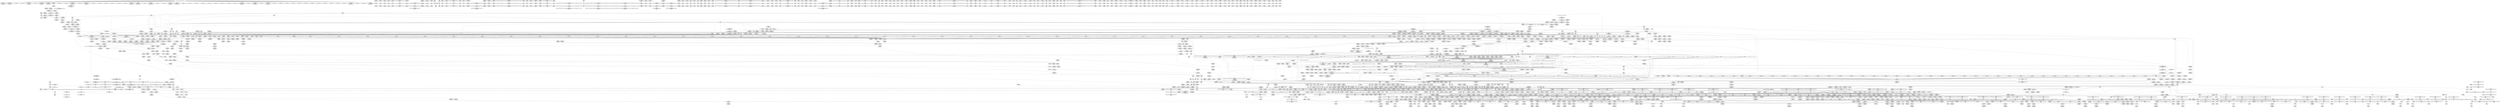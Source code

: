 digraph {
	CE0x5f24ec0 [shape=record,shape=Mrecord,label="{CE0x5f24ec0|srcu_read_lock:_tmp}"]
	CE0x7cef680 [shape=record,shape=Mrecord,label="{CE0x7cef680|i64*_getelementptr_inbounds_(_11_x_i64_,_11_x_i64_*___llvm_gcov_ctr54147,_i64_0,_i64_0)|*Constant*}"]
	CE0x5361cf0 [shape=record,shape=Mrecord,label="{CE0x5361cf0|GLOBAL:___llvm_gcov_ctr25|Global_var:__llvm_gcov_ctr25|*SummSink*}"]
	CE0x5ebd9f0 [shape=record,shape=Mrecord,label="{CE0x5ebd9f0|tomoyo_domain:_land.lhs.true2|*SummSource*}"]
	CE0x51ba250 [shape=record,shape=Mrecord,label="{CE0x51ba250|tomoyo_get_mode:_if.end14|*SummSource*}"]
	CE0x7166c00 [shape=record,shape=Mrecord,label="{CE0x7166c00|tomoyo_audit_mkdev_log:_r|Function::tomoyo_audit_mkdev_log&Arg::r::}"]
	CE0x6d26680 [shape=record,shape=Mrecord,label="{CE0x6d26680|rcu_lock_acquire:_indirectgoto|*SummSource*}"]
	CE0x71a3000 [shape=record,shape=Mrecord,label="{CE0x71a3000|rcu_lock_release:_bb}"]
	CE0x87446e0 [shape=record,shape=Mrecord,label="{CE0x87446e0|0:_i8*,_array:_GCRE_tomoyo_mac_keywords_external_constant_42_x_i8*_:_elem_32::|security/tomoyo/file.c,197}"]
	CE0x6ffa140 [shape=record,shape=Mrecord,label="{CE0x6ffa140|0:_%struct.tomoyo_obj_info*,_16:_%struct.tomoyo_domain_info*,_24:_%struct.tomoyo_path_info*,_32:_i32,_36:_i32,_40:_i32,_44:_i8,_72:_i8,_75:_i8,_76:_i8,_77:_i8,_:_SCMRE_45,46_}"]
	CE0x89abca0 [shape=record,shape=Mrecord,label="{CE0x89abca0|tomoyo_const_part_length:_entry|*SummSink*}"]
	CE0x8737f50 [shape=record,shape=Mrecord,label="{CE0x8737f50|tomoyo_mkdev_perm:_tmp30|security/tomoyo/file.c,874}"]
	CE0x8a10e40 [shape=record,shape=Mrecord,label="{CE0x8a10e40|tomoyo_const_part_length:_tmp44|security/tomoyo/util.c,645}"]
	CE0x702d010 [shape=record,shape=Mrecord,label="{CE0x702d010|tomoyo_mkdev_perm:_call5|security/tomoyo/file.c,859|*SummSink*}"]
	CE0x51d50d0 [shape=record,shape=Mrecord,label="{CE0x51d50d0|i64_ptrtoint_(i8*_blockaddress(_rcu_lock_acquire,_%__here)_to_i64)|*Constant*}"]
	CE0x89b3ed0 [shape=record,shape=Mrecord,label="{CE0x89b3ed0|tomoyo_const_part_length:_tmp25|security/tomoyo/util.c,641}"]
	CE0x8745990 [shape=record,shape=Mrecord,label="{CE0x8745990|0:_i8*,_array:_GCRE_tomoyo_mac_keywords_external_constant_42_x_i8*_:_elem_35::|security/tomoyo/file.c,197}"]
	CE0x71a2ad0 [shape=record,shape=Mrecord,label="{CE0x71a2ad0|get_current:_tmp3|*SummSink*}"]
	CE0x5fa2000 [shape=record,shape=Mrecord,label="{CE0x5fa2000|tomoyo_fill_path_info:_conv|security/tomoyo/util.c,664}"]
	CE0x70233f0 [shape=record,shape=Mrecord,label="{CE0x70233f0|rcu_lock_acquire:_tmp2|*SummSink*}"]
	CE0x892d030 [shape=record,shape=Mrecord,label="{CE0x892d030|tomoyo_read_lock:_tmp|*SummSource*}"]
	CE0x5300d50 [shape=record,shape=Mrecord,label="{CE0x5300d50|i64_1|*Constant*}"]
	CE0x52b3c70 [shape=record,shape=Mrecord,label="{CE0x52b3c70|i32_48|*Constant*}"]
	CE0x6202d40 [shape=record,shape=Mrecord,label="{CE0x6202d40|tomoyo_fill_path_info:_const_len6|security/tomoyo/util.c,668}"]
	CE0x6d10ba0 [shape=record,shape=Mrecord,label="{CE0x6d10ba0|tomoyo_const_part_length:_conv8|security/tomoyo/util.c,632|*SummSink*}"]
	CE0x6e50690 [shape=record,shape=Mrecord,label="{CE0x6e50690|GLOBAL:___llvm_gcov_ctr32134|Global_var:__llvm_gcov_ctr32134}"]
	CE0x70a2fa0 [shape=record,shape=Mrecord,label="{CE0x70a2fa0|tomoyo_const_part_length:_tmp46|security/tomoyo/util.c,646|*SummSink*}"]
	CE0x6fbac20 [shape=record,shape=Mrecord,label="{CE0x6fbac20|0:_%struct.tomoyo_obj_info*,_16:_%struct.tomoyo_domain_info*,_24:_%struct.tomoyo_path_info*,_32:_i32,_36:_i32,_40:_i32,_44:_i8,_72:_i8,_75:_i8,_76:_i8,_77:_i8,_:_SCMRE_33,34_}"]
	CE0x888ef20 [shape=record,shape=Mrecord,label="{CE0x888ef20|tomoyo_init_request_info:_conv|security/tomoyo/util.c,1010|*SummSource*}"]
	CE0x6e0dab0 [shape=record,shape=Mrecord,label="{CE0x6e0dab0|tomoyo_get_mode:_tmp23|security/tomoyo/util.c,986|*SummSink*}"]
	CE0x5345ae0 [shape=record,shape=Mrecord,label="{CE0x5345ae0|tomoyo_const_part_length:_if.then5|*SummSource*}"]
	CE0x62d1fc0 [shape=record,shape=Mrecord,label="{CE0x62d1fc0|tomoyo_const_part_length:_cmp|security/tomoyo/util.c,626|*SummSink*}"]
	CE0x72c0280 [shape=record,shape=Mrecord,label="{CE0x72c0280|tomoyo_const_part_length:_tmp11|security/tomoyo/util.c,626}"]
	CE0x88111a0 [shape=record,shape=Mrecord,label="{CE0x88111a0|i64_23|*Constant*}"]
	CE0x5f6d660 [shape=record,shape=Mrecord,label="{CE0x5f6d660|_ret_void,_!dbg_!38908|include/linux/rcupdate.h,424|*SummSink*}"]
	CE0x87b6e80 [shape=record,shape=Mrecord,label="{CE0x87b6e80|tomoyo_fill_path_info:_frombool10|security/tomoyo/util.c,668|*SummSource*}"]
	CE0x60e3ee0 [shape=record,shape=Mrecord,label="{CE0x60e3ee0|tomoyo_const_part_length:_tobool|security/tomoyo/util.c,624|*SummSink*}"]
	CE0x5191610 [shape=record,shape=Mrecord,label="{CE0x5191610|128:_i8*,_1208:_%struct.file*,_:_CMRE_64,72_|*MultipleSource*|security/tomoyo/common.h,1205|security/tomoyo/common.h,1205}"]
	CE0x6e4eaa0 [shape=record,shape=Mrecord,label="{CE0x6e4eaa0|tomoyo_get_mode:_and|security/tomoyo/util.c,987|*SummSource*}"]
	CE0x526dd50 [shape=record,shape=Mrecord,label="{CE0x526dd50|GLOBAL:___llvm_gcov_ctr28130|Global_var:__llvm_gcov_ctr28130|*SummSink*}"]
	CE0x6d11cc0 [shape=record,shape=Mrecord,label="{CE0x6d11cc0|tomoyo_const_part_length:_if.then27|*SummSink*}"]
	CE0x6dd04a0 [shape=record,shape=Mrecord,label="{CE0x6dd04a0|tomoyo_get_mode:_call|security/tomoyo/util.c,980|*SummSink*}"]
	CE0x71e3aa0 [shape=record,shape=Mrecord,label="{CE0x71e3aa0|0:_i8*,_array:_GCRE_tomoyo_mac_keywords_external_constant_42_x_i8*_:_elem_24::|security/tomoyo/file.c,197}"]
	CE0x87a6280 [shape=record,shape=Mrecord,label="{CE0x87a6280|tomoyo_audit_mkdev_log:_tmp7|security/tomoyo/file.c,199}"]
	CE0x5fff6f0 [shape=record,shape=Mrecord,label="{CE0x5fff6f0|tomoyo_get_mode:_config7|security/tomoyo/util.c,983|*SummSink*}"]
	CE0x61654c0 [shape=record,shape=Mrecord,label="{CE0x61654c0|tomoyo_const_part_length:_conv14|security/tomoyo/util.c,641|*SummSink*}"]
	CE0x5359af0 [shape=record,shape=Mrecord,label="{CE0x5359af0|i32_8|*Constant*|*SummSource*}"]
	CE0x6fba9a0 [shape=record,shape=Mrecord,label="{CE0x6fba9a0|0:_%struct.tomoyo_obj_info*,_16:_%struct.tomoyo_domain_info*,_24:_%struct.tomoyo_path_info*,_32:_i32,_36:_i32,_40:_i32,_44:_i8,_72:_i8,_75:_i8,_76:_i8,_77:_i8,_:_SCMRE_32,33_}"]
	CE0x6019730 [shape=record,shape=Mrecord,label="{CE0x6019730|i8*_null|*Constant*}"]
	CE0x605eec0 [shape=record,shape=Mrecord,label="{CE0x605eec0|tomoyo_const_part_length:_tmp16|security/tomoyo/util.c,627|*SummSource*}"]
	CE0x50c1ab0 [shape=record,shape=Mrecord,label="{CE0x50c1ab0|tomoyo_init_request_info:_tmp|*SummSource*}"]
	CE0x6dacd40 [shape=record,shape=Mrecord,label="{CE0x6dacd40|tomoyo_init_request_info:_mode5|security/tomoyo/util.c,1011|*SummSource*}"]
	CE0x6df1480 [shape=record,shape=Mrecord,label="{CE0x6df1480|tomoyo_mkdev_perm:_tmp17|security/tomoyo/file.c,857}"]
	CE0x52b4a20 [shape=record,shape=Mrecord,label="{CE0x52b4a20|i64_1|*Constant*}"]
	CE0x6e14160 [shape=record,shape=Mrecord,label="{CE0x6e14160|tomoyo_get_mode:_default_config|security/tomoyo/util.c,986|*SummSource*}"]
	CE0x6193370 [shape=record,shape=Mrecord,label="{CE0x6193370|i1_true|*Constant*|*SummSink*}"]
	CE0x888eb60 [shape=record,shape=Mrecord,label="{CE0x888eb60|_call_void_mcount()_#3}"]
	CE0x6cba2f0 [shape=record,shape=Mrecord,label="{CE0x6cba2f0|i64_0|*Constant*}"]
	CE0x6e4e5a0 [shape=record,shape=Mrecord,label="{CE0x6e4e5a0|tomoyo_get_mode:_conv15|security/tomoyo/util.c,987|*SummSource*}"]
	CE0x53be040 [shape=record,shape=Mrecord,label="{CE0x53be040|tomoyo_mkdev_perm:_mkdev15|security/tomoyo/file.c,865|*SummSink*}"]
	CE0x71cac80 [shape=record,shape=Mrecord,label="{CE0x71cac80|i8*_undef|*Constant*}"]
	CE0x6ec70c0 [shape=record,shape=Mrecord,label="{CE0x6ec70c0|i32_2|*Constant*}"]
	CE0x61651e0 [shape=record,shape=Mrecord,label="{CE0x61651e0|tomoyo_const_part_length:_conv14|security/tomoyo/util.c,641}"]
	CE0x5fd4db0 [shape=record,shape=Mrecord,label="{CE0x5fd4db0|i64*_getelementptr_inbounds_(_4_x_i64_,_4_x_i64_*___llvm_gcov_ctr33,_i64_0,_i64_1)|*Constant*|*SummSink*}"]
	CE0x6ed7330 [shape=record,shape=Mrecord,label="{CE0x6ed7330|i32_12|*Constant*|*SummSource*}"]
	CE0x61c41f0 [shape=record,shape=Mrecord,label="{CE0x61c41f0|tomoyo_mkdev_perm:_error.1|*SummSink*}"]
	CE0x7cef400 [shape=record,shape=Mrecord,label="{CE0x7cef400|COLLAPSED:_GCMRE___llvm_gcov_ctr54147_internal_global_11_x_i64_zeroinitializer:_elem_0:default:}"]
	CE0x87bd3b0 [shape=record,shape=Mrecord,label="{CE0x87bd3b0|tomoyo_fill_path_info:_hash|security/tomoyo/util.c,669|*SummSink*}"]
	CE0x6e30370 [shape=record,shape=Mrecord,label="{CE0x6e30370|tomoyo_mkdev_perm:_path|Function::tomoyo_mkdev_perm&Arg::path::|*SummSource*}"]
	CE0x5332aa0 [shape=record,shape=Mrecord,label="{CE0x5332aa0|tomoyo_mkdev_perm:_r|security/tomoyo/file.c, 844}"]
	CE0x6df12b0 [shape=record,shape=Mrecord,label="{CE0x6df12b0|tomoyo_mkdev_perm:_tmp16|security/tomoyo/file.c,857|*SummSink*}"]
	CE0x70b5500 [shape=record,shape=Mrecord,label="{CE0x70b5500|i32_3|*Constant*|*SummSource*}"]
	CE0x60e4b40 [shape=record,shape=Mrecord,label="{CE0x60e4b40|tomoyo_fill_path_info:_ptr|Function::tomoyo_fill_path_info&Arg::ptr::|*SummSink*}"]
	CE0x5fb30f0 [shape=record,shape=Mrecord,label="{CE0x5fb30f0|tomoyo_get_mode:_tmp14|security/tomoyo/util.c,983|*SummSink*}"]
	CE0x5fe1030 [shape=record,shape=Mrecord,label="{CE0x5fe1030|i64_80|*Constant*|*SummSink*}"]
	CE0x70b3ef0 [shape=record,shape=Mrecord,label="{CE0x70b3ef0|tomoyo_audit_mkdev_log:_tmp2}"]
	CE0x5f24c70 [shape=record,shape=Mrecord,label="{CE0x5f24c70|_call_void_mcount()_#3|*SummSource*}"]
	CE0x6e03fa0 [shape=record,shape=Mrecord,label="{CE0x6e03fa0|i64*_getelementptr_inbounds_(_2_x_i64_,_2_x_i64_*___llvm_gcov_ctr22,_i64_0,_i64_1)|*Constant*}"]
	CE0x53379d0 [shape=record,shape=Mrecord,label="{CE0x53379d0|rcu_lock_acquire:_tmp4|include/linux/rcupdate.h,418|*SummSource*}"]
	CE0x544f740 [shape=record,shape=Mrecord,label="{CE0x544f740|i32_0|*Constant*}"]
	CE0x5191e10 [shape=record,shape=Mrecord,label="{CE0x5191e10|128:_i8*,_1208:_%struct.file*,_:_CMRE_96,104_|*MultipleSource*|security/tomoyo/common.h,1205|security/tomoyo/common.h,1205}"]
	CE0x5eef890 [shape=record,shape=Mrecord,label="{CE0x5eef890|tomoyo_get_mode:_tobool|security/tomoyo/util.c,978|*SummSink*}"]
	CE0x5336f80 [shape=record,shape=Mrecord,label="{CE0x5336f80|i64*_getelementptr_inbounds_(_4_x_i64_,_4_x_i64_*___llvm_gcov_ctr33,_i64_0,_i64_0)|*Constant*}"]
	CE0x5eb1750 [shape=record,shape=Mrecord,label="{CE0x5eb1750|tomoyo_get_realpath:_tmp7|security/tomoyo/file.c,152|*SummSink*}"]
	CE0x5ee26e0 [shape=record,shape=Mrecord,label="{CE0x5ee26e0|i32_78|*Constant*|*SummSource*}"]
	CE0x7d02ad0 [shape=record,shape=Mrecord,label="{CE0x7d02ad0|tomoyo_const_part_length:_sw.bb|*SummSink*}"]
	CE0x615b4c0 [shape=record,shape=Mrecord,label="{CE0x615b4c0|i64_ptrtoint_(i8*_blockaddress(_rcu_lock_release,_%__here)_to_i64)|*Constant*}"]
	CE0x71b2f70 [shape=record,shape=Mrecord,label="{CE0x71b2f70|tomoyo_const_part_length:_tmp50|security/tomoyo/util.c,651}"]
	CE0x6e4e6f0 [shape=record,shape=Mrecord,label="{CE0x6e4e6f0|tomoyo_get_mode:_conv15|security/tomoyo/util.c,987|*SummSink*}"]
	CE0x7154750 [shape=record,shape=Mrecord,label="{CE0x7154750|tomoyo_fill_path_info:_conv4|security/tomoyo/util.c,667}"]
	CE0x53e04c0 [shape=record,shape=Mrecord,label="{CE0x53e04c0|tomoyo_init_request_info:_tmp5|security/tomoyo/util.c,1004|*SummSource*}"]
	CE0x51ad190 [shape=record,shape=Mrecord,label="{CE0x51ad190|i64_19|*Constant*}"]
	CE0x6dd0030 [shape=record,shape=Mrecord,label="{CE0x6dd0030|i64*_getelementptr_inbounds_(_2_x_i64_,_2_x_i64_*___llvm_gcov_ctr22,_i64_0,_i64_0)|*Constant*}"]
	CE0x705f540 [shape=record,shape=Mrecord,label="{CE0x705f540|new_decode_dev:_entry}"]
	CE0x71e9000 [shape=record,shape=Mrecord,label="{CE0x71e9000|_call_void_mcount()_#3}"]
	CE0x89f4840 [shape=record,shape=Mrecord,label="{CE0x89f4840|GLOBAL:_tomoyo_const_part_length|*Constant*}"]
	CE0x5322640 [shape=record,shape=Mrecord,label="{CE0x5322640|i32_255|*Constant*}"]
	CE0x71556c0 [shape=record,shape=Mrecord,label="{CE0x71556c0|_ret_void,_!dbg_!38907|include/linux/srcu.h,238|*SummSink*}"]
	CE0x6e499c0 [shape=record,shape=Mrecord,label="{CE0x6e499c0|i32_0|*Constant*|*SummSource*}"]
	CE0x711d040 [shape=record,shape=Mrecord,label="{CE0x711d040|GLOBAL:_tomoyo_audit_mkdev_log|*Constant*|*SummSink*}"]
	CE0x722cd00 [shape=record,shape=Mrecord,label="{CE0x722cd00|0:_i8*,_array:_GCRE_tomoyo_mac_keywords_external_constant_42_x_i8*_:_elem_12::|security/tomoyo/file.c,197}"]
	CE0x8800b40 [shape=record,shape=Mrecord,label="{CE0x8800b40|i32_8|*Constant*}"]
	CE0x6192be0 [shape=record,shape=Mrecord,label="{CE0x6192be0|i64*_getelementptr_inbounds_(_6_x_i64_,_6_x_i64_*___llvm_gcov_ctr25,_i64_0,_i64_5)|*Constant*|*SummSink*}"]
	CE0x5edc3a0 [shape=record,shape=Mrecord,label="{CE0x5edc3a0|tomoyo_audit_mkdev_log:_operation|security/tomoyo/file.c,198}"]
	CE0x7154560 [shape=record,shape=Mrecord,label="{CE0x7154560|tomoyo_fill_path_info:_tmp9|security/tomoyo/util.c,667|*SummSource*}"]
	CE0x6266140 [shape=record,shape=Mrecord,label="{CE0x6266140|i64_2|*Constant*|*SummSink*}"]
	CE0x52b4620 [shape=record,shape=Mrecord,label="{CE0x52b4620|tomoyo_const_part_length:_incdec.ptr|security/tomoyo/util.c,626}"]
	CE0x7cfaa50 [shape=record,shape=Mrecord,label="{CE0x7cfaa50|tomoyo_get_mode:_tmp11|security/tomoyo/util.c,982|*SummSource*}"]
	CE0x722d5f0 [shape=record,shape=Mrecord,label="{CE0x722d5f0|GLOBAL:_tomoyo_mac_keywords|Global_var:tomoyo_mac_keywords}"]
	CE0x5349190 [shape=record,shape=Mrecord,label="{CE0x5349190|tomoyo_get_mode:_cmp|security/tomoyo/util.c,982}"]
	CE0x60d7490 [shape=record,shape=Mrecord,label="{CE0x60d7490|_ret_i1_%retval.0,_!dbg_!38916|security/tomoyo/file.c,156|*SummSource*}"]
	CE0x60e4540 [shape=record,shape=Mrecord,label="{CE0x60e4540|GLOBAL:_tomoyo_fill_path_info|*Constant*|*SummSource*}"]
	CE0x7cfae00 [shape=record,shape=Mrecord,label="{CE0x7cfae00|_call_void_rcu_lock_release(%struct.lockdep_map*_%dep_map)_#9,_!dbg_!38905|include/linux/srcu.h,236}"]
	CE0x6193800 [shape=record,shape=Mrecord,label="{CE0x6193800|tomoyo_get_realpath:_retval.0|*SummSource*}"]
	CE0x6cba560 [shape=record,shape=Mrecord,label="{CE0x6cba560|GLOBAL:___llvm_gcov_ctr43150|Global_var:__llvm_gcov_ctr43150|*SummSource*}"]
	CE0x5ffaec0 [shape=record,shape=Mrecord,label="{CE0x5ffaec0|0:_i8*,_array:_GCRE_tomoyo_mac_keywords_external_constant_42_x_i8*_:_elem_11::|security/tomoyo/file.c,197}"]
	CE0x70a68c0 [shape=record,shape=Mrecord,label="{CE0x70a68c0|i64**_getelementptr_inbounds_(_3_x_i64*_,_3_x_i64*_*___llvm_gcda_edge_table44,_i64_0,_i64_0)|*Constant*|*SummSource*}"]
	CE0x5fb5270 [shape=record,shape=Mrecord,label="{CE0x5fb5270|tomoyo_init_request_info:_domain.addr.0|*SummSink*}"]
	CE0x7126c20 [shape=record,shape=Mrecord,label="{CE0x7126c20|tomoyo_fill_path_info:_idxprom|security/tomoyo/util.c,667}"]
	CE0x879a360 [shape=record,shape=Mrecord,label="{CE0x879a360|tomoyo_audit_mkdev_log:_tmp11|security/tomoyo/file.c,201|*SummSource*}"]
	CE0x70a5270 [shape=record,shape=Mrecord,label="{CE0x70a5270|rcu_lock_acquire:_tmp|*SummSource*}"]
	CE0x887d280 [shape=record,shape=Mrecord,label="{CE0x887d280|tomoyo_init_request_info:_call4|security/tomoyo/util.c,1010|*SummSink*}"]
	CE0x72fd560 [shape=record,shape=Mrecord,label="{CE0x72fd560|tomoyo_mkdev_perm:_tmp27|security/tomoyo/file.c,872|*SummSource*}"]
	CE0x6e4f120 [shape=record,shape=Mrecord,label="{CE0x6e4f120|tomoyo_get_mode:_retval.0|*SummSink*}"]
	CE0x720ee80 [shape=record,shape=Mrecord,label="{CE0x720ee80|tomoyo_audit_mkdev_log:_tmp|*SummSource*}"]
	CE0x52c6d50 [shape=record,shape=Mrecord,label="{CE0x52c6d50|tomoyo_mkdev_perm:_call1|security/tomoyo/file.c,855}"]
	CE0x892c640 [shape=record,shape=Mrecord,label="{CE0x892c640|tomoyo_init_request_info:_conv6|security/tomoyo/util.c,1011|*SummSource*}"]
	CE0x6e24170 [shape=record,shape=Mrecord,label="{CE0x6e24170|tomoyo_const_part_length:_tmp5|security/tomoyo/util.c,624|*SummSource*}"]
	CE0x6ebe730 [shape=record,shape=Mrecord,label="{CE0x6ebe730|i32_255|*Constant*|*SummSink*}"]
	CE0x7115b20 [shape=record,shape=Mrecord,label="{CE0x7115b20|i32_1048575|*Constant*|*SummSource*}"]
	CE0x721d530 [shape=record,shape=Mrecord,label="{CE0x721d530|tomoyo_mkdev_perm:_error.0}"]
	CE0x6fd0460 [shape=record,shape=Mrecord,label="{CE0x6fd0460|tomoyo_const_part_length:_tmp41|security/tomoyo/util.c,644|*SummSource*}"]
	CE0x8735880 [shape=record,shape=Mrecord,label="{CE0x8735880|_call_void_lock_acquire(%struct.lockdep_map*_%map,_i32_0,_i32_0,_i32_2,_i32_0,_%struct.lockdep_map*_null,_i64_ptrtoint_(i8*_blockaddress(_rcu_lock_acquire,_%__here)_to_i64))_#9,_!dbg_!38907|include/linux/rcupdate.h,418|*SummSource*}"]
	CE0x6e85f80 [shape=record,shape=Mrecord,label="{CE0x6e85f80|i64*_getelementptr_inbounds_(_12_x_i64_,_12_x_i64_*___llvm_gcov_ctr31133,_i64_0,_i64_11)|*Constant*|*SummSource*}"]
	CE0x5e29340 [shape=record,shape=Mrecord,label="{CE0x5e29340|_call_void_mcount()_#3|*SummSource*}"]
	CE0x5f49a70 [shape=record,shape=Mrecord,label="{CE0x5f49a70|tomoyo_domain:_tmp11|security/tomoyo/common.h,1205|*SummSource*}"]
	CE0x72fca80 [shape=record,shape=Mrecord,label="{CE0x72fca80|i64*_getelementptr_inbounds_(_12_x_i64_,_12_x_i64_*___llvm_gcov_ctr12,_i64_0,_i64_9)|*Constant*|*SummSink*}"]
	CE0x8700470 [shape=record,shape=Mrecord,label="{CE0x8700470|tomoyo_fill_path_info:_conv7|security/tomoyo/util.c,668|*SummSink*}"]
	CE0x6d9d570 [shape=record,shape=Mrecord,label="{CE0x6d9d570|tomoyo_audit_mkdev_log:_mkdev6|security/tomoyo/file.c,200|*SummSource*}"]
	CE0x6037010 [shape=record,shape=Mrecord,label="{CE0x6037010|tomoyo_get_mode:_tmp17|security/tomoyo/util.c,983|*SummSink*}"]
	CE0x5f39c30 [shape=record,shape=Mrecord,label="{CE0x5f39c30|rcu_lock_acquire:_bb}"]
	CE0x5e403e0 [shape=record,shape=Mrecord,label="{CE0x5e403e0|tomoyo_fill_path_info:_land.end|*SummSink*}"]
	CE0x87375f0 [shape=record,shape=Mrecord,label="{CE0x87375f0|tomoyo_mkdev_perm:_retval.0|*SummSource*}"]
	CE0x6eddf50 [shape=record,shape=Mrecord,label="{CE0x6eddf50|GLOBAL:_tomoyo_init_request_info|*Constant*|*SummSink*}"]
	CE0x5f254b0 [shape=record,shape=Mrecord,label="{CE0x5f254b0|tomoyo_domain:_tmp13|security/tomoyo/common.h,1205}"]
	CE0x53f6180 [shape=record,shape=Mrecord,label="{CE0x53f6180|tomoyo_fill_path_info:_sub|security/tomoyo/util.c,667|*SummSource*}"]
	CE0x6ddf380 [shape=record,shape=Mrecord,label="{CE0x6ddf380|128:_i8*,_1208:_%struct.file*,_:_CMRE_49,50_}"]
	CE0x6e58100 [shape=record,shape=Mrecord,label="{CE0x6e58100|tomoyo_mkdev_perm:_tmp6|security/tomoyo/file.c,846|*SummSink*}"]
	CE0x53f6300 [shape=record,shape=Mrecord,label="{CE0x53f6300|GLOBAL:_rcu_lock_release|*Constant*|*SummSink*}"]
	CE0x52c7440 [shape=record,shape=Mrecord,label="{CE0x52c7440|i32_1|*Constant*}"]
	CE0x5f7b630 [shape=record,shape=Mrecord,label="{CE0x5f7b630|i8*_getelementptr_inbounds_(_25_x_i8_,_25_x_i8_*_.str12,_i32_0,_i32_0)|*Constant*}"]
	CE0x6cf40d0 [shape=record,shape=Mrecord,label="{CE0x6cf40d0|tomoyo_domain:_tmp20|security/tomoyo/common.h,1205|*SummSource*}"]
	CE0x6db3a40 [shape=record,shape=Mrecord,label="{CE0x6db3a40|_call_void_mcount()_#3|*SummSink*}"]
	CE0x6d598f0 [shape=record,shape=Mrecord,label="{CE0x6d598f0|tomoyo_domain:_call3|security/tomoyo/common.h,1205|*SummSource*}"]
	CE0x86ef7b0 [shape=record,shape=Mrecord,label="{CE0x86ef7b0|tomoyo_domain:_tmp3|*SummSource*}"]
	CE0x70687d0 [shape=record,shape=Mrecord,label="{CE0x70687d0|_ret_i32_%or4,_!dbg_!38913|include/linux/kdev_t.h,54|*SummSink*}"]
	CE0x5eb0d70 [shape=record,shape=Mrecord,label="{CE0x5eb0d70|tomoyo_get_realpath:_tobool|security/tomoyo/file.c,151|*SummSink*}"]
	CE0x51793f0 [shape=record,shape=Mrecord,label="{CE0x51793f0|_call_void___llvm_gcov_indirect_counter_increment114(i32*___llvm_gcov_global_state_pred45,_i64**_getelementptr_inbounds_(_3_x_i64*_,_3_x_i64*_*___llvm_gcda_edge_table44,_i64_0,_i64_1)),_!dbg_!38927|security/tomoyo/util.c,634|*SummSource*}"]
	CE0x71c2330 [shape=record,shape=Mrecord,label="{CE0x71c2330|srcu_read_lock:_dep_map|include/linux/srcu.h,222}"]
	CE0x716d180 [shape=record,shape=Mrecord,label="{CE0x716d180|128:_i8*,_1208:_%struct.file*,_:_CMRE_4,5_}"]
	CE0x61703e0 [shape=record,shape=Mrecord,label="{CE0x61703e0|tomoyo_const_part_length:_tmp2|security/tomoyo/util.c,624|*SummSource*}"]
	CE0x5385f10 [shape=record,shape=Mrecord,label="{CE0x5385f10|tomoyo_fill_path_info:_tmp5|security/tomoyo/util.c,667}"]
	CE0x60016b0 [shape=record,shape=Mrecord,label="{CE0x60016b0|tomoyo_init_request_info:_tmp7|security/tomoyo/util.c,1005}"]
	CE0x6e4a2a0 [shape=record,shape=Mrecord,label="{CE0x6e4a2a0|tomoyo_mkdev_perm:_call|security/tomoyo/file.c,852}"]
	CE0x53359b0 [shape=record,shape=Mrecord,label="{CE0x53359b0|GLOBAL:_tomoyo_realpath_from_path|*Constant*|*SummSink*}"]
	CE0x54f79e0 [shape=record,shape=Mrecord,label="{CE0x54f79e0|i64*_getelementptr_inbounds_(_6_x_i64_,_6_x_i64_*___llvm_gcov_ctr25,_i64_0,_i64_5)|*Constant*}"]
	CE0x5338ca0 [shape=record,shape=Mrecord,label="{CE0x5338ca0|i32_1048320|*Constant*}"]
	CE0x526deb0 [shape=record,shape=Mrecord,label="{CE0x526deb0|tomoyo_fill_path_info:_tmp4|security/tomoyo/util.c,667}"]
	CE0x716d7c0 [shape=record,shape=Mrecord,label="{CE0x716d7c0|128:_i8*,_1208:_%struct.file*,_:_CMRE_16,20_|*MultipleSource*|security/tomoyo/common.h,1205|security/tomoyo/common.h,1205}"]
	CE0x8737bb0 [shape=record,shape=Mrecord,label="{CE0x8737bb0|i64*_getelementptr_inbounds_(_12_x_i64_,_12_x_i64_*___llvm_gcov_ctr12,_i64_0,_i64_11)|*Constant*|*SummSource*}"]
	CE0x71b2560 [shape=record,shape=Mrecord,label="{CE0x71b2560|tomoyo_const_part_length:_tmp49|security/tomoyo/util.c,649}"]
	CE0x8645d90 [shape=record,shape=Mrecord,label="{CE0x8645d90|tomoyo_get_mode:_tmp20|security/tomoyo/util.c,985|*SummSink*}"]
	CE0x5ecc760 [shape=record,shape=Mrecord,label="{CE0x5ecc760|i64*_getelementptr_inbounds_(_31_x_i64_,_31_x_i64_*___llvm_gcov_ctr43150,_i64_0,_i64_4)|*Constant*}"]
	CE0x721d410 [shape=record,shape=Mrecord,label="{CE0x721d410|i32_-12|*Constant*|*SummSink*}"]
	CE0x716d400 [shape=record,shape=Mrecord,label="{CE0x716d400|128:_i8*,_1208:_%struct.file*,_:_CMRE_6,7_}"]
	CE0x88473e0 [shape=record,shape=Mrecord,label="{CE0x88473e0|tomoyo_const_part_length:_tmp39|security/tomoyo/util.c,644}"]
	CE0x6d003c0 [shape=record,shape=Mrecord,label="{CE0x6d003c0|tomoyo_get_mode:_tmp6|security/tomoyo/util.c,978}"]
	CE0x6ecc9a0 [shape=record,shape=Mrecord,label="{CE0x6ecc9a0|tomoyo_mkdev_perm:_tmp13|security/tomoyo/file.c,854}"]
	CE0x6d69180 [shape=record,shape=Mrecord,label="{CE0x6d69180|tomoyo_get_mode:_if.end|*SummSource*}"]
	CE0x6f30210 [shape=record,shape=Mrecord,label="{CE0x6f30210|i32_4|*Constant*}"]
	CE0x6d6f120 [shape=record,shape=Mrecord,label="{CE0x6d6f120|tomoyo_init_request_info:_entry|*SummSink*}"]
	CE0x721d960 [shape=record,shape=Mrecord,label="{CE0x721d960|_call_void_tomoyo_read_unlock(i32_%call1)_#9,_!dbg_!38958|security/tomoyo/file.c,870|*SummSource*}"]
	CE0x53356f0 [shape=record,shape=Mrecord,label="{CE0x53356f0|tomoyo_get_realpath:_call|security/tomoyo/file.c,150|*SummSink*}"]
	CE0x60e4da0 [shape=record,shape=Mrecord,label="{CE0x60e4da0|_ret_void,_!dbg_!38929|security/tomoyo/util.c,670}"]
	CE0x711ac50 [shape=record,shape=Mrecord,label="{CE0x711ac50|128:_i8*,_1208:_%struct.file*,_:_CMRE_168,176_|*MultipleSource*|security/tomoyo/common.h,1205|security/tomoyo/common.h,1205}"]
	CE0x87e23b0 [shape=record,shape=Mrecord,label="{CE0x87e23b0|tomoyo_audit_mkdev_log:_param9|security/tomoyo/file.c,201|*SummSource*}"]
	CE0x6187770 [shape=record,shape=Mrecord,label="{CE0x6187770|tomoyo_const_part_length:_tmp4|security/tomoyo/util.c,624|*SummSource*}"]
	CE0x5fd52a0 [shape=record,shape=Mrecord,label="{CE0x5fd52a0|rcu_lock_acquire:_tmp1}"]
	CE0x8765e80 [shape=record,shape=Mrecord,label="{CE0x8765e80|tomoyo_audit_mkdev_log:_param3|security/tomoyo/file.c,199|*SummSink*}"]
	CE0x6f32140 [shape=record,shape=Mrecord,label="{CE0x6f32140|tomoyo_domain:_tmp17|security/tomoyo/common.h,1205|*SummSource*}"]
	CE0x6db3b40 [shape=record,shape=Mrecord,label="{CE0x6db3b40|tomoyo_get_realpath:_bb|*SummSource*}"]
	CE0x5fd5230 [shape=record,shape=Mrecord,label="{CE0x5fd5230|i64_1|*Constant*}"]
	CE0x86bf120 [shape=record,shape=Mrecord,label="{CE0x86bf120|tomoyo_init_request_info:_if.end}"]
	CE0x54f7ad0 [shape=record,shape=Mrecord,label="{CE0x54f7ad0|i64*_getelementptr_inbounds_(_6_x_i64_,_6_x_i64_*___llvm_gcov_ctr25,_i64_0,_i64_5)|*Constant*|*SummSource*}"]
	CE0x6fcfd90 [shape=record,shape=Mrecord,label="{CE0x6fcfd90|tomoyo_const_part_length:_tmp40|security/tomoyo/util.c,644}"]
	CE0x626d310 [shape=record,shape=Mrecord,label="{CE0x626d310|i64*_getelementptr_inbounds_(_12_x_i64_,_12_x_i64_*___llvm_gcov_ctr31133,_i64_0,_i64_0)|*Constant*|*SummSink*}"]
	CE0x702e6f0 [shape=record,shape=Mrecord,label="{CE0x702e6f0|0:_%struct.tomoyo_obj_info*,_16:_%struct.tomoyo_domain_info*,_24:_%struct.tomoyo_path_info*,_32:_i32,_36:_i32,_40:_i32,_44:_i8,_72:_i8,_75:_i8,_76:_i8,_77:_i8,_:_SCMRE_72,73_|*MultipleSource*|security/tomoyo/file.c, 844|security/tomoyo/file.c,844|security/tomoyo/file.c,858|Function::tomoyo_init_request_info&Arg::r::}"]
	CE0x7155f60 [shape=record,shape=Mrecord,label="{CE0x7155f60|tomoyo_mkdev_perm:_call16|security/tomoyo/file.c,867}"]
	CE0x534b540 [shape=record,shape=Mrecord,label="{CE0x534b540|i64_176|*Constant*}"]
	CE0x6d9db70 [shape=record,shape=Mrecord,label="{CE0x6d9db70|tomoyo_audit_mkdev_log:_mode|security/tomoyo/file.c,200|*SummSink*}"]
	CE0x89c2910 [shape=record,shape=Mrecord,label="{CE0x89c2910|srcu_read_lock:_tmp2|*SummSink*}"]
	CE0x8734e60 [shape=record,shape=Mrecord,label="{CE0x8734e60|tomoyo_const_part_length:_tmp18|security/tomoyo/util.c,627|*SummSink*}"]
	CE0x5344f50 [shape=record,shape=Mrecord,label="{CE0x5344f50|__llvm_gcov_indirect_counter_increment114:_tmp3|*SummSink*}"]
	CE0x5fc4cf0 [shape=record,shape=Mrecord,label="{CE0x5fc4cf0|0:_i8,_array:_GCRE_tomoyo_index2category_constant_39_x_i8_c_00_00_00_00_00_00_00_00_00_00_00_00_00_00_00_00_00_00_00_00_00_00_00_01_01_01_01_01_01_01_01_01_01_01_01_01_01_01_02_,_align_16:_elem_28::|security/tomoyo/util.c,983}"]
	CE0x544f580 [shape=record,shape=Mrecord,label="{CE0x544f580|tomoyo_const_part_length:_add29|security/tomoyo/util.c,646|*SummSink*}"]
	CE0x607fdf0 [shape=record,shape=Mrecord,label="{CE0x607fdf0|tomoyo_mkdev_perm:_if.then21}"]
	CE0x71dade0 [shape=record,shape=Mrecord,label="{CE0x71dade0|tomoyo_read_unlock:_tmp3|*SummSource*}"]
	CE0x61379e0 [shape=record,shape=Mrecord,label="{CE0x61379e0|tomoyo_mkdev_perm:_obj|security/tomoyo/file.c, 845}"]
	CE0x6d693d0 [shape=record,shape=Mrecord,label="{CE0x6d693d0|tomoyo_get_mode:_tmp2|security/tomoyo/util.c,978}"]
	CE0x6e5f1a0 [shape=record,shape=Mrecord,label="{CE0x6e5f1a0|tomoyo_get_realpath:_tmp}"]
	CE0x6cffd70 [shape=record,shape=Mrecord,label="{CE0x6cffd70|tomoyo_domain:_tmp10|security/tomoyo/common.h,1205}"]
	CE0x70a2e80 [shape=record,shape=Mrecord,label="{CE0x70a2e80|i64*_getelementptr_inbounds_(_31_x_i64_,_31_x_i64_*___llvm_gcov_ctr43150,_i64_0,_i64_27)|*Constant*|*SummSource*}"]
	CE0x6df1160 [shape=record,shape=Mrecord,label="{CE0x6df1160|tomoyo_mkdev_perm:_tmp16|security/tomoyo/file.c,857|*SummSource*}"]
	CE0x702c820 [shape=record,shape=Mrecord,label="{CE0x702c820|0:_%struct.tomoyo_obj_info*,_16:_%struct.tomoyo_domain_info*,_24:_%struct.tomoyo_path_info*,_32:_i32,_36:_i32,_40:_i32,_44:_i8,_72:_i8,_75:_i8,_76:_i8,_77:_i8,_:_SCMRE_61,62_}"]
	CE0x5eeff90 [shape=record,shape=Mrecord,label="{CE0x5eeff90|tomoyo_fill_path_info:_call|security/tomoyo/util.c,664}"]
	CE0x526e890 [shape=record,shape=Mrecord,label="{CE0x526e890|i32_50|*Constant*}"]
	CE0x6163590 [shape=record,shape=Mrecord,label="{CE0x6163590|tomoyo_get_realpath:_tmp9|security/tomoyo/file.c,155|*SummSource*}"]
	CE0x72d8890 [shape=record,shape=Mrecord,label="{CE0x72d8890|tomoyo_mkdev_perm:_tmp23|security/tomoyo/file.c,871|*SummSource*}"]
	CE0x610ed30 [shape=record,shape=Mrecord,label="{CE0x610ed30|VOIDTB_TE:_CE_6384,6388_|*MultipleSource*|security/tomoyo/util.c,1010|Function::tomoyo_get_mode&Arg::ns::}"]
	CE0x5208000 [shape=record,shape=Mrecord,label="{CE0x5208000|tomoyo_const_part_length:_tmp27|security/tomoyo/util.c,641}"]
	CE0x6fcd130 [shape=record,shape=Mrecord,label="{CE0x6fcd130|0:_%struct.tomoyo_obj_info*,_16:_%struct.tomoyo_domain_info*,_24:_%struct.tomoyo_path_info*,_32:_i32,_36:_i32,_40:_i32,_44:_i8,_72:_i8,_75:_i8,_76:_i8,_77:_i8,_:_SCMRE_26,27_}"]
	CE0x705f4d0 [shape=record,shape=Mrecord,label="{CE0x705f4d0|GLOBAL:_new_decode_dev|*Constant*|*SummSink*}"]
	CE0x6ed6ec0 [shape=record,shape=Mrecord,label="{CE0x6ed6ec0|new_decode_dev:_and1|include/linux/kdev_t.h,53|*SummSource*}"]
	CE0x6e02740 [shape=record,shape=Mrecord,label="{CE0x6e02740|128:_i8*,_1208:_%struct.file*,_:_CMRE_136,144_|*MultipleSource*|security/tomoyo/common.h,1205|security/tomoyo/common.h,1205}"]
	CE0x6fd0910 [shape=record,shape=Mrecord,label="{CE0x6fd0910|tomoyo_const_part_length:_tmp42|security/tomoyo/util.c,644}"]
	CE0x712cc40 [shape=record,shape=Mrecord,label="{CE0x712cc40|tomoyo_fill_path_info:_is_dir|security/tomoyo/util.c,667}"]
	CE0x50c17d0 [shape=record,shape=Mrecord,label="{CE0x50c17d0|i64*_getelementptr_inbounds_(_5_x_i64_,_5_x_i64_*___llvm_gcov_ctr32134,_i64_0,_i64_0)|*Constant*}"]
	CE0x8735810 [shape=record,shape=Mrecord,label="{CE0x8735810|GLOBAL:_lock_acquire|*Constant*}"]
	CE0x72dd980 [shape=record,shape=Mrecord,label="{CE0x72dd980|i32_92|*Constant*|*SummSource*}"]
	CE0x86a4830 [shape=record,shape=Mrecord,label="{CE0x86a4830|tomoyo_const_part_length:_cmp15|security/tomoyo/util.c,641}"]
	CE0x6192c50 [shape=record,shape=Mrecord,label="{CE0x6192c50|tomoyo_get_realpath:_tmp10|security/tomoyo/file.c,155}"]
	CE0x54a85a0 [shape=record,shape=Mrecord,label="{CE0x54a85a0|tomoyo_const_part_length:_add29|security/tomoyo/util.c,646}"]
	CE0x60a4610 [shape=record,shape=Mrecord,label="{CE0x60a4610|tomoyo_get_realpath:_return|*SummSink*}"]
	CE0x89f9380 [shape=record,shape=Mrecord,label="{CE0x89f9380|i32_47|*Constant*|*SummSource*}"]
	CE0x60564c0 [shape=record,shape=Mrecord,label="{CE0x60564c0|tomoyo_get_mode:_conv10|security/tomoyo/util.c,985}"]
	CE0x87b69d0 [shape=record,shape=Mrecord,label="{CE0x87b69d0|tomoyo_fill_path_info:_is_patterned|security/tomoyo/util.c,668|*SummSink*}"]
	CE0x60c3550 [shape=record,shape=Mrecord,label="{CE0x60c3550|tomoyo_domain:_entry|*SummSource*}"]
	CE0x8999610 [shape=record,shape=Mrecord,label="{CE0x8999610|tomoyo_const_part_length:_tmp15|security/tomoyo/util.c,627|*SummSource*}"]
	CE0x6ebe620 [shape=record,shape=Mrecord,label="{CE0x6ebe620|i32_255|*Constant*|*SummSource*}"]
	CE0x6c59880 [shape=record,shape=Mrecord,label="{CE0x6c59880|_switch_i32_%conv8,_label_%sw.epilog_i32_92,_label_%sw.bb_i32_48,_label_%sw.bb9_i32_49,_label_%sw.bb9_i32_50,_label_%sw.bb9_i32_51,_label_%sw.bb9_,_!dbg_!38926|security/tomoyo/util.c,632|*SummSink*}"]
	CE0x6d58120 [shape=record,shape=Mrecord,label="{CE0x6d58120|i8_1|*Constant*}"]
	CE0x51b9ed0 [shape=record,shape=Mrecord,label="{CE0x51b9ed0|tomoyo_fill_path_info:_const_len|security/tomoyo/util.c,666|*SummSource*}"]
	CE0x52c6fe0 [shape=record,shape=Mrecord,label="{CE0x52c6fe0|tomoyo_mkdev_perm:_call1|security/tomoyo/file.c,855|*SummSink*}"]
	CE0x6ef15c0 [shape=record,shape=Mrecord,label="{CE0x6ef15c0|new_decode_dev:_and3|include/linux/kdev_t.h,53|*SummSink*}"]
	CE0x532f7d0 [shape=record,shape=Mrecord,label="{CE0x532f7d0|tomoyo_read_lock:_entry|*SummSource*}"]
	CE0x89668c0 [shape=record,shape=Mrecord,label="{CE0x89668c0|_call_void_lock_release(%struct.lockdep_map*_%map,_i32_1,_i64_ptrtoint_(i8*_blockaddress(_rcu_lock_release,_%__here)_to_i64))_#9,_!dbg_!38907|include/linux/rcupdate.h,423|*SummSource*}"]
	CE0x7d02c00 [shape=record,shape=Mrecord,label="{CE0x7d02c00|tomoyo_const_part_length:_while.end}"]
	CE0x5f26d80 [shape=record,shape=Mrecord,label="{CE0x5f26d80|tomoyo_get_mode:_tmp3|security/tomoyo/util.c,978}"]
	CE0x536bcf0 [shape=record,shape=Mrecord,label="{CE0x536bcf0|tomoyo_const_part_length:_if.end}"]
	CE0x52ba580 [shape=record,shape=Mrecord,label="{CE0x52ba580|srcu_read_unlock:_entry|*SummSink*}"]
	CE0x7ceedc0 [shape=record,shape=Mrecord,label="{CE0x7ceedc0|GLOBAL:_current_task|Global_var:current_task|*SummSource*}"]
	CE0x71540c0 [shape=record,shape=Mrecord,label="{CE0x71540c0|get_current:_tmp2|*SummSink*}"]
	CE0x51dcb70 [shape=record,shape=Mrecord,label="{CE0x51dcb70|0:_i8,_array:_GCRE_tomoyo_index2category_constant_39_x_i8_c_00_00_00_00_00_00_00_00_00_00_00_00_00_00_00_00_00_00_00_00_00_00_00_01_01_01_01_01_01_01_01_01_01_01_01_01_01_01_02_,_align_16:_elem_9::|security/tomoyo/util.c,983}"]
	CE0x71a2e80 [shape=record,shape=Mrecord,label="{CE0x71a2e80|rcu_lock_release:_indirectgoto|*SummSource*}"]
	CE0x89c2600 [shape=record,shape=Mrecord,label="{CE0x89c2600|GLOBAL:_tomoyo_domain.__warned|Global_var:tomoyo_domain.__warned|*SummSource*}"]
	CE0x53e5210 [shape=record,shape=Mrecord,label="{CE0x53e5210|i64*_getelementptr_inbounds_(_2_x_i64_,_2_x_i64_*___llvm_gcov_ctr32,_i64_0,_i64_0)|*Constant*}"]
	CE0x6d6f030 [shape=record,shape=Mrecord,label="{CE0x6d6f030|tomoyo_init_request_info:_entry|*SummSource*}"]
	CE0x52b3ce0 [shape=record,shape=Mrecord,label="{CE0x52b3ce0|i32_48|*Constant*|*SummSource*}"]
	CE0x70d8cc0 [shape=record,shape=Mrecord,label="{CE0x70d8cc0|tomoyo_read_unlock:_tmp1|*SummSource*}"]
	CE0x6e2ff90 [shape=record,shape=Mrecord,label="{CE0x6e2ff90|tomoyo_init_request_info:_tmp3|security/tomoyo/util.c,1004|*SummSink*}"]
	CE0x6dfd010 [shape=record,shape=Mrecord,label="{CE0x6dfd010|tomoyo_init_request_info:_tmp6|security/tomoyo/util.c,1004}"]
	CE0x71a2970 [shape=record,shape=Mrecord,label="{CE0x71a2970|get_current:_tmp3}"]
	CE0x89f4fc0 [shape=record,shape=Mrecord,label="{CE0x89f4fc0|tomoyo_fill_path_info:_tmp10|*SummSink*}"]
	CE0x51b9620 [shape=record,shape=Mrecord,label="{CE0x51b9620|_call_void_mcount()_#3|*SummSink*}"]
	CE0x711ae30 [shape=record,shape=Mrecord,label="{CE0x711ae30|tomoyo_domain:_tmp22|security/tomoyo/common.h,1205}"]
	CE0x524c1e0 [shape=record,shape=Mrecord,label="{CE0x524c1e0|0:_i8,_array:_GCRE_tomoyo_index2category_constant_39_x_i8_c_00_00_00_00_00_00_00_00_00_00_00_00_00_00_00_00_00_00_00_00_00_00_00_01_01_01_01_01_01_01_01_01_01_01_01_01_01_01_02_,_align_16:_elem_7::|security/tomoyo/util.c,983}"]
	CE0x61c40e0 [shape=record,shape=Mrecord,label="{CE0x61c40e0|tomoyo_mkdev_perm:_error.1|*SummSource*}"]
	CE0x8856a20 [shape=record,shape=Mrecord,label="{CE0x8856a20|_call_void___srcu_read_unlock(%struct.srcu_struct*_%sp,_i32_%idx)_#9,_!dbg_!38906|include/linux/srcu.h,237}"]
	CE0x6d697c0 [shape=record,shape=Mrecord,label="{CE0x6d697c0|_ret_i32_%retval.0,_!dbg_!38957|security/tomoyo/util.c,652|*SummSource*}"]
	CE0x6fe4860 [shape=record,shape=Mrecord,label="{CE0x6fe4860|0:_%struct.tomoyo_obj_info*,_16:_%struct.tomoyo_domain_info*,_24:_%struct.tomoyo_path_info*,_32:_i32,_36:_i32,_40:_i32,_44:_i8,_72:_i8,_75:_i8,_76:_i8,_77:_i8,_:_SCMRE_36,37_}"]
	CE0x6ed7160 [shape=record,shape=Mrecord,label="{CE0x6ed7160|new_decode_dev:_shl|include/linux/kdev_t.h,54|*SummSink*}"]
	CE0x52ba5f0 [shape=record,shape=Mrecord,label="{CE0x52ba5f0|srcu_read_unlock:_entry|*SummSource*}"]
	CE0x71db2d0 [shape=record,shape=Mrecord,label="{CE0x71db2d0|0:_i8*,_array:_GCRE_tomoyo_mac_keywords_external_constant_42_x_i8*_:_elem_20::|security/tomoyo/file.c,197}"]
	CE0x5ea7e30 [shape=record,shape=Mrecord,label="{CE0x5ea7e30|GLOBAL:_lock_acquire|*Constant*|*SummSink*}"]
	CE0x71ca6f0 [shape=record,shape=Mrecord,label="{CE0x71ca6f0|i8*_undef|*Constant*|*SummSink*}"]
	CE0x72d83e0 [shape=record,shape=Mrecord,label="{CE0x72d83e0|tomoyo_mkdev_perm:_tmp22|security/tomoyo/file.c,871|*SummSource*}"]
	CE0x71b2f00 [shape=record,shape=Mrecord,label="{CE0x71b2f00|tomoyo_const_part_length:_tmp50|security/tomoyo/util.c,651|*SummSource*}"]
	CE0x7cfaed0 [shape=record,shape=Mrecord,label="{CE0x7cfaed0|srcu_read_unlock:_dep_map|include/linux/srcu.h,236|*SummSink*}"]
	CE0x7014560 [shape=record,shape=Mrecord,label="{CE0x7014560|0:_%struct.tomoyo_obj_info*,_16:_%struct.tomoyo_domain_info*,_24:_%struct.tomoyo_path_info*,_32:_i32,_36:_i32,_40:_i32,_44:_i8,_72:_i8,_75:_i8,_76:_i8,_77:_i8,_:_SCMRE_57,58_}"]
	CE0x6d9d420 [shape=record,shape=Mrecord,label="{CE0x6d9d420|tomoyo_audit_mkdev_log:_mkdev6|security/tomoyo/file.c,200}"]
	CE0x5fbec70 [shape=record,shape=Mrecord,label="{CE0x5fbec70|0:_i8,_array:_GCRE_tomoyo_index2category_constant_39_x_i8_c_00_00_00_00_00_00_00_00_00_00_00_00_00_00_00_00_00_00_00_00_00_00_00_01_01_01_01_01_01_01_01_01_01_01_01_01_01_01_02_,_align_16:_elem_25::|security/tomoyo/util.c,983}"]
	CE0x6e04680 [shape=record,shape=Mrecord,label="{CE0x6e04680|i64*_getelementptr_inbounds_(_12_x_i64_,_12_x_i64_*___llvm_gcov_ctr12,_i64_0,_i64_6)|*Constant*}"]
	CE0x70e7200 [shape=record,shape=Mrecord,label="{CE0x70e7200|tomoyo_mkdev_perm:_operation8|security/tomoyo/file.c,862|*SummSource*}"]
	CE0x8722420 [shape=record,shape=Mrecord,label="{CE0x8722420|tomoyo_domain:_cred|security/tomoyo/common.h,1205|*SummSource*}"]
	CE0x720e6b0 [shape=record,shape=Mrecord,label="{CE0x720e6b0|tomoyo_audit_mkdev_log:_mkdev|security/tomoyo/file.c,198|*SummSource*}"]
	CE0x8810e30 [shape=record,shape=Mrecord,label="{CE0x8810e30|i64_22|*Constant*|*SummSource*}"]
	CE0x6ea5960 [shape=record,shape=Mrecord,label="{CE0x6ea5960|srcu_read_lock:_bb|*SummSink*}"]
	CE0x5ef0170 [shape=record,shape=Mrecord,label="{CE0x5ef0170|tomoyo_get_mode:_arrayidx4|security/tomoyo/util.c,983|*SummSource*}"]
	CE0x887d930 [shape=record,shape=Mrecord,label="{CE0x887d930|tomoyo_get_mode:_entry|*SummSink*}"]
	CE0x7109850 [shape=record,shape=Mrecord,label="{CE0x7109850|tomoyo_mkdev_perm:_param12|security/tomoyo/file.c,864|*SummSink*}"]
	CE0x711b700 [shape=record,shape=Mrecord,label="{CE0x711b700|tomoyo_get_mode:_bb|*SummSource*}"]
	CE0x5fb3080 [shape=record,shape=Mrecord,label="{CE0x5fb3080|tomoyo_get_mode:_tmp14|security/tomoyo/util.c,983|*SummSource*}"]
	CE0x7023380 [shape=record,shape=Mrecord,label="{CE0x7023380|rcu_lock_acquire:_tmp2|*SummSource*}"]
	CE0x544f4a0 [shape=record,shape=Mrecord,label="{CE0x544f4a0|tomoyo_const_part_length:_add29|security/tomoyo/util.c,646|*SummSource*}"]
	CE0x6d7b2d0 [shape=record,shape=Mrecord,label="{CE0x6d7b2d0|_ret_i1_%retval.0,_!dbg_!38916|security/tomoyo/file.c,156}"]
	CE0x720eae0 [shape=record,shape=Mrecord,label="{CE0x720eae0|tomoyo_domain:_tmp9|security/tomoyo/common.h,1205|*SummSource*}"]
	CE0x5f03e10 [shape=record,shape=Mrecord,label="{CE0x5f03e10|tomoyo_fill_path_info:_tmp8|security/tomoyo/util.c,667|*SummSink*}"]
	CE0x5f36ea0 [shape=record,shape=Mrecord,label="{CE0x5f36ea0|tomoyo_get_mode:_if.end}"]
	CE0x6d9d6c0 [shape=record,shape=Mrecord,label="{CE0x6d9d6c0|tomoyo_audit_mkdev_log:_mkdev6|security/tomoyo/file.c,200|*SummSink*}"]
	CE0x724e190 [shape=record,shape=Mrecord,label="{CE0x724e190|_ret_void,_!dbg_!38904|security/tomoyo/common.h,1110|*SummSource*}"]
	CE0x8722810 [shape=record,shape=Mrecord,label="{CE0x8722810|COLLAPSED:_GCRE_current_task_external_global_%struct.task_struct*:_elem_0::|security/tomoyo/common.h,1205}"]
	CE0x6e4a230 [shape=record,shape=Mrecord,label="{CE0x6e4a230|tomoyo_init_request_info:_entry}"]
	CE0x62a7550 [shape=record,shape=Mrecord,label="{CE0x62a7550|_call_void___llvm_gcov_indirect_counter_increment114(i32*___llvm_gcov_global_state_pred45,_i64**_getelementptr_inbounds_(_3_x_i64*_,_3_x_i64*_*___llvm_gcda_edge_table44,_i64_0,_i64_2)),_!dbg_!38930|security/tomoyo/util.c,640|*SummSink*}"]
	CE0x8811210 [shape=record,shape=Mrecord,label="{CE0x8811210|i64_23|*Constant*|*SummSource*}"]
	CE0x72d5c50 [shape=record,shape=Mrecord,label="{CE0x72d5c50|srcu_read_lock:_call|include/linux/srcu.h,220}"]
	CE0x526f0b0 [shape=record,shape=Mrecord,label="{CE0x526f0b0|tomoyo_const_part_length:_incdec.ptr7|security/tomoyo/util.c,631|*SummSource*}"]
	CE0x88080a0 [shape=record,shape=Mrecord,label="{CE0x88080a0|tomoyo_audit_mkdev_log:_param5|security/tomoyo/file.c,200|*SummSource*}"]
	CE0x5e3fca0 [shape=record,shape=Mrecord,label="{CE0x5e3fca0|COLLAPSED:_GCMRE___llvm_gcov_ctr32_internal_global_2_x_i64_zeroinitializer:_elem_0:default:}"]
	CE0x71648e0 [shape=record,shape=Mrecord,label="{CE0x71648e0|GLOBAL:___srcu_read_unlock|*Constant*|*SummSource*}"]
	CE0x6fb0220 [shape=record,shape=Mrecord,label="{CE0x6fb0220|_switch_i32_%conv8,_label_%sw.epilog_i32_92,_label_%sw.bb_i32_48,_label_%sw.bb9_i32_49,_label_%sw.bb9_i32_50,_label_%sw.bb9_i32_51,_label_%sw.bb9_,_!dbg_!38926|security/tomoyo/util.c,632}"]
	CE0x5e56820 [shape=record,shape=Mrecord,label="{CE0x5e56820|tomoyo_const_part_length:_tmp45|security/tomoyo/util.c,645}"]
	CE0x5208c80 [shape=record,shape=Mrecord,label="{CE0x5208c80|tomoyo_get_mode:_arrayidx|security/tomoyo/util.c,981|*SummSink*}"]
	CE0x71caa50 [shape=record,shape=Mrecord,label="{CE0x71caa50|rcu_lock_acquire:_tmp7|*SummSink*}"]
	CE0x6fbaea0 [shape=record,shape=Mrecord,label="{CE0x6fbaea0|0:_%struct.tomoyo_obj_info*,_16:_%struct.tomoyo_domain_info*,_24:_%struct.tomoyo_path_info*,_32:_i32,_36:_i32,_40:_i32,_44:_i8,_72:_i8,_75:_i8,_76:_i8,_77:_i8,_:_SCMRE_34,35_}"]
	CE0x71e91f0 [shape=record,shape=Mrecord,label="{CE0x71e91f0|_call_void_mcount()_#3|*SummSink*}"]
	CE0x711cf30 [shape=record,shape=Mrecord,label="{CE0x711cf30|GLOBAL:_tomoyo_audit_mkdev_log|*Constant*|*SummSource*}"]
	CE0x710a120 [shape=record,shape=Mrecord,label="{CE0x710a120|i32_20|*Constant*|*SummSource*}"]
	CE0x6c54770 [shape=record,shape=Mrecord,label="{CE0x6c54770|tomoyo_mkdev_perm:_param12|security/tomoyo/file.c,864|*SummSource*}"]
	CE0x52a9a60 [shape=record,shape=Mrecord,label="{CE0x52a9a60|tomoyo_mkdev_perm:_if.end22}"]
	CE0x5eded00 [shape=record,shape=Mrecord,label="{CE0x5eded00|i64_2|*Constant*}"]
	CE0x8975b10 [shape=record,shape=Mrecord,label="{CE0x8975b10|i64_2|*Constant*}"]
	CE0x711cec0 [shape=record,shape=Mrecord,label="{CE0x711cec0|tomoyo_audit_mkdev_log:_entry}"]
	CE0x6ea5d20 [shape=record,shape=Mrecord,label="{CE0x6ea5d20|i64*_getelementptr_inbounds_(_2_x_i64_,_2_x_i64_*___llvm_gcov_ctr23,_i64_0,_i64_0)|*Constant*}"]
	CE0x7ceef80 [shape=record,shape=Mrecord,label="{CE0x7ceef80|GLOBAL:_current_task|Global_var:current_task|*SummSink*}"]
	CE0x6cb99d0 [shape=record,shape=Mrecord,label="{CE0x6cb99d0|tomoyo_const_part_length:_tmp19|security/tomoyo/util.c,628|*SummSource*}"]
	CE0x87ab660 [shape=record,shape=Mrecord,label="{CE0x87ab660|_ret_void,_!dbg_!38908|include/linux/rcupdate.h,419|*SummSink*}"]
	CE0x8837640 [shape=record,shape=Mrecord,label="{CE0x8837640|i64*_getelementptr_inbounds_(_2_x_i64_,_2_x_i64_*___llvm_gcov_ctr53148,_i64_0,_i64_0)|*Constant*}"]
	CE0x87ab880 [shape=record,shape=Mrecord,label="{CE0x87ab880|rcu_lock_acquire:_map|Function::rcu_lock_acquire&Arg::map::|*SummSource*}"]
	CE0x5e69710 [shape=record,shape=Mrecord,label="{CE0x5e69710|tomoyo_mkdev_perm:_tmp11|security/tomoyo/file.c,852|*SummSource*}"]
	CE0x6d26590 [shape=record,shape=Mrecord,label="{CE0x6d26590|%struct.task_struct*_(%struct.task_struct**)*_asm_movq_%gs:$_1:P_,$0_,_r,im,_dirflag_,_fpsr_,_flags_|*SummSink*}"]
	CE0x61930e0 [shape=record,shape=Mrecord,label="{CE0x61930e0|i1_true|*Constant*}"]
	CE0x6f63f60 [shape=record,shape=Mrecord,label="{CE0x6f63f60|tomoyo_mkdev_perm:_tmp19|security/tomoyo/file.c,858}"]
	CE0x724ec10 [shape=record,shape=Mrecord,label="{CE0x724ec10|tomoyo_mkdev_perm:_tmp21|security/tomoyo/file.c,871|*SummSource*}"]
	CE0x5eb0ed0 [shape=record,shape=Mrecord,label="{CE0x5eb0ed0|i64*_getelementptr_inbounds_(_6_x_i64_,_6_x_i64_*___llvm_gcov_ctr25,_i64_0,_i64_3)|*Constant*}"]
	CE0x704a0a0 [shape=record,shape=Mrecord,label="{CE0x704a0a0|tomoyo_const_part_length:_tmp10|security/tomoyo/util.c,626}"]
	CE0x6187ea0 [shape=record,shape=Mrecord,label="{CE0x6187ea0|tomoyo_const_part_length:_tmp1|*SummSource*}"]
	CE0x6056cc0 [shape=record,shape=Mrecord,label="{CE0x6056cc0|tomoyo_get_mode:_add|security/tomoyo/util.c,984|*SummSink*}"]
	CE0x60000e0 [shape=record,shape=Mrecord,label="{CE0x60000e0|tomoyo_get_mode:_mode.0|*SummSink*}"]
	CE0x894d000 [shape=record,shape=Mrecord,label="{CE0x894d000|tomoyo_audit_mkdev_log:_mkdev8|security/tomoyo/file.c,200|*SummSink*}"]
	CE0x721d1f0 [shape=record,shape=Mrecord,label="{CE0x721d1f0|i32_-12|*Constant*|*SummSource*}"]
	CE0x6d9d920 [shape=record,shape=Mrecord,label="{CE0x6d9d920|tomoyo_audit_mkdev_log:_mode|security/tomoyo/file.c,200}"]
	CE0x711b610 [shape=record,shape=Mrecord,label="{CE0x711b610|srcu_read_lock:_call|include/linux/srcu.h,220|*SummSink*}"]
	CE0x716b630 [shape=record,shape=Mrecord,label="{CE0x716b630|GLOBAL:_lock_acquire|*Constant*|*SummSource*}"]
	CE0x8810fe0 [shape=record,shape=Mrecord,label="{CE0x8810fe0|i64_22|*Constant*|*SummSink*}"]
	CE0x6ed6e10 [shape=record,shape=Mrecord,label="{CE0x6ed6e10|new_decode_dev:_and1|include/linux/kdev_t.h,53}"]
	CE0x60eee90 [shape=record,shape=Mrecord,label="{CE0x60eee90|0:_i8*,_8:_i32,_12:_i16,_14:_i8,_15:_i8,_:_SCMRE_12,14_|*MultipleSource*|security/tomoyo/file.c, 849|Function::tomoyo_get_realpath&Arg::buf::|security/tomoyo/file.c,868}"]
	CE0x89992e0 [shape=record,shape=Mrecord,label="{CE0x89992e0|i64_8|*Constant*}"]
	CE0x51c1570 [shape=record,shape=Mrecord,label="{CE0x51c1570|GLOBAL:___llvm_gcov_ctr12|Global_var:__llvm_gcov_ctr12}"]
	CE0x724e700 [shape=record,shape=Mrecord,label="{CE0x724e700|i64_7|*Constant*}"]
	CE0x6e5f280 [shape=record,shape=Mrecord,label="{CE0x6e5f280|tomoyo_get_realpath:_tmp|*SummSource*}"]
	CE0x5f37ed0 [shape=record,shape=Mrecord,label="{CE0x5f37ed0|tomoyo_const_part_length:_tmp32|security/tomoyo/util.c,641|*SummSink*}"]
	CE0x8a10900 [shape=record,shape=Mrecord,label="{CE0x8a10900|tomoyo_const_part_length:_tmp43|security/tomoyo/util.c,644|*SummSource*}"]
	CE0x6d9c740 [shape=record,shape=Mrecord,label="{CE0x6d9c740|i64_24|*Constant*|*SummSource*}"]
	CE0x6c54880 [shape=record,shape=Mrecord,label="{CE0x6c54880|tomoyo_mkdev_perm:_mkdev13|security/tomoyo/file.c,864}"]
	CE0x6e687c0 [shape=record,shape=Mrecord,label="{CE0x6e687c0|_call_void_mcount()_#3|*SummSource*}"]
	CE0x8737700 [shape=record,shape=Mrecord,label="{CE0x8737700|tomoyo_mkdev_perm:_retval.0|*SummSink*}"]
	CE0x6dac800 [shape=record,shape=Mrecord,label="{CE0x6dac800|tomoyo_init_request_info:_mode|security/tomoyo/util.c,1010|*SummSink*}"]
	CE0x5f24990 [shape=record,shape=Mrecord,label="{CE0x5f24990|tomoyo_domain:_tmp3|*SummSink*}"]
	CE0x61afaf0 [shape=record,shape=Mrecord,label="{CE0x61afaf0|tomoyo_mkdev_perm:_buf|security/tomoyo/file.c, 849|*SummSink*}"]
	CE0x71e9a00 [shape=record,shape=Mrecord,label="{CE0x71e9a00|_call_void_srcu_read_unlock(%struct.srcu_struct*_tomoyo_ss,_i32_%idx)_#9,_!dbg_!38903|security/tomoyo/common.h,1109}"]
	CE0x6ca3f70 [shape=record,shape=Mrecord,label="{CE0x6ca3f70|tomoyo_get_mode:_tmp|*SummSink*}"]
	CE0x702edc0 [shape=record,shape=Mrecord,label="{CE0x702edc0|0:_%struct.tomoyo_obj_info*,_16:_%struct.tomoyo_domain_info*,_24:_%struct.tomoyo_path_info*,_32:_i32,_36:_i32,_40:_i32,_44:_i8,_72:_i8,_75:_i8,_76:_i8,_77:_i8,_:_SCMRE_74,75_|*MultipleSource*|security/tomoyo/file.c, 844|security/tomoyo/file.c,844|security/tomoyo/file.c,858|Function::tomoyo_init_request_info&Arg::r::}"]
	CE0x5352bd0 [shape=record,shape=Mrecord,label="{CE0x5352bd0|VOIDTB_TE:_SCMRE_8,16_|*MultipleSource*|security/tomoyo/file.c, 845|security/tomoyo/file.c,845|security/tomoyo/file.c,845}"]
	CE0x6ddf600 [shape=record,shape=Mrecord,label="{CE0x6ddf600|128:_i8*,_1208:_%struct.file*,_:_CMRE_51,52_}"]
	CE0x6ed7620 [shape=record,shape=Mrecord,label="{CE0x6ed7620|new_decode_dev:_shr2|include/linux/kdev_t.h,53|*SummSink*}"]
	CE0x8877680 [shape=record,shape=Mrecord,label="{CE0x8877680|tomoyo_init_request_info:_type|security/tomoyo/util.c,1009|*SummSink*}"]
	CE0x6cf3a20 [shape=record,shape=Mrecord,label="{CE0x6cf3a20|i64*_getelementptr_inbounds_(_11_x_i64_,_11_x_i64_*___llvm_gcov_ctr54147,_i64_0,_i64_10)|*Constant*}"]
	CE0x7241580 [shape=record,shape=Mrecord,label="{CE0x7241580|tomoyo_read_unlock:_idx|Function::tomoyo_read_unlock&Arg::idx::}"]
	CE0x51d4f80 [shape=record,shape=Mrecord,label="{CE0x51d4f80|%struct.lockdep_map*_null|*Constant*|*SummSink*}"]
	CE0x70d5b60 [shape=record,shape=Mrecord,label="{CE0x70d5b60|i32_4|*Constant*}"]
	CE0x7153fe0 [shape=record,shape=Mrecord,label="{CE0x7153fe0|get_current:_tmp2}"]
	CE0x6193710 [shape=record,shape=Mrecord,label="{CE0x6193710|tomoyo_get_realpath:_retval.0}"]
	CE0x6037a50 [shape=record,shape=Mrecord,label="{CE0x6037a50|tomoyo_get_mode:_idxprom6|security/tomoyo/util.c,983}"]
	CE0x6f643c0 [shape=record,shape=Mrecord,label="{CE0x6f643c0|tomoyo_mkdev_perm:_obj4|security/tomoyo/file.c,858}"]
	CE0x5338e00 [shape=record,shape=Mrecord,label="{CE0x5338e00|new_decode_dev:_tmp3}"]
	CE0x70a29c0 [shape=record,shape=Mrecord,label="{CE0x70a29c0|tomoyo_get_mode:_if.then|*SummSource*}"]
	CE0x704a190 [shape=record,shape=Mrecord,label="{CE0x704a190|tomoyo_const_part_length:_tmp10|security/tomoyo/util.c,626|*SummSource*}"]
	CE0x5352590 [shape=record,shape=Mrecord,label="{CE0x5352590|tomoyo_mkdev_perm:_cmp|security/tomoyo/file.c,853|*SummSource*}"]
	CE0x6dac420 [shape=record,shape=Mrecord,label="{CE0x6dac420|i32_9|*Constant*}"]
	CE0x536b2d0 [shape=record,shape=Mrecord,label="{CE0x536b2d0|__llvm_gcov_indirect_counter_increment114:_tmp5|*SummSink*}"]
	CE0x86bedd0 [shape=record,shape=Mrecord,label="{CE0x86bedd0|VOIDTB_TE:_CE_0,2048_|*MultipleSource*|security/tomoyo/util.c,1010|Function::tomoyo_get_mode&Arg::ns::}"]
	CE0x710a2a0 [shape=record,shape=Mrecord,label="{CE0x710a2a0|tomoyo_mkdev_perm:_mode|Function::tomoyo_mkdev_perm&Arg::mode::|*SummSource*}"]
	CE0x6ed79f0 [shape=record,shape=Mrecord,label="{CE0x6ed79f0|new_decode_dev:_and3|include/linux/kdev_t.h,53|*SummSource*}"]
	CE0x71dae80 [shape=record,shape=Mrecord,label="{CE0x71dae80|tomoyo_read_unlock:_tmp3|*SummSink*}"]
	CE0x5e28d70 [shape=record,shape=Mrecord,label="{CE0x5e28d70|i8*_null|*Constant*|*SummSink*}"]
	CE0x87325e0 [shape=record,shape=Mrecord,label="{CE0x87325e0|i32_2|*Constant*}"]
	CE0x71b3680 [shape=record,shape=Mrecord,label="{CE0x71b3680|tomoyo_const_part_length:_tmp51|security/tomoyo/util.c,651|*SummSink*}"]
	CE0x54239a0 [shape=record,shape=Mrecord,label="{CE0x54239a0|new_decode_dev:_tmp|*SummSink*}"]
	CE0x5fe10d0 [shape=record,shape=Mrecord,label="{CE0x5fe10d0|%struct.tomoyo_domain_info*_null|*Constant*}"]
	CE0x51814d0 [shape=record,shape=Mrecord,label="{CE0x51814d0|tomoyo_init_request_info:_index|Function::tomoyo_init_request_info&Arg::index::}"]
	CE0x70a6930 [shape=record,shape=Mrecord,label="{CE0x70a6930|i64**_getelementptr_inbounds_(_3_x_i64*_,_3_x_i64*_*___llvm_gcda_edge_table44,_i64_0,_i64_0)|*Constant*|*SummSink*}"]
	CE0x608a4a0 [shape=record,shape=Mrecord,label="{CE0x608a4a0|tomoyo_read_lock:_call|security/tomoyo/common.h,1097|*SummSink*}"]
	"CONST[source:0(mediator),value:1(k-static)][purpose:{operation}]"
	CE0x71fa850 [shape=record,shape=Mrecord,label="{CE0x71fa850|GLOBAL:_kfree|*Constant*|*SummSource*}"]
	CE0x6ceae40 [shape=record,shape=Mrecord,label="{CE0x6ceae40|tomoyo_const_part_length:_tmp2|security/tomoyo/util.c,624|*SummSink*}"]
	CE0x88468c0 [shape=record,shape=Mrecord,label="{CE0x88468c0|tomoyo_const_part_length:_tmp37|security/tomoyo/util.c,644}"]
	CE0x526daa0 [shape=record,shape=Mrecord,label="{CE0x526daa0|i32_6|*Constant*|*SummSource*}"]
	CE0x6d7af30 [shape=record,shape=Mrecord,label="{CE0x6d7af30|tomoyo_init_request_info:_tmp6|security/tomoyo/util.c,1004|*SummSink*}"]
	CE0x53d97a0 [shape=record,shape=Mrecord,label="{CE0x53d97a0|tomoyo_mkdev_perm:_mkdev13|security/tomoyo/file.c,864|*SummSink*}"]
	CE0x6001720 [shape=record,shape=Mrecord,label="{CE0x6001720|tomoyo_init_request_info:_tmp7|security/tomoyo/util.c,1005|*SummSource*}"]
	CE0x721d100 [shape=record,shape=Mrecord,label="{CE0x721d100|i32_-12|*Constant*}"]
	CE0x53bbda0 [shape=record,shape=Mrecord,label="{CE0x53bbda0|tomoyo_mkdev_perm:_if.end22|*SummSource*}"]
	CE0x6f31b00 [shape=record,shape=Mrecord,label="{CE0x6f31b00|i8*_getelementptr_inbounds_(_45_x_i8_,_45_x_i8_*_.str13,_i32_0,_i32_0)|*Constant*}"]
	CE0x8856210 [shape=record,shape=Mrecord,label="{CE0x8856210|srcu_read_unlock:_bb}"]
	CE0x53dfe00 [shape=record,shape=Mrecord,label="{CE0x53dfe00|tomoyo_mkdev_perm:_tmp6|security/tomoyo/file.c,846|*SummSource*}"]
	CE0x6f31b70 [shape=record,shape=Mrecord,label="{CE0x6f31b70|i8*_getelementptr_inbounds_(_45_x_i8_,_45_x_i8_*_.str13,_i32_0,_i32_0)|*Constant*|*SummSource*}"]
	CE0x6cf6180 [shape=record,shape=Mrecord,label="{CE0x6cf6180|tomoyo_get_realpath:_buf|Function::tomoyo_get_realpath&Arg::buf::|*SummSink*}"]
	CE0x6e394a0 [shape=record,shape=Mrecord,label="{CE0x6e394a0|tomoyo_mkdev_perm:_tmp15|security/tomoyo/file.c,857|*SummSource*}"]
	CE0x6d2f000 [shape=record,shape=Mrecord,label="{CE0x6d2f000|i64*_getelementptr_inbounds_(_12_x_i64_,_12_x_i64_*___llvm_gcov_ctr31133,_i64_0,_i64_3)|*Constant*|*SummSink*}"]
	CE0x72d23f0 [shape=record,shape=Mrecord,label="{CE0x72d23f0|tomoyo_const_part_length:_tmp51|security/tomoyo/util.c,651}"]
	CE0x6e30620 [shape=record,shape=Mrecord,label="{CE0x6e30620|tomoyo_mkdev_perm:_path1|security/tomoyo/file.c,845|*SummSource*}"]
	CE0x7115650 [shape=record,shape=Mrecord,label="{CE0x7115650|i32_1048575|*Constant*}"]
	CE0x60ee840 [shape=record,shape=Mrecord,label="{CE0x60ee840|_ret_i32_%call,_!dbg_!38922|security/tomoyo/file.c,196|*SummSink*}"]
	CE0x6f00630 [shape=record,shape=Mrecord,label="{CE0x6f00630|tomoyo_audit_mkdev_log:_bb|*SummSource*}"]
	CE0x711b010 [shape=record,shape=Mrecord,label="{CE0x711b010|tomoyo_domain:_tmp22|security/tomoyo/common.h,1205|*SummSource*}"]
	CE0x5fbe9c0 [shape=record,shape=Mrecord,label="{CE0x5fbe9c0|0:_i8,_array:_GCRE_tomoyo_index2category_constant_39_x_i8_c_00_00_00_00_00_00_00_00_00_00_00_00_00_00_00_00_00_00_00_00_00_00_00_01_01_01_01_01_01_01_01_01_01_01_01_01_01_01_02_,_align_16:_elem_24::|security/tomoyo/util.c,983}"]
	CE0x60101b0 [shape=record,shape=Mrecord,label="{CE0x60101b0|0:_i8*,_array:_GCRE_tomoyo_mac_keywords_external_constant_42_x_i8*_:_elem_2::|security/tomoyo/file.c,197}"]
	CE0x6d002b0 [shape=record,shape=Mrecord,label="{CE0x6d002b0|tomoyo_get_mode:_tmp5|security/tomoyo/util.c,978|*SummSink*}"]
	CE0x6d36b50 [shape=record,shape=Mrecord,label="{CE0x6d36b50|tomoyo_get_mode:_tmp19|security/tomoyo/util.c,985|*SummSource*}"]
	CE0x60d7910 [shape=record,shape=Mrecord,label="{CE0x60d7910|i64_4|*Constant*|*SummSource*}"]
	CE0x6f00360 [shape=record,shape=Mrecord,label="{CE0x6f00360|new_decode_dev:_or4|include/linux/kdev_t.h,54|*SummSink*}"]
	CE0x717bdb0 [shape=record,shape=Mrecord,label="{CE0x717bdb0|tomoyo_audit_mkdev_log:_tmp5|security/tomoyo/file.c,198|*SummSink*}"]
	CE0x8745d10 [shape=record,shape=Mrecord,label="{CE0x8745d10|0:_i8*,_array:_GCRE_tomoyo_mac_keywords_external_constant_42_x_i8*_:_elem_37::|security/tomoyo/file.c,197}"]
	CE0x7245a40 [shape=record,shape=Mrecord,label="{CE0x7245a40|0:_i64*,_array:_GCR___llvm_gcda_edge_table44_internal_unnamed_addr_constant_3_x_i64*_i64*_getelementptr_inbounds_(_31_x_i64_,_31_x_i64_*___llvm_gcov_ctr43150,_i64_0,_i64_10),_i64*_getelementptr_inbounds_(_31_x_i64_,_31_x_i64_*___llvm_gcov_ctr43150,_i64_0,_i64_11),_i64*_getelementptr_inbounds_(_31_x_i64_,_31_x_i64_*___llvm_gcov_ctr43150,_i64_0,_i64_15)_:_elem_0::}"]
	CE0x6d580b0 [shape=record,shape=Mrecord,label="{CE0x6d580b0|tomoyo_domain:_tmp15|security/tomoyo/common.h,1205|*SummSink*}"]
	CE0x5ecd890 [shape=record,shape=Mrecord,label="{CE0x5ecd890|i64*_getelementptr_inbounds_(_31_x_i64_,_31_x_i64_*___llvm_gcov_ctr43150,_i64_0,_i64_0)|*Constant*|*SummSource*}"]
	CE0x5eb12d0 [shape=record,shape=Mrecord,label="{CE0x5eb12d0|tomoyo_audit_mkdev_log:_tmp1|*SummSink*}"]
	CE0x8765b00 [shape=record,shape=Mrecord,label="{CE0x8765b00|tomoyo_audit_mkdev_log:_tmp6|security/tomoyo/file.c,197|*SummSource*}"]
	CE0x6186db0 [shape=record,shape=Mrecord,label="{CE0x6186db0|i64**_getelementptr_inbounds_(_3_x_i64*_,_3_x_i64*_*___llvm_gcda_edge_table44,_i64_0,_i64_1)|*Constant*}"]
	CE0x70a6f00 [shape=record,shape=Mrecord,label="{CE0x70a6f00|tomoyo_const_part_length:_tmp49|security/tomoyo/util.c,649|*SummSink*}"]
	CE0x53a5120 [shape=record,shape=Mrecord,label="{CE0x53a5120|tomoyo_const_part_length:_if.end|*SummSource*}"]
	CE0x86f8330 [shape=record,shape=Mrecord,label="{CE0x86f8330|i64*_getelementptr_inbounds_(_11_x_i64_,_11_x_i64_*___llvm_gcov_ctr54147,_i64_0,_i64_9)|*Constant*|*SummSink*}"]
	CE0x6dd4300 [shape=record,shape=Mrecord,label="{CE0x6dd4300|i32_51|*Constant*}"]
	CE0x87f74e0 [shape=record,shape=Mrecord,label="{CE0x87f74e0|_ret_i32_%retval.0,_!dbg_!38957|security/tomoyo/util.c,652|*SummSink*}"]
	CE0x6e04610 [shape=record,shape=Mrecord,label="{CE0x6e04610|tomoyo_mkdev_perm:_tmp14|security/tomoyo/file.c,857|*SummSink*}"]
	CE0x5ee2190 [shape=record,shape=Mrecord,label="{CE0x5ee2190|_ret_%struct.task_struct*_%tmp4,_!dbg_!38905|./arch/x86/include/asm/current.h,14}"]
	CE0x89cd4e0 [shape=record,shape=Mrecord,label="{CE0x89cd4e0|tomoyo_fill_path_info:_bb}"]
	CE0x70d58a0 [shape=record,shape=Mrecord,label="{CE0x70d58a0|tomoyo_mkdev_perm:_param6|security/tomoyo/file.c,862|*SummSource*}"]
	CE0x60ee970 [shape=record,shape=Mrecord,label="{CE0x60ee970|tomoyo_mkdev_perm:_name|security/tomoyo/file.c,868}"]
	CE0x60e4640 [shape=record,shape=Mrecord,label="{CE0x60e4640|GLOBAL:_tomoyo_fill_path_info|*Constant*|*SummSink*}"]
	CE0x5344e70 [shape=record,shape=Mrecord,label="{CE0x5344e70|i64*_null|*Constant*|*SummSink*}"]
	CE0x5fbf1d0 [shape=record,shape=Mrecord,label="{CE0x5fbf1d0|0:_i8,_array:_GCRE_tomoyo_index2category_constant_39_x_i8_c_00_00_00_00_00_00_00_00_00_00_00_00_00_00_00_00_00_00_00_00_00_00_00_01_01_01_01_01_01_01_01_01_01_01_01_01_01_01_02_,_align_16:_elem_27::|security/tomoyo/util.c,983}"]
	CE0x5eb3990 [shape=record,shape=Mrecord,label="{CE0x5eb3990|tomoyo_get_realpath:_if.end}"]
	CE0x6ea5df0 [shape=record,shape=Mrecord,label="{CE0x6ea5df0|i64*_getelementptr_inbounds_(_2_x_i64_,_2_x_i64_*___llvm_gcov_ctr23,_i64_0,_i64_0)|*Constant*|*SummSource*}"]
	CE0x5f7af90 [shape=record,shape=Mrecord,label="{CE0x5f7af90|tomoyo_fill_path_info:_tmp1}"]
	CE0x616fcd0 [shape=record,shape=Mrecord,label="{CE0x616fcd0|__llvm_gcov_indirect_counter_increment114:_counters|Function::__llvm_gcov_indirect_counter_increment114&Arg::counters::|*SummSource*}"]
	CE0x722d740 [shape=record,shape=Mrecord,label="{CE0x722d740|GLOBAL:_tomoyo_mac_keywords|Global_var:tomoyo_mac_keywords|*SummSource*}"]
	CE0x86c8f60 [shape=record,shape=Mrecord,label="{CE0x86c8f60|128:_i8*,_1208:_%struct.file*,_:_CMRE_27,28_}"]
	CE0x5e7e690 [shape=record,shape=Mrecord,label="{CE0x5e7e690|0:_i8,_array:_GCRE_tomoyo_index2category_constant_39_x_i8_c_00_00_00_00_00_00_00_00_00_00_00_00_00_00_00_00_00_00_00_00_00_00_00_01_01_01_01_01_01_01_01_01_01_01_01_01_01_01_02_,_align_16:_elem_21::|security/tomoyo/util.c,983}"]
	CE0x6f108e0 [shape=record,shape=Mrecord,label="{CE0x6f108e0|tomoyo_domain:_tmp21|security/tomoyo/common.h,1205|*SummSink*}"]
	CE0x8677980 [shape=record,shape=Mrecord,label="{CE0x8677980|tomoyo_fill_path_info:_tobool|security/tomoyo/util.c,667|*SummSink*}"]
	CE0x703c210 [shape=record,shape=Mrecord,label="{CE0x703c210|tomoyo_mkdev_perm:_call5|security/tomoyo/file.c,859|*SummSource*}"]
	CE0x87ad500 [shape=record,shape=Mrecord,label="{CE0x87ad500|tomoyo_domain:_tobool1|security/tomoyo/common.h,1205}"]
	CE0x6d692d0 [shape=record,shape=Mrecord,label="{CE0x6d692d0|tomoyo_get_mode:_if.end|*SummSink*}"]
	CE0x7245d30 [shape=record,shape=Mrecord,label="{CE0x7245d30|tomoyo_const_part_length:_if.then27}"]
	CE0x6e02b00 [shape=record,shape=Mrecord,label="{CE0x6e02b00|128:_i8*,_1208:_%struct.file*,_:_CMRE_152,160_|*MultipleSource*|security/tomoyo/common.h,1205|security/tomoyo/common.h,1205}"]
	CE0x72d5e20 [shape=record,shape=Mrecord,label="{CE0x72d5e20|srcu_read_lock:_tmp3|*SummSource*}"]
	CE0x5fc57b0 [shape=record,shape=Mrecord,label="{CE0x5fc57b0|0:_i8,_array:_GCRE_tomoyo_index2category_constant_39_x_i8_c_00_00_00_00_00_00_00_00_00_00_00_00_00_00_00_00_00_00_00_00_00_00_00_01_01_01_01_01_01_01_01_01_01_01_01_01_01_01_02_,_align_16:_elem_32::|security/tomoyo/util.c,983}"]
	CE0x5ee25c0 [shape=record,shape=Mrecord,label="{CE0x5ee25c0|i32_78|*Constant*}"]
	CE0x5337be0 [shape=record,shape=Mrecord,label="{CE0x5337be0|tomoyo_get_mode:_if.end9}"]
	CE0x53322e0 [shape=record,shape=Mrecord,label="{CE0x53322e0|tomoyo_mkdev_perm:_operation|Function::tomoyo_mkdev_perm&Arg::operation::}"]
	CE0x6cac350 [shape=record,shape=Mrecord,label="{CE0x6cac350|tomoyo_get_mode:_idxprom3|security/tomoyo/util.c,983|*SummSource*}"]
	CE0x53b9940 [shape=record,shape=Mrecord,label="{CE0x53b9940|new_decode_dev:_tmp1|*SummSink*}"]
	CE0x70a2b80 [shape=record,shape=Mrecord,label="{CE0x70a2b80|i64*_getelementptr_inbounds_(_31_x_i64_,_31_x_i64_*___llvm_gcov_ctr43150,_i64_0,_i64_27)|*Constant*}"]
	CE0x7068680 [shape=record,shape=Mrecord,label="{CE0x7068680|_ret_i32_%or4,_!dbg_!38913|include/linux/kdev_t.h,54|*SummSource*}"]
	CE0x62985b0 [shape=record,shape=Mrecord,label="{CE0x62985b0|0:_i8,_array:_GCRE_tomoyo_index2category_constant_39_x_i8_c_00_00_00_00_00_00_00_00_00_00_00_00_00_00_00_00_00_00_00_00_00_00_00_01_01_01_01_01_01_01_01_01_01_01_01_01_01_01_02_,_align_16:_elem_16::|security/tomoyo/util.c,983}"]
	CE0x70d6100 [shape=record,shape=Mrecord,label="{CE0x70d6100|tomoyo_mkdev_perm:_mkdev7|security/tomoyo/file.c,862|*SummSink*}"]
	CE0x5f7af20 [shape=record,shape=Mrecord,label="{CE0x5f7af20|i64_1|*Constant*}"]
	CE0x71a3570 [shape=record,shape=Mrecord,label="{CE0x71a3570|COLLAPSED:_GCMRE___llvm_gcov_ctr53148_internal_global_2_x_i64_zeroinitializer:_elem_0:default:}"]
	CE0x87328c0 [shape=record,shape=Mrecord,label="{CE0x87328c0|0:_i8,_array:_GCRE_tomoyo_index2category_constant_39_x_i8_c_00_00_00_00_00_00_00_00_00_00_00_00_00_00_00_00_00_00_00_00_00_00_00_01_01_01_01_01_01_01_01_01_01_01_01_01_01_01_02_,_align_16:_elem_0::|security/tomoyo/util.c,983}"]
	CE0x8722e90 [shape=record,shape=Mrecord,label="{CE0x8722e90|i32_22|*Constant*|*SummSink*}"]
	CE0x6d372e0 [shape=record,shape=Mrecord,label="{CE0x6d372e0|tomoyo_get_mode:_tmp21|security/tomoyo/util.c,985|*SummSink*}"]
	CE0x71a30a0 [shape=record,shape=Mrecord,label="{CE0x71a30a0|rcu_lock_release:_bb|*SummSource*}"]
	CE0x8765940 [shape=record,shape=Mrecord,label="{CE0x8765940|tomoyo_audit_mkdev_log:_tmp6|security/tomoyo/file.c,197}"]
	CE0x6e02560 [shape=record,shape=Mrecord,label="{CE0x6e02560|128:_i8*,_1208:_%struct.file*,_:_CMRE_128,136_|*MultipleSource*|security/tomoyo/common.h,1205|security/tomoyo/common.h,1205}"]
	CE0x7d02860 [shape=record,shape=Mrecord,label="{CE0x7d02860|_call_void_mcount()_#3|*SummSource*}"]
	CE0x6e04300 [shape=record,shape=Mrecord,label="{CE0x6e04300|i64_4|*Constant*|*SummSink*}"]
	CE0x5309ae0 [shape=record,shape=Mrecord,label="{CE0x5309ae0|tomoyo_get_mode:_return|*SummSource*}"]
	CE0x86beb30 [shape=record,shape=Mrecord,label="{CE0x86beb30|tomoyo_get_mode:_tmp8|security/tomoyo/util.c,979|*SummSource*}"]
	CE0x89abad0 [shape=record,shape=Mrecord,label="{CE0x89abad0|tomoyo_const_part_length:_entry}"]
	CE0x5fb3920 [shape=record,shape=Mrecord,label="{CE0x5fb3920|tomoyo_get_mode:_if.then13|*SummSink*}"]
	CE0x6e37880 [shape=record,shape=Mrecord,label="{CE0x6e37880|i64*_getelementptr_inbounds_(_12_x_i64_,_12_x_i64_*___llvm_gcov_ctr31133,_i64_0,_i64_10)|*Constant*|*SummSource*}"]
	CE0x6d9b7f0 [shape=record,shape=Mrecord,label="{CE0x6d9b7f0|tomoyo_const_part_length:_conv24|security/tomoyo/util.c,644|*SummSource*}"]
	CE0x5e3a2a0 [shape=record,shape=Mrecord,label="{CE0x5e3a2a0|tomoyo_get_realpath:_tmp1|*SummSource*}"]
	CE0x5208130 [shape=record,shape=Mrecord,label="{CE0x5208130|tomoyo_const_part_length:_tmp27|security/tomoyo/util.c,641|*SummSource*}"]
	CE0x70e70b0 [shape=record,shape=Mrecord,label="{CE0x70e70b0|i32_4|*Constant*|*SummSink*}"]
	CE0x6c59c00 [shape=record,shape=Mrecord,label="{CE0x6c59c00|rcu_lock_release:_tmp2|*SummSource*}"]
	CE0x5f49c30 [shape=record,shape=Mrecord,label="{CE0x5f49c30|tomoyo_get_mode:_tmp8|security/tomoyo/util.c,979}"]
	CE0x89b4b60 [shape=record,shape=Mrecord,label="{CE0x89b4b60|tomoyo_const_part_length:_cmp12|security/tomoyo/util.c,641|*SummSink*}"]
	CE0x61b0280 [shape=record,shape=Mrecord,label="{CE0x61b0280|tomoyo_init_request_info:_if.then|*SummSource*}"]
	CE0x6d9c140 [shape=record,shape=Mrecord,label="{CE0x6d9c140|tomoyo_const_part_length:_cmp25|security/tomoyo/util.c,644|*SummSource*}"]
	CE0x87acc90 [shape=record,shape=Mrecord,label="{CE0x87acc90|tomoyo_audit_mkdev_log:_tmp7|security/tomoyo/file.c,199|*SummSink*}"]
	CE0x8645f30 [shape=record,shape=Mrecord,label="{CE0x8645f30|tomoyo_get_mode:_tmp21|security/tomoyo/util.c,985}"]
	CE0x70a6ca0 [shape=record,shape=Mrecord,label="{CE0x70a6ca0|i64*_getelementptr_inbounds_(_31_x_i64_,_31_x_i64_*___llvm_gcov_ctr43150,_i64_0,_i64_28)|*Constant*|*SummSource*}"]
	CE0x6d7d1c0 [shape=record,shape=Mrecord,label="{CE0x6d7d1c0|GLOBAL:_srcu_read_lock|*Constant*}"]
	CE0x6d59fd0 [shape=record,shape=Mrecord,label="{CE0x6d59fd0|GLOBAL:_get_current|*Constant*|*SummSink*}"]
	CE0x712c7d0 [shape=record,shape=Mrecord,label="{CE0x712c7d0|tomoyo_fill_path_info:_tmp12|security/tomoyo/util.c,667|*SummSource*}"]
	CE0x724cd30 [shape=record,shape=Mrecord,label="{CE0x724cd30|rcu_lock_release:_indirectgoto}"]
	CE0x879a2a0 [shape=record,shape=Mrecord,label="{CE0x879a2a0|tomoyo_audit_mkdev_log:_tmp11|security/tomoyo/file.c,201}"]
	CE0x5fa23d0 [shape=record,shape=Mrecord,label="{CE0x5fa23d0|tomoyo_domain:_call|security/tomoyo/common.h,1205|*SummSink*}"]
	CE0x5338e70 [shape=record,shape=Mrecord,label="{CE0x5338e70|new_decode_dev:_tmp3|*SummSource*}"]
	CE0x53bb290 [shape=record,shape=Mrecord,label="{CE0x53bb290|tomoyo_mkdev_perm:_tmp7|security/tomoyo/file.c,852}"]
	CE0x53502d0 [shape=record,shape=Mrecord,label="{CE0x53502d0|_call_void_rcu_lock_release(%struct.lockdep_map*_%dep_map)_#9,_!dbg_!38905|include/linux/srcu.h,236|*SummSource*}"]
	CE0x710a190 [shape=record,shape=Mrecord,label="{CE0x710a190|tomoyo_mkdev_perm:_mode|Function::tomoyo_mkdev_perm&Arg::mode::}"]
	CE0x6e37ba0 [shape=record,shape=Mrecord,label="{CE0x6e37ba0|tomoyo_get_mode:_tmp26|security/tomoyo/util.c,987|*SummSink*}"]
	CE0x724c930 [shape=record,shape=Mrecord,label="{CE0x724c930|tomoyo_mkdev_perm:_entry|*SummSink*}"]
	CE0x6d11680 [shape=record,shape=Mrecord,label="{CE0x6d11680|i64_6|*Constant*|*SummSink*}"]
	CE0x6d2f0e0 [shape=record,shape=Mrecord,label="{CE0x6d2f0e0|tomoyo_get_mode:_tmp8|security/tomoyo/util.c,979|*SummSink*}"]
	CE0x53a4130 [shape=record,shape=Mrecord,label="{CE0x53a4130|tomoyo_const_part_length:_incdec.ptr7|security/tomoyo/util.c,631}"]
	CE0x6db33b0 [shape=record,shape=Mrecord,label="{CE0x6db33b0|tomoyo_init_request_info:_tmp13|*LoadInst*|security/tomoyo/util.c,1011}"]
	CE0x5f8bfe0 [shape=record,shape=Mrecord,label="{CE0x5f8bfe0|_call_void_mcount()_#3|*SummSource*}"]
	CE0x86da510 [shape=record,shape=Mrecord,label="{CE0x86da510|tomoyo_const_part_length:_tmp30|security/tomoyo/util.c,641}"]
	CE0x71842f0 [shape=record,shape=Mrecord,label="{CE0x71842f0|i64*_getelementptr_inbounds_(_31_x_i64_,_31_x_i64_*___llvm_gcov_ctr43150,_i64_0,_i64_30)|*Constant*}"]
	CE0x8807f50 [shape=record,shape=Mrecord,label="{CE0x8807f50|tomoyo_audit_mkdev_log:_param5|security/tomoyo/file.c,200}"]
	CE0x5f8bf00 [shape=record,shape=Mrecord,label="{CE0x5f8bf00|_call_void_mcount()_#3}"]
	CE0x61878e0 [shape=record,shape=Mrecord,label="{CE0x61878e0|tomoyo_const_part_length:_tmp4|security/tomoyo/util.c,624|*SummSink*}"]
	CE0x5193ca0 [shape=record,shape=Mrecord,label="{CE0x5193ca0|tomoyo_const_part_length:_bb}"]
	CE0x89b3ff0 [shape=record,shape=Mrecord,label="{CE0x89b3ff0|tomoyo_const_part_length:_tmp25|security/tomoyo/util.c,641|*SummSource*}"]
	CE0x8999180 [shape=record,shape=Mrecord,label="{CE0x8999180|i64*_getelementptr_inbounds_(_4_x_i64_,_4_x_i64_*___llvm_gcov_ctr33,_i64_0,_i64_1)|*Constant*|*SummSource*}"]
	CE0x6db34e0 [shape=record,shape=Mrecord,label="{CE0x6db34e0|tomoyo_init_request_info:_tmp13|*LoadInst*|security/tomoyo/util.c,1011|*SummSource*}"]
	CE0x52c6e60 [shape=record,shape=Mrecord,label="{CE0x52c6e60|tomoyo_mkdev_perm:_call1|security/tomoyo/file.c,855|*SummSource*}"]
	CE0x8735220 [shape=record,shape=Mrecord,label="{CE0x8735220|rcu_lock_acquire:___here|*SummSource*}"]
	CE0x52c75b0 [shape=record,shape=Mrecord,label="{CE0x52c75b0|i32_1|*Constant*|*SummSink*}"]
	CE0x60a44e0 [shape=record,shape=Mrecord,label="{CE0x60a44e0|GLOBAL:_tomoyo_ss|Global_var:tomoyo_ss}"]
	CE0x6f31c30 [shape=record,shape=Mrecord,label="{CE0x6f31c30|i8*_getelementptr_inbounds_(_45_x_i8_,_45_x_i8_*_.str13,_i32_0,_i32_0)|*Constant*|*SummSink*}"]
	CE0x87f7ea0 [shape=record,shape=Mrecord,label="{CE0x87f7ea0|tomoyo_fill_path_info:_tmp10}"]
	CE0x7d03460 [shape=record,shape=Mrecord,label="{CE0x7d03460|tomoyo_const_part_length:_tmp21|security/tomoyo/util.c,631|*SummSink*}"]
	CE0x5f6d910 [shape=record,shape=Mrecord,label="{CE0x5f6d910|tomoyo_domain:_tmp14|security/tomoyo/common.h,1205}"]
	CE0x7d02070 [shape=record,shape=Mrecord,label="{CE0x7d02070|rcu_lock_release:_tmp3|*SummSource*}"]
	CE0x53bb410 [shape=record,shape=Mrecord,label="{CE0x53bb410|tomoyo_mkdev_perm:_arrayidx|security/tomoyo/file.c,852|*SummSource*}"]
	CE0x70d54a0 [shape=record,shape=Mrecord,label="{CE0x70d54a0|tomoyo_mkdev_perm:_mkdev7|security/tomoyo/file.c,862}"]
	CE0x6d597e0 [shape=record,shape=Mrecord,label="{CE0x6d597e0|tomoyo_domain:_call3|security/tomoyo/common.h,1205}"]
	CE0x6ef2050 [shape=record,shape=Mrecord,label="{CE0x6ef2050|i64*_getelementptr_inbounds_(_2_x_i64_,_2_x_i64_*___llvm_gcov_ctr37,_i64_0,_i64_0)|*Constant*|*SummSink*}"]
	CE0x887d670 [shape=record,shape=Mrecord,label="{CE0x887d670|GLOBAL:_tomoyo_get_mode|*Constant*|*SummSink*}"]
	CE0x887d130 [shape=record,shape=Mrecord,label="{CE0x887d130|tomoyo_init_request_info:_call4|security/tomoyo/util.c,1010|*SummSource*}"]
	CE0x5fc5250 [shape=record,shape=Mrecord,label="{CE0x5fc5250|0:_i8,_array:_GCRE_tomoyo_index2category_constant_39_x_i8_c_00_00_00_00_00_00_00_00_00_00_00_00_00_00_00_00_00_00_00_00_00_00_00_01_01_01_01_01_01_01_01_01_01_01_01_01_01_01_02_,_align_16:_elem_30::|security/tomoyo/util.c,983}"]
	CE0x7109b80 [shape=record,shape=Mrecord,label="{CE0x7109b80|i32_20|*Constant*|*SummSink*}"]
	"CONST[source:1(input),value:2(dynamic)][purpose:{operation}]"
	CE0x87b6fe0 [shape=record,shape=Mrecord,label="{CE0x87b6fe0|tomoyo_fill_path_info:_frombool10|security/tomoyo/util.c,668|*SummSink*}"]
	CE0x536b4f0 [shape=record,shape=Mrecord,label="{CE0x536b4f0|tomoyo_const_part_length:_tmp9|security/tomoyo/util.c,626|*SummSink*}"]
	CE0x5f3bdc0 [shape=record,shape=Mrecord,label="{CE0x5f3bdc0|tomoyo_read_unlock:_tmp}"]
	CE0x6eccb20 [shape=record,shape=Mrecord,label="{CE0x6eccb20|tomoyo_mkdev_perm:_tmp13|security/tomoyo/file.c,854|*SummSource*}"]
	CE0x6056920 [shape=record,shape=Mrecord,label="{CE0x6056920|tomoyo_get_mode:_conv5|security/tomoyo/util.c,983|*SummSource*}"]
	CE0x72fce60 [shape=record,shape=Mrecord,label="{CE0x72fce60|tomoyo_mkdev_perm:_tmp26|security/tomoyo/file.c,872|*SummSource*}"]
	CE0x6c26440 [shape=record,shape=Mrecord,label="{CE0x6c26440|tomoyo_mkdev_perm:_shr|security/tomoyo/file.c,864}"]
	CE0x5ecd7b0 [shape=record,shape=Mrecord,label="{CE0x5ecd7b0|i64*_getelementptr_inbounds_(_31_x_i64_,_31_x_i64_*___llvm_gcov_ctr43150,_i64_0,_i64_0)|*Constant*}"]
	CE0x5ff96c0 [shape=record,shape=Mrecord,label="{CE0x5ff96c0|tomoyo_get_mode:_config7|security/tomoyo/util.c,983}"]
	CE0x5f3be30 [shape=record,shape=Mrecord,label="{CE0x5f3be30|COLLAPSED:_GCMRE___llvm_gcov_ctr31_internal_global_2_x_i64_zeroinitializer:_elem_0:default:}"]
	CE0x7cfa880 [shape=record,shape=Mrecord,label="{CE0x7cfa880|i64*_getelementptr_inbounds_(_12_x_i64_,_12_x_i64_*___llvm_gcov_ctr31133,_i64_0,_i64_6)|*Constant*}"]
	CE0x8720b80 [shape=record,shape=Mrecord,label="{CE0x8720b80|128:_i8*,_1208:_%struct.file*,_:_CMRE_34,35_}"]
	CE0x54232f0 [shape=record,shape=Mrecord,label="{CE0x54232f0|tomoyo_get_realpath:_name|security/tomoyo/file.c,150|*SummSource*}"]
	CE0x53508d0 [shape=record,shape=Mrecord,label="{CE0x53508d0|get_current:_tmp4|./arch/x86/include/asm/current.h,14|*SummSource*}"]
	CE0x5250160 [shape=record,shape=Mrecord,label="{CE0x5250160|_ret_i32_%conv6,_!dbg_!38926|security/tomoyo/util.c,1011}"]
	CE0x600fd20 [shape=record,shape=Mrecord,label="{CE0x600fd20|tomoyo_init_request_info:_domain1|security/tomoyo/util.c,1006|*SummSink*}"]
	CE0x6f63e50 [shape=record,shape=Mrecord,label="{CE0x6f63e50|0:_%struct.tomoyo_obj_info*,_16:_%struct.tomoyo_domain_info*,_24:_%struct.tomoyo_path_info*,_32:_i32,_36:_i32,_40:_i32,_44:_i8,_72:_i8,_75:_i8,_76:_i8,_77:_i8,_:_SCMRE_0,8_|*MultipleSource*|security/tomoyo/file.c, 844|security/tomoyo/file.c,844|security/tomoyo/file.c,858|Function::tomoyo_init_request_info&Arg::r::}"]
	CE0x6e57d20 [shape=record,shape=Mrecord,label="{CE0x6e57d20|tomoyo_mkdev_perm:_tmp10|security/tomoyo/file.c,852|*SummSource*}"]
	CE0x60710e0 [shape=record,shape=Mrecord,label="{CE0x60710e0|_ret_void,_!dbg_!38929|security/tomoyo/util.c,670|*SummSink*}"]
	CE0x60083d0 [shape=record,shape=Mrecord,label="{CE0x60083d0|tomoyo_audit_mkdev_log:_param|security/tomoyo/file.c,198|*SummSink*}"]
	CE0x605f1b0 [shape=record,shape=Mrecord,label="{CE0x605f1b0|rcu_lock_acquire:_tmp1|*SummSink*}"]
	CE0x5427290 [shape=record,shape=Mrecord,label="{CE0x5427290|tomoyo_const_part_length:_tmp33|security/tomoyo/util.c,642}"]
	CE0x89990c0 [shape=record,shape=Mrecord,label="{CE0x89990c0|i64*_getelementptr_inbounds_(_4_x_i64_,_4_x_i64_*___llvm_gcov_ctr33,_i64_0,_i64_1)|*Constant*}"]
	CE0x6e4a3b0 [shape=record,shape=Mrecord,label="{CE0x6e4a3b0|tomoyo_mkdev_perm:_call|security/tomoyo/file.c,852|*SummSource*}"]
	CE0x89b4620 [shape=record,shape=Mrecord,label="{CE0x89b4620|__llvm_gcov_indirect_counter_increment114:_bb|*SummSink*}"]
	CE0x71558f0 [shape=record,shape=Mrecord,label="{CE0x71558f0|tomoyo_mkdev_perm:_minor|security/tomoyo/file.c,865}"]
	CE0x6e507e0 [shape=record,shape=Mrecord,label="{CE0x6e507e0|GLOBAL:___llvm_gcov_ctr32134|Global_var:__llvm_gcov_ctr32134|*SummSource*}"]
	CE0x5427430 [shape=record,shape=Mrecord,label="{CE0x5427430|i64_17|*Constant*|*SummSource*}"]
	CE0x86bc5d0 [shape=record,shape=Mrecord,label="{CE0x86bc5d0|tomoyo_mkdev_perm:_tmp32|security/tomoyo/file.c,874|*SummSource*}"]
	CE0x60b3590 [shape=record,shape=Mrecord,label="{CE0x60b3590|srcu_read_lock:_sp|Function::srcu_read_lock&Arg::sp::|*SummSink*}"]
	CE0x53092c0 [shape=record,shape=Mrecord,label="{CE0x53092c0|tomoyo_get_mode:_cmp|security/tomoyo/util.c,982|*SummSink*}"]
	CE0x886f030 [shape=record,shape=Mrecord,label="{CE0x886f030|tomoyo_get_mode:_entry|*SummSource*}"]
	CE0x89b3cf0 [shape=record,shape=Mrecord,label="{CE0x89b3cf0|i64_18|*Constant*}"]
	CE0x722d360 [shape=record,shape=Mrecord,label="{CE0x722d360|tomoyo_get_mode:_bb}"]
	CE0x6266290 [shape=record,shape=Mrecord,label="{CE0x6266290|tomoyo_mkdev_perm:_tmp8|security/tomoyo/file.c,852|*SummSink*}"]
	CE0x86ef150 [shape=record,shape=Mrecord,label="{CE0x86ef150|tomoyo_domain:_tmp7|security/tomoyo/common.h,1205|*SummSink*}"]
	CE0x607f1c0 [shape=record,shape=Mrecord,label="{CE0x607f1c0|tomoyo_init_request_info:_tmp2|security/tomoyo/util.c,1003|*SummSink*}"]
	CE0x8888860 [shape=record,shape=Mrecord,label="{CE0x8888860|_ret_i32_%retval.0,_!dbg_!38935|security/tomoyo/util.c,988|*SummSink*}"]
	CE0x7155e10 [shape=record,shape=Mrecord,label="{CE0x7155e10|_call_void_tomoyo_check_acl(%struct.tomoyo_request_info*_%r,_i1_(%struct.tomoyo_request_info*,_%struct.tomoyo_acl_info*)*_tomoyo_check_mkdev_acl)_#9,_!dbg_!38953|security/tomoyo/file.c,866|*SummSink*}"]
	CE0x6f004d0 [shape=record,shape=Mrecord,label="{CE0x6f004d0|tomoyo_audit_mkdev_log:_bb}"]
	CE0x5337320 [shape=record,shape=Mrecord,label="{CE0x5337320|rcu_lock_release:_tmp|*SummSource*}"]
	CE0x6d001f0 [shape=record,shape=Mrecord,label="{CE0x6d001f0|tomoyo_get_mode:_tmp5|security/tomoyo/util.c,978|*SummSource*}"]
	CE0x6e371c0 [shape=record,shape=Mrecord,label="{CE0x6e371c0|tomoyo_get_mode:_mode.1|*SummSource*}"]
	CE0x61f36c0 [shape=record,shape=Mrecord,label="{CE0x61f36c0|tomoyo_mkdev_perm:_tmp30|security/tomoyo/file.c,874|*SummSink*}"]
	CE0x886f0a0 [shape=record,shape=Mrecord,label="{CE0x886f0a0|tomoyo_init_request_info:_tmp12|security/tomoyo/util.c,1010}"]
	CE0x6ebe030 [shape=record,shape=Mrecord,label="{CE0x6ebe030|new_decode_dev:_and1|include/linux/kdev_t.h,53|*SummSink*}"]
	CE0x71f4000 [shape=record,shape=Mrecord,label="{CE0x71f4000|_call_void_mcount()_#3}"]
	CE0x71c26b0 [shape=record,shape=Mrecord,label="{CE0x71c26b0|GLOBAL:_rcu_lock_acquire|*Constant*}"]
	CE0x534b650 [shape=record,shape=Mrecord,label="{CE0x534b650|tomoyo_mkdev_perm:_tmp4|security/tomoyo/file.c,845|*SummSource*}"]
	CE0x5fb52e0 [shape=record,shape=Mrecord,label="{CE0x5fb52e0|tomoyo_init_request_info:_domain.addr.0|*SummSource*}"]
	CE0x711b1f0 [shape=record,shape=Mrecord,label="{CE0x711b1f0|tomoyo_domain:_tmp22|security/tomoyo/common.h,1205|*SummSink*}"]
	CE0x6cff9a0 [shape=record,shape=Mrecord,label="{CE0x6cff9a0|tomoyo_const_part_length:_filename|Function::tomoyo_const_part_length&Arg::filename::|*SummSource*}"]
	CE0x5f37d20 [shape=record,shape=Mrecord,label="{CE0x5f37d20|tomoyo_const_part_length:_tmp32|security/tomoyo/util.c,641|*SummSource*}"]
	CE0x5e401f0 [shape=record,shape=Mrecord,label="{CE0x5e401f0|tomoyo_domain:_tmp3}"]
	CE0x6d7b740 [shape=record,shape=Mrecord,label="{CE0x6d7b740|tomoyo_get_realpath:_path|Function::tomoyo_get_realpath&Arg::path::}"]
	CE0x70e6e40 [shape=record,shape=Mrecord,label="{CE0x70e6e40|tomoyo_mkdev_perm:_operation8|security/tomoyo/file.c,862|*SummSink*}"]
	CE0x87e0840 [shape=record,shape=Mrecord,label="{CE0x87e0840|tomoyo_fill_path_info:_arrayidx|security/tomoyo/util.c,667|*SummSource*}"]
	CE0x60b3180 [shape=record,shape=Mrecord,label="{CE0x60b3180|tomoyo_init_request_info:_call|security/tomoyo/util.c,1005|*SummSink*}"]
	CE0x532fcd0 [shape=record,shape=Mrecord,label="{CE0x532fcd0|_ret_i32_%call,_!dbg_!38902|security/tomoyo/common.h,1097}"]
	CE0x72eba00 [shape=record,shape=Mrecord,label="{CE0x72eba00|tomoyo_mkdev_perm:_tmp22|security/tomoyo/file.c,871|*SummSink*}"]
	CE0x7258560 [shape=record,shape=Mrecord,label="{CE0x7258560|0:_i8*,_array:_GCRE_tomoyo_mac_keywords_external_constant_42_x_i8*_:_elem_7::|security/tomoyo/file.c,197}"]
	CE0x86f8570 [shape=record,shape=Mrecord,label="{CE0x86f8570|tomoyo_domain:_tmp18|security/tomoyo/common.h,1205|*SummSource*}"]
	CE0x6e39560 [shape=record,shape=Mrecord,label="{CE0x6e39560|tomoyo_mkdev_perm:_tmp15|security/tomoyo/file.c,857|*SummSink*}"]
	CE0x72d2e60 [shape=record,shape=Mrecord,label="{CE0x72d2e60|tomoyo_const_part_length:_retval.0|*SummSource*}"]
	CE0x72a1b70 [shape=record,shape=Mrecord,label="{CE0x72a1b70|tomoyo_mkdev_perm:_tmp25|security/tomoyo/file.c,871}"]
	CE0x60eedd0 [shape=record,shape=Mrecord,label="{CE0x60eedd0|0:_i8*,_8:_i32,_12:_i16,_14:_i8,_15:_i8,_:_SCMRE_8,12_|*MultipleSource*|security/tomoyo/file.c, 849|Function::tomoyo_get_realpath&Arg::buf::|security/tomoyo/file.c,868}"]
	CE0x72c0320 [shape=record,shape=Mrecord,label="{CE0x72c0320|tomoyo_const_part_length:_tmp11|security/tomoyo/util.c,626|*SummSource*}"]
	CE0x5ec0920 [shape=record,shape=Mrecord,label="{CE0x5ec0920|tomoyo_get_mode:_tmp4|security/tomoyo/util.c,978}"]
	CE0x5f6a580 [shape=record,shape=Mrecord,label="{CE0x5f6a580|i64*_getelementptr_inbounds_(_11_x_i64_,_11_x_i64_*___llvm_gcov_ctr54147,_i64_0,_i64_8)|*Constant*|*SummSink*}"]
	CE0x720ee10 [shape=record,shape=Mrecord,label="{CE0x720ee10|COLLAPSED:_GCMRE___llvm_gcov_ctr37_internal_global_2_x_i64_zeroinitializer:_elem_0:default:}"]
	CE0x52bae80 [shape=record,shape=Mrecord,label="{CE0x52bae80|tomoyo_get_realpath:_tmp5|security/tomoyo/file.c,151|*SummSource*}"]
	CE0x86bee40 [shape=record,shape=Mrecord,label="{CE0x86bee40|tomoyo_get_mode:_call|security/tomoyo/util.c,980}"]
	CE0x5fff980 [shape=record,shape=Mrecord,label="{CE0x5fff980|tomoyo_get_mode:_idxprom6|security/tomoyo/util.c,983|*SummSink*}"]
	CE0x52a9190 [shape=record,shape=Mrecord,label="{CE0x52a9190|tomoyo_mkdev_perm:_cmp|security/tomoyo/file.c,853|*SummSink*}"]
	CE0x8a0a540 [shape=record,shape=Mrecord,label="{CE0x8a0a540|tomoyo_get_mode:_tmp15|security/tomoyo/util.c,983|*SummSource*}"]
	CE0x87e0a00 [shape=record,shape=Mrecord,label="{CE0x87e0a00|tomoyo_fill_path_info:_arrayidx|security/tomoyo/util.c,667|*SummSink*}"]
	CE0x6eae1a0 [shape=record,shape=Mrecord,label="{CE0x6eae1a0|i64*_getelementptr_inbounds_(_4_x_i64_,_4_x_i64_*___llvm_gcov_ctr24,_i64_0,_i64_0)|*Constant*|*SummSource*}"]
	CE0x6f247d0 [shape=record,shape=Mrecord,label="{CE0x6f247d0|GLOBAL:_lockdep_rcu_suspicious|*Constant*|*SummSink*}"]
	CE0x6e47fc0 [shape=record,shape=Mrecord,label="{CE0x6e47fc0|tomoyo_get_mode:_tmp26|security/tomoyo/util.c,987}"]
	CE0x887dba0 [shape=record,shape=Mrecord,label="{CE0x887dba0|tomoyo_get_mode:_ns|Function::tomoyo_get_mode&Arg::ns::}"]
	CE0x5335b00 [shape=record,shape=Mrecord,label="{CE0x5335b00|tomoyo_mkdev_perm:_tmp1|*SummSink*}"]
	CE0x5e3a230 [shape=record,shape=Mrecord,label="{CE0x5e3a230|tomoyo_get_realpath:_tmp1}"]
	CE0x6e49a90 [shape=record,shape=Mrecord,label="{CE0x6e49a90|tomoyo_mkdev_perm:_path1|security/tomoyo/file.c,845|*SummSink*}"]
	CE0x87cee30 [shape=record,shape=Mrecord,label="{CE0x87cee30|tomoyo_mkdev_perm:_bb}"]
	CE0x71b34f0 [shape=record,shape=Mrecord,label="{CE0x71b34f0|i64*_getelementptr_inbounds_(_31_x_i64_,_31_x_i64_*___llvm_gcov_ctr43150,_i64_0,_i64_29)|*Constant*|*SummSource*}"]
	CE0x6e4efd0 [shape=record,shape=Mrecord,label="{CE0x6e4efd0|tomoyo_get_mode:_retval.0|*SummSource*}"]
	CE0x6ebe200 [shape=record,shape=Mrecord,label="{CE0x6ebe200|new_decode_dev:_shr|include/linux/kdev_t.h,52|*SummSource*}"]
	CE0x8700600 [shape=record,shape=Mrecord,label="{CE0x8700600|tomoyo_fill_path_info:_cmp8|security/tomoyo/util.c,668}"]
	CE0x724eba0 [shape=record,shape=Mrecord,label="{CE0x724eba0|tomoyo_mkdev_perm:_mode18|security/tomoyo/file.c,871|*SummSink*}"]
	CE0x6d26740 [shape=record,shape=Mrecord,label="{CE0x6d26740|i64*_getelementptr_inbounds_(_11_x_i64_,_11_x_i64_*___llvm_gcov_ctr54147,_i64_0,_i64_6)|*Constant*}"]
	CE0x5f24f30 [shape=record,shape=Mrecord,label="{CE0x5f24f30|COLLAPSED:_GCMRE___llvm_gcov_ctr23_internal_global_2_x_i64_zeroinitializer:_elem_0:default:}"]
	CE0x7126d30 [shape=record,shape=Mrecord,label="{CE0x7126d30|tomoyo_fill_path_info:_idxprom|security/tomoyo/util.c,667|*SummSource*}"]
	CE0x5386460 [shape=record,shape=Mrecord,label="{CE0x5386460|0:_i8,_array:_GCRE_tomoyo_index2category_constant_39_x_i8_c_00_00_00_00_00_00_00_00_00_00_00_00_00_00_00_00_00_00_00_00_00_00_00_01_01_01_01_01_01_01_01_01_01_01_01_01_01_01_02_,_align_16:_elem_11::|security/tomoyo/util.c,983}"]
	CE0x51b9950 [shape=record,shape=Mrecord,label="{CE0x51b9950|i32_0|*Constant*}"]
	CE0x72ddfe0 [shape=record,shape=Mrecord,label="{CE0x72ddfe0|i32_2|*Constant*}"]
	CE0x6e4a500 [shape=record,shape=Mrecord,label="{CE0x6e4a500|tomoyo_mkdev_perm:_call|security/tomoyo/file.c,852|*SummSink*}"]
	CE0x6dd0ad0 [shape=record,shape=Mrecord,label="{CE0x6dd0ad0|tomoyo_get_realpath:_if.end|*SummSource*}"]
	CE0x6018f30 [shape=record,shape=Mrecord,label="{CE0x6018f30|tomoyo_const_part_length:_tmp5|security/tomoyo/util.c,624|*SummSink*}"]
	CE0x5335850 [shape=record,shape=Mrecord,label="{CE0x5335850|GLOBAL:_tomoyo_realpath_from_path|*Constant*|*SummSource*}"]
	CE0x61c4370 [shape=record,shape=Mrecord,label="{CE0x61c4370|i64*_getelementptr_inbounds_(_12_x_i64_,_12_x_i64_*___llvm_gcov_ctr12,_i64_0,_i64_10)|*Constant*|*SummSink*}"]
	CE0x71b35a0 [shape=record,shape=Mrecord,label="{CE0x71b35a0|i64*_getelementptr_inbounds_(_31_x_i64_,_31_x_i64_*___llvm_gcov_ctr43150,_i64_0,_i64_29)|*Constant*|*SummSink*}"]
	CE0x5f3b590 [shape=record,shape=Mrecord,label="{CE0x5f3b590|tomoyo_const_part_length:_tmp|*SummSink*}"]
	CE0x89b4730 [shape=record,shape=Mrecord,label="{CE0x89b4730|__llvm_gcov_indirect_counter_increment114:_bb4}"]
	CE0x5fae020 [shape=record,shape=Mrecord,label="{CE0x5fae020|0:_%struct.tomoyo_obj_info*,_16:_%struct.tomoyo_domain_info*,_24:_%struct.tomoyo_path_info*,_32:_i32,_36:_i32,_40:_i32,_44:_i8,_72:_i8,_75:_i8,_76:_i8,_77:_i8,_:_SCMRE_49,50_}"]
	CE0x5eb2d70 [shape=record,shape=Mrecord,label="{CE0x5eb2d70|new_decode_dev:_tmp2}"]
	CE0x61a81d0 [shape=record,shape=Mrecord,label="{CE0x61a81d0|tomoyo_get_mode:_tmp19|security/tomoyo/util.c,985}"]
	CE0x8745650 [shape=record,shape=Mrecord,label="{CE0x8745650|0:_i8*,_array:_GCRE_tomoyo_mac_keywords_external_constant_42_x_i8*_:_elem_33::|security/tomoyo/file.c,197}"]
	CE0x71fadc0 [shape=record,shape=Mrecord,label="{CE0x71fadc0|COLLAPSED:_CMRE:_elem_0:default:}"]
	CE0x6fba720 [shape=record,shape=Mrecord,label="{CE0x6fba720|0:_%struct.tomoyo_obj_info*,_16:_%struct.tomoyo_domain_info*,_24:_%struct.tomoyo_path_info*,_32:_i32,_36:_i32,_40:_i32,_44:_i8,_72:_i8,_75:_i8,_76:_i8,_77:_i8,_:_SCMRE_31,32_}"]
	CE0x87335a0 [shape=record,shape=Mrecord,label="{CE0x87335a0|tomoyo_const_part_length:_tmp34|security/tomoyo/util.c,642|*SummSource*}"]
	CE0x6dfce40 [shape=record,shape=Mrecord,label="{CE0x6dfce40|tomoyo_init_request_info:_tmp5|security/tomoyo/util.c,1004|*SummSink*}"]
	CE0x5f39b80 [shape=record,shape=Mrecord,label="{CE0x5f39b80|rcu_lock_acquire:___here|*SummSink*}"]
	CE0x724e810 [shape=record,shape=Mrecord,label="{CE0x724e810|tomoyo_mkdev_perm:_mode18|security/tomoyo/file.c,871}"]
	CE0x89a22d0 [shape=record,shape=Mrecord,label="{CE0x89a22d0|tomoyo_audit_mkdev_log:_call|security/tomoyo/file.c,196}"]
	CE0x6ead6d0 [shape=record,shape=Mrecord,label="{CE0x6ead6d0|tomoyo_const_part_length:_cmp3|security/tomoyo/util.c,627}"]
	CE0x71a2a10 [shape=record,shape=Mrecord,label="{CE0x71a2a10|get_current:_tmp3|*SummSource*}"]
	CE0x5ec0410 [shape=record,shape=Mrecord,label="{CE0x5ec0410|tomoyo_domain:_tmp8|security/tomoyo/common.h,1205|*SummSink*}"]
	CE0x6dbbf00 [shape=record,shape=Mrecord,label="{CE0x6dbbf00|tomoyo_fill_path_info:_call2|security/tomoyo/util.c,666}"]
	CE0x52b4ce0 [shape=record,shape=Mrecord,label="{CE0x52b4ce0|tomoyo_const_part_length:_while.body}"]
	CE0x53a49e0 [shape=record,shape=Mrecord,label="{CE0x53a49e0|GLOBAL:___llvm_gcov_indirect_counter_increment114|*Constant*|*SummSink*}"]
	CE0x6070f60 [shape=record,shape=Mrecord,label="{CE0x6070f60|_call_void_tomoyo_fill_path_info(%struct.tomoyo_path_info*_%buf)_#9,_!dbg_!38913|security/tomoyo/file.c,152|*SummSink*}"]
	CE0x5385f80 [shape=record,shape=Mrecord,label="{CE0x5385f80|tomoyo_fill_path_info:_tmp5|security/tomoyo/util.c,667|*SummSource*}"]
	CE0x72584d0 [shape=record,shape=Mrecord,label="{CE0x72584d0|tomoyo_get_mode:_tmp7|security/tomoyo/util.c,979|*SummSource*}"]
	CE0x6e37710 [shape=record,shape=Mrecord,label="{CE0x6e37710|i64*_getelementptr_inbounds_(_12_x_i64_,_12_x_i64_*___llvm_gcov_ctr31133,_i64_0,_i64_10)|*Constant*}"]
	CE0x86da7f0 [shape=record,shape=Mrecord,label="{CE0x86da7f0|tomoyo_const_part_length:_tmp30|security/tomoyo/util.c,641|*SummSink*}"]
	CE0x71fa670 [shape=record,shape=Mrecord,label="{CE0x71fa670|GLOBAL:_kfree|*Constant*|*SummSink*}"]
	CE0x6ead4c0 [shape=record,shape=Mrecord,label="{CE0x6ead4c0|i32_92|*Constant*|*SummSink*}"]
	CE0x886f1b0 [shape=record,shape=Mrecord,label="{CE0x886f1b0|tomoyo_init_request_info:_tmp12|security/tomoyo/util.c,1010|*SummSource*}"]
	CE0x70b39f0 [shape=record,shape=Mrecord,label="{CE0x70b39f0|_call_void_srcu_read_unlock(%struct.srcu_struct*_tomoyo_ss,_i32_%idx)_#9,_!dbg_!38903|security/tomoyo/common.h,1109|*SummSource*}"]
	CE0x7241040 [shape=record,shape=Mrecord,label="{CE0x7241040|tomoyo_read_unlock:_idx|Function::tomoyo_read_unlock&Arg::idx::|*SummSink*}"]
	CE0x70e6fa0 [shape=record,shape=Mrecord,label="{CE0x70e6fa0|i32_4|*Constant*|*SummSource*}"]
	CE0x54a9280 [shape=record,shape=Mrecord,label="{CE0x54a9280|tomoyo_const_part_length:_lor.lhs.false23|*SummSource*}"]
	CE0x6186f20 [shape=record,shape=Mrecord,label="{CE0x6186f20|i64**_getelementptr_inbounds_(_3_x_i64*_,_3_x_i64*_*___llvm_gcda_edge_table44,_i64_0,_i64_1)|*Constant*|*SummSource*}"]
	CE0x60e4740 [shape=record,shape=Mrecord,label="{CE0x60e4740|tomoyo_fill_path_info:_entry}"]
	CE0x71e4080 [shape=record,shape=Mrecord,label="{CE0x71e4080|srcu_read_unlock:_idx|Function::srcu_read_unlock&Arg::idx::|*SummSource*}"]
	CE0x5298330 [shape=record,shape=Mrecord,label="{CE0x5298330|tomoyo_const_part_length:_bb|*SummSink*}"]
	CE0x72ddaa0 [shape=record,shape=Mrecord,label="{CE0x72ddaa0|rcu_lock_release:_tmp4|include/linux/rcupdate.h,423|*SummSource*}"]
	CE0x89fbfc0 [shape=record,shape=Mrecord,label="{CE0x89fbfc0|i64*_getelementptr_inbounds_(_2_x_i64_,_2_x_i64_*___llvm_gcov_ctr31,_i64_0,_i64_0)|*Constant*|*SummSink*}"]
	CE0x60c3b20 [shape=record,shape=Mrecord,label="{CE0x60c3b20|tomoyo_mkdev_perm:_tmp}"]
	CE0x6e30300 [shape=record,shape=Mrecord,label="{CE0x6e30300|tomoyo_mkdev_perm:_path|Function::tomoyo_mkdev_perm&Arg::path::}"]
	CE0x706f8a0 [shape=record,shape=Mrecord,label="{CE0x706f8a0|tomoyo_fill_path_info:_tmp11|security/tomoyo/util.c,667|*SummSink*}"]
	CE0x6163520 [shape=record,shape=Mrecord,label="{CE0x6163520|tomoyo_get_realpath:_tmp9|security/tomoyo/file.c,155}"]
	CE0x51c1950 [shape=record,shape=Mrecord,label="{CE0x51c1950|i64_0|*Constant*|*SummSource*}"]
	CE0x51c1a60 [shape=record,shape=Mrecord,label="{CE0x51c1a60|i64_0|*Constant*|*SummSink*}"]
	CE0x86bcbf0 [shape=record,shape=Mrecord,label="{CE0x86bcbf0|tomoyo_mkdev_perm:_tmp33|security/tomoyo/file.c,874|*SummSink*}"]
	CE0x5208b30 [shape=record,shape=Mrecord,label="{CE0x5208b30|tomoyo_get_mode:_arrayidx|security/tomoyo/util.c,981|*SummSource*}"]
	CE0x721d5f0 [shape=record,shape=Mrecord,label="{CE0x721d5f0|tomoyo_mkdev_perm:_error.0|*SummSource*}"]
	CE0x5e98dc0 [shape=record,shape=Mrecord,label="{CE0x5e98dc0|tomoyo_get_realpath:_name1|security/tomoyo/file.c,151}"]
	CE0x8998f80 [shape=record,shape=Mrecord,label="{CE0x8998f80|rcu_lock_release:_tmp1|*SummSink*}"]
	CE0x6cf3f50 [shape=record,shape=Mrecord,label="{CE0x6cf3f50|tomoyo_domain:_tmp20|security/tomoyo/common.h,1205}"]
	CE0x5e400f0 [shape=record,shape=Mrecord,label="{CE0x5e400f0|tomoyo_domain:_call|security/tomoyo/common.h,1205}"]
	CE0x6e02380 [shape=record,shape=Mrecord,label="{CE0x6e02380|128:_i8*,_1208:_%struct.file*,_:_CMRE_120,128_|*MultipleSource*|security/tomoyo/common.h,1205|security/tomoyo/common.h,1205}"]
	CE0x72eb100 [shape=record,shape=Mrecord,label="{CE0x72eb100|tomoyo_mkdev_perm:_conv|security/tomoyo/file.c,871|*SummSink*}"]
	CE0x6d69830 [shape=record,shape=Mrecord,label="{CE0x6d69830|tomoyo_fill_path_info:_tmp2|*LoadInst*|security/tomoyo/util.c,663}"]
	CE0x5fa26d0 [shape=record,shape=Mrecord,label="{CE0x5fa26d0|i32_0|*Constant*}"]
	CE0x87320a0 [shape=record,shape=Mrecord,label="{CE0x87320a0|tomoyo_get_mode:_idxprom|security/tomoyo/util.c,981|*SummSink*}"]
	CE0x52adf90 [shape=record,shape=Mrecord,label="{CE0x52adf90|_ret_i32_%call,_!dbg_!38902|security/tomoyo/common.h,1097|*SummSink*}"]
	CE0x8720dc0 [shape=record,shape=Mrecord,label="{CE0x8720dc0|128:_i8*,_1208:_%struct.file*,_:_CMRE_36,37_}"]
	CE0x87f0cd0 [shape=record,shape=Mrecord,label="{CE0x87f0cd0|i64*_getelementptr_inbounds_(_2_x_i64_,_2_x_i64_*___llvm_gcov_ctr53148,_i64_0,_i64_0)|*Constant*|*SummSink*}"]
	CE0x51c1680 [shape=record,shape=Mrecord,label="{CE0x51c1680|GLOBAL:___llvm_gcov_ctr12|Global_var:__llvm_gcov_ctr12|*SummSource*}"]
	CE0x605e650 [shape=record,shape=Mrecord,label="{CE0x605e650|get_current:_tmp|*SummSource*}"]
	CE0x70b4450 [shape=record,shape=Mrecord,label="{CE0x70b4450|_ret_void,_!dbg_!38907|include/linux/srcu.h,238}"]
	CE0x705f7c0 [shape=record,shape=Mrecord,label="{CE0x705f7c0|new_decode_dev:_dev|Function::new_decode_dev&Arg::dev::}"]
	CE0x53d9910 [shape=record,shape=Mrecord,label="{CE0x53d9910|tomoyo_mkdev_perm:_param14|security/tomoyo/file.c,865|*SummSource*}"]
	CE0x5e3a640 [shape=record,shape=Mrecord,label="{CE0x5e3a640|i64*_getelementptr_inbounds_(_2_x_i64_,_2_x_i64_*___llvm_gcov_ctr35,_i64_0,_i64_1)|*Constant*}"]
	CE0x53f6370 [shape=record,shape=Mrecord,label="{CE0x53f6370|rcu_lock_release:_entry|*SummSource*}"]
	CE0x8721040 [shape=record,shape=Mrecord,label="{CE0x8721040|128:_i8*,_1208:_%struct.file*,_:_CMRE_38,39_}"]
	CE0x70a4d90 [shape=record,shape=Mrecord,label="{CE0x70a4d90|tomoyo_const_part_length:_tmp20|security/tomoyo/util.c,628|*SummSink*}"]
	CE0x608a760 [shape=record,shape=Mrecord,label="{CE0x608a760|GLOBAL:_srcu_read_lock|*Constant*|*SummSource*}"]
	CE0x6dfd4d0 [shape=record,shape=Mrecord,label="{CE0x6dfd4d0|%struct.tomoyo_domain_info*_null|*Constant*|*SummSource*}"]
	CE0x53bfca0 [shape=record,shape=Mrecord,label="{CE0x53bfca0|tomoyo_const_part_length:_len.0}"]
	CE0x72c0420 [shape=record,shape=Mrecord,label="{CE0x72c0420|tomoyo_const_part_length:_tmp11|security/tomoyo/util.c,626|*SummSink*}"]
	CE0x86ffc60 [shape=record,shape=Mrecord,label="{CE0x86ffc60|tomoyo_fill_path_info:_tmp13|*LoadInst*|security/tomoyo/util.c,668|*SummSource*}"]
	CE0x6090a60 [shape=record,shape=Mrecord,label="{CE0x6090a60|i64*_getelementptr_inbounds_(_2_x_i64_,_2_x_i64_*___llvm_gcov_ctr35,_i64_0,_i64_0)|*Constant*|*SummSource*}"]
	CE0x536b480 [shape=record,shape=Mrecord,label="{CE0x536b480|tomoyo_const_part_length:_tmp8|security/tomoyo/util.c,626|*SummSink*}"]
	CE0x61d9370 [shape=record,shape=Mrecord,label="{CE0x61d9370|tomoyo_mkdev_perm:_retval.0}"]
	CE0x87f16b0 [shape=record,shape=Mrecord,label="{CE0x87f16b0|i64*_getelementptr_inbounds_(_5_x_i64_,_5_x_i64_*___llvm_gcov_ctr28130,_i64_0,_i64_0)|*Constant*}"]
	CE0x88882f0 [shape=record,shape=Mrecord,label="{CE0x88882f0|tomoyo_get_mode:_index|Function::tomoyo_get_mode&Arg::index::}"]
	CE0x7164dd0 [shape=record,shape=Mrecord,label="{CE0x7164dd0|get_current:_bb|*SummSource*}"]
	CE0x6d699b0 [shape=record,shape=Mrecord,label="{CE0x6d699b0|tomoyo_fill_path_info:_tmp2|*LoadInst*|security/tomoyo/util.c,663|*SummSink*}"]
	CE0x6e39030 [shape=record,shape=Mrecord,label="{CE0x6e39030|tomoyo_mkdev_perm:_tmp14|security/tomoyo/file.c,857|*SummSource*}"]
	CE0x6137d50 [shape=record,shape=Mrecord,label="{CE0x6137d50|tomoyo_audit_mkdev_log:_tmp5|security/tomoyo/file.c,198}"]
	CE0x52b3e20 [shape=record,shape=Mrecord,label="{CE0x52b3e20|i32_48|*Constant*|*SummSink*}"]
	CE0x62a69d0 [shape=record,shape=Mrecord,label="{CE0x62a69d0|i64*_getelementptr_inbounds_(_4_x_i64_,_4_x_i64_*___llvm_gcov_ctr33,_i64_0,_i64_3)|*Constant*}"]
	CE0x6dfd340 [shape=record,shape=Mrecord,label="{CE0x6dfd340|%struct.tomoyo_domain_info*_null|*Constant*}"]
	CE0x6e48110 [shape=record,shape=Mrecord,label="{CE0x6e48110|tomoyo_get_mode:_tmp26|security/tomoyo/util.c,987|*SummSource*}"]
	CE0x5ffb450 [shape=record,shape=Mrecord,label="{CE0x5ffb450|tomoyo_mkdev_perm:_cleanup}"]
	CE0x6e2fe20 [shape=record,shape=Mrecord,label="{CE0x6e2fe20|tomoyo_init_request_info:_tmp3|security/tomoyo/util.c,1004}"]
	CE0x6298720 [shape=record,shape=Mrecord,label="{CE0x6298720|tomoyo_get_mode:_arrayidx8|security/tomoyo/util.c,983}"]
	CE0x72eb580 [shape=record,shape=Mrecord,label="{CE0x72eb580|tomoyo_mkdev_perm:_cmp19|security/tomoyo/file.c,871|*SummSink*}"]
	CE0x6e38b30 [shape=record,shape=Mrecord,label="{CE0x6e38b30|tomoyo_read_lock:_tmp1}"]
	CE0x5f69c30 [shape=record,shape=Mrecord,label="{CE0x5f69c30|tomoyo_domain:_call|security/tomoyo/common.h,1205|*SummSource*}"]
	CE0x6d36ee0 [shape=record,shape=Mrecord,label="{CE0x6d36ee0|tomoyo_get_mode:_tmp20|security/tomoyo/util.c,985}"]
	CE0x6f28be0 [shape=record,shape=Mrecord,label="{CE0x6f28be0|i32_1|*Constant*}"]
	CE0x89ac360 [shape=record,shape=Mrecord,label="{CE0x89ac360|tomoyo_fill_path_info:_tmp|*SummSource*}"]
	CE0x60797d0 [shape=record,shape=Mrecord,label="{CE0x60797d0|i64*_getelementptr_inbounds_(_5_x_i64_,_5_x_i64_*___llvm_gcov_ctr32134,_i64_0,_i64_4)|*Constant*}"]
	CE0x86a44e0 [shape=record,shape=Mrecord,label="{CE0x86a44e0|i32_55|*Constant*|*SummSource*}"]
	CE0x6d7cf00 [shape=record,shape=Mrecord,label="{CE0x6d7cf00|tomoyo_mkdev_perm:_tmp20|security/tomoyo/file.c,868}"]
	CE0x60c3090 [shape=record,shape=Mrecord,label="{CE0x60c3090|GLOBAL:___llvm_gcov_ctr54147|Global_var:__llvm_gcov_ctr54147|*SummSource*}"]
	CE0x71a2870 [shape=record,shape=Mrecord,label="{CE0x71a2870|get_current:_tmp}"]
	CE0x86cc500 [shape=record,shape=Mrecord,label="{CE0x86cc500|tomoyo_domain:_tmp5|security/tomoyo/common.h,1205}"]
	CE0x5fe9b60 [shape=record,shape=Mrecord,label="{CE0x5fe9b60|i32_4|*Constant*}"]
	CE0x6d7ade0 [shape=record,shape=Mrecord,label="{CE0x6d7ade0|i64*_getelementptr_inbounds_(_5_x_i64_,_5_x_i64_*___llvm_gcov_ctr32134,_i64_0,_i64_3)|*Constant*|*SummSink*}"]
	CE0x53f5ef0 [shape=record,shape=Mrecord,label="{CE0x53f5ef0|i32_1|*Constant*}"]
	CE0x6fcfc20 [shape=record,shape=Mrecord,label="{CE0x6fcfc20|i64_25|*Constant*|*SummSource*}"]
	CE0x60db5c0 [shape=record,shape=Mrecord,label="{CE0x60db5c0|__llvm_gcov_indirect_counter_increment114:_counter}"]
	CE0x6fb3d80 [shape=record,shape=Mrecord,label="{CE0x6fb3d80|i64_1|*Constant*}"]
	CE0x7244d80 [shape=record,shape=Mrecord,label="{CE0x7244d80|tomoyo_const_part_length:_tmp12|security/tomoyo/util.c,626|*SummSink*}"]
	CE0x72fd3e0 [shape=record,shape=Mrecord,label="{CE0x72fd3e0|tomoyo_mkdev_perm:_tmp27|security/tomoyo/file.c,872}"]
	CE0x550d490 [shape=record,shape=Mrecord,label="{CE0x550d490|i32_1048320|*Constant*|*SummSink*}"]
	CE0x5f49960 [shape=record,shape=Mrecord,label="{CE0x5f49960|tomoyo_domain:_tmp11|security/tomoyo/common.h,1205}"]
	CE0x6d111a0 [shape=record,shape=Mrecord,label="{CE0x6d111a0|__llvm_gcov_indirect_counter_increment114:_pred}"]
	CE0x7154050 [shape=record,shape=Mrecord,label="{CE0x7154050|get_current:_tmp2|*SummSource*}"]
	CE0x70921f0 [shape=record,shape=Mrecord,label="{CE0x70921f0|tomoyo_audit_mkdev_log:_param|security/tomoyo/file.c,198|*SummSource*}"]
	CE0x89cd390 [shape=record,shape=Mrecord,label="{CE0x89cd390|tomoyo_const_part_length:_sw.epilog|*SummSource*}"]
	CE0x6dd4e50 [shape=record,shape=Mrecord,label="{CE0x6dd4e50|tomoyo_const_part_length:_if.end6|*SummSource*}"]
	CE0x6fcd550 [shape=record,shape=Mrecord,label="{CE0x6fcd550|0:_%struct.tomoyo_obj_info*,_16:_%struct.tomoyo_domain_info*,_24:_%struct.tomoyo_path_info*,_32:_i32,_36:_i32,_40:_i32,_44:_i8,_72:_i8,_75:_i8,_76:_i8,_77:_i8,_:_SCMRE_28,29_}"]
	CE0x71e3560 [shape=record,shape=Mrecord,label="{CE0x71e3560|0:_i8*,_array:_GCRE_tomoyo_mac_keywords_external_constant_42_x_i8*_:_elem_21::|security/tomoyo/file.c,197}"]
	CE0x6d6f2a0 [shape=record,shape=Mrecord,label="{CE0x6d6f2a0|tomoyo_init_request_info:_r|Function::tomoyo_init_request_info&Arg::r::}"]
	CE0x6fcffc0 [shape=record,shape=Mrecord,label="{CE0x6fcffc0|tomoyo_const_part_length:_tmp40|security/tomoyo/util.c,644|*SummSink*}"]
	CE0x6ede0a0 [shape=record,shape=Mrecord,label="{CE0x6ede0a0|%struct.tomoyo_domain_info*_null|*Constant*|*SummSink*}"]
	CE0x53bfee0 [shape=record,shape=Mrecord,label="{CE0x53bfee0|tomoyo_const_part_length:_len.0|*SummSink*}"]
	CE0x7164ad0 [shape=record,shape=Mrecord,label="{CE0x7164ad0|GLOBAL:___srcu_read_unlock|*Constant*|*SummSink*}"]
	CE0x702c5a0 [shape=record,shape=Mrecord,label="{CE0x702c5a0|0:_%struct.tomoyo_obj_info*,_16:_%struct.tomoyo_domain_info*,_24:_%struct.tomoyo_path_info*,_32:_i32,_36:_i32,_40:_i32,_44:_i8,_72:_i8,_75:_i8,_76:_i8,_77:_i8,_:_SCMRE_60,61_}"]
	CE0x6f103d0 [shape=record,shape=Mrecord,label="{CE0x6f103d0|128:_i8*,_1208:_%struct.file*,_:_CMRE_3,4_}"]
	CE0x87212c0 [shape=record,shape=Mrecord,label="{CE0x87212c0|128:_i8*,_1208:_%struct.file*,_:_CMRE_40,41_}"]
	CE0x5ee1f40 [shape=record,shape=Mrecord,label="{CE0x5ee1f40|get_current:_entry|*SummSink*}"]
	CE0x6e508e0 [shape=record,shape=Mrecord,label="{CE0x6e508e0|GLOBAL:___llvm_gcov_ctr32134|Global_var:__llvm_gcov_ctr32134|*SummSink*}"]
	CE0x53459b0 [shape=record,shape=Mrecord,label="{CE0x53459b0|tomoyo_const_part_length:_if.then5}"]
	CE0x5446880 [shape=record,shape=Mrecord,label="{CE0x5446880|i8_0|*Constant*|*SummSink*}"]
	CE0x6c59c70 [shape=record,shape=Mrecord,label="{CE0x6c59c70|rcu_lock_release:_tmp2|*SummSink*}"]
	CE0x8799fe0 [shape=record,shape=Mrecord,label="{CE0x8799fe0|tomoyo_audit_mkdev_log:_minor|security/tomoyo/file.c,201|*SummSink*}"]
	CE0x8847000 [shape=record,shape=Mrecord,label="{CE0x8847000|tomoyo_const_part_length:_tmp38|security/tomoyo/util.c,644|*SummSource*}"]
	CE0x6d69c40 [shape=record,shape=Mrecord,label="{CE0x6d69c40|tomoyo_get_mode:_if.then2}"]
	CE0x5f37bf0 [shape=record,shape=Mrecord,label="{CE0x5f37bf0|tomoyo_const_part_length:_tmp32|security/tomoyo/util.c,641}"]
	CE0x70b5570 [shape=record,shape=Mrecord,label="{CE0x70b5570|i32_3|*Constant*|*SummSink*}"]
	CE0x6089cd0 [shape=record,shape=Mrecord,label="{CE0x6089cd0|tomoyo_init_request_info:_tmp1|*SummSource*}"]
	CE0x6cac130 [shape=record,shape=Mrecord,label="{CE0x6cac130|i64_2|*Constant*}"]
	CE0x6e2ff20 [shape=record,shape=Mrecord,label="{CE0x6e2ff20|tomoyo_init_request_info:_tmp6|security/tomoyo/util.c,1004|*SummSource*}"]
	CE0x89b4920 [shape=record,shape=Mrecord,label="{CE0x89b4920|i64**_getelementptr_inbounds_(_3_x_i64*_,_3_x_i64*_*___llvm_gcda_edge_table44,_i64_0,_i64_2)|*Constant*|*SummSource*}"]
	CE0x6f63de0 [shape=record,shape=Mrecord,label="{CE0x6f63de0|tomoyo_mkdev_perm:_tmp19|security/tomoyo/file.c,858|*SummSink*}"]
	CE0x7090900 [shape=record,shape=Mrecord,label="{CE0x7090900|tomoyo_mkdev_perm:_filename|security/tomoyo/file.c,861}"]
	CE0x5eb35b0 [shape=record,shape=Mrecord,label="{CE0x5eb35b0|tomoyo_audit_mkdev_log:_tmp3|*SummSink*}"]
	CE0x6e23c10 [shape=record,shape=Mrecord,label="{CE0x6e23c10|i64*_getelementptr_inbounds_(_4_x_i64_,_4_x_i64_*___llvm_gcov_ctr24,_i64_0,_i64_2)|*Constant*|*SummSource*}"]
	CE0x87329f0 [shape=record,shape=Mrecord,label="{CE0x87329f0|0:_i8,_array:_GCRE_tomoyo_index2category_constant_39_x_i8_c_00_00_00_00_00_00_00_00_00_00_00_00_00_00_00_00_00_00_00_00_00_00_00_01_01_01_01_01_01_01_01_01_01_01_01_01_01_01_02_,_align_16:_elem_2::|security/tomoyo/util.c,983}"]
	"CONST[source:0(mediator),value:2(dynamic)][purpose:{object}]"
	CE0x72d8080 [shape=record,shape=Mrecord,label="{CE0x72d8080|i64*_getelementptr_inbounds_(_12_x_i64_,_12_x_i64_*___llvm_gcov_ctr12,_i64_0,_i64_9)|*Constant*}"]
	CE0x53c0ca0 [shape=record,shape=Mrecord,label="{CE0x53c0ca0|tomoyo_const_part_length:_if.end18|*SummSource*}"]
	CE0x86c91e0 [shape=record,shape=Mrecord,label="{CE0x86c91e0|128:_i8*,_1208:_%struct.file*,_:_CMRE_29,30_}"]
	CE0x6df0dc0 [shape=record,shape=Mrecord,label="{CE0x6df0dc0|tomoyo_read_lock:_tmp2}"]
	CE0x6cdb480 [shape=record,shape=Mrecord,label="{CE0x6cdb480|tomoyo_get_mode:_tmp6|security/tomoyo/util.c,978|*SummSink*}"]
	CE0x5fadb20 [shape=record,shape=Mrecord,label="{CE0x5fadb20|0:_%struct.tomoyo_obj_info*,_16:_%struct.tomoyo_domain_info*,_24:_%struct.tomoyo_path_info*,_32:_i32,_36:_i32,_40:_i32,_44:_i8,_72:_i8,_75:_i8,_76:_i8,_77:_i8,_:_SCMRE_47,48_}"]
	CE0x89cd440 [shape=record,shape=Mrecord,label="{CE0x89cd440|tomoyo_const_part_length:_sw.bb|*SummSource*}"]
	CE0x6e50560 [shape=record,shape=Mrecord,label="{CE0x6e50560|i64_0|*Constant*}"]
	CE0x70a7740 [shape=record,shape=Mrecord,label="{CE0x70a7740|0:_%struct.tomoyo_obj_info*,_16:_%struct.tomoyo_domain_info*,_24:_%struct.tomoyo_path_info*,_32:_i32,_36:_i32,_40:_i32,_44:_i8,_72:_i8,_75:_i8,_76:_i8,_77:_i8,_:_SCMRE_51,52_}"]
	CE0x72d7fe0 [shape=record,shape=Mrecord,label="{CE0x72d7fe0|i64_8|*Constant*|*SummSink*}"]
	CE0x607f840 [shape=record,shape=Mrecord,label="{CE0x607f840|tomoyo_get_realpath:_if.end|*SummSink*}"]
	CE0x88779c0 [shape=record,shape=Mrecord,label="{CE0x88779c0|i32_10|*Constant*}"]
	CE0x71749a0 [shape=record,shape=Mrecord,label="{CE0x71749a0|tomoyo_get_mode:_tmp9|security/tomoyo/util.c,981|*SummSink*}"]
	CE0x71e3c60 [shape=record,shape=Mrecord,label="{CE0x71e3c60|0:_i8*,_array:_GCRE_tomoyo_mac_keywords_external_constant_42_x_i8*_:_elem_25::|security/tomoyo/file.c,197}"]
	CE0x61f3920 [shape=record,shape=Mrecord,label="{CE0x61f3920|_ret_i32_%retval.0,_!dbg_!38968|security/tomoyo/file.c,874}"]
	CE0x7126890 [shape=record,shape=Mrecord,label="{CE0x7126890|COLLAPSED:_GCMRE___llvm_gcov_ctr24_internal_global_4_x_i64_zeroinitializer:_elem_0:default:}"]
	CE0x60d6ff0 [shape=record,shape=Mrecord,label="{CE0x60d6ff0|i64*_getelementptr_inbounds_(_5_x_i64_,_5_x_i64_*___llvm_gcov_ctr32134,_i64_0,_i64_3)|*Constant*}"]
	CE0x5450490 [shape=record,shape=Mrecord,label="{CE0x5450490|tomoyo_const_part_length:_if.end18|*SummSink*}"]
	CE0x6d033b0 [shape=record,shape=Mrecord,label="{CE0x6d033b0|i64_16|*Constant*|*SummSink*}"]
	CE0x6dfcbd0 [shape=record,shape=Mrecord,label="{CE0x6dfcbd0|tomoyo_mkdev_perm:_idxprom|security/tomoyo/file.c,852|*SummSource*}"]
	CE0x6cf5e50 [shape=record,shape=Mrecord,label="{CE0x6cf5e50|tomoyo_get_realpath:_entry}"]
	CE0x8722c80 [shape=record,shape=Mrecord,label="{CE0x8722c80|i32_22|*Constant*}"]
	CE0x8975f20 [shape=record,shape=Mrecord,label="{CE0x8975f20|i64*_getelementptr_inbounds_(_2_x_i64_,_2_x_i64_*___llvm_gcov_ctr23,_i64_0,_i64_1)|*Constant*|*SummSink*}"]
	CE0x7090580 [shape=record,shape=Mrecord,label="{CE0x7090580|i8_3|*Constant*}"]
	CE0x53e51a0 [shape=record,shape=Mrecord,label="{CE0x53e51a0|i64*_getelementptr_inbounds_(_2_x_i64_,_2_x_i64_*___llvm_gcov_ctr32,_i64_0,_i64_0)|*Constant*|*SummSink*}"]
	CE0x5eb2de0 [shape=record,shape=Mrecord,label="{CE0x5eb2de0|new_decode_dev:_tmp2|*SummSource*}"]
	CE0x60e4f30 [shape=record,shape=Mrecord,label="{CE0x60e4f30|_ret_void,_!dbg_!38929|security/tomoyo/util.c,670|*SummSource*}"]
	CE0x6d582a0 [shape=record,shape=Mrecord,label="{CE0x6d582a0|tomoyo_domain:_tmp16|security/tomoyo/common.h,1205}"]
	CE0x87a5850 [shape=record,shape=Mrecord,label="{CE0x87a5850|tomoyo_audit_mkdev_log:_mkdev4|security/tomoyo/file.c,199}"]
	CE0x6e14930 [shape=record,shape=Mrecord,label="{CE0x6e14930|tomoyo_get_mode:_tmp24|security/tomoyo/util.c,986}"]
	CE0x87dfcd0 [shape=record,shape=Mrecord,label="{CE0x87dfcd0|tomoyo_fill_path_info:_tmp4|security/tomoyo/util.c,667|*SummSource*}"]
	CE0x54f7e60 [shape=record,shape=Mrecord,label="{CE0x54f7e60|tomoyo_get_realpath:_tmp11|security/tomoyo/file.c,156|*SummSink*}"]
	CE0x524b960 [shape=record,shape=Mrecord,label="{CE0x524b960|tomoyo_get_mode:_tmp1|*SummSink*}"]
	CE0x89a2b20 [shape=record,shape=Mrecord,label="{CE0x89a2b20|i8*_getelementptr_inbounds_(_22_x_i8_,_22_x_i8_*_.str4,_i32_0,_i32_0)|*Constant*|*SummSink*}"]
	CE0x6fcfeb0 [shape=record,shape=Mrecord,label="{CE0x6fcfeb0|tomoyo_const_part_length:_tmp40|security/tomoyo/util.c,644|*SummSource*}"]
	CE0x724e2f0 [shape=record,shape=Mrecord,label="{CE0x724e2f0|_ret_void,_!dbg_!38904|security/tomoyo/common.h,1110|*SummSink*}"]
	CE0x6d59d10 [shape=record,shape=Mrecord,label="{CE0x6d59d10|GLOBAL:_get_current|*Constant*}"]
	CE0x61f42f0 [shape=record,shape=Mrecord,label="{CE0x61f42f0|tomoyo_mkdev_perm:_tmp32|security/tomoyo/file.c,874}"]
	CE0x87a6080 [shape=record,shape=Mrecord,label="{CE0x87a6080|tomoyo_audit_mkdev_log:_filename|security/tomoyo/file.c,199|*SummSink*}"]
	CE0x5ffa990 [shape=record,shape=Mrecord,label="{CE0x5ffa990|tomoyo_init_request_info:_tmp9|security/tomoyo/util.c,1006}"]
	CE0x5e402d0 [shape=record,shape=Mrecord,label="{CE0x5e402d0|tomoyo_fill_path_info:_land.end|*SummSource*}"]
	CE0x88476c0 [shape=record,shape=Mrecord,label="{CE0x88476c0|tomoyo_const_part_length:_tmp39|security/tomoyo/util.c,644|*SummSink*}"]
	CE0x5ecd200 [shape=record,shape=Mrecord,label="{CE0x5ecd200|GLOBAL:___llvm_gcov_indirect_counter_increment114|*Constant*}"]
	CE0x86a48a0 [shape=record,shape=Mrecord,label="{CE0x86a48a0|tomoyo_const_part_length:_cmp15|security/tomoyo/util.c,641|*SummSource*}"]
	CE0x538b970 [shape=record,shape=Mrecord,label="{CE0x538b970|i64*_getelementptr_inbounds_(_2_x_i64_,_2_x_i64_*___llvm_gcov_ctr32,_i64_0,_i64_1)|*Constant*|*SummSource*}"]
	CE0x6e47ca0 [shape=record,shape=Mrecord,label="{CE0x6e47ca0|i32_3|*Constant*}"]
	CE0x60b33f0 [shape=record,shape=Mrecord,label="{CE0x60b33f0|GLOBAL:_tomoyo_domain|*Constant*}"]
	CE0x550ce30 [shape=record,shape=Mrecord,label="{CE0x550ce30|new_decode_dev:_bb|*SummSource*}"]
	CE0x5f489e0 [shape=record,shape=Mrecord,label="{CE0x5f489e0|tomoyo_domain:_if.then}"]
	CE0x72d89e0 [shape=record,shape=Mrecord,label="{CE0x72d89e0|tomoyo_mkdev_perm:_tmp23|security/tomoyo/file.c,871|*SummSink*}"]
	CE0x608a600 [shape=record,shape=Mrecord,label="{CE0x608a600|srcu_read_lock:_entry}"]
	CE0x6d9d860 [shape=record,shape=Mrecord,label="{CE0x6d9d860|i32_1|*Constant*}"]
	CE0x60568b0 [shape=record,shape=Mrecord,label="{CE0x60568b0|tomoyo_get_mode:_conv5|security/tomoyo/util.c,983}"]
	CE0x60a4d60 [shape=record,shape=Mrecord,label="{CE0x60a4d60|GLOBAL:_tomoyo_ss|Global_var:tomoyo_ss|*SummSink*}"]
	CE0x87e06f0 [shape=record,shape=Mrecord,label="{CE0x87e06f0|tomoyo_fill_path_info:_arrayidx|security/tomoyo/util.c,667}"]
	CE0x53861c0 [shape=record,shape=Mrecord,label="{CE0x53861c0|tomoyo_fill_path_info:_tmp6|security/tomoyo/util.c,667}"]
	CE0x6163ac0 [shape=record,shape=Mrecord,label="{CE0x6163ac0|i64*_getelementptr_inbounds_(_6_x_i64_,_6_x_i64_*___llvm_gcov_ctr25,_i64_0,_i64_4)|*Constant*|*SummSource*}"]
	CE0x6001a00 [shape=record,shape=Mrecord,label="{CE0x6001a00|COLLAPSED:_GCMRE___llvm_gcov_ctr35_internal_global_2_x_i64_zeroinitializer:_elem_0:default:}"]
	CE0x53011f0 [shape=record,shape=Mrecord,label="{CE0x53011f0|tomoyo_domain:_tmp1}"]
	CE0x70236a0 [shape=record,shape=Mrecord,label="{CE0x70236a0|tomoyo_const_part_length:_incdec.ptr|security/tomoyo/util.c,626|*SummSource*}"]
	CE0x86bcfc0 [shape=record,shape=Mrecord,label="{CE0x86bcfc0|tomoyo_init_request_info:_if.end|*SummSource*}"]
	CE0x60eef00 [shape=record,shape=Mrecord,label="{CE0x60eef00|tomoyo_mkdev_perm:_tmp20|security/tomoyo/file.c,868|*SummSink*}"]
	CE0x717b380 [shape=record,shape=Mrecord,label="{CE0x717b380|0:_i8*,_array:_GCRE_tomoyo_mac_keywords_external_constant_42_x_i8*_:_elem_0::|security/tomoyo/file.c,197}"]
	CE0x6fe5260 [shape=record,shape=Mrecord,label="{CE0x6fe5260|0:_%struct.tomoyo_obj_info*,_16:_%struct.tomoyo_domain_info*,_24:_%struct.tomoyo_path_info*,_32:_i32,_36:_i32,_40:_i32,_44:_i8,_72:_i8,_75:_i8,_76:_i8,_77:_i8,_:_SCMRE_40,41_}"]
	CE0x6079840 [shape=record,shape=Mrecord,label="{CE0x6079840|i64*_getelementptr_inbounds_(_5_x_i64_,_5_x_i64_*___llvm_gcov_ctr32134,_i64_0,_i64_4)|*Constant*|*SummSink*}"]
	CE0x5e28be0 [shape=record,shape=Mrecord,label="{CE0x5e28be0|i8*_null|*Constant*|*SummSource*}"]
	CE0x7109e40 [shape=record,shape=Mrecord,label="{CE0x7109e40|tomoyo_mkdev_perm:_mode11|security/tomoyo/file.c,863|*SummSource*}"]
	CE0x6f24760 [shape=record,shape=Mrecord,label="{CE0x6f24760|GLOBAL:_lockdep_rcu_suspicious|*Constant*|*SummSource*}"]
	CE0x5193e20 [shape=record,shape=Mrecord,label="{CE0x5193e20|tomoyo_const_part_length:_bb|*SummSource*}"]
	CE0x892cd30 [shape=record,shape=Mrecord,label="{CE0x892cd30|i64*_getelementptr_inbounds_(_2_x_i64_,_2_x_i64_*___llvm_gcov_ctr22,_i64_0,_i64_0)|*Constant*|*SummSource*}"]
	CE0x8677c90 [shape=record,shape=Mrecord,label="{CE0x8677c90|tomoyo_fill_path_info:_tobool|security/tomoyo/util.c,667|*SummSource*}"]
	CE0x88370d0 [shape=record,shape=Mrecord,label="{CE0x88370d0|get_current:_tmp4|./arch/x86/include/asm/current.h,14}"]
	CE0x87ab4b0 [shape=record,shape=Mrecord,label="{CE0x87ab4b0|tomoyo_get_mode:_idxprom|security/tomoyo/util.c,981|*SummSource*}"]
	CE0x5359a80 [shape=record,shape=Mrecord,label="{CE0x5359a80|i32_8|*Constant*}"]
	CE0x704a950 [shape=record,shape=Mrecord,label="{CE0x704a950|tomoyo_const_part_length:_if.end6}"]
	CE0x6ceadd0 [shape=record,shape=Mrecord,label="{CE0x6ceadd0|tomoyo_const_part_length:_tmp6|security/tomoyo/util.c,625|*SummSource*}"]
	CE0x6090fc0 [shape=record,shape=Mrecord,label="{CE0x6090fc0|tomoyo_init_request_info:_tmp2|security/tomoyo/util.c,1003|*SummSource*}"]
	CE0x60a48d0 [shape=record,shape=Mrecord,label="{CE0x60a48d0|tomoyo_init_request_info:_tmp1}"]
	CE0x6e0e3c0 [shape=record,shape=Mrecord,label="{CE0x6e0e3c0|tomoyo_get_mode:_default_config|security/tomoyo/util.c,986|*SummSink*}"]
	CE0x61936a0 [shape=record,shape=Mrecord,label="{CE0x61936a0|i1_false|*Constant*|*SummSink*}"]
	CE0x6fe4d60 [shape=record,shape=Mrecord,label="{CE0x6fe4d60|0:_%struct.tomoyo_obj_info*,_16:_%struct.tomoyo_domain_info*,_24:_%struct.tomoyo_path_info*,_32:_i32,_36:_i32,_40:_i32,_44:_i8,_72:_i8,_75:_i8,_76:_i8,_77:_i8,_:_SCMRE_38,39_}"]
	CE0x7cfa410 [shape=record,shape=Mrecord,label="{CE0x7cfa410|tomoyo_const_part_length:_tmp28|security/tomoyo/util.c,641|*SummSource*}"]
	CE0x86daaf0 [shape=record,shape=Mrecord,label="{CE0x86daaf0|tomoyo_const_part_length:_tmp31|security/tomoyo/util.c,641}"]
	CE0x532f210 [shape=record,shape=Mrecord,label="{CE0x532f210|tomoyo_mkdev_perm:_tmp6|security/tomoyo/file.c,846}"]
	CE0x6090960 [shape=record,shape=Mrecord,label="{CE0x6090960|i64*_getelementptr_inbounds_(_2_x_i64_,_2_x_i64_*___llvm_gcov_ctr35,_i64_0,_i64_0)|*Constant*}"]
	CE0x5f7b410 [shape=record,shape=Mrecord,label="{CE0x5f7b410|_call_void_lockdep_rcu_suspicious(i8*_getelementptr_inbounds_(_25_x_i8_,_25_x_i8_*_.str12,_i32_0,_i32_0),_i32_1205,_i8*_getelementptr_inbounds_(_45_x_i8_,_45_x_i8_*_.str13,_i32_0,_i32_0))_#9,_!dbg_!38917|security/tomoyo/common.h,1205|*SummSink*}"]
	CE0x6fd0330 [shape=record,shape=Mrecord,label="{CE0x6fd0330|tomoyo_const_part_length:_tmp41|security/tomoyo/util.c,644}"]
	CE0x6fcd6d0 [shape=record,shape=Mrecord,label="{CE0x6fcd6d0|0:_%struct.tomoyo_obj_info*,_16:_%struct.tomoyo_domain_info*,_24:_%struct.tomoyo_path_info*,_32:_i32,_36:_i32,_40:_i32,_44:_i8,_72:_i8,_75:_i8,_76:_i8,_77:_i8,_:_SCMRE_29,30_}"]
	CE0x8733060 [shape=record,shape=Mrecord,label="{CE0x8733060|tomoyo_const_part_length:_tmp34|security/tomoyo/util.c,642}"]
	CE0x5fb3700 [shape=record,shape=Mrecord,label="{CE0x5fb3700|GLOBAL:___srcu_read_lock|*Constant*|*SummSink*}"]
	CE0x6ff9f00 [shape=record,shape=Mrecord,label="{CE0x6ff9f00|0:_%struct.tomoyo_obj_info*,_16:_%struct.tomoyo_domain_info*,_24:_%struct.tomoyo_path_info*,_32:_i32,_36:_i32,_40:_i32,_44:_i8,_72:_i8,_75:_i8,_76:_i8,_77:_i8,_:_SCMRE_44,45_}"]
	CE0x52a8e90 [shape=record,shape=Mrecord,label="{CE0x52a8e90|tomoyo_mkdev_perm:_cmp|security/tomoyo/file.c,853}"]
	CE0x7092560 [shape=record,shape=Mrecord,label="{CE0x7092560|tomoyo_read_unlock:_tmp|*SummSink*}"]
	CE0x6165310 [shape=record,shape=Mrecord,label="{CE0x6165310|tomoyo_const_part_length:_conv14|security/tomoyo/util.c,641|*SummSource*}"]
	CE0x5fe7fe0 [shape=record,shape=Mrecord,label="{CE0x5fe7fe0|0:_i8,_array:_GCRE_tomoyo_index2category_constant_39_x_i8_c_00_00_00_00_00_00_00_00_00_00_00_00_00_00_00_00_00_00_00_00_00_00_00_01_01_01_01_01_01_01_01_01_01_01_01_01_01_01_02_,_align_16:_elem_33::|security/tomoyo/util.c,983}"]
	CE0x6d6c5d0 [shape=record,shape=Mrecord,label="{CE0x6d6c5d0|tomoyo_const_part_length:_tmp20|security/tomoyo/util.c,628|*SummSource*}"]
	CE0x7cfa070 [shape=record,shape=Mrecord,label="{CE0x7cfa070|tomoyo_const_part_length:_tmp27|security/tomoyo/util.c,641|*SummSink*}"]
	CE0x605efa0 [shape=record,shape=Mrecord,label="{CE0x605efa0|rcu_lock_acquire:_tmp1|*SummSource*}"]
	CE0x5fc5500 [shape=record,shape=Mrecord,label="{CE0x5fc5500|0:_i8,_array:_GCRE_tomoyo_index2category_constant_39_x_i8_c_00_00_00_00_00_00_00_00_00_00_00_00_00_00_00_00_00_00_00_00_00_00_00_01_01_01_01_01_01_01_01_01_01_01_01_01_01_01_02_,_align_16:_elem_31::|security/tomoyo/util.c,983}"]
	CE0x51dc750 [shape=record,shape=Mrecord,label="{CE0x51dc750|tomoyo_fill_path_info:_call|security/tomoyo/util.c,664|*SummSource*}"]
	CE0x5e56d00 [shape=record,shape=Mrecord,label="{CE0x5e56d00|tomoyo_const_part_length:_tmp45|security/tomoyo/util.c,645|*SummSource*}"]
	CE0x8999450 [shape=record,shape=Mrecord,label="{CE0x8999450|tomoyo_const_part_length:_tmp15|security/tomoyo/util.c,627}"]
	CE0x6e96200 [shape=record,shape=Mrecord,label="{CE0x6e96200|tomoyo_const_part_length:_tmp33|security/tomoyo/util.c,642|*SummSource*}"]
	CE0x89f4cd0 [shape=record,shape=Mrecord,label="{CE0x89f4cd0|srcu_read_unlock:_tmp2|*SummSource*}"]
	CE0x5e574d0 [shape=record,shape=Mrecord,label="{CE0x5e574d0|tomoyo_const_part_length:_tmp46|security/tomoyo/util.c,646|*SummSource*}"]
	CE0x72d2cc0 [shape=record,shape=Mrecord,label="{CE0x72d2cc0|tomoyo_const_part_length:_tmp52|security/tomoyo/util.c,652|*SummSource*}"]
	CE0x89b4af0 [shape=record,shape=Mrecord,label="{CE0x89b4af0|tomoyo_const_part_length:_incdec.ptr10|security/tomoyo/util.c,640|*SummSink*}"]
	CE0x538b7e0 [shape=record,shape=Mrecord,label="{CE0x538b7e0|tomoyo_fill_path_info:_tmp7|security/tomoyo/util.c,667|*SummSink*}"]
	CE0x6db3cc0 [shape=record,shape=Mrecord,label="{CE0x6db3cc0|i64*_getelementptr_inbounds_(_6_x_i64_,_6_x_i64_*___llvm_gcov_ctr25,_i64_0,_i64_0)|*Constant*}"]
	CE0x5f3ba40 [shape=record,shape=Mrecord,label="{CE0x5f3ba40|tomoyo_get_realpath:_tmp|*SummSink*}"]
	CE0x6cdb330 [shape=record,shape=Mrecord,label="{CE0x6cdb330|tomoyo_get_mode:_tmp6|security/tomoyo/util.c,978|*SummSource*}"]
	CE0x705f6c0 [shape=record,shape=Mrecord,label="{CE0x705f6c0|new_decode_dev:_entry|*SummSource*}"]
	CE0x6d7b3a0 [shape=record,shape=Mrecord,label="{CE0x6d7b3a0|tomoyo_get_realpath:_buf|Function::tomoyo_get_realpath&Arg::buf::}"]
	CE0x87a5bf0 [shape=record,shape=Mrecord,label="{CE0x87a5bf0|tomoyo_audit_mkdev_log:_tmp10|security/tomoyo/file.c,200|*SummSink*}"]
	CE0x5eefac0 [shape=record,shape=Mrecord,label="{CE0x5eefac0|0:_i8,_:_GCRE_tomoyo_policy_loaded_global_i8_0,_align_1:_elem_0:default:}"]
	CE0x7184520 [shape=record,shape=Mrecord,label="{CE0x7184520|i64*_getelementptr_inbounds_(_31_x_i64_,_31_x_i64_*___llvm_gcov_ctr43150,_i64_0,_i64_30)|*Constant*|*SummSink*}"]
	CE0x71dace0 [shape=record,shape=Mrecord,label="{CE0x71dace0|tomoyo_read_unlock:_tmp3}"]
	CE0x6cb9d70 [shape=record,shape=Mrecord,label="{CE0x6cb9d70|tomoyo_const_part_length:_tmp18|security/tomoyo/util.c,627|*SummSource*}"]
	CE0x526f860 [shape=record,shape=Mrecord,label="{CE0x526f860|tomoyo_const_part_length:_if.end28}"]
	CE0x5fea0a0 [shape=record,shape=Mrecord,label="{CE0x5fea0a0|tomoyo_init_request_info:_profile2|security/tomoyo/util.c,1007|*SummSource*}"]
	CE0x5fa2210 [shape=record,shape=Mrecord,label="{CE0x5fa2210|tomoyo_fill_path_info:_conv|security/tomoyo/util.c,664|*SummSink*}"]
	CE0x5345170 [shape=record,shape=Mrecord,label="{CE0x5345170|tomoyo_const_part_length:_tmp23|security/tomoyo/util.c,634}"]
	CE0x6e23db0 [shape=record,shape=Mrecord,label="{CE0x6e23db0|i64*_getelementptr_inbounds_(_4_x_i64_,_4_x_i64_*___llvm_gcov_ctr24,_i64_0,_i64_2)|*Constant*|*SummSink*}"]
	CE0x6d11a10 [shape=record,shape=Mrecord,label="{CE0x6d11a10|i32_-1|*Constant*|*SummSource*}"]
	CE0x62a6860 [shape=record,shape=Mrecord,label="{CE0x62a6860|GLOBAL:_lock_release|*Constant*}"]
	CE0x6cfffd0 [shape=record,shape=Mrecord,label="{CE0x6cfffd0|tomoyo_domain:_tmp10|security/tomoyo/common.h,1205|*SummSink*}"]
	CE0x72a19d0 [shape=record,shape=Mrecord,label="{CE0x72a19d0|tomoyo_mkdev_perm:_tmp24|security/tomoyo/file.c,871|*SummSink*}"]
	CE0x702caa0 [shape=record,shape=Mrecord,label="{CE0x702caa0|0:_%struct.tomoyo_obj_info*,_16:_%struct.tomoyo_domain_info*,_24:_%struct.tomoyo_path_info*,_32:_i32,_36:_i32,_40:_i32,_44:_i8,_72:_i8,_75:_i8,_76:_i8,_77:_i8,_:_SCMRE_62,63_}"]
	CE0x550ca80 [shape=record,shape=Mrecord,label="{CE0x550ca80|tomoyo_get_realpath:_tmp12|security/tomoyo/file.c,156|*SummSource*}"]
	CE0x6e0d850 [shape=record,shape=Mrecord,label="{CE0x6e0d850|i64*_getelementptr_inbounds_(_12_x_i64_,_12_x_i64_*___llvm_gcov_ctr31133,_i64_0,_i64_9)|*Constant*|*SummSink*}"]
	CE0x8888450 [shape=record,shape=Mrecord,label="{CE0x8888450|tomoyo_get_mode:_index|Function::tomoyo_get_mode&Arg::index::|*SummSource*}"]
	CE0x89abfd0 [shape=record,shape=Mrecord,label="{CE0x89abfd0|rcu_lock_acquire:_tmp3|*SummSink*}"]
	CE0x6ddeac0 [shape=record,shape=Mrecord,label="{CE0x6ddeac0|128:_i8*,_1208:_%struct.file*,_:_CMRE_42,43_}"]
	CE0x71e3de0 [shape=record,shape=Mrecord,label="{CE0x71e3de0|srcu_read_unlock:_sp|Function::srcu_read_unlock&Arg::sp::|*SummSink*}"]
	CE0x8a11800 [shape=record,shape=Mrecord,label="{CE0x8a11800|i64*_getelementptr_inbounds_(_31_x_i64_,_31_x_i64_*___llvm_gcov_ctr43150,_i64_0,_i64_26)|*Constant*|*SummSink*}"]
	CE0x5fe1200 [shape=record,shape=Mrecord,label="{CE0x5fe1200|_ret_i32_%call,_!dbg_!38907|include/linux/srcu.h,223|*SummSink*}"]
	CE0x87ab150 [shape=record,shape=Mrecord,label="{CE0x87ab150|rcu_lock_acquire:_entry}"]
	CE0x86f8480 [shape=record,shape=Mrecord,label="{CE0x86f8480|tomoyo_domain:_tmp18|security/tomoyo/common.h,1205}"]
	CE0x712d110 [shape=record,shape=Mrecord,label="{CE0x712d110|srcu_read_unlock:_tmp3}"]
	CE0x71f3a10 [shape=record,shape=Mrecord,label="{CE0x71f3a10|0:_i8*,_array:_GCRE_tomoyo_mac_keywords_external_constant_42_x_i8*_:_elem_14::|security/tomoyo/file.c,197}"]
	CE0x5fe1550 [shape=record,shape=Mrecord,label="{CE0x5fe1550|tomoyo_mkdev_perm:_if.then3}"]
	CE0x70a7c40 [shape=record,shape=Mrecord,label="{CE0x70a7c40|0:_%struct.tomoyo_obj_info*,_16:_%struct.tomoyo_domain_info*,_24:_%struct.tomoyo_path_info*,_32:_i32,_36:_i32,_40:_i32,_44:_i8,_72:_i8,_75:_i8,_76:_i8,_77:_i8,_:_SCMRE_53,54_}"]
	CE0x5e40260 [shape=record,shape=Mrecord,label="{CE0x5e40260|tomoyo_fill_path_info:_land.end}"]
	CE0x6ec7130 [shape=record,shape=Mrecord,label="{CE0x6ec7130|i32_2|*Constant*|*SummSource*}"]
	CE0x86da640 [shape=record,shape=Mrecord,label="{CE0x86da640|tomoyo_const_part_length:_tmp30|security/tomoyo/util.c,641|*SummSource*}"]
	CE0x70a79c0 [shape=record,shape=Mrecord,label="{CE0x70a79c0|0:_%struct.tomoyo_obj_info*,_16:_%struct.tomoyo_domain_info*,_24:_%struct.tomoyo_path_info*,_32:_i32,_36:_i32,_40:_i32,_44:_i8,_72:_i8,_75:_i8,_76:_i8,_77:_i8,_:_SCMRE_52,53_}"]
	CE0x5fb35a0 [shape=record,shape=Mrecord,label="{CE0x5fb35a0|GLOBAL:___srcu_read_lock|*Constant*}"]
	CE0x5f3bab0 [shape=record,shape=Mrecord,label="{CE0x5f3bab0|GLOBAL:_tomoyo_realpath_from_path|*Constant*}"]
	CE0x5309050 [shape=record,shape=Mrecord,label="{CE0x5309050|GLOBAL:___llvm_gcov_ctr28130|Global_var:__llvm_gcov_ctr28130}"]
	CE0x7d024d0 [shape=record,shape=Mrecord,label="{CE0x7d024d0|_ret_void|*SummSink*}"]
	CE0x71ca1d0 [shape=record,shape=Mrecord,label="{CE0x71ca1d0|rcu_lock_acquire:_tmp6}"]
	CE0x71dab80 [shape=record,shape=Mrecord,label="{CE0x71dab80|GLOBAL:_srcu_read_unlock|*Constant*}"]
	CE0x89f4900 [shape=record,shape=Mrecord,label="{CE0x89f4900|GLOBAL:_tomoyo_const_part_length|*Constant*|*SummSource*}"]
	CE0x71a3180 [shape=record,shape=Mrecord,label="{CE0x71a3180|rcu_lock_release:_bb|*SummSink*}"]
	CE0x6ed7890 [shape=record,shape=Mrecord,label="{CE0x6ed7890|new_decode_dev:_and3|include/linux/kdev_t.h,53}"]
	CE0x8a11120 [shape=record,shape=Mrecord,label="{CE0x8a11120|i64*_getelementptr_inbounds_(_31_x_i64_,_31_x_i64_*___llvm_gcov_ctr43150,_i64_0,_i64_26)|*Constant*}"]
	CE0x87351b0 [shape=record,shape=Mrecord,label="{CE0x87351b0|rcu_lock_acquire:___here}"]
	CE0x5337960 [shape=record,shape=Mrecord,label="{CE0x5337960|rcu_lock_acquire:_tmp4|include/linux/rcupdate.h,418}"]
	CE0x6ebdaf0 [shape=record,shape=Mrecord,label="{CE0x6ebdaf0|new_decode_dev:_and|include/linux/kdev_t.h,52|*SummSink*}"]
	CE0x534ba00 [shape=record,shape=Mrecord,label="{CE0x534ba00|tomoyo_mkdev_perm:_buf|security/tomoyo/file.c, 849}"]
	CE0x706fb10 [shape=record,shape=Mrecord,label="{CE0x706fb10|tomoyo_fill_path_info:_const_len6|security/tomoyo/util.c,668|*SummSink*}"]
	CE0x60dbe80 [shape=record,shape=Mrecord,label="{CE0x60dbe80|tomoyo_const_part_length:_lor.lhs.false}"]
	CE0x5f04340 [shape=record,shape=Mrecord,label="{CE0x5f04340|rcu_lock_acquire:_indirectgoto|*SummSink*}"]
	CE0x87b6780 [shape=record,shape=Mrecord,label="{CE0x87b6780|tomoyo_fill_path_info:_is_patterned|security/tomoyo/util.c,668}"]
	CE0x7cee7c0 [shape=record,shape=Mrecord,label="{CE0x7cee7c0|0:_i8,_array:_GCRE_tomoyo_index2category_constant_39_x_i8_c_00_00_00_00_00_00_00_00_00_00_00_00_00_00_00_00_00_00_00_00_00_00_00_01_01_01_01_01_01_01_01_01_01_01_01_01_01_01_02_,_align_16:_elem_18::|security/tomoyo/util.c,983}"]
	CE0x6e0df40 [shape=record,shape=Mrecord,label="{CE0x6e0df40|tomoyo_get_mode:_tmp23|security/tomoyo/util.c,986}"]
	CE0x53b9fa0 [shape=record,shape=Mrecord,label="{CE0x53b9fa0|i64*_getelementptr_inbounds_(_6_x_i64_,_6_x_i64_*___llvm_gcov_ctr25,_i64_0,_i64_3)|*Constant*|*SummSource*}"]
	CE0x70d5ce0 [shape=record,shape=Mrecord,label="{CE0x70d5ce0|tomoyo_mkdev_perm:_param6|security/tomoyo/file.c,862}"]
	CE0x704a5b0 [shape=record,shape=Mrecord,label="{CE0x704a5b0|__llvm_gcov_indirect_counter_increment114:_tmp2|*SummSource*}"]
	CE0x5e29660 [shape=record,shape=Mrecord,label="{CE0x5e29660|i64*_getelementptr_inbounds_(_6_x_i64_,_6_x_i64_*___llvm_gcov_ctr25,_i64_0,_i64_0)|*Constant*|*SummSink*}"]
	CE0x5eb13f0 [shape=record,shape=Mrecord,label="{CE0x5eb13f0|tomoyo_get_realpath:_tmp7|security/tomoyo/file.c,152}"]
	CE0x6e48850 [shape=record,shape=Mrecord,label="{CE0x6e48850|tomoyo_get_mode:_and|security/tomoyo/util.c,987|*SummSink*}"]
	CE0x716d680 [shape=record,shape=Mrecord,label="{CE0x716d680|128:_i8*,_1208:_%struct.file*,_:_CMRE_8,16_|*MultipleSource*|security/tomoyo/common.h,1205|security/tomoyo/common.h,1205}"]
	CE0x615ad40 [shape=record,shape=Mrecord,label="{CE0x615ad40|GLOBAL:_lock_release|*Constant*|*SummSink*}"]
	CE0x5446690 [shape=record,shape=Mrecord,label="{CE0x5446690|tomoyo_mkdev_perm:_tmp4|security/tomoyo/file.c,845|*SummSink*}"]
	CE0x5ea7a10 [shape=record,shape=Mrecord,label="{CE0x5ea7a10|tomoyo_const_part_length:_conv2|security/tomoyo/util.c,627|*SummSource*}"]
	CE0x71ca950 [shape=record,shape=Mrecord,label="{CE0x71ca950|rcu_lock_acquire:_tmp7|*SummSource*}"]
	CE0x8877da0 [shape=record,shape=Mrecord,label="{CE0x8877da0|tomoyo_init_request_info:_type|security/tomoyo/util.c,1009|*SummSource*}"]
	CE0x60db9e0 [shape=record,shape=Mrecord,label="{CE0x60db9e0|tomoyo_const_part_length:_filename.addr.0|*SummSink*}"]
	CE0x6f7d6c0 [shape=record,shape=Mrecord,label="{CE0x6f7d6c0|tomoyo_const_part_length:_tmp24|security/tomoyo/util.c,640|*SummSource*}"]
	CE0x5191ff0 [shape=record,shape=Mrecord,label="{CE0x5191ff0|128:_i8*,_1208:_%struct.file*,_:_CMRE_104,112_|*MultipleSource*|security/tomoyo/common.h,1205|security/tomoyo/common.h,1205}"]
	CE0x72ddf70 [shape=record,shape=Mrecord,label="{CE0x72ddf70|tomoyo_const_part_length:_incdec.ptr10|security/tomoyo/util.c,640}"]
	CE0x7164cb0 [shape=record,shape=Mrecord,label="{CE0x7164cb0|get_current:_bb}"]
	CE0x70d5590 [shape=record,shape=Mrecord,label="{CE0x70d5590|tomoyo_mkdev_perm:_param9|security/tomoyo/file.c,863|*SummSource*}"]
	CE0x8776ab0 [shape=record,shape=Mrecord,label="{CE0x8776ab0|tomoyo_read_unlock:_bb|*SummSink*}"]
	CE0x6e4a010 [shape=record,shape=Mrecord,label="{CE0x6e4a010|tomoyo_read_lock:_tmp|*SummSink*}"]
	CE0x53a45f0 [shape=record,shape=Mrecord,label="{CE0x53a45f0|__llvm_gcov_indirect_counter_increment114:_tmp6|*SummSink*}"]
	CE0x86a3d60 [shape=record,shape=Mrecord,label="{CE0x86a3d60|rcu_lock_release:_tmp5|include/linux/rcupdate.h,423|*SummSink*}"]
	CE0x86f82c0 [shape=record,shape=Mrecord,label="{CE0x86f82c0|i64*_getelementptr_inbounds_(_11_x_i64_,_11_x_i64_*___llvm_gcov_ctr54147,_i64_0,_i64_9)|*Constant*|*SummSource*}"]
	CE0x887d540 [shape=record,shape=Mrecord,label="{CE0x887d540|GLOBAL:_tomoyo_get_mode|*Constant*}"]
	CE0x5ebd1c0 [shape=record,shape=Mrecord,label="{CE0x5ebd1c0|GLOBAL:_tomoyo_domain.__warned|Global_var:tomoyo_domain.__warned|*SummSink*}"]
	CE0x6fe4fe0 [shape=record,shape=Mrecord,label="{CE0x6fe4fe0|0:_%struct.tomoyo_obj_info*,_16:_%struct.tomoyo_domain_info*,_24:_%struct.tomoyo_path_info*,_32:_i32,_36:_i32,_40:_i32,_44:_i8,_72:_i8,_75:_i8,_76:_i8,_77:_i8,_:_SCMRE_39,40_}"]
	CE0x60910b0 [shape=record,shape=Mrecord,label="{CE0x60910b0|tomoyo_mkdev_perm:_if.then21|*SummSink*}"]
	CE0x60a4ea0 [shape=record,shape=Mrecord,label="{CE0x60a4ea0|srcu_read_lock:_sp|Function::srcu_read_lock&Arg::sp::}"]
	CE0x71fa6e0 [shape=record,shape=Mrecord,label="{CE0x71fa6e0|_call_void_kfree(i8*_%tmp20)_#9,_!dbg_!38956|security/tomoyo/file.c,868}"]
	CE0x61931f0 [shape=record,shape=Mrecord,label="{CE0x61931f0|i1_true|*Constant*|*SummSource*}"]
	CE0x5fb3270 [shape=record,shape=Mrecord,label="{CE0x5fb3270|tomoyo_get_mode:_tmp15|security/tomoyo/util.c,983|*SummSink*}"]
	CE0x5fffdf0 [shape=record,shape=Mrecord,label="{CE0x5fffdf0|tomoyo_get_mode:_tmp17|security/tomoyo/util.c,983|*SummSource*}"]
	CE0x8a10ab0 [shape=record,shape=Mrecord,label="{CE0x8a10ab0|tomoyo_const_part_length:_tmp43|security/tomoyo/util.c,644|*SummSink*}"]
	CE0x60c3b90 [shape=record,shape=Mrecord,label="{CE0x60c3b90|COLLAPSED:_GCMRE___llvm_gcov_ctr12_internal_global_12_x_i64_zeroinitializer:_elem_0:default:}"]
	CE0x6cf5ec0 [shape=record,shape=Mrecord,label="{CE0x6cf5ec0|GLOBAL:_tomoyo_get_realpath|*Constant*|*SummSource*}"]
	CE0x7126a70 [shape=record,shape=Mrecord,label="{CE0x7126a70|tomoyo_fill_path_info:_sub|security/tomoyo/util.c,667|*SummSink*}"]
	CE0x6f100a0 [shape=record,shape=Mrecord,label="{CE0x6f100a0|tomoyo_domain:_security|security/tomoyo/common.h,1205|*SummSource*}"]
	CE0x706f830 [shape=record,shape=Mrecord,label="{CE0x706f830|tomoyo_fill_path_info:_tmp11|security/tomoyo/util.c,667|*SummSource*}"]
	CE0x6e24840 [shape=record,shape=Mrecord,label="{CE0x6e24840|rcu_lock_acquire:_bb|*SummSink*}"]
	CE0x87001e0 [shape=record,shape=Mrecord,label="{CE0x87001e0|tomoyo_fill_path_info:_conv7|security/tomoyo/util.c,668}"]
	CE0x6cf6370 [shape=record,shape=Mrecord,label="{CE0x6cf6370|tomoyo_get_realpath:_entry|*SummSource*}"]
	CE0x6202e90 [shape=record,shape=Mrecord,label="{CE0x6202e90|tomoyo_fill_path_info:_const_len6|security/tomoyo/util.c,668|*SummSource*}"]
	CE0x724cda0 [shape=record,shape=Mrecord,label="{CE0x724cda0|rcu_lock_release:___here}"]
	CE0x5345580 [shape=record,shape=Mrecord,label="{CE0x5345580|__llvm_gcov_indirect_counter_increment114:_tmp3}"]
	CE0x6d7cd00 [shape=record,shape=Mrecord,label="{CE0x6d7cd00|0:_i8*,_8:_i32,_12:_i16,_14:_i8,_15:_i8,_:_SCMRE_15,16_|*MultipleSource*|security/tomoyo/file.c, 849|Function::tomoyo_get_realpath&Arg::buf::|security/tomoyo/file.c,868}"]
	CE0x717bc60 [shape=record,shape=Mrecord,label="{CE0x717bc60|tomoyo_audit_mkdev_log:_tmp5|security/tomoyo/file.c,198|*SummSource*}"]
	CE0x54f7d80 [shape=record,shape=Mrecord,label="{CE0x54f7d80|tomoyo_get_realpath:_tmp11|security/tomoyo/file.c,156}"]
	CE0x5fe1410 [shape=record,shape=Mrecord,label="{CE0x5fe1410|tomoyo_get_realpath:_return}"]
	CE0x6046b10 [shape=record,shape=Mrecord,label="{CE0x6046b10|tomoyo_const_part_length:_tmp7|security/tomoyo/util.c,625}"]
	CE0x6e96b10 [shape=record,shape=Mrecord,label="{CE0x6e96b10|i64*_getelementptr_inbounds_(_31_x_i64_,_31_x_i64_*___llvm_gcov_ctr43150,_i64_0,_i64_21)|*Constant*|*SummSource*}"]
	CE0x7154430 [shape=record,shape=Mrecord,label="{CE0x7154430|tomoyo_fill_path_info:_tmp9|security/tomoyo/util.c,667}"]
	CE0x50c18a0 [shape=record,shape=Mrecord,label="{CE0x50c18a0|i64*_getelementptr_inbounds_(_5_x_i64_,_5_x_i64_*___llvm_gcov_ctr32134,_i64_0,_i64_0)|*Constant*|*SummSource*}"]
	CE0x532f680 [shape=record,shape=Mrecord,label="{CE0x532f680|GLOBAL:_tomoyo_read_lock|*Constant*|*SummSource*}"]
	CE0x538b8d0 [shape=record,shape=Mrecord,label="{CE0x538b8d0|i64*_getelementptr_inbounds_(_2_x_i64_,_2_x_i64_*___llvm_gcov_ctr32,_i64_0,_i64_1)|*Constant*}"]
	CE0x5f6d420 [shape=record,shape=Mrecord,label="{CE0x5f6d420|i64_0|*Constant*}"]
	CE0x6138480 [shape=record,shape=Mrecord,label="{CE0x6138480|tomoyo_mkdev_perm:_tmp5|security/tomoyo/file.c,846|*SummSource*}"]
	CE0x6f28f10 [shape=record,shape=Mrecord,label="{CE0x6f28f10|__llvm_gcov_indirect_counter_increment114:_tmp1}"]
	CE0x53bb190 [shape=record,shape=Mrecord,label="{CE0x53bb190|GLOBAL:_tomoyo_pnnn2mac|Global_var:tomoyo_pnnn2mac|*SummSource*}"]
	CE0x6d00510 [shape=record,shape=Mrecord,label="{CE0x6d00510|tomoyo_domain:_land.lhs.true|*SummSink*}"]
	CE0x6e5f450 [shape=record,shape=Mrecord,label="{CE0x6e5f450|i64_1|*Constant*}"]
	CE0x70909d0 [shape=record,shape=Mrecord,label="{CE0x70909d0|tomoyo_mkdev_perm:_param|security/tomoyo/file.c,861}"]
	CE0x724e480 [shape=record,shape=Mrecord,label="{CE0x724e480|i32_9|*Constant*|*SummSink*}"]
	CE0x70a5f60 [shape=record,shape=Mrecord,label="{CE0x70a5f60|tomoyo_const_part_length:_tmp48|security/tomoyo/util.c,649}"]
	CE0x6d10f90 [shape=record,shape=Mrecord,label="{CE0x6d10f90|__llvm_gcov_indirect_counter_increment114:_bb4|*SummSource*}"]
	CE0x524ff20 [shape=record,shape=Mrecord,label="{CE0x524ff20|tomoyo_init_request_info:_index|Function::tomoyo_init_request_info&Arg::index::|*SummSink*}"]
	CE0x6db38a0 [shape=record,shape=Mrecord,label="{CE0x6db38a0|_call_void_mcount()_#3}"]
	CE0x50c1520 [shape=record,shape=Mrecord,label="{CE0x50c1520|tomoyo_audit_mkdev_log:_tmp|*SummSink*}"]
	CE0x5301980 [shape=record,shape=Mrecord,label="{CE0x5301980|tomoyo_domain:_land.lhs.true|*SummSource*}"]
	CE0x7ceec90 [shape=record,shape=Mrecord,label="{CE0x7ceec90|GLOBAL:_current_task|Global_var:current_task}"]
	CE0x71b3610 [shape=record,shape=Mrecord,label="{CE0x71b3610|tomoyo_const_part_length:_tmp50|security/tomoyo/util.c,651|*SummSink*}"]
	CE0x610f330 [shape=record,shape=Mrecord,label="{CE0x610f330|tomoyo_get_mode:_tmp14|security/tomoyo/util.c,983}"]
	CE0x6e49b00 [shape=record,shape=Mrecord,label="{CE0x6e49b00|i64_16|*Constant*}"]
	CE0x87323a0 [shape=record,shape=Mrecord,label="{CE0x87323a0|i32_6|*Constant*|*SummSink*}"]
	CE0x87ad650 [shape=record,shape=Mrecord,label="{CE0x87ad650|tomoyo_domain:_tobool1|security/tomoyo/common.h,1205|*SummSource*}"]
	CE0x7126820 [shape=record,shape=Mrecord,label="{CE0x7126820|rcu_lock_acquire:_tmp}"]
	CE0x720e8c0 [shape=record,shape=Mrecord,label="{CE0x720e8c0|tomoyo_audit_mkdev_log:_arrayidx2|security/tomoyo/file.c,197}"]
	CE0x54505c0 [shape=record,shape=Mrecord,label="{CE0x54505c0|tomoyo_const_part_length:_lor.lhs.false23}"]
	CE0x53a41a0 [shape=record,shape=Mrecord,label="{CE0x53a41a0|tomoyo_const_part_length:_add|security/tomoyo/util.c,634}"]
	CE0x6dbc010 [shape=record,shape=Mrecord,label="{CE0x6dbc010|tomoyo_fill_path_info:_call2|security/tomoyo/util.c,666|*SummSource*}"]
	CE0x52cde60 [shape=record,shape=Mrecord,label="{CE0x52cde60|tomoyo_mkdev_perm:_tmp18|security/tomoyo/file.c,858}"]
	CE0x6170320 [shape=record,shape=Mrecord,label="{CE0x6170320|tomoyo_const_part_length:_tobool|security/tomoyo/util.c,624|*SummSource*}"]
	CE0x86f8410 [shape=record,shape=Mrecord,label="{CE0x86f8410|tomoyo_domain:_tmp19|security/tomoyo/common.h,1205|*SummSource*}"]
	CE0x5fbe710 [shape=record,shape=Mrecord,label="{CE0x5fbe710|0:_i8,_array:_GCRE_tomoyo_index2category_constant_39_x_i8_c_00_00_00_00_00_00_00_00_00_00_00_00_00_00_00_00_00_00_00_00_00_00_00_01_01_01_01_01_01_01_01_01_01_01_01_01_01_01_02_,_align_16:_elem_23::|security/tomoyo/util.c,983}"]
	CE0x5ffb160 [shape=record,shape=Mrecord,label="{CE0x5ffb160|_ret_%struct.tomoyo_domain_info*_%tmp23,_!dbg_!38929|security/tomoyo/common.h,1205|*SummSource*}"]
	CE0x54af9c0 [shape=record,shape=Mrecord,label="{CE0x54af9c0|VOIDTB_TE:_SCMRE_1,5_|*MultipleSource*|security/tomoyo/file.c, 845|security/tomoyo/file.c,845|security/tomoyo/file.c,845}"]
	CE0x6d03020 [shape=record,shape=Mrecord,label="{CE0x6d03020|_call_void_mcount()_#3}"]
	CE0x72d8310 [shape=record,shape=Mrecord,label="{CE0x72d8310|tomoyo_mkdev_perm:_tmp22|security/tomoyo/file.c,871}"]
	CE0x61870e0 [shape=record,shape=Mrecord,label="{CE0x61870e0|_ret_void}"]
	CE0x52c6ce0 [shape=record,shape=Mrecord,label="{CE0x52c6ce0|tomoyo_read_lock:_entry}"]
	CE0x6047c10 [shape=record,shape=Mrecord,label="{CE0x6047c10|tomoyo_const_part_length:_tobool|security/tomoyo/util.c,624}"]
	CE0x5ff9650 [shape=record,shape=Mrecord,label="{CE0x5ff9650|tomoyo_get_mode:_mode.0}"]
	CE0x8677b40 [shape=record,shape=Mrecord,label="{CE0x8677b40|tomoyo_fill_path_info:_tobool|security/tomoyo/util.c,667}"]
	CE0x886ed60 [shape=record,shape=Mrecord,label="{CE0x886ed60|tomoyo_init_request_info:_ns|security/tomoyo/util.c,1010|*SummSource*}"]
	CE0x87e24b0 [shape=record,shape=Mrecord,label="{CE0x87e24b0|tomoyo_audit_mkdev_log:_mkdev10|security/tomoyo/file.c,201}"]
	CE0x6d114e0 [shape=record,shape=Mrecord,label="{CE0x6d114e0|i64_6|*Constant*}"]
	CE0x610f580 [shape=record,shape=Mrecord,label="{CE0x610f580|i64*_getelementptr_inbounds_(_12_x_i64_,_12_x_i64_*___llvm_gcov_ctr31133,_i64_0,_i64_6)|*Constant*|*SummSource*}"]
	CE0x5207d00 [shape=record,shape=Mrecord,label="{CE0x5207d00|tomoyo_const_part_length:_tmp26|security/tomoyo/util.c,641|*SummSink*}"]
	CE0x87e18b0 [shape=record,shape=Mrecord,label="{CE0x87e18b0|tomoyo_audit_mkdev_log:_tmp11|security/tomoyo/file.c,201|*SummSink*}"]
	CE0x6d03340 [shape=record,shape=Mrecord,label="{CE0x6d03340|i64_16|*Constant*|*SummSource*}"]
	CE0x6f24300 [shape=record,shape=Mrecord,label="{CE0x6f24300|i8*_getelementptr_inbounds_(_25_x_i8_,_25_x_i8_*_.str12,_i32_0,_i32_0)|*Constant*|*SummSink*}"]
	CE0x6f304f0 [shape=record,shape=Mrecord,label="{CE0x6f304f0|_call_void___llvm_gcov_indirect_counter_increment114(i32*___llvm_gcov_global_state_pred45,_i64**_getelementptr_inbounds_(_3_x_i64*_,_3_x_i64*_*___llvm_gcda_edge_table44,_i64_0,_i64_0)),_!dbg_!38954|security/tomoyo/util.c,649|*SummSource*}"]
	CE0x705edf0 [shape=record,shape=Mrecord,label="{CE0x705edf0|i32_5|*Constant*|*SummSource*}"]
	CE0x5eb0c90 [shape=record,shape=Mrecord,label="{CE0x5eb0c90|tomoyo_get_realpath:_tobool|security/tomoyo/file.c,151}"]
	CE0x6f10440 [shape=record,shape=Mrecord,label="{CE0x6f10440|128:_i8*,_1208:_%struct.file*,_:_CMRE_1,2_}"]
	CE0x5338fa0 [shape=record,shape=Mrecord,label="{CE0x5338fa0|new_decode_dev:_tmp3|*SummSink*}"]
	CE0x5191a50 [shape=record,shape=Mrecord,label="{CE0x5191a50|128:_i8*,_1208:_%struct.file*,_:_CMRE_80,88_|*MultipleSource*|security/tomoyo/common.h,1205|security/tomoyo/common.h,1205}"]
	CE0x7249b80 [shape=record,shape=Mrecord,label="{CE0x7249b80|tomoyo_mkdev_perm:_entry|*SummSource*}"]
	CE0x5f6da10 [shape=record,shape=Mrecord,label="{CE0x5f6da10|tomoyo_domain:_tmp14|security/tomoyo/common.h,1205|*SummSource*}"]
	CE0x70d5690 [shape=record,shape=Mrecord,label="{CE0x70d5690|tomoyo_mkdev_perm:_filename|security/tomoyo/file.c,861|*SummSource*}"]
	CE0x5e3a6b0 [shape=record,shape=Mrecord,label="{CE0x5e3a6b0|i64*_getelementptr_inbounds_(_2_x_i64_,_2_x_i64_*___llvm_gcov_ctr35,_i64_0,_i64_1)|*Constant*|*SummSource*}"]
	CE0x87441a0 [shape=record,shape=Mrecord,label="{CE0x87441a0|0:_i8*,_array:_GCRE_tomoyo_mac_keywords_external_constant_42_x_i8*_:_elem_29::|security/tomoyo/file.c,197}"]
	CE0x6d2f960 [shape=record,shape=Mrecord,label="{CE0x6d2f960|tomoyo_const_part_length:_tmp17|security/tomoyo/util.c,627|*SummSource*}"]
	CE0x6f287b0 [shape=record,shape=Mrecord,label="{CE0x6f287b0|__llvm_gcov_indirect_counter_increment114:_tmp}"]
	CE0x89b44d0 [shape=record,shape=Mrecord,label="{CE0x89b44d0|__llvm_gcov_indirect_counter_increment114:_bb|*SummSource*}"]
	CE0x6d695c0 [shape=record,shape=Mrecord,label="{CE0x6d695c0|tomoyo_get_mode:_tmp2|security/tomoyo/util.c,978|*SummSource*}"]
	CE0x6f320d0 [shape=record,shape=Mrecord,label="{CE0x6f320d0|i64*_getelementptr_inbounds_(_11_x_i64_,_11_x_i64_*___llvm_gcov_ctr54147,_i64_0,_i64_9)|*Constant*}"]
	CE0x5350970 [shape=record,shape=Mrecord,label="{CE0x5350970|get_current:_tmp4|./arch/x86/include/asm/current.h,14|*SummSink*}"]
	CE0x87e04f0 [shape=record,shape=Mrecord,label="{CE0x87e04f0|i64*_getelementptr_inbounds_(_5_x_i64_,_5_x_i64_*___llvm_gcov_ctr28130,_i64_0,_i64_4)|*Constant*|*SummSink*}"]
	CE0x61d9100 [shape=record,shape=Mrecord,label="{CE0x61d9100|tomoyo_mkdev_perm:_tmp28|security/tomoyo/file.c,873|*SummSink*}"]
	CE0x7cfb2e0 [shape=record,shape=Mrecord,label="{CE0x7cfb2e0|tomoyo_domain:_do.body|*SummSource*}"]
	CE0x61660c0 [shape=record,shape=Mrecord,label="{CE0x61660c0|i64**_getelementptr_inbounds_(_3_x_i64*_,_3_x_i64*_*___llvm_gcda_edge_table44,_i64_0,_i64_2)|*Constant*}"]
	CE0x5385ff0 [shape=record,shape=Mrecord,label="{CE0x5385ff0|tomoyo_fill_path_info:_tmp5|security/tomoyo/util.c,667|*SummSink*}"]
	CE0x7cfb1a0 [shape=record,shape=Mrecord,label="{CE0x7cfb1a0|tomoyo_domain:_bb|*SummSink*}"]
	CE0x87e1b90 [shape=record,shape=Mrecord,label="{CE0x87e1b90|tomoyo_domain:_if.end}"]
	CE0x6163220 [shape=record,shape=Mrecord,label="{CE0x6163220|i64*_getelementptr_inbounds_(_6_x_i64_,_6_x_i64_*___llvm_gcov_ctr25,_i64_0,_i64_4)|*Constant*|*SummSink*}"]
	CE0x71f3e20 [shape=record,shape=Mrecord,label="{CE0x71f3e20|srcu_read_lock:_tmp3|*SummSink*}"]
	CE0x87ad260 [shape=record,shape=Mrecord,label="{CE0x87ad260|tomoyo_domain:_if.end|*SummSink*}"]
	CE0x6e4ebf0 [shape=record,shape=Mrecord,label="{CE0x6e4ebf0|tomoyo_get_mode:_tmp27|security/tomoyo/util.c,988}"]
	CE0x616faa0 [shape=record,shape=Mrecord,label="{CE0x616faa0|__llvm_gcov_indirect_counter_increment114:_predecessor|Function::__llvm_gcov_indirect_counter_increment114&Arg::predecessor::|*SummSource*}"]
	CE0x6fcfa10 [shape=record,shape=Mrecord,label="{CE0x6fcfa10|i64_24|*Constant*|*SummSink*}"]
	CE0x72c0210 [shape=record,shape=Mrecord,label="{CE0x72c0210|i64_5|*Constant*}"]
	CE0x5f36d60 [shape=record,shape=Mrecord,label="{CE0x5f36d60|tomoyo_domain:_tmp23|security/tomoyo/common.h,1205|*SummSource*}"]
	CE0x6e142b0 [shape=record,shape=Mrecord,label="{CE0x6e142b0|tomoyo_get_mode:_tmp24|security/tomoyo/util.c,986|*SummSink*}"]
	CE0x5ec0bb0 [shape=record,shape=Mrecord,label="{CE0x5ec0bb0|i8_1|*Constant*|*SummSource*}"]
	CE0x5edc1b0 [shape=record,shape=Mrecord,label="{CE0x5edc1b0|0:_i8*,_array:_GCRE_tomoyo_mac_keywords_external_constant_42_x_i8*_:_elem_6::|security/tomoyo/file.c,197}"]
	CE0x87b6670 [shape=record,shape=Mrecord,label="{CE0x87b6670|i32_4|*Constant*}"]
	CE0x6cac4a0 [shape=record,shape=Mrecord,label="{CE0x6cac4a0|tomoyo_get_mode:_idxprom3|security/tomoyo/util.c,983|*SummSink*}"]
	CE0x6f28c70 [shape=record,shape=Mrecord,label="{CE0x6f28c70|__llvm_gcov_indirect_counter_increment114:_tmp|*SummSource*}"]
	CE0x5e3aba0 [shape=record,shape=Mrecord,label="{CE0x5e3aba0|tomoyo_get_realpath:_tmp4|security/tomoyo/file.c,151|*SummSource*}"]
	CE0x71ca240 [shape=record,shape=Mrecord,label="{CE0x71ca240|i64*_getelementptr_inbounds_(_4_x_i64_,_4_x_i64_*___llvm_gcov_ctr24,_i64_0,_i64_3)|*Constant*|*SummSink*}"]
	CE0x72583a0 [shape=record,shape=Mrecord,label="{CE0x72583a0|tomoyo_get_mode:_tobool|security/tomoyo/util.c,978|*SummSource*}"]
	CE0x532f5c0 [shape=record,shape=Mrecord,label="{CE0x532f5c0|GLOBAL:_tomoyo_read_lock|*Constant*|*SummSink*}"]
	CE0x705eeb0 [shape=record,shape=Mrecord,label="{CE0x705eeb0|i32_5|*Constant*|*SummSink*}"]
	CE0x6d26af0 [shape=record,shape=Mrecord,label="{CE0x6d26af0|tomoyo_domain:_tmp15|security/tomoyo/common.h,1205|*SummSource*}"]
	CE0x534b020 [shape=record,shape=Mrecord,label="{CE0x534b020|0:_i8,_array:_GCRE_tomoyo_pnnn2mac_constant_2_x_i8_c_0B_0C_,_align_1:_elem_1::|security/tomoyo/file.c,852}"]
	CE0x5e3aae0 [shape=record,shape=Mrecord,label="{CE0x5e3aae0|tomoyo_get_realpath:_tmp4|security/tomoyo/file.c,151}"]
	CE0x70680c0 [shape=record,shape=Mrecord,label="{CE0x70680c0|_ret_i32_%or4,_!dbg_!38913|include/linux/kdev_t.h,54}"]
	CE0x6e4eec0 [shape=record,shape=Mrecord,label="{CE0x6e4eec0|tomoyo_get_mode:_retval.0}"]
	CE0x610eeb0 [shape=record,shape=Mrecord,label="{CE0x610eeb0|0:_i32,_8:_%struct.srcu_struct_array*,_16:_i32,_20:_i32,_24:_i32,_32:_i8*,_40:_%struct.lock_class_key*,_48:_2_x_%struct.lock_class*_,_64:_i8*,_72:_i32,_80:_i64,_88:_i8,_96:_%struct.callback_head*,_104:_%struct.callback_head**,_112:_%struct.callback_head*,_120:_%struct.callback_head**,_128:_%struct.callback_head*,_136:_%struct.callback_head**,_144:_%struct.callback_head*,_152:_%struct.callback_head**,_160:_i64,_168:_%struct.list_head*,_176:_%struct.list_head*,_184:_void_(%struct.work_struct*)*,_192:_%struct.lock_class_key*,_200:_2_x_%struct.lock_class*_,_216:_i8*,_224:_i32,_232:_i64,_240:_%struct.list_head*,_248:_%struct.list_head*,_256:_i64,_264:_%struct.tvec_base*,_272:_void_(i64)*,_280:_i64,_288:_i32,_292:_i32,_296:_i8*,_304:_16_x_i8_,_320:_%struct.lock_class_key*,_328:_2_x_%struct.lock_class*_,_344:_i8*,_352:_i32,_360:_i64,_368:_%struct.workqueue_struct*,_376:_i32,_384:_%struct.lock_class_key*,_392:_2_x_%struct.lock_class*_,_408:_i8*,_416:_i32,_424:_i64,_:_GCE_tomoyo_ss_global_%struct.srcu_struct_i32_-300,_%struct.srcu_struct_array*_tomoyo_ss_srcu_array,_%struct.spinlock_%union.anon.14_%struct.raw_spinlock_%struct.arch_spinlock_zeroinitializer,_i32_-559067475,_i32_-1,_i8*_inttoptr_(i64_-1_to_i8*),_%struct.lockdep_map_%struct.lock_class_key*_null,_2_x_%struct.lock_class*_zeroinitializer,_i8*_getelementptr_inbounds_(_21_x_i8_,_21_x_i8_*_.str171,_i32_0,_i32_0),_i32_0,_i64_0_,_i8_0,_%struct.rcu_batch_%struct.callback_head*_null,_%struct.callback_head**_bitcast_(i8*_getelementptr_(i8,_i8*_bitcast_(%struct.srcu_struct*_tomoyo_ss_to_i8*),_i64_96)_to_%struct.callback_head**)_,_%struct.rcu_batch_%struct.callback_head*_null,_%struct.callback_head**_bitcast_(i8*_getelementptr_(i8,_i8*_bitcast_(%struct.srcu_struct*_tomoyo_ss_to_i8*),_i64_112)_to_%struct.callback_head**)_,_%struct.rcu_batch_%struct.callback_head*_null,_%struct.callback_head**_bitcast_(i8*_getelementptr_(i8,_i8*_bitcast_(%struct.srcu_struct*_tomoyo_ss_to_i8*),_i64_128)_to_%struct.callback_head**)_,_%struct.rcu_batch_%struct.callback_head*_null,_%struct.callback_head**_bitcast_(i8*_getelementptr_(i8,_i8*_bitcast_(%struct.srcu_struct*_tomoyo_ss_to_i8*),_i64_144)_to_%struct.callback_head**)_,_%struct.delayed_work_%struct.work_struct_%struct.atomic64_t_i64_137438953424_,_%struct.list_head_%struct.list_head*_bitcast_(i8*_getelementptr_(i8,_i8*_bitcast_(%struct.srcu_struct*_tomoyo_ss_to_i8*),_i64_168)_to_%struct.list_head*),_%struct.list_head*_bitcast_(i8*_getelementptr_(i8,_i8*_bitcast_(%struct.srcu_struct*_tomoyo_ss_to_i8*),_i64_168)_to_%struct.list_head*)_,_void_(%struct.work_struct*)*_process_srcu,_%struct.lockdep_map_%struct.lock_class_key*_bitcast_(i8*_getelementptr_(i8,_i8*_bitcast_(%struct.srcu_struct*_tomoyo_ss_to_i8*),_i64_160)_to_%struct.lock_class_key*),_2_x_%struct.lock_class*_zeroinitializer,_i8*_getelementptr_inbounds_(_22_x_i8_,_22_x_i8_*_.str1172,_i32_0,_i32_0),_i32_0,_i64_0_,_%struct.timer_list_%struct.list_head_%struct.list_head*_null,_%struct.list_head*_inttoptr_(i64_1953723489_to_%struct.list_head*)_,_i64_0,_%struct.tvec_base*_bitcast_(i8*_getelementptr_(i8,_i8*_bitcast_(%struct.tvec_base*_boot_tvec_bases_to_i8*),_i64_2)_to_%struct.tvec_base*),_void_(i64)*_delayed_work_timer_fn,_i64_ptrtoint_(i8*_getelementptr_(i8,_i8*_bitcast_(%struct.srcu_struct*_tomoyo_ss_to_i8*),_i64_160)_to_i64),_i32_-1,_i32_0,_i8*_null,_16_x_i8_zeroinitializer,_%struct.lockdep_map_%struct.lock_class_key*_bitcast_(_29_x_i8_*_.str2173_to_%struct.lock_class_key*),_2_x_%struct.lock_class*_zeroinitializer,_i8*_getelementptr_inbounds_(_29_x_i8_,_29_x_i8_*_.str2173,_i32_0,_i32_0),_i32_0,_i64_0_,_%struct.workqueue_struct*_null,_i32_0_,_%struct.lockdep_map_%struct.lock_class_key*_null,_2_x_%struct.lock_class*_zeroinitializer,_i8*_getelementptr_inbounds_(_10_x_i8_,_10_x_i8_*_.str3174,_i32_0,_i32_0),_i32_0,_i64_0_,_align_8:_elem_0:default:}"]
	CE0x87acd90 [shape=record,shape=Mrecord,label="{CE0x87acd90|tomoyo_audit_mkdev_log:_mkdev10|security/tomoyo/file.c,201|*SummSink*}"]
	CE0x71c2800 [shape=record,shape=Mrecord,label="{CE0x71c2800|_call_void_rcu_lock_acquire(%struct.lockdep_map*_%dep_map)_#9,_!dbg_!38906|include/linux/srcu.h,222|*SummSink*}"]
	CE0x716d900 [shape=record,shape=Mrecord,label="{CE0x716d900|128:_i8*,_1208:_%struct.file*,_:_CMRE_20,21_}"]
	CE0x50c11c0 [shape=record,shape=Mrecord,label="{CE0x50c11c0|tomoyo_domain:_tmp1|*SummSink*}"]
	CE0x6f10030 [shape=record,shape=Mrecord,label="{CE0x6f10030|tomoyo_domain:_security|security/tomoyo/common.h,1205}"]
	CE0x8a11750 [shape=record,shape=Mrecord,label="{CE0x8a11750|i64*_getelementptr_inbounds_(_31_x_i64_,_31_x_i64_*___llvm_gcov_ctr43150,_i64_0,_i64_26)|*Constant*|*SummSource*}"]
	CE0x87f0ba0 [shape=record,shape=Mrecord,label="{CE0x87f0ba0|_call_void___srcu_read_unlock(%struct.srcu_struct*_%sp,_i32_%idx)_#9,_!dbg_!38906|include/linux/srcu.h,237|*SummSink*}"]
	CE0x72e8cf0 [shape=record,shape=Mrecord,label="{CE0x72e8cf0|tomoyo_const_part_length:_conv20|security/tomoyo/util.c,644|*SummSink*}"]
	CE0x52bafd0 [shape=record,shape=Mrecord,label="{CE0x52bafd0|tomoyo_get_realpath:_tmp5|security/tomoyo/file.c,151|*SummSink*}"]
	CE0x87457d0 [shape=record,shape=Mrecord,label="{CE0x87457d0|0:_i8*,_array:_GCRE_tomoyo_mac_keywords_external_constant_42_x_i8*_:_elem_34::|security/tomoyo/file.c,197}"]
	CE0x89758b0 [shape=record,shape=Mrecord,label="{CE0x89758b0|VOIDTB_TE_array:_GCE_.str4_private_unnamed_addr_constant_22_x_i8_c_file_%s_%s_0%o_%u_%u_0A_00_,_align_1:_elem_0:default:}"]
	CE0x607f260 [shape=record,shape=Mrecord,label="{CE0x607f260|tomoyo_init_request_info:_tmp3|security/tomoyo/util.c,1004|*SummSource*}"]
	CE0x6ea5810 [shape=record,shape=Mrecord,label="{CE0x6ea5810|srcu_read_lock:_bb|*SummSource*}"]
	CE0x7174200 [shape=record,shape=Mrecord,label="{CE0x7174200|tomoyo_audit_mkdev_log:_idxprom|security/tomoyo/file.c,198|*SummSource*}"]
	CE0x60e3070 [shape=record,shape=Mrecord,label="{CE0x60e3070|i64*_getelementptr_inbounds_(_31_x_i64_,_31_x_i64_*___llvm_gcov_ctr43150,_i64_0,_i64_3)|*Constant*|*SummSource*}"]
	CE0x6fb4530 [shape=record,shape=Mrecord,label="{CE0x6fb4530|_ret_i32_%retval.0,_!dbg_!38957|security/tomoyo/util.c,652}"]
	CE0x6266030 [shape=record,shape=Mrecord,label="{CE0x6266030|i64_0|*Constant*}"]
	CE0x72fd050 [shape=record,shape=Mrecord,label="{CE0x72fd050|tomoyo_mkdev_perm:_tmp26|security/tomoyo/file.c,872|*SummSink*}"]
	CE0x6c54700 [shape=record,shape=Mrecord,label="{CE0x6c54700|tomoyo_mkdev_perm:_shr|security/tomoyo/file.c,864|*SummSource*}"]
	CE0x70a7ec0 [shape=record,shape=Mrecord,label="{CE0x70a7ec0|0:_%struct.tomoyo_obj_info*,_16:_%struct.tomoyo_domain_info*,_24:_%struct.tomoyo_path_info*,_32:_i32,_36:_i32,_40:_i32,_44:_i8,_72:_i8,_75:_i8,_76:_i8,_77:_i8,_:_SCMRE_54,55_}"]
	CE0x6001a70 [shape=record,shape=Mrecord,label="{CE0x6001a70|new_decode_dev:_tmp|*SummSource*}"]
	CE0x5349200 [shape=record,shape=Mrecord,label="{CE0x5349200|tomoyo_get_mode:_cmp|security/tomoyo/util.c,982|*SummSource*}"]
	CE0x86a4690 [shape=record,shape=Mrecord,label="{CE0x86a4690|i32_55|*Constant*|*SummSink*}"]
	CE0x7d02970 [shape=record,shape=Mrecord,label="{CE0x7d02970|_call_void_mcount()_#3|*SummSink*}"]
	CE0x53bddf0 [shape=record,shape=Mrecord,label="{CE0x53bddf0|tomoyo_mkdev_perm:_and|security/tomoyo/file.c,865|*SummSource*}"]
	CE0x71dab10 [shape=record,shape=Mrecord,label="{CE0x71dab10|tomoyo_audit_mkdev_log:_arrayidx2|security/tomoyo/file.c,197|*SummSink*}"]
	CE0x615af50 [shape=record,shape=Mrecord,label="{CE0x615af50|i32_1|*Constant*}"]
	CE0x53598e0 [shape=record,shape=Mrecord,label="{CE0x53598e0|i64_176|*Constant*|*SummSink*}"]
	CE0x6d9c010 [shape=record,shape=Mrecord,label="{CE0x6d9c010|tomoyo_const_part_length:_cmp25|security/tomoyo/util.c,644}"]
	CE0x72d61f0 [shape=record,shape=Mrecord,label="{CE0x72d61f0|tomoyo_domain:_do.end|*SummSource*}"]
	CE0x52c7510 [shape=record,shape=Mrecord,label="{CE0x52c7510|i32_1|*Constant*|*SummSource*}"]
	CE0x717b760 [shape=record,shape=Mrecord,label="{CE0x717b760|tomoyo_read_unlock:_tmp2|*SummSource*}"]
	CE0x89f5150 [shape=record,shape=Mrecord,label="{CE0x89f5150|i64*_getelementptr_inbounds_(_5_x_i64_,_5_x_i64_*___llvm_gcov_ctr28130,_i64_0,_i64_4)|*Constant*}"]
	CE0x86d9b50 [shape=record,shape=Mrecord,label="{CE0x86d9b50|tomoyo_const_part_length:_conv|security/tomoyo/util.c,626}"]
	CE0x72eaf80 [shape=record,shape=Mrecord,label="{CE0x72eaf80|tomoyo_mkdev_perm:_conv|security/tomoyo/file.c,871|*SummSource*}"]
	CE0x7067df0 [shape=record,shape=Mrecord,label="{CE0x7067df0|tomoyo_mkdev_perm:_dev|Function::tomoyo_mkdev_perm&Arg::dev::}"]
	CE0x54f8150 [shape=record,shape=Mrecord,label="{CE0x54f8150|tomoyo_get_realpath:_tmp12|security/tomoyo/file.c,156|*SummSink*}"]
	CE0x6070de0 [shape=record,shape=Mrecord,label="{CE0x6070de0|GLOBAL:_tomoyo_fill_path_info|*Constant*}"]
	CE0x52078a0 [shape=record,shape=Mrecord,label="{CE0x52078a0|i64*_getelementptr_inbounds_(_4_x_i64_,_4_x_i64_*___llvm_gcov_ctr33,_i64_0,_i64_3)|*Constant*|*SummSource*}"]
	CE0x5fb4fe0 [shape=record,shape=Mrecord,label="{CE0x5fb4fe0|tomoyo_get_realpath:_tmp2|*LoadInst*|security/tomoyo/file.c,151|*SummSink*}"]
	CE0x6ddee80 [shape=record,shape=Mrecord,label="{CE0x6ddee80|128:_i8*,_1208:_%struct.file*,_:_CMRE_45,46_}"]
	CE0x5297980 [shape=record,shape=Mrecord,label="{CE0x5297980|tomoyo_const_part_length:_cmp12|security/tomoyo/util.c,641}"]
	CE0x6009000 [shape=record,shape=Mrecord,label="{CE0x6009000|tomoyo_mkdev_perm:_cleanup|*SummSink*}"]
	CE0x5359f30 [shape=record,shape=Mrecord,label="{CE0x5359f30|tomoyo_init_request_info:_call|security/tomoyo/util.c,1005|*SummSource*}"]
	CE0x724ced0 [shape=record,shape=Mrecord,label="{CE0x724ced0|rcu_lock_release:___here|*SummSource*}"]
	CE0x6dd43c0 [shape=record,shape=Mrecord,label="{CE0x6dd43c0|i32_51|*Constant*|*SummSource*}"]
	CE0x71e3720 [shape=record,shape=Mrecord,label="{CE0x71e3720|0:_i8*,_array:_GCRE_tomoyo_mac_keywords_external_constant_42_x_i8*_:_elem_22::|security/tomoyo/file.c,197}"]
	CE0x5fc4fa0 [shape=record,shape=Mrecord,label="{CE0x5fc4fa0|0:_i8,_array:_GCRE_tomoyo_index2category_constant_39_x_i8_c_00_00_00_00_00_00_00_00_00_00_00_00_00_00_00_00_00_00_00_00_00_00_00_01_01_01_01_01_01_01_01_01_01_01_01_01_01_01_02_,_align_16:_elem_29::|security/tomoyo/util.c,983}"]
	CE0x6163880 [shape=record,shape=Mrecord,label="{CE0x6163880|tomoyo_get_realpath:_tmp9|security/tomoyo/file.c,155|*SummSink*}"]
	CE0x86bcd30 [shape=record,shape=Mrecord,label="{CE0x86bcd30|_ret_i32_%retval.0,_!dbg_!38968|security/tomoyo/file.c,874|*SummSource*}"]
	CE0x87bcbc0 [shape=record,shape=Mrecord,label="{CE0x87bcbc0|tomoyo_fill_path_info:_call11|security/tomoyo/util.c,669|*SummSource*}"]
	CE0x86da100 [shape=record,shape=Mrecord,label="{CE0x86da100|__llvm_gcov_indirect_counter_increment114:_exit|*SummSource*}"]
	CE0x6ef1e40 [shape=record,shape=Mrecord,label="{CE0x6ef1e40|new_decode_dev:_shl|include/linux/kdev_t.h,54|*SummSource*}"]
	CE0x6ed74b0 [shape=record,shape=Mrecord,label="{CE0x6ed74b0|new_decode_dev:_shr2|include/linux/kdev_t.h,53}"]
	CE0x6d2f460 [shape=record,shape=Mrecord,label="{CE0x6d2f460|tomoyo_domain:_tmp|*SummSource*}"]
	CE0x72927d0 [shape=record,shape=Mrecord,label="{CE0x72927d0|tomoyo_audit_mkdev_log:_r|Function::tomoyo_audit_mkdev_log&Arg::r::|*SummSink*}"]
	CE0x525cf10 [shape=record,shape=Mrecord,label="{CE0x525cf10|0:_%struct.tomoyo_obj_info*,_16:_%struct.tomoyo_domain_info*,_24:_%struct.tomoyo_path_info*,_32:_i32,_36:_i32,_40:_i32,_44:_i8,_72:_i8,_75:_i8,_76:_i8,_77:_i8,_:_SCMRE_8,16_|*MultipleSource*|security/tomoyo/file.c, 844|security/tomoyo/file.c,844|security/tomoyo/file.c,858|Function::tomoyo_init_request_info&Arg::r::}"]
	CE0x5350d90 [shape=record,shape=Mrecord,label="{CE0x5350d90|tomoyo_get_mode:_if.then13}"]
	CE0x71a3370 [shape=record,shape=Mrecord,label="{CE0x71a3370|rcu_lock_acquire:_tmp|*SummSink*}"]
	CE0x71cad40 [shape=record,shape=Mrecord,label="{CE0x71cad40|i8*_undef|*Constant*|*SummSource*}"]
	CE0x712d340 [shape=record,shape=Mrecord,label="{CE0x712d340|tomoyo_fill_path_info:_tmp|*SummSink*}"]
	CE0x7258c50 [shape=record,shape=Mrecord,label="{CE0x7258c50|tomoyo_get_mode:_tmp15|security/tomoyo/util.c,983}"]
	CE0x89a24e0 [shape=record,shape=Mrecord,label="{CE0x89a24e0|tomoyo_audit_mkdev_log:_call|security/tomoyo/file.c,196|*SummSink*}"]
	CE0x5f8c430 [shape=record,shape=Mrecord,label="{CE0x5f8c430|tomoyo_domain:_tmp16|security/tomoyo/common.h,1205|*SummSink*}"]
	CE0x5208fd0 [shape=record,shape=Mrecord,label="{CE0x5208fd0|_call_void_mcount()_#3|*SummSource*}"]
	CE0x6f3c250 [shape=record,shape=Mrecord,label="{CE0x6f3c250|tomoyo_mkdev_perm:_tmp3|security/tomoyo/file.c,845|*SummSink*}"]
	CE0x5ea8170 [shape=record,shape=Mrecord,label="{CE0x5ea8170|i32_2|*Constant*}"]
	CE0x54a93a0 [shape=record,shape=Mrecord,label="{CE0x54a93a0|tomoyo_const_part_length:_lor.lhs.false23|*SummSink*}"]
	CE0x6e02ce0 [shape=record,shape=Mrecord,label="{CE0x6e02ce0|128:_i8*,_1208:_%struct.file*,_:_CMRE_160,168_|*MultipleSource*|security/tomoyo/common.h,1205|security/tomoyo/common.h,1205}"]
	CE0x89f8b50 [shape=record,shape=Mrecord,label="{CE0x89f8b50|tomoyo_fill_path_info:_tmp6|security/tomoyo/util.c,667|*SummSink*}"]
	CE0x72a1c80 [shape=record,shape=Mrecord,label="{CE0x72a1c80|tomoyo_mkdev_perm:_tmp25|security/tomoyo/file.c,871|*SummSource*}"]
	CE0x524be20 [shape=record,shape=Mrecord,label="{CE0x524be20|i64*_getelementptr_inbounds_(_4_x_i64_,_4_x_i64_*___llvm_gcov_ctr24,_i64_0,_i64_2)|*Constant*}"]
	CE0x51dc4c0 [shape=record,shape=Mrecord,label="{CE0x51dc4c0|GLOBAL:_tomoyo_policy_loaded|Global_var:tomoyo_policy_loaded|*SummSource*}"]
	CE0x72e7fd0 [shape=record,shape=Mrecord,label="{CE0x72e7fd0|tomoyo_const_part_length:_tmp35|security/tomoyo/util.c,643|*SummSource*}"]
	CE0x536b120 [shape=record,shape=Mrecord,label="{CE0x536b120|__llvm_gcov_indirect_counter_increment114:_tmp5|*SummSource*}"]
	CE0x5f69ef0 [shape=record,shape=Mrecord,label="{CE0x5f69ef0|srcu_read_lock:_tmp1|*SummSink*}"]
	CE0x5ebd4a0 [shape=record,shape=Mrecord,label="{CE0x5ebd4a0|tomoyo_domain:_tmp8|security/tomoyo/common.h,1205}"]
	CE0x72eae70 [shape=record,shape=Mrecord,label="{CE0x72eae70|tomoyo_mkdev_perm:_conv|security/tomoyo/file.c,871}"]
	CE0x7cee510 [shape=record,shape=Mrecord,label="{CE0x7cee510|0:_i8,_array:_GCRE_tomoyo_index2category_constant_39_x_i8_c_00_00_00_00_00_00_00_00_00_00_00_00_00_00_00_00_00_00_00_00_00_00_00_01_01_01_01_01_01_01_01_01_01_01_01_01_01_01_02_,_align_16:_elem_17::|security/tomoyo/util.c,983}"]
	CE0x7174190 [shape=record,shape=Mrecord,label="{CE0x7174190|tomoyo_audit_mkdev_log:_idxprom|security/tomoyo/file.c,198}"]
	CE0x87a59a0 [shape=record,shape=Mrecord,label="{CE0x87a59a0|tomoyo_audit_mkdev_log:_mkdev4|security/tomoyo/file.c,199|*SummSource*}"]
	CE0x7240d30 [shape=record,shape=Mrecord,label="{CE0x7240d30|GLOBAL:_tomoyo_read_unlock|*Constant*}"]
	CE0x51ad3a0 [shape=record,shape=Mrecord,label="{CE0x51ad3a0|tomoyo_const_part_length:_tmp29|security/tomoyo/util.c,641}"]
	CE0x5f4a390 [shape=record,shape=Mrecord,label="{CE0x5f4a390|i1_true|*Constant*}"]
	CE0x5e7e3e0 [shape=record,shape=Mrecord,label="{CE0x5e7e3e0|0:_i8,_array:_GCRE_tomoyo_index2category_constant_39_x_i8_c_00_00_00_00_00_00_00_00_00_00_00_00_00_00_00_00_00_00_00_00_00_00_00_01_01_01_01_01_01_01_01_01_01_01_01_01_01_01_02_,_align_16:_elem_20::|security/tomoyo/util.c,983}"]
	CE0x51aca60 [shape=record,shape=Mrecord,label="{CE0x51aca60|rcu_lock_release:_tmp6|*SummSink*}"]
	CE0x607f5d0 [shape=record,shape=Mrecord,label="{CE0x607f5d0|tomoyo_get_realpath:_return|*SummSource*}"]
	CE0x86bce40 [shape=record,shape=Mrecord,label="{CE0x86bce40|_ret_i32_%retval.0,_!dbg_!38968|security/tomoyo/file.c,874|*SummSink*}"]
	CE0x8746090 [shape=record,shape=Mrecord,label="{CE0x8746090|0:_i8*,_array:_GCRE_tomoyo_mac_keywords_external_constant_42_x_i8*_:_elem_39::|security/tomoyo/file.c,197}"]
	CE0x89cd7c0 [shape=record,shape=Mrecord,label="{CE0x89cd7c0|tomoyo_init_request_info:_bb|*SummSink*}"]
	CE0x6e49920 [shape=record,shape=Mrecord,label="{CE0x6e49920|i32_0|*Constant*}"]
	CE0x7245640 [shape=record,shape=Mrecord,label="{CE0x7245640|tomoyo_const_part_length:_inc|security/tomoyo/util.c,628|*SummSource*}"]
	CE0x5fe0d80 [shape=record,shape=Mrecord,label="{CE0x5fe0d80|i64_80|*Constant*}"]
	CE0x6090660 [shape=record,shape=Mrecord,label="{CE0x6090660|tomoyo_init_request_info:_tmp8|security/tomoyo/util.c,1005|*SummSource*}"]
	CE0x534b270 [shape=record,shape=Mrecord,label="{CE0x534b270|tomoyo_mkdev_perm:_tmp7|security/tomoyo/file.c,852|*SummSource*}"]
	CE0x6cea650 [shape=record,shape=Mrecord,label="{CE0x6cea650|tomoyo_const_part_length:_while.cond|*SummSource*}"]
	CE0x6178f00 [shape=record,shape=Mrecord,label="{CE0x6178f00|tomoyo_const_part_length:_tmp6|security/tomoyo/util.c,625}"]
	CE0x5fe8540 [shape=record,shape=Mrecord,label="{CE0x5fe8540|0:_i8,_array:_GCRE_tomoyo_index2category_constant_39_x_i8_c_00_00_00_00_00_00_00_00_00_00_00_00_00_00_00_00_00_00_00_00_00_00_00_01_01_01_01_01_01_01_01_01_01_01_01_01_01_01_02_,_align_16:_elem_35::|security/tomoyo/util.c,983}"]
	CE0x6cf6000 [shape=record,shape=Mrecord,label="{CE0x6cf6000|GLOBAL:_tomoyo_get_realpath|*Constant*|*SummSink*}"]
	CE0x607a400 [shape=record,shape=Mrecord,label="{CE0x607a400|tomoyo_mkdev_perm:_if.end17|*SummSource*}"]
	CE0x6d7d3b0 [shape=record,shape=Mrecord,label="{CE0x6d7d3b0|tomoyo_read_lock:_tmp3}"]
	CE0x72452f0 [shape=record,shape=Mrecord,label="{CE0x72452f0|rcu_lock_release:_tmp7|*SummSource*}"]
	CE0x70b5f00 [shape=record,shape=Mrecord,label="{CE0x70b5f00|tomoyo_mkdev_perm:_mkdev10|security/tomoyo/file.c,863|*SummSink*}"]
	CE0x6c5a380 [shape=record,shape=Mrecord,label="{CE0x6c5a380|GLOBAL:___llvm_gcov_global_state_pred45|Global_var:__llvm_gcov_global_state_pred45|*SummSource*}"]
	CE0x89760d0 [shape=record,shape=Mrecord,label="{CE0x89760d0|i64*_getelementptr_inbounds_(_2_x_i64_,_2_x_i64_*___llvm_gcov_ctr23,_i64_0,_i64_1)|*Constant*|*SummSource*}"]
	CE0x70d5750 [shape=record,shape=Mrecord,label="{CE0x70d5750|tomoyo_mkdev_perm:_filename|security/tomoyo/file.c,861|*SummSink*}"]
	CE0x5311590 [shape=record,shape=Mrecord,label="{CE0x5311590|tomoyo_get_mode:_if.end14}"]
	CE0x51dc8b0 [shape=record,shape=Mrecord,label="{CE0x51dc8b0|tomoyo_fill_path_info:_call|security/tomoyo/util.c,664|*SummSink*}"]
	CE0x52ae9d0 [shape=record,shape=Mrecord,label="{CE0x52ae9d0|tomoyo_mkdev_perm:_if.end|*SummSource*}"]
	CE0x8a0a8b0 [shape=record,shape=Mrecord,label="{CE0x8a0a8b0|tomoyo_get_mode:_idxprom3|security/tomoyo/util.c,983}"]
	CE0x704a760 [shape=record,shape=Mrecord,label="{CE0x704a760|__llvm_gcov_indirect_counter_increment114:_tmp2|*SummSink*}"]
	CE0x5352420 [shape=record,shape=Mrecord,label="{CE0x5352420|_ret_i32_%conv6,_!dbg_!38926|security/tomoyo/util.c,1011|*SummSource*}"]
	CE0x60e3900 [shape=record,shape=Mrecord,label="{CE0x60e3900|__llvm_gcov_indirect_counter_increment114:_entry}"]
	CE0x6d36ff0 [shape=record,shape=Mrecord,label="{CE0x6d36ff0|tomoyo_get_mode:_tmp20|security/tomoyo/util.c,985|*SummSource*}"]
	CE0x5362020 [shape=record,shape=Mrecord,label="{CE0x5362020|VOIDTB_TE:_SCMRE_0,1_|*MultipleSource*|security/tomoyo/file.c, 845|security/tomoyo/file.c,845|security/tomoyo/file.c,845}"]
	CE0x711d400 [shape=record,shape=Mrecord,label="{CE0x711d400|tomoyo_mkdev_perm:_call16|security/tomoyo/file.c,867|*SummSink*}"]
	CE0x6dd0350 [shape=record,shape=Mrecord,label="{CE0x6dd0350|tomoyo_get_mode:_call|security/tomoyo/util.c,980|*SummSource*}"]
	CE0x5208a20 [shape=record,shape=Mrecord,label="{CE0x5208a20|tomoyo_get_mode:_arrayidx|security/tomoyo/util.c,981}"]
	CE0x7174560 [shape=record,shape=Mrecord,label="{CE0x7174560|tomoyo_domain:_tmp6|security/tomoyo/common.h,1205}"]
	CE0x87f0b30 [shape=record,shape=Mrecord,label="{CE0x87f0b30|_call_void___srcu_read_unlock(%struct.srcu_struct*_%sp,_i32_%idx)_#9,_!dbg_!38906|include/linux/srcu.h,237|*SummSource*}"]
	CE0x89abc30 [shape=record,shape=Mrecord,label="{CE0x89abc30|tomoyo_const_part_length:_entry|*SummSource*}"]
	CE0x6001d60 [shape=record,shape=Mrecord,label="{CE0x6001d60|i64*_getelementptr_inbounds_(_5_x_i64_,_5_x_i64_*___llvm_gcov_ctr32134,_i64_0,_i64_0)|*Constant*|*SummSink*}"]
	CE0x6001dd0 [shape=record,shape=Mrecord,label="{CE0x6001dd0|tomoyo_init_request_info:_if.then}"]
	CE0x5f47fc0 [shape=record,shape=Mrecord,label="{CE0x5f47fc0|tomoyo_get_mode:_tmp4|security/tomoyo/util.c,978|*SummSink*}"]
	CE0x53e03f0 [shape=record,shape=Mrecord,label="{CE0x53e03f0|tomoyo_init_request_info:_tmp5|security/tomoyo/util.c,1004}"]
	CE0x6e49cc0 [shape=record,shape=Mrecord,label="{CE0x6e49cc0|COLLAPSED:_GCMRE___llvm_gcov_ctr22_internal_global_2_x_i64_zeroinitializer:_elem_0:default:}"]
	CE0x5ffb250 [shape=record,shape=Mrecord,label="{CE0x5ffb250|_ret_%struct.tomoyo_domain_info*_%tmp23,_!dbg_!38929|security/tomoyo/common.h,1205|*SummSink*}"]
	CE0x7090e80 [shape=record,shape=Mrecord,label="{CE0x7090e80|tomoyo_mkdev_perm:_mkdev|security/tomoyo/file.c,861|*SummSource*}"]
	CE0x6ef20c0 [shape=record,shape=Mrecord,label="{CE0x6ef20c0|new_decode_dev:_or4|include/linux/kdev_t.h,54}"]
	CE0x8975b80 [shape=record,shape=Mrecord,label="{CE0x8975b80|tomoyo_domain:_tmp4|security/tomoyo/common.h,1205}"]
	CE0x70d9160 [shape=record,shape=Mrecord,label="{CE0x70d9160|tomoyo_audit_mkdev_log:_tmp4|security/tomoyo/file.c,198}"]
	CE0x87f7470 [shape=record,shape=Mrecord,label="{CE0x87f7470|tomoyo_fill_path_info:_const_len|security/tomoyo/util.c,666|*SummSink*}"]
	CE0x6eccee0 [shape=record,shape=Mrecord,label="{CE0x6eccee0|tomoyo_mkdev_perm:_tmp9|security/tomoyo/file.c,852|*SummSource*}"]
	CE0x8744520 [shape=record,shape=Mrecord,label="{CE0x8744520|0:_i8*,_array:_GCRE_tomoyo_mac_keywords_external_constant_42_x_i8*_:_elem_31::|security/tomoyo/file.c,197}"]
	CE0x7049df0 [shape=record,shape=Mrecord,label="{CE0x7049df0|__llvm_gcov_indirect_counter_increment114:_tmp1|*SummSink*}"]
	CE0x600fd90 [shape=record,shape=Mrecord,label="{CE0x600fd90|i32_2|*Constant*}"]
	CE0x716b930 [shape=record,shape=Mrecord,label="{CE0x716b930|get_current:_tmp|*SummSink*}"]
	CE0x6e149a0 [shape=record,shape=Mrecord,label="{CE0x6e149a0|tomoyo_get_mode:_tmp24|security/tomoyo/util.c,986|*SummSource*}"]
	CE0x72586e0 [shape=record,shape=Mrecord,label="{CE0x72586e0|0:_i8*,_array:_GCRE_tomoyo_mac_keywords_external_constant_42_x_i8*_:_elem_8::|security/tomoyo/file.c,197}"]
	CE0x6089f20 [shape=record,shape=Mrecord,label="{CE0x6089f20|_call_void_mcount()_#3}"]
	CE0x6e04040 [shape=record,shape=Mrecord,label="{CE0x6e04040|i64*_getelementptr_inbounds_(_2_x_i64_,_2_x_i64_*___llvm_gcov_ctr22,_i64_0,_i64_1)|*Constant*|*SummSource*}"]
	CE0x6fcfc90 [shape=record,shape=Mrecord,label="{CE0x6fcfc90|i64_25|*Constant*|*SummSink*}"]
	CE0x6071730 [shape=record,shape=Mrecord,label="{CE0x6071730|tomoyo_mkdev_perm:_if.end17|*SummSink*}"]
	CE0x6ebe310 [shape=record,shape=Mrecord,label="{CE0x6ebe310|new_decode_dev:_shr|include/linux/kdev_t.h,52|*SummSink*}"]
	CE0x51ace20 [shape=record,shape=Mrecord,label="{CE0x51ace20|i64_20|*Constant*|*SummSource*}"]
	CE0x52082a0 [shape=record,shape=Mrecord,label="{CE0x52082a0|rcu_lock_release:_tmp7|*SummSink*}"]
	CE0x89f4d40 [shape=record,shape=Mrecord,label="{CE0x89f4d40|srcu_read_unlock:_tmp2|*SummSink*}"]
	CE0x6f282d0 [shape=record,shape=Mrecord,label="{CE0x6f282d0|tomoyo_const_part_length:_tmp22|security/tomoyo/util.c,634|*SummSource*}"]
	CE0x6dd4490 [shape=record,shape=Mrecord,label="{CE0x6dd4490|i32_51|*Constant*|*SummSink*}"]
	CE0x5191c30 [shape=record,shape=Mrecord,label="{CE0x5191c30|128:_i8*,_1208:_%struct.file*,_:_CMRE_88,89_|*MultipleSource*|security/tomoyo/common.h,1205|security/tomoyo/common.h,1205}"]
	CE0x6d7ba90 [shape=record,shape=Mrecord,label="{CE0x6d7ba90|tomoyo_get_realpath:_path|Function::tomoyo_get_realpath&Arg::path::|*SummSink*}"]
	CE0x532fd70 [shape=record,shape=Mrecord,label="{CE0x532fd70|_ret_i32_%call,_!dbg_!38902|security/tomoyo/common.h,1097|*SummSource*}"]
	CE0x5359d90 [shape=record,shape=Mrecord,label="{CE0x5359d90|tomoyo_init_request_info:_domain.addr.0}"]
	CE0x607fa70 [shape=record,shape=Mrecord,label="{CE0x607fa70|tomoyo_init_request_info:_tmp8|security/tomoyo/util.c,1005|*SummSink*}"]
	CE0x894cb60 [shape=record,shape=Mrecord,label="{CE0x894cb60|tomoyo_audit_mkdev_log:_param7|security/tomoyo/file.c,200|*SummSink*}"]
	CE0x5f37840 [shape=record,shape=Mrecord,label="{CE0x5f37840|tomoyo_const_part_length:_tmp31|security/tomoyo/util.c,641|*SummSource*}"]
	CE0x8846ba0 [shape=record,shape=Mrecord,label="{CE0x8846ba0|tomoyo_const_part_length:_tmp37|security/tomoyo/util.c,644|*SummSink*}"]
	CE0x6e964e0 [shape=record,shape=Mrecord,label="{CE0x6e964e0|i64*_getelementptr_inbounds_(_31_x_i64_,_31_x_i64_*___llvm_gcov_ctr43150,_i64_0,_i64_21)|*Constant*}"]
	CE0x6298070 [shape=record,shape=Mrecord,label="{CE0x6298070|tomoyo_fill_path_info:_land.rhs|*SummSource*}"]
	CE0x87006c0 [shape=record,shape=Mrecord,label="{CE0x87006c0|tomoyo_fill_path_info:_cmp8|security/tomoyo/util.c,668|*SummSource*}"]
	CE0x53bfd90 [shape=record,shape=Mrecord,label="{CE0x53bfd90|tomoyo_const_part_length:_len.0|*SummSource*}"]
	CE0x6e5e910 [shape=record,shape=Mrecord,label="{CE0x6e5e910|tomoyo_init_request_info:_tmp4|security/tomoyo/util.c,1004}"]
	CE0x7244bd0 [shape=record,shape=Mrecord,label="{CE0x7244bd0|tomoyo_const_part_length:_tmp12|security/tomoyo/util.c,626|*SummSource*}"]
	CE0x5297520 [shape=record,shape=Mrecord,label="{CE0x5297520|tomoyo_const_part_length:_conv11|security/tomoyo/util.c,641|*SummSink*}"]
	CE0x70b3a60 [shape=record,shape=Mrecord,label="{CE0x70b3a60|GLOBAL:_srcu_read_unlock|*Constant*|*SummSource*}"]
	CE0x7240fd0 [shape=record,shape=Mrecord,label="{CE0x7240fd0|tomoyo_read_unlock:_entry}"]
	CE0x6ef1b60 [shape=record,shape=Mrecord,label="{CE0x6ef1b60|i32_20|*Constant*}"]
	CE0x5fe15c0 [shape=record,shape=Mrecord,label="{CE0x5fe15c0|tomoyo_mkdev_perm:_if.then3|*SummSource*}"]
	CE0x534b990 [shape=record,shape=Mrecord,label="{CE0x534b990|tomoyo_mkdev_perm:_tmp2|security/tomoyo/file.c,844|*SummSource*}"]
	"CONST[source:1(input),value:2(dynamic)][purpose:{object}]"
	CE0x6d115a0 [shape=record,shape=Mrecord,label="{CE0x6d115a0|i64_6|*Constant*|*SummSource*}"]
	CE0x53013b0 [shape=record,shape=Mrecord,label="{CE0x53013b0|tomoyo_domain:_tmp1|*SummSource*}"]
	CE0x6f8ccc0 [shape=record,shape=Mrecord,label="{CE0x6f8ccc0|tomoyo_fill_path_info:_frombool|security/tomoyo/util.c,667}"]
	CE0x6cf3c80 [shape=record,shape=Mrecord,label="{CE0x6cf3c80|i64*_getelementptr_inbounds_(_11_x_i64_,_11_x_i64_*___llvm_gcov_ctr54147,_i64_0,_i64_10)|*Constant*|*SummSource*}"]
	"CONST[source:2(external),value:2(dynamic)][purpose:{subject}]"
	CE0x6e579e0 [shape=record,shape=Mrecord,label="{CE0x6e579e0|tomoyo_init_request_info:_tmp10|security/tomoyo/util.c,1006|*SummSink*}"]
	CE0x51ac7b0 [shape=record,shape=Mrecord,label="{CE0x51ac7b0|i64*_getelementptr_inbounds_(_4_x_i64_,_4_x_i64_*___llvm_gcov_ctr33,_i64_0,_i64_3)|*Constant*|*SummSink*}"]
	CE0x6d03b10 [shape=record,shape=Mrecord,label="{CE0x6d03b10|tomoyo_mkdev_perm:_tmp|*SummSink*}"]
	CE0x7240ed0 [shape=record,shape=Mrecord,label="{CE0x7240ed0|GLOBAL:_tomoyo_read_unlock|*Constant*|*SummSource*}"]
	CE0x610e9c0 [shape=record,shape=Mrecord,label="{CE0x610e9c0|VOIDTB_TE:_CE_2272,6368_|*MultipleSource*|security/tomoyo/util.c,1010|Function::tomoyo_get_mode&Arg::ns::}"]
	CE0x5fe8aa0 [shape=record,shape=Mrecord,label="{CE0x5fe8aa0|0:_i8,_array:_GCRE_tomoyo_index2category_constant_39_x_i8_c_00_00_00_00_00_00_00_00_00_00_00_00_00_00_00_00_00_00_00_00_00_00_00_01_01_01_01_01_01_01_01_01_01_01_01_01_01_01_02_,_align_16:_elem_37::|security/tomoyo/util.c,983}"]
	CE0x89f4c60 [shape=record,shape=Mrecord,label="{CE0x89f4c60|srcu_read_unlock:_tmp2}"]
	CE0x61d9300 [shape=record,shape=Mrecord,label="{CE0x61d9300|tomoyo_mkdev_perm:_tmp29|security/tomoyo/file.c,873|*SummSink*}"]
	CE0x5ffb090 [shape=record,shape=Mrecord,label="{CE0x5ffb090|_ret_%struct.tomoyo_domain_info*_%tmp23,_!dbg_!38929|security/tomoyo/common.h,1205}"]
	CE0x5209260 [shape=record,shape=Mrecord,label="{CE0x5209260|0:_i8,_array:_GCRE_tomoyo_index2category_constant_39_x_i8_c_00_00_00_00_00_00_00_00_00_00_00_00_00_00_00_00_00_00_00_00_00_00_00_01_01_01_01_01_01_01_01_01_01_01_01_01_01_01_02_,_align_16:_elem_3::|security/tomoyo/util.c,983}"]
	CE0x53328e0 [shape=record,shape=Mrecord,label="{CE0x53328e0|tomoyo_get_realpath:_tmp3|security/tomoyo/file.c,151|*SummSource*}"]
	CE0x6ebe0a0 [shape=record,shape=Mrecord,label="{CE0x6ebe0a0|new_decode_dev:_shr|include/linux/kdev_t.h,52}"]
	CE0x5322b20 [shape=record,shape=Mrecord,label="{CE0x5322b20|tomoyo_fill_path_info:_idxprom|security/tomoyo/util.c,667|*SummSink*}"]
	CE0x6f7d840 [shape=record,shape=Mrecord,label="{CE0x6f7d840|tomoyo_const_part_length:_tmp24|security/tomoyo/util.c,640|*SummSink*}"]
	CE0x71e9360 [shape=record,shape=Mrecord,label="{CE0x71e9360|0:_i8*,_array:_GCRE_tomoyo_mac_keywords_external_constant_42_x_i8*_:_elem_16::|security/tomoyo/file.c,197}"]
	CE0x6e38ba0 [shape=record,shape=Mrecord,label="{CE0x6e38ba0|tomoyo_read_lock:_tmp1|*SummSource*}"]
	CE0x89a28f0 [shape=record,shape=Mrecord,label="{CE0x89a28f0|GLOBAL:_tomoyo_supervisor|*Constant*|*SummSink*}"]
	CE0x616fb60 [shape=record,shape=Mrecord,label="{CE0x616fb60|__llvm_gcov_indirect_counter_increment114:_predecessor|Function::__llvm_gcov_indirect_counter_increment114&Arg::predecessor::|*SummSink*}"]
	CE0x5181820 [shape=record,shape=Mrecord,label="{CE0x5181820|tomoyo_init_request_info:_domain|Function::tomoyo_init_request_info&Arg::domain::|*SummSink*}"]
	CE0x71546b0 [shape=record,shape=Mrecord,label="{CE0x71546b0|tomoyo_fill_path_info:_tmp9|security/tomoyo/util.c,667|*SummSink*}"]
	CE0x6090510 [shape=record,shape=Mrecord,label="{CE0x6090510|tomoyo_init_request_info:_tmp8|security/tomoyo/util.c,1005}"]
	CE0x60a4f60 [shape=record,shape=Mrecord,label="{CE0x60a4f60|srcu_read_lock:_sp|Function::srcu_read_lock&Arg::sp::|*SummSource*}"]
	CE0x7164f60 [shape=record,shape=Mrecord,label="{CE0x7164f60|get_current:_bb|*SummSink*}"]
	CE0x72dd340 [shape=record,shape=Mrecord,label="{CE0x72dd340|i64*_getelementptr_inbounds_(_4_x_i64_,_4_x_i64_*___llvm_gcov_ctr33,_i64_0,_i64_2)|*Constant*|*SummSink*}"]
	CE0x6056990 [shape=record,shape=Mrecord,label="{CE0x6056990|tomoyo_get_mode:_conv5|security/tomoyo/util.c,983|*SummSink*}"]
	CE0x5e3fd10 [shape=record,shape=Mrecord,label="{CE0x5e3fd10|srcu_read_unlock:_tmp|*SummSource*}"]
	CE0x5edca30 [shape=record,shape=Mrecord,label="{CE0x5edca30|i64*_getelementptr_inbounds_(_6_x_i64_,_6_x_i64_*___llvm_gcov_ctr25,_i64_0,_i64_3)|*Constant*|*SummSink*}"]
	CE0x8888700 [shape=record,shape=Mrecord,label="{CE0x8888700|_ret_i32_%retval.0,_!dbg_!38935|security/tomoyo/util.c,988|*SummSource*}"]
	CE0x52086b0 [shape=record,shape=Mrecord,label="{CE0x52086b0|tomoyo_const_part_length:_if.then17}"]
	CE0x60e3120 [shape=record,shape=Mrecord,label="{CE0x60e3120|i64*_getelementptr_inbounds_(_31_x_i64_,_31_x_i64_*___llvm_gcov_ctr43150,_i64_0,_i64_3)|*Constant*|*SummSink*}"]
	CE0x87ab2f0 [shape=record,shape=Mrecord,label="{CE0x87ab2f0|tomoyo_get_mode:_idxprom|security/tomoyo/util.c,981}"]
	CE0x5f3bf70 [shape=record,shape=Mrecord,label="{CE0x5f3bf70|tomoyo_get_realpath:_tmp8|security/tomoyo/file.c,152|*SummSink*}"]
	CE0x6f00740 [shape=record,shape=Mrecord,label="{CE0x6f00740|tomoyo_audit_mkdev_log:_bb|*SummSink*}"]
	CE0x61a7560 [shape=record,shape=Mrecord,label="{CE0x61a7560|i64_7|*Constant*}"]
	CE0x5335650 [shape=record,shape=Mrecord,label="{CE0x5335650|tomoyo_get_realpath:_call|security/tomoyo/file.c,150|*SummSource*}"]
	CE0x6e575b0 [shape=record,shape=Mrecord,label="{CE0x6e575b0|VOIDTB_TE:_SCMRE_32,40_|*MultipleSource*|security/tomoyo/file.c, 845|security/tomoyo/file.c,845|security/tomoyo/file.c,845}"]
	CE0x720e770 [shape=record,shape=Mrecord,label="{CE0x720e770|tomoyo_audit_mkdev_log:_mkdev|security/tomoyo/file.c,198|*SummSink*}"]
	CE0x5e40010 [shape=record,shape=Mrecord,label="{CE0x5e40010|i64*_getelementptr_inbounds_(_11_x_i64_,_11_x_i64_*___llvm_gcov_ctr54147,_i64_0,_i64_1)|*Constant*|*SummSink*}"]
	CE0x70142e0 [shape=record,shape=Mrecord,label="{CE0x70142e0|0:_%struct.tomoyo_obj_info*,_16:_%struct.tomoyo_domain_info*,_24:_%struct.tomoyo_path_info*,_32:_i32,_36:_i32,_40:_i32,_44:_i8,_72:_i8,_75:_i8,_76:_i8,_77:_i8,_:_SCMRE_56,57_}"]
	CE0x6070e50 [shape=record,shape=Mrecord,label="{CE0x6070e50|_call_void_tomoyo_fill_path_info(%struct.tomoyo_path_info*_%buf)_#9,_!dbg_!38913|security/tomoyo/file.c,152|*SummSource*}"]
	CE0x605ef30 [shape=record,shape=Mrecord,label="{CE0x605ef30|tomoyo_const_part_length:_tmp15|security/tomoyo/util.c,627|*SummSink*}"]
	CE0x6e96c30 [shape=record,shape=Mrecord,label="{CE0x6e96c30|tomoyo_const_part_length:_tmp33|security/tomoyo/util.c,642|*SummSink*}"]
	CE0x6ddefc0 [shape=record,shape=Mrecord,label="{CE0x6ddefc0|128:_i8*,_1208:_%struct.file*,_:_CMRE_46,47_}"]
	CE0x53a4bf0 [shape=record,shape=Mrecord,label="{CE0x53a4bf0|i32_49|*Constant*|*SummSink*}"]
	CE0x7cfa8f0 [shape=record,shape=Mrecord,label="{CE0x7cfa8f0|tomoyo_get_mode:_tmp11|security/tomoyo/util.c,982}"]
	CE0x5e991d0 [shape=record,shape=Mrecord,label="{CE0x5e991d0|GLOBAL:_tomoyo_pnnn2mac|Global_var:tomoyo_pnnn2mac}"]
	CE0x721da50 [shape=record,shape=Mrecord,label="{CE0x721da50|_call_void_tomoyo_read_unlock(i32_%call1)_#9,_!dbg_!38958|security/tomoyo/file.c,870|*SummSink*}"]
	CE0x89f4a80 [shape=record,shape=Mrecord,label="{CE0x89f4a80|GLOBAL:_tomoyo_const_part_length|*Constant*|*SummSink*}"]
	CE0x7184600 [shape=record,shape=Mrecord,label="{CE0x7184600|tomoyo_const_part_length:_tmp53|security/tomoyo/util.c,652|*SummSink*}"]
	CE0x6d9da70 [shape=record,shape=Mrecord,label="{CE0x6d9da70|tomoyo_audit_mkdev_log:_mode|security/tomoyo/file.c,200|*SummSource*}"]
	CE0x7d04380 [shape=record,shape=Mrecord,label="{CE0x7d04380|tomoyo_const_part_length:_sw.epilog}"]
	CE0x89b3d60 [shape=record,shape=Mrecord,label="{CE0x89b3d60|i64_18|*Constant*|*SummSource*}"]
	CE0x6f29170 [shape=record,shape=Mrecord,label="{CE0x6f29170|tomoyo_const_part_length:_return|*SummSource*}"]
	CE0x70a3010 [shape=record,shape=Mrecord,label="{CE0x70a3010|tomoyo_const_part_length:_tmp47|security/tomoyo/util.c,646|*SummSink*}"]
	CE0x61380c0 [shape=record,shape=Mrecord,label="{CE0x61380c0|i64*_getelementptr_inbounds_(_12_x_i64_,_12_x_i64_*___llvm_gcov_ctr12,_i64_0,_i64_3)|*Constant*|*SummSource*}"]
	CE0x5344be0 [shape=record,shape=Mrecord,label="{CE0x5344be0|tomoyo_const_part_length:_incdec.ptr19|security/tomoyo/util.c,643}"]
	CE0x524bfc0 [shape=record,shape=Mrecord,label="{CE0x524bfc0|rcu_lock_acquire:_tmp3}"]
	CE0x6f7d2d0 [shape=record,shape=Mrecord,label="{CE0x6f7d2d0|rcu_lock_release:_tmp1|*SummSource*}"]
	CE0x60eea70 [shape=record,shape=Mrecord,label="{CE0x60eea70|tomoyo_mkdev_perm:_name|security/tomoyo/file.c,868|*SummSource*}"]
	CE0x6eadb90 [shape=record,shape=Mrecord,label="{CE0x6eadb90|_call_void_lock_acquire(%struct.lockdep_map*_%map,_i32_0,_i32_0,_i32_2,_i32_0,_%struct.lockdep_map*_null,_i64_ptrtoint_(i8*_blockaddress(_rcu_lock_acquire,_%__here)_to_i64))_#9,_!dbg_!38907|include/linux/rcupdate.h,418}"]
	CE0x8877bc0 [shape=record,shape=Mrecord,label="{CE0x8877bc0|i32_10|*Constant*|*SummSink*}"]
	CE0x71e9be0 [shape=record,shape=Mrecord,label="{CE0x71e9be0|tomoyo_audit_mkdev_log:_tmp}"]
	CE0x536b360 [shape=record,shape=Mrecord,label="{CE0x536b360|i64*_getelementptr_inbounds_(_31_x_i64_,_31_x_i64_*___llvm_gcov_ctr43150,_i64_0,_i64_4)|*Constant*|*SummSource*}"]
	CE0x52cded0 [shape=record,shape=Mrecord,label="{CE0x52cded0|tomoyo_mkdev_perm:_tmp18|security/tomoyo/file.c,858|*SummSource*}"]
	CE0x702cfa0 [shape=record,shape=Mrecord,label="{CE0x702cfa0|0:_%struct.tomoyo_obj_info*,_16:_%struct.tomoyo_domain_info*,_24:_%struct.tomoyo_path_info*,_32:_i32,_36:_i32,_40:_i32,_44:_i8,_72:_i8,_75:_i8,_76:_i8,_77:_i8,_:_SCMRE_64,72_|*MultipleSource*|security/tomoyo/file.c, 844|security/tomoyo/file.c,844|security/tomoyo/file.c,858|Function::tomoyo_init_request_info&Arg::r::}"]
	CE0x6179130 [shape=record,shape=Mrecord,label="{CE0x6179130|i64*_getelementptr_inbounds_(_31_x_i64_,_31_x_i64_*___llvm_gcov_ctr43150,_i64_0,_i64_3)|*Constant*}"]
	CE0x6dcffc0 [shape=record,shape=Mrecord,label="{CE0x6dcffc0|i64*_getelementptr_inbounds_(_2_x_i64_,_2_x_i64_*___llvm_gcov_ctr22,_i64_0,_i64_0)|*Constant*|*SummSink*}"]
	CE0x53506b0 [shape=record,shape=Mrecord,label="{CE0x53506b0|tomoyo_get_mode:_tmp10|security/tomoyo/util.c,982|*SummSource*}"]
	CE0x600f8e0 [shape=record,shape=Mrecord,label="{CE0x600f8e0|tomoyo_init_request_info:_tmp10|security/tomoyo/util.c,1006}"]
	CE0x71daf90 [shape=record,shape=Mrecord,label="{CE0x71daf90|0:_i8*,_array:_GCRE_tomoyo_mac_keywords_external_constant_42_x_i8*_:_elem_18::|security/tomoyo/file.c,197}"]
	CE0x6d57ad0 [shape=record,shape=Mrecord,label="{CE0x6d57ad0|tomoyo_domain:_tmp12|security/tomoyo/common.h,1205|*SummSource*}"]
	CE0x72e9150 [shape=record,shape=Mrecord,label="{CE0x72e9150|tomoyo_const_part_length:_cmp21|security/tomoyo/util.c,644}"]
	CE0x70b4540 [shape=record,shape=Mrecord,label="{CE0x70b4540|i64*_getelementptr_inbounds_(_2_x_i64_,_2_x_i64_*___llvm_gcov_ctr37,_i64_0,_i64_0)|*Constant*}"]
	CE0x71c2100 [shape=record,shape=Mrecord,label="{CE0x71c2100|i32_0|*Constant*}"]
	CE0x5428070 [shape=record,shape=Mrecord,label="{CE0x5428070|tomoyo_const_part_length:_while.body|*SummSource*}"]
	CE0x6df1710 [shape=record,shape=Mrecord,label="{CE0x6df1710|tomoyo_mkdev_perm:_tmp17|security/tomoyo/file.c,857|*SummSink*}"]
	CE0x5352cb0 [shape=record,shape=Mrecord,label="{CE0x5352cb0|VOIDTB_TE:_SCMRE_16,24_|*MultipleSource*|security/tomoyo/file.c, 845|security/tomoyo/file.c,845|security/tomoyo/file.c,845}"]
	CE0x6df1050 [shape=record,shape=Mrecord,label="{CE0x6df1050|tomoyo_mkdev_perm:_tmp16|security/tomoyo/file.c,857}"]
	CE0x887d7c0 [shape=record,shape=Mrecord,label="{CE0x887d7c0|GLOBAL:_tomoyo_get_mode|*Constant*|*SummSource*}"]
	CE0x888e9d0 [shape=record,shape=Mrecord,label="{CE0x888e9d0|tomoyo_get_realpath:_tmp1|*SummSink*}"]
	CE0x87e1a90 [shape=record,shape=Mrecord,label="{CE0x87e1a90|_ret_void,_!dbg_!38907|include/linux/srcu.h,238|*SummSource*}"]
	CE0x720e5f0 [shape=record,shape=Mrecord,label="{CE0x720e5f0|tomoyo_audit_mkdev_log:_mkdev|security/tomoyo/file.c,198}"]
	CE0x70a6540 [shape=record,shape=Mrecord,label="{CE0x70a6540|i64**_getelementptr_inbounds_(_3_x_i64*_,_3_x_i64*_*___llvm_gcda_edge_table44,_i64_0,_i64_0)|*Constant*}"]
	CE0x535a170 [shape=record,shape=Mrecord,label="{CE0x535a170|_call_void_mcount()_#3}"]
	CE0x60ee7d0 [shape=record,shape=Mrecord,label="{CE0x60ee7d0|tomoyo_mkdev_perm:_call2|security/tomoyo/file.c,857}"]
	CE0x89b4990 [shape=record,shape=Mrecord,label="{CE0x89b4990|i64**_getelementptr_inbounds_(_3_x_i64*_,_3_x_i64*_*___llvm_gcda_edge_table44,_i64_0,_i64_2)|*Constant*|*SummSink*}"]
	CE0x702cd20 [shape=record,shape=Mrecord,label="{CE0x702cd20|0:_%struct.tomoyo_obj_info*,_16:_%struct.tomoyo_domain_info*,_24:_%struct.tomoyo_path_info*,_32:_i32,_36:_i32,_40:_i32,_44:_i8,_72:_i8,_75:_i8,_76:_i8,_77:_i8,_:_SCMRE_63,64_}"]
	CE0x70a4cb0 [shape=record,shape=Mrecord,label="{CE0x70a4cb0|i64*_getelementptr_inbounds_(_31_x_i64_,_31_x_i64_*___llvm_gcov_ctr43150,_i64_0,_i64_9)|*Constant*|*SummSink*}"]
	CE0x5f48520 [shape=record,shape=Mrecord,label="{CE0x5f48520|tomoyo_domain:_tmp8|security/tomoyo/common.h,1205|*SummSource*}"]
	CE0x5f6d540 [shape=record,shape=Mrecord,label="{CE0x5f6d540|rcu_lock_release:_entry}"]
	CE0x60565a0 [shape=record,shape=Mrecord,label="{CE0x60565a0|tomoyo_get_mode:_conv10|security/tomoyo/util.c,985|*SummSource*}"]
	CE0x89f92c0 [shape=record,shape=Mrecord,label="{CE0x89f92c0|i32_47|*Constant*}"]
	CE0x5f4a090 [shape=record,shape=Mrecord,label="{CE0x5f4a090|tomoyo_domain:_tmp14|security/tomoyo/common.h,1205|*SummSink*}"]
	CE0x89cd640 [shape=record,shape=Mrecord,label="{CE0x89cd640|tomoyo_init_request_info:_bb}"]
	CE0x86eeef0 [shape=record,shape=Mrecord,label="{CE0x86eeef0|tomoyo_domain:_tmp7|security/tomoyo/common.h,1205}"]
	CE0x89a2a60 [shape=record,shape=Mrecord,label="{CE0x89a2a60|i8*_getelementptr_inbounds_(_22_x_i8_,_22_x_i8_*_.str4,_i32_0,_i32_0)|*Constant*|*SummSource*}"]
	CE0x6dacbf0 [shape=record,shape=Mrecord,label="{CE0x6dacbf0|tomoyo_init_request_info:_mode5|security/tomoyo/util.c,1011}"]
	CE0x6d9d3b0 [shape=record,shape=Mrecord,label="{CE0x6d9d3b0|tomoyo_audit_mkdev_log:_param9|security/tomoyo/file.c,201|*SummSink*}"]
	CE0x53096d0 [shape=record,shape=Mrecord,label="{CE0x53096d0|i64_2|*Constant*}"]
	CE0x7155a40 [shape=record,shape=Mrecord,label="{CE0x7155a40|tomoyo_mkdev_perm:_minor|security/tomoyo/file.c,865|*SummSource*}"]
	CE0x60a4860 [shape=record,shape=Mrecord,label="{CE0x60a4860|i64_1|*Constant*}"]
	CE0x86a3dd0 [shape=record,shape=Mrecord,label="{CE0x86a3dd0|_call_void_lock_release(%struct.lockdep_map*_%map,_i32_1,_i64_ptrtoint_(i8*_blockaddress(_rcu_lock_release,_%__here)_to_i64))_#9,_!dbg_!38907|include/linux/rcupdate.h,423}"]
	CE0x536b410 [shape=record,shape=Mrecord,label="{CE0x536b410|i64*_getelementptr_inbounds_(_31_x_i64_,_31_x_i64_*___llvm_gcov_ctr43150,_i64_0,_i64_4)|*Constant*|*SummSink*}"]
	CE0x6e37280 [shape=record,shape=Mrecord,label="{CE0x6e37280|tomoyo_get_mode:_mode.1|*SummSink*}"]
	CE0x6ed71d0 [shape=record,shape=Mrecord,label="{CE0x6ed71d0|i32_12|*Constant*}"]
	CE0x5f27190 [shape=record,shape=Mrecord,label="{CE0x5f27190|tomoyo_domain:_if.then|*SummSource*}"]
	CE0x60e4ca0 [shape=record,shape=Mrecord,label="{CE0x60e4ca0|i64*_getelementptr_inbounds_(_6_x_i64_,_6_x_i64_*___llvm_gcov_ctr25,_i64_0,_i64_4)|*Constant*}"]
	CE0x60dbf80 [shape=record,shape=Mrecord,label="{CE0x60dbf80|tomoyo_const_part_length:_lor.lhs.false|*SummSource*}"]
	CE0x87e2260 [shape=record,shape=Mrecord,label="{CE0x87e2260|tomoyo_audit_mkdev_log:_param9|security/tomoyo/file.c,201}"]
	CE0x5ee20f0 [shape=record,shape=Mrecord,label="{CE0x5ee20f0|_ret_%struct.task_struct*_%tmp4,_!dbg_!38905|./arch/x86/include/asm/current.h,14|*SummSource*}"]
	CE0x72fd2d0 [shape=record,shape=Mrecord,label="{CE0x72fd2d0|tomoyo_mkdev_perm:_error.1}"]
	CE0x7090d90 [shape=record,shape=Mrecord,label="{CE0x7090d90|tomoyo_mkdev_perm:_mkdev|security/tomoyo/file.c,861}"]
	CE0x6cba3b0 [shape=record,shape=Mrecord,label="{CE0x6cba3b0|GLOBAL:___llvm_gcov_ctr43150|Global_var:__llvm_gcov_ctr43150}"]
	CE0x53d9f40 [shape=record,shape=Mrecord,label="{CE0x53d9f40|srcu_read_unlock:_sp|Function::srcu_read_unlock&Arg::sp::|*SummSource*}"]
	CE0x5337240 [shape=record,shape=Mrecord,label="{CE0x5337240|rcu_lock_release:_tmp}"]
	CE0x86c9320 [shape=record,shape=Mrecord,label="{CE0x86c9320|128:_i8*,_1208:_%struct.file*,_:_CMRE_30,31_}"]
	CE0x72eb320 [shape=record,shape=Mrecord,label="{CE0x72eb320|tomoyo_mkdev_perm:_cmp19|security/tomoyo/file.c,871}"]
	CE0x5f8ba30 [shape=record,shape=Mrecord,label="{CE0x5f8ba30|GLOBAL:_tomoyo_profile|*Constant*}"]
	CE0x5386710 [shape=record,shape=Mrecord,label="{CE0x5386710|0:_i8,_array:_GCRE_tomoyo_index2category_constant_39_x_i8_c_00_00_00_00_00_00_00_00_00_00_00_00_00_00_00_00_00_00_00_00_00_00_00_01_01_01_01_01_01_01_01_01_01_01_01_01_01_01_02_,_align_16:_elem_12::|security/tomoyo/util.c,983}"]
	CE0x5e295d0 [shape=record,shape=Mrecord,label="{CE0x5e295d0|tomoyo_audit_mkdev_log:_tmp3|*SummSource*}"]
	CE0x50c2260 [shape=record,shape=Mrecord,label="{CE0x50c2260|i64_1|*Constant*|*SummSource*}"]
	CE0x6ead8e0 [shape=record,shape=Mrecord,label="{CE0x6ead8e0|rcu_lock_acquire:_tmp4|include/linux/rcupdate.h,418|*SummSink*}"]
	CE0x52bb130 [shape=record,shape=Mrecord,label="{CE0x52bb130|tomoyo_get_realpath:_tmp6|security/tomoyo/file.c,151}"]
	CE0x6f31f90 [shape=record,shape=Mrecord,label="{CE0x6f31f90|tomoyo_domain:_tmp17|security/tomoyo/common.h,1205}"]
	CE0x6ddf100 [shape=record,shape=Mrecord,label="{CE0x6ddf100|128:_i8*,_1208:_%struct.file*,_:_CMRE_47,48_}"]
	CE0x51dce20 [shape=record,shape=Mrecord,label="{CE0x51dce20|0:_i8,_array:_GCRE_tomoyo_index2category_constant_39_x_i8_c_00_00_00_00_00_00_00_00_00_00_00_00_00_00_00_00_00_00_00_00_00_00_00_01_01_01_01_01_01_01_01_01_01_01_01_01_01_01_02_,_align_16:_elem_10::|security/tomoyo/util.c,983}"]
	CE0x70b5380 [shape=record,shape=Mrecord,label="{CE0x70b5380|i32_3|*Constant*}"]
	CE0x6138410 [shape=record,shape=Mrecord,label="{CE0x6138410|tomoyo_mkdev_perm:_tmp5|security/tomoyo/file.c,846}"]
	CE0x6fb0540 [shape=record,shape=Mrecord,label="{CE0x6fb0540|i32_49|*Constant*}"]
	CE0x87327c0 [shape=record,shape=Mrecord,label="{CE0x87327c0|tomoyo_fill_path_info:_const_len|security/tomoyo/util.c,666}"]
	CE0x89abee0 [shape=record,shape=Mrecord,label="{CE0x89abee0|rcu_lock_acquire:_tmp3|*SummSource*}"]
	CE0x87b6450 [shape=record,shape=Mrecord,label="{CE0x87b6450|tomoyo_fill_path_info:_cmp8|security/tomoyo/util.c,668|*SummSink*}"]
	CE0x6eae130 [shape=record,shape=Mrecord,label="{CE0x6eae130|i64*_getelementptr_inbounds_(_4_x_i64_,_4_x_i64_*___llvm_gcov_ctr24,_i64_0,_i64_0)|*Constant*}"]
	CE0x524bbb0 [shape=record,shape=Mrecord,label="{CE0x524bbb0|_call_void_mcount()_#3|*SummSource*}"]
	CE0x716b290 [shape=record,shape=Mrecord,label="{CE0x716b290|i64*_getelementptr_inbounds_(_4_x_i64_,_4_x_i64_*___llvm_gcov_ctr24,_i64_0,_i64_3)|*Constant*}"]
	CE0x6cdbf90 [shape=record,shape=Mrecord,label="{CE0x6cdbf90|tomoyo_domain:_land.lhs.true}"]
	CE0x8722a70 [shape=record,shape=Mrecord,label="{CE0x8722a70|tomoyo_domain:_tmp21|security/tomoyo/common.h,1205|*SummSource*}"]
	CE0x5350560 [shape=record,shape=Mrecord,label="{CE0x5350560|tomoyo_get_mode:_tmp10|security/tomoyo/util.c,982}"]
	CE0x8807c90 [shape=record,shape=Mrecord,label="{CE0x8807c90|tomoyo_audit_mkdev_log:_tmp8|security/tomoyo/file.c,199|*SummSink*}"]
	CE0x6f24620 [shape=record,shape=Mrecord,label="{CE0x6f24620|GLOBAL:_lockdep_rcu_suspicious|*Constant*}"]
	CE0x7245080 [shape=record,shape=Mrecord,label="{CE0x7245080|__llvm_gcov_indirect_counter_increment114:_exit|*SummSink*}"]
	CE0x6d11300 [shape=record,shape=Mrecord,label="{CE0x6d11300|__llvm_gcov_indirect_counter_increment114:_pred|*SummSource*}"]
	CE0x71e3fc0 [shape=record,shape=Mrecord,label="{CE0x71e3fc0|srcu_read_unlock:_idx|Function::srcu_read_unlock&Arg::idx::}"]
	CE0x60e3190 [shape=record,shape=Mrecord,label="{CE0x60e3190|tomoyo_const_part_length:_tmp6|security/tomoyo/util.c,625|*SummSink*}"]
	CE0x6fb0370 [shape=record,shape=Mrecord,label="{CE0x6fb0370|_switch_i32_%conv8,_label_%sw.epilog_i32_92,_label_%sw.bb_i32_48,_label_%sw.bb9_i32_49,_label_%sw.bb9_i32_50,_label_%sw.bb9_i32_51,_label_%sw.bb9_,_!dbg_!38926|security/tomoyo/util.c,632|*SummSource*}"]
	CE0x6d2f5d0 [shape=record,shape=Mrecord,label="{CE0x6d2f5d0|tomoyo_domain:_tmp|*SummSink*}"]
	CE0x5fe87f0 [shape=record,shape=Mrecord,label="{CE0x5fe87f0|0:_i8,_array:_GCRE_tomoyo_index2category_constant_39_x_i8_c_00_00_00_00_00_00_00_00_00_00_00_00_00_00_00_00_00_00_00_00_00_00_00_01_01_01_01_01_01_01_01_01_01_01_01_01_01_01_02_,_align_16:_elem_36::|security/tomoyo/util.c,983}"]
	CE0x53a4b50 [shape=record,shape=Mrecord,label="{CE0x53a4b50|i32_49|*Constant*|*SummSource*}"]
	CE0x8810c90 [shape=record,shape=Mrecord,label="{CE0x8810c90|tomoyo_const_part_length:_tmp44|security/tomoyo/util.c,645|*SummSource*}"]
	CE0x720eb50 [shape=record,shape=Mrecord,label="{CE0x720eb50|i64_5|*Constant*}"]
	CE0x713cad0 [shape=record,shape=Mrecord,label="{CE0x713cad0|i64_ptrtoint_(i8*_blockaddress(_rcu_lock_acquire,_%__here)_to_i64)|*Constant*|*SummSink*}"]
	CE0x605ebb0 [shape=record,shape=Mrecord,label="{CE0x605ebb0|tomoyo_const_part_length:_tmp16|security/tomoyo/util.c,627}"]
	CE0x50c0770 [shape=record,shape=Mrecord,label="{CE0x50c0770|tomoyo_fill_path_info:_name1|security/tomoyo/util.c,663|*SummSource*}"]
	CE0x86c8ab0 [shape=record,shape=Mrecord,label="{CE0x86c8ab0|128:_i8*,_1208:_%struct.file*,_:_CMRE_23,24_}"]
	CE0x7023a30 [shape=record,shape=Mrecord,label="{CE0x7023a30|i64_1|*Constant*}"]
	CE0x6179fb0 [shape=record,shape=Mrecord,label="{CE0x6179fb0|tomoyo_const_part_length:_tmp1}"]
	CE0x6f64570 [shape=record,shape=Mrecord,label="{CE0x6f64570|tomoyo_mkdev_perm:_obj4|security/tomoyo/file.c,858|*SummSink*}"]
	CE0x6c59ab0 [shape=record,shape=Mrecord,label="{CE0x6c59ab0|tomoyo_const_part_length:_conv8|security/tomoyo/util.c,632|*SummSource*}"]
	CE0x6f8ced0 [shape=record,shape=Mrecord,label="{CE0x6f8ced0|tomoyo_fill_path_info:_frombool|security/tomoyo/util.c,667|*SummSink*}"]
	CE0x6cf5c90 [shape=record,shape=Mrecord,label="{CE0x6cf5c90|tomoyo_mkdev_perm:_call2|security/tomoyo/file.c,857|*SummSource*}"]
	CE0x71fa750 [shape=record,shape=Mrecord,label="{CE0x71fa750|_call_void_kfree(i8*_%tmp20)_#9,_!dbg_!38956|security/tomoyo/file.c,868|*SummSink*}"]
	CE0x5f6d5f0 [shape=record,shape=Mrecord,label="{CE0x5f6d5f0|rcu_lock_release:_entry|*SummSink*}"]
	CE0x6e57710 [shape=record,shape=Mrecord,label="{CE0x6e57710|VOIDTB_TE:_SCMRE_40,168_|*MultipleSource*|security/tomoyo/file.c, 845|security/tomoyo/file.c,845|security/tomoyo/file.c,845}"]
	CE0x71fa360 [shape=record,shape=Mrecord,label="{CE0x71fa360|_call_void_kfree(i8*_%tmp20)_#9,_!dbg_!38956|security/tomoyo/file.c,868|*SummSource*}"]
	CE0x5f8be00 [shape=record,shape=Mrecord,label="{CE0x5f8be00|tomoyo_fill_path_info:_tmp1|*SummSink*}"]
	CE0x7184590 [shape=record,shape=Mrecord,label="{CE0x7184590|tomoyo_const_part_length:_tmp52|security/tomoyo/util.c,652|*SummSink*}"]
	CE0x86c8e20 [shape=record,shape=Mrecord,label="{CE0x86c8e20|128:_i8*,_1208:_%struct.file*,_:_CMRE_26,27_}"]
	CE0x6ec6b00 [shape=record,shape=Mrecord,label="{CE0x6ec6b00|i64_176|*Constant*|*SummSource*}"]
	CE0x6e85e10 [shape=record,shape=Mrecord,label="{CE0x6e85e10|i64*_getelementptr_inbounds_(_12_x_i64_,_12_x_i64_*___llvm_gcov_ctr31133,_i64_0,_i64_11)|*Constant*}"]
	CE0x6001990 [shape=record,shape=Mrecord,label="{CE0x6001990|new_decode_dev:_tmp}"]
	CE0x6db3630 [shape=record,shape=Mrecord,label="{CE0x6db3630|tomoyo_init_request_info:_tmp13|*LoadInst*|security/tomoyo/util.c,1011|*SummSink*}"]
	CE0x6c598f0 [shape=record,shape=Mrecord,label="{CE0x6c598f0|tomoyo_const_part_length:_conv8|security/tomoyo/util.c,632}"]
	CE0x88567e0 [shape=record,shape=Mrecord,label="{CE0x88567e0|rcu_lock_release:_map|Function::rcu_lock_release&Arg::map::|*SummSink*}"]
	CE0x60b3520 [shape=record,shape=Mrecord,label="{CE0x60b3520|GLOBAL:_tomoyo_domain|*Constant*|*SummSource*}"]
	CE0x7241200 [shape=record,shape=Mrecord,label="{CE0x7241200|tomoyo_read_unlock:_entry|*SummSource*}"]
	CE0x6db3910 [shape=record,shape=Mrecord,label="{CE0x6db3910|_call_void_mcount()_#3|*SummSource*}"]
	CE0x87bd280 [shape=record,shape=Mrecord,label="{CE0x87bd280|srcu_read_unlock:_bb|*SummSink*}"]
	CE0x71745d0 [shape=record,shape=Mrecord,label="{CE0x71745d0|tomoyo_domain:_tmp6|security/tomoyo/common.h,1205|*SummSource*}"]
	CE0x7023820 [shape=record,shape=Mrecord,label="{CE0x7023820|tomoyo_const_part_length:_incdec.ptr|security/tomoyo/util.c,626|*SummSink*}"]
	CE0x88885b0 [shape=record,shape=Mrecord,label="{CE0x88885b0|tomoyo_get_mode:_index|Function::tomoyo_get_mode&Arg::index::|*SummSink*}"]
	CE0x6d11bc0 [shape=record,shape=Mrecord,label="{CE0x6d11bc0|tomoyo_const_part_length:_if.then27|*SummSource*}"]
	CE0x8787b50 [shape=record,shape=Mrecord,label="{CE0x8787b50|tomoyo_audit_mkdev_log:_major|security/tomoyo/file.c,200|*SummSink*}"]
	CE0x706f7c0 [shape=record,shape=Mrecord,label="{CE0x706f7c0|tomoyo_fill_path_info:_tmp11|security/tomoyo/util.c,667}"]
	CE0x70a2f30 [shape=record,shape=Mrecord,label="{CE0x70a2f30|i64*_getelementptr_inbounds_(_31_x_i64_,_31_x_i64_*___llvm_gcov_ctr43150,_i64_0,_i64_27)|*Constant*|*SummSink*}"]
	CE0x6e30560 [shape=record,shape=Mrecord,label="{CE0x6e30560|tomoyo_mkdev_perm:_tmp10|security/tomoyo/file.c,852}"]
	CE0x70a1fa0 [shape=record,shape=Mrecord,label="{CE0x70a1fa0|_ret_void,_!dbg_!38908|include/linux/rcupdate.h,419|*SummSource*}"]
	CE0x87bd2f0 [shape=record,shape=Mrecord,label="{CE0x87bd2f0|tomoyo_fill_path_info:_hash|security/tomoyo/util.c,669|*SummSource*}"]
	CE0x6e860b0 [shape=record,shape=Mrecord,label="{CE0x6e860b0|tomoyo_get_mode:_tmp27|security/tomoyo/util.c,988|*SummSource*}"]
	CE0x5f3c120 [shape=record,shape=Mrecord,label="{CE0x5f3c120|tomoyo_get_realpath:_tmp8|security/tomoyo/file.c,152}"]
	CE0x524ff90 [shape=record,shape=Mrecord,label="{CE0x524ff90|tomoyo_init_request_info:_index|Function::tomoyo_init_request_info&Arg::index::|*SummSource*}"]
	CE0x5e57540 [shape=record,shape=Mrecord,label="{CE0x5e57540|tomoyo_const_part_length:_tmp46|security/tomoyo/util.c,646}"]
	CE0x6127d80 [shape=record,shape=Mrecord,label="{CE0x6127d80|tomoyo_const_part_length:_tmp17|security/tomoyo/util.c,627|*SummSink*}"]
	CE0x8887ea0 [shape=record,shape=Mrecord,label="{CE0x8887ea0|_ret_i32_%retval.0,_!dbg_!38935|security/tomoyo/util.c,988}"]
	CE0x8720a40 [shape=record,shape=Mrecord,label="{CE0x8720a40|128:_i8*,_1208:_%struct.file*,_:_CMRE_33,34_}"]
	CE0x51acfd0 [shape=record,shape=Mrecord,label="{CE0x51acfd0|i64_20|*Constant*|*SummSink*}"]
	CE0x7091000 [shape=record,shape=Mrecord,label="{CE0x7091000|tomoyo_mkdev_perm:_mkdev|security/tomoyo/file.c,861|*SummSink*}"]
	CE0x86c90a0 [shape=record,shape=Mrecord,label="{CE0x86c90a0|128:_i8*,_1208:_%struct.file*,_:_CMRE_28,29_}"]
	CE0x87a5af0 [shape=record,shape=Mrecord,label="{CE0x87a5af0|tomoyo_audit_mkdev_log:_mkdev4|security/tomoyo/file.c,199|*SummSink*}"]
	CE0x5f3b4b0 [shape=record,shape=Mrecord,label="{CE0x5f3b4b0|tomoyo_const_part_length:_tmp|*SummSource*}"]
	CE0x50c1490 [shape=record,shape=Mrecord,label="{CE0x50c1490|i64*_getelementptr_inbounds_(_11_x_i64_,_11_x_i64_*___llvm_gcov_ctr54147,_i64_0,_i64_1)|*Constant*}"]
	CE0x6dfcb00 [shape=record,shape=Mrecord,label="{CE0x6dfcb00|GLOBAL:_tomoyo_pnnn2mac|Global_var:tomoyo_pnnn2mac|*SummSink*}"]
	CE0x60a4550 [shape=record,shape=Mrecord,label="{CE0x60a4550|srcu_read_lock:_entry|*SummSink*}"]
	CE0x5ebd820 [shape=record,shape=Mrecord,label="{CE0x5ebd820|i32_6|*Constant*}"]
	CE0x6e0d7e0 [shape=record,shape=Mrecord,label="{CE0x6e0d7e0|i64*_getelementptr_inbounds_(_12_x_i64_,_12_x_i64_*___llvm_gcov_ctr31133,_i64_0,_i64_9)|*Constant*|*SummSource*}"]
	CE0x6ffa380 [shape=record,shape=Mrecord,label="{CE0x6ffa380|0:_%struct.tomoyo_obj_info*,_16:_%struct.tomoyo_domain_info*,_24:_%struct.tomoyo_path_info*,_32:_i32,_36:_i32,_40:_i32,_44:_i8,_72:_i8,_75:_i8,_76:_i8,_77:_i8,_:_SCMRE_46,47_}"]
	CE0x703c740 [shape=record,shape=Mrecord,label="{CE0x703c740|tomoyo_mkdev_perm:_param|security/tomoyo/file.c,861|*SummSource*}"]
	CE0x89b4a00 [shape=record,shape=Mrecord,label="{CE0x89b4a00|tomoyo_const_part_length:_incdec.ptr10|security/tomoyo/util.c,640|*SummSource*}"]
	CE0x6ff9c80 [shape=record,shape=Mrecord,label="{CE0x6ff9c80|0:_%struct.tomoyo_obj_info*,_16:_%struct.tomoyo_domain_info*,_24:_%struct.tomoyo_path_info*,_32:_i32,_36:_i32,_40:_i32,_44:_i8,_72:_i8,_75:_i8,_76:_i8,_77:_i8,_:_SCMRE_43,44_}"]
	CE0x5310ff0 [shape=record,shape=Mrecord,label="{CE0x5310ff0|tomoyo_get_mode:_tmp12|security/tomoyo/util.c,982|*SummSource*}"]
	CE0x5335a60 [shape=record,shape=Mrecord,label="{CE0x5335a60|tomoyo_mkdev_perm:_obj|security/tomoyo/file.c, 845|*SummSink*}"]
	CE0x724ec80 [shape=record,shape=Mrecord,label="{CE0x724ec80|tomoyo_mkdev_perm:_tmp21|security/tomoyo/file.c,871}"]
	CE0x87d8d50 [shape=record,shape=Mrecord,label="{CE0x87d8d50|40:_%struct.tomoyo_policy_namespace*,_48:_i8,_:_GCRE_tomoyo_kernel_domain_external_global_%struct.tomoyo_domain_info_40,48_|*MultipleSource*|security/tomoyo/util.c,1005|security/tomoyo/util.c,1007|Function::tomoyo_init_request_info&Arg::domain::}"]
	CE0x72eb770 [shape=record,shape=Mrecord,label="{CE0x72eb770|i64_7|*Constant*|*SummSource*}"]
	CE0x5f7ab70 [shape=record,shape=Mrecord,label="{CE0x5f7ab70|tomoyo_get_mode:_tmp2|security/tomoyo/util.c,978|*SummSink*}"]
	CE0x7d033f0 [shape=record,shape=Mrecord,label="{CE0x7d033f0|tomoyo_const_part_length:_tmp21|security/tomoyo/util.c,631|*SummSource*}"]
	CE0x7cfaf40 [shape=record,shape=Mrecord,label="{CE0x7cfaf40|srcu_read_unlock:_dep_map|include/linux/srcu.h,236|*SummSource*}"]
	CE0x87359b0 [shape=record,shape=Mrecord,label="{CE0x87359b0|_call_void_lock_acquire(%struct.lockdep_map*_%map,_i32_0,_i32_0,_i32_2,_i32_0,_%struct.lockdep_map*_null,_i64_ptrtoint_(i8*_blockaddress(_rcu_lock_acquire,_%__here)_to_i64))_#9,_!dbg_!38907|include/linux/rcupdate.h,418|*SummSink*}"]
	CE0x5f6a370 [shape=record,shape=Mrecord,label="{CE0x5f6a370|i64*_getelementptr_inbounds_(_11_x_i64_,_11_x_i64_*___llvm_gcov_ctr54147,_i64_0,_i64_8)|*Constant*}"]
	CE0x711b570 [shape=record,shape=Mrecord,label="{CE0x711b570|srcu_read_lock:_call|include/linux/srcu.h,220|*SummSource*}"]
	CE0x6dbc190 [shape=record,shape=Mrecord,label="{CE0x6dbc190|tomoyo_fill_path_info:_call2|security/tomoyo/util.c,666|*SummSink*}"]
	CE0x6000230 [shape=record,shape=Mrecord,label="{CE0x6000230|tomoyo_get_mode:_add|security/tomoyo/util.c,984}"]
	CE0x6ddf240 [shape=record,shape=Mrecord,label="{CE0x6ddf240|128:_i8*,_1208:_%struct.file*,_:_CMRE_48,49_}"]
	CE0x71ca890 [shape=record,shape=Mrecord,label="{CE0x71ca890|rcu_lock_acquire:_tmp7}"]
	CE0x5ede920 [shape=record,shape=Mrecord,label="{CE0x5ede920|_call_void_mcount()_#3|*SummSink*}"]
	CE0x7014060 [shape=record,shape=Mrecord,label="{CE0x7014060|0:_%struct.tomoyo_obj_info*,_16:_%struct.tomoyo_domain_info*,_24:_%struct.tomoyo_path_info*,_32:_i32,_36:_i32,_40:_i32,_44:_i8,_72:_i8,_75:_i8,_76:_i8,_77:_i8,_:_SCMRE_55,56_}"]
	CE0x6e679c0 [shape=record,shape=Mrecord,label="{CE0x6e679c0|tomoyo_const_part_length:_tmp3|security/tomoyo/util.c,624|*SummSink*}"]
	CE0x6187620 [shape=record,shape=Mrecord,label="{CE0x6187620|tomoyo_const_part_length:_tmp4|security/tomoyo/util.c,624}"]
	CE0x88469f0 [shape=record,shape=Mrecord,label="{CE0x88469f0|tomoyo_const_part_length:_tmp37|security/tomoyo/util.c,644|*SummSource*}"]
	CE0x7cfa5c0 [shape=record,shape=Mrecord,label="{CE0x7cfa5c0|tomoyo_const_part_length:_tmp28|security/tomoyo/util.c,641|*SummSink*}"]
	CE0x704a450 [shape=record,shape=Mrecord,label="{CE0x704a450|__llvm_gcov_indirect_counter_increment114:_tmp2}"]
	CE0x5ebd660 [shape=record,shape=Mrecord,label="{CE0x5ebd660|VOIDTB_TE:_CE_6392,6400_|*MultipleSource*|security/tomoyo/util.c,1010|Function::tomoyo_get_mode&Arg::ns::}"]
	CE0x6d37190 [shape=record,shape=Mrecord,label="{CE0x6d37190|tomoyo_get_mode:_tmp21|security/tomoyo/util.c,985|*SummSource*}"]
	CE0x89cd700 [shape=record,shape=Mrecord,label="{CE0x89cd700|tomoyo_init_request_info:_bb|*SummSource*}"]
	CE0x72bfa70 [shape=record,shape=Mrecord,label="{CE0x72bfa70|GLOBAL:___llvm_gcov_global_state_pred45|Global_var:__llvm_gcov_global_state_pred45|*SummSink*}"]
	CE0x72d33a0 [shape=record,shape=Mrecord,label="{CE0x72d33a0|tomoyo_const_part_length:_tmp52|security/tomoyo/util.c,652}"]
	CE0x8a0a120 [shape=record,shape=Mrecord,label="{CE0x8a0a120|tomoyo_domain:_tobool1|security/tomoyo/common.h,1205|*SummSink*}"]
	CE0x6cf59e0 [shape=record,shape=Mrecord,label="{CE0x6cf59e0|tomoyo_init_request_info:_tobool|security/tomoyo/util.c,1004|*SummSource*}"]
	CE0x8887f60 [shape=record,shape=Mrecord,label="{CE0x8887f60|tomoyo_get_mode:_profile|Function::tomoyo_get_mode&Arg::profile::}"]
	CE0x5208d50 [shape=record,shape=Mrecord,label="{CE0x5208d50|srcu_read_unlock:_tmp3|*SummSink*}"]
	CE0x5f26a80 [shape=record,shape=Mrecord,label="{CE0x5f26a80|tomoyo_domain:_tobool|security/tomoyo/common.h,1205}"]
	CE0x5fd4d20 [shape=record,shape=Mrecord,label="{CE0x5fd4d20|rcu_lock_release:_tmp|*SummSink*}"]
	CE0x5f371a0 [shape=record,shape=Mrecord,label="{CE0x5f371a0|tomoyo_const_part_length:_tmp8|security/tomoyo/util.c,626|*SummSource*}"]
	CE0x5e31980 [shape=record,shape=Mrecord,label="{CE0x5e31980|__llvm_gcov_indirect_counter_increment114:_predecessor|Function::__llvm_gcov_indirect_counter_increment114&Arg::predecessor::}"]
	CE0x70925d0 [shape=record,shape=Mrecord,label="{CE0x70925d0|i64*_getelementptr_inbounds_(_2_x_i64_,_2_x_i64_*___llvm_gcov_ctr31,_i64_0,_i64_1)|*Constant*|*SummSink*}"]
	CE0x89a26e0 [shape=record,shape=Mrecord,label="{CE0x89a26e0|GLOBAL:_tomoyo_supervisor|*Constant*}"]
	CE0x5f27030 [shape=record,shape=Mrecord,label="{CE0x5f27030|tomoyo_get_mode:_tmp3|security/tomoyo/util.c,978|*SummSink*}"]
	CE0x70d8eb0 [shape=record,shape=Mrecord,label="{CE0x70d8eb0|tomoyo_read_unlock:_tmp1|*SummSink*}"]
	CE0x60c3190 [shape=record,shape=Mrecord,label="{CE0x60c3190|GLOBAL:___llvm_gcov_ctr54147|Global_var:__llvm_gcov_ctr54147|*SummSink*}"]
	CE0x6fcd3d0 [shape=record,shape=Mrecord,label="{CE0x6fcd3d0|0:_%struct.tomoyo_obj_info*,_16:_%struct.tomoyo_domain_info*,_24:_%struct.tomoyo_path_info*,_32:_i32,_36:_i32,_40:_i32,_44:_i8,_72:_i8,_75:_i8,_76:_i8,_77:_i8,_:_SCMRE_27,28_}"]
	CE0x53390d0 [shape=record,shape=Mrecord,label="{CE0x53390d0|tomoyo_get_realpath:_name1|security/tomoyo/file.c,151|*SummSource*}"]
	CE0x87ab050 [shape=record,shape=Mrecord,label="{CE0x87ab050|GLOBAL:_rcu_lock_acquire|*Constant*|*SummSource*}"]
	CE0x72eb430 [shape=record,shape=Mrecord,label="{CE0x72eb430|tomoyo_mkdev_perm:_cmp19|security/tomoyo/file.c,871|*SummSource*}"]
	CE0x60d7620 [shape=record,shape=Mrecord,label="{CE0x60d7620|_ret_i1_%retval.0,_!dbg_!38916|security/tomoyo/file.c,156|*SummSink*}"]
	CE0x70b5dc0 [shape=record,shape=Mrecord,label="{CE0x70b5dc0|tomoyo_mkdev_perm:_mkdev10|security/tomoyo/file.c,863|*SummSource*}"]
	CE0x892c7a0 [shape=record,shape=Mrecord,label="{CE0x892c7a0|tomoyo_init_request_info:_conv6|security/tomoyo/util.c,1011|*SummSink*}"]
	CE0x5308f40 [shape=record,shape=Mrecord,label="{CE0x5308f40|i64_0|*Constant*}"]
	CE0x5359c20 [shape=record,shape=Mrecord,label="{CE0x5359c20|i32_8|*Constant*|*SummSink*}"]
	CE0x8737580 [shape=record,shape=Mrecord,label="{CE0x8737580|i64*_getelementptr_inbounds_(_12_x_i64_,_12_x_i64_*___llvm_gcov_ctr12,_i64_0,_i64_11)|*Constant*}"]
	CE0x8722490 [shape=record,shape=Mrecord,label="{CE0x8722490|tomoyo_domain:_cred|security/tomoyo/common.h,1205|*SummSink*}"]
	CE0x6e379b0 [shape=record,shape=Mrecord,label="{CE0x6e379b0|tomoyo_get_mode:_tmp25|security/tomoyo/util.c,987|*SummSource*}"]
	CE0x7038ed0 [shape=record,shape=Mrecord,label="{CE0x7038ed0|0:_%struct.tomoyo_obj_info*,_16:_%struct.tomoyo_domain_info*,_24:_%struct.tomoyo_path_info*,_32:_i32,_36:_i32,_40:_i32,_44:_i8,_72:_i8,_75:_i8,_76:_i8,_77:_i8,_:_SCMRE_77,78_|*MultipleSource*|security/tomoyo/file.c, 844|security/tomoyo/file.c,844|security/tomoyo/file.c,858|Function::tomoyo_init_request_info&Arg::r::}"]
	CE0x8721400 [shape=record,shape=Mrecord,label="{CE0x8721400|128:_i8*,_1208:_%struct.file*,_:_CMRE_41,42_}"]
	CE0x8765780 [shape=record,shape=Mrecord,label="{CE0x8765780|0:_i8*,_array:_GCRE_tomoyo_mac_keywords_external_constant_42_x_i8*_:_elem_41::|security/tomoyo/file.c,197}"]
	CE0x87b68d0 [shape=record,shape=Mrecord,label="{CE0x87b68d0|tomoyo_fill_path_info:_is_patterned|security/tomoyo/util.c,668|*SummSource*}"]
	CE0x5207a80 [shape=record,shape=Mrecord,label="{CE0x5207a80|tomoyo_const_part_length:_tmp26|security/tomoyo/util.c,641}"]
	CE0x6fd0610 [shape=record,shape=Mrecord,label="{CE0x6fd0610|tomoyo_const_part_length:_tmp41|security/tomoyo/util.c,644|*SummSink*}"]
	CE0x5349440 [shape=record,shape=Mrecord,label="{CE0x5349440|tomoyo_get_mode:_tmp10|security/tomoyo/util.c,982|*SummSink*}"]
	CE0x6187070 [shape=record,shape=Mrecord,label="{CE0x6187070|tomoyo_const_part_length:_tmp22|security/tomoyo/util.c,634}"]
	CE0x6079a90 [shape=record,shape=Mrecord,label="{CE0x6079a90|i64*_getelementptr_inbounds_(_5_x_i64_,_5_x_i64_*___llvm_gcov_ctr32134,_i64_0,_i64_4)|*Constant*|*SummSource*}"]
	CE0x72d2900 [shape=record,shape=Mrecord,label="{CE0x72d2900|tomoyo_const_part_length:_tmp51|security/tomoyo/util.c,651|*SummSource*}"]
	CE0x52094d0 [shape=record,shape=Mrecord,label="{CE0x52094d0|0:_i8,_array:_GCRE_tomoyo_index2category_constant_39_x_i8_c_00_00_00_00_00_00_00_00_00_00_00_00_00_00_00_00_00_00_00_00_00_00_00_01_01_01_01_01_01_01_01_01_01_01_01_01_01_01_02_,_align_16:_elem_4::|security/tomoyo/util.c,983}"]
	CE0x6fcd850 [shape=record,shape=Mrecord,label="{CE0x6fcd850|0:_%struct.tomoyo_obj_info*,_16:_%struct.tomoyo_domain_info*,_24:_%struct.tomoyo_path_info*,_32:_i32,_36:_i32,_40:_i32,_44:_i8,_72:_i8,_75:_i8,_76:_i8,_77:_i8,_:_SCMRE_30,31_}"]
	CE0x52a9200 [shape=record,shape=Mrecord,label="{CE0x52a9200|i64_2|*Constant*|*SummSource*}"]
	CE0x705e1d0 [shape=record,shape=Mrecord,label="{CE0x705e1d0|tomoyo_mkdev_perm:_if.end|*SummSink*}"]
	CE0x5ef0330 [shape=record,shape=Mrecord,label="{CE0x5ef0330|tomoyo_get_mode:_arrayidx4|security/tomoyo/util.c,983|*SummSink*}"]
	CE0x5fbef20 [shape=record,shape=Mrecord,label="{CE0x5fbef20|0:_i8,_array:_GCRE_tomoyo_index2category_constant_39_x_i8_c_00_00_00_00_00_00_00_00_00_00_00_00_00_00_00_00_00_00_00_00_00_00_00_01_01_01_01_01_01_01_01_01_01_01_01_01_01_01_02_,_align_16:_elem_26::|security/tomoyo/util.c,983}"]
	CE0x51ad200 [shape=record,shape=Mrecord,label="{CE0x51ad200|i64_19|*Constant*|*SummSource*}"]
	CE0x5e7e140 [shape=record,shape=Mrecord,label="{CE0x5e7e140|i64*_getelementptr_inbounds_(_12_x_i64_,_12_x_i64_*___llvm_gcov_ctr31133,_i64_0,_i64_3)|*Constant*}"]
	CE0x526e950 [shape=record,shape=Mrecord,label="{CE0x526e950|i32_50|*Constant*|*SummSource*}"]
	CE0x6e49c00 [shape=record,shape=Mrecord,label="{CE0x6e49c00|tomoyo_mkdev_perm:_path1|security/tomoyo/file.c,845}"]
	CE0x886f270 [shape=record,shape=Mrecord,label="{CE0x886f270|tomoyo_init_request_info:_tmp12|security/tomoyo/util.c,1010|*SummSink*}"]
	CE0x70928e0 [shape=record,shape=Mrecord,label="{CE0x70928e0|tomoyo_audit_mkdev_log:_operation|security/tomoyo/file.c,198|*SummSource*}"]
	CE0x87bcd20 [shape=record,shape=Mrecord,label="{CE0x87bcd20|tomoyo_fill_path_info:_call11|security/tomoyo/util.c,669|*SummSink*}"]
	CE0x6e02920 [shape=record,shape=Mrecord,label="{CE0x6e02920|128:_i8*,_1208:_%struct.file*,_:_CMRE_144,152_|*MultipleSource*|security/tomoyo/common.h,1205|security/tomoyo/common.h,1205}"]
	CE0x62d18d0 [shape=record,shape=Mrecord,label="{CE0x62d18d0|tomoyo_const_part_length:_tmp21|security/tomoyo/util.c,631}"]
	CE0x5edc040 [shape=record,shape=Mrecord,label="{CE0x5edc040|0:_i8*,_array:_GCRE_tomoyo_mac_keywords_external_constant_42_x_i8*_:_elem_4::|security/tomoyo/file.c,197}"]
	CE0x5ff9850 [shape=record,shape=Mrecord,label="{CE0x5ff9850|tomoyo_get_mode:_add|security/tomoyo/util.c,984|*SummSource*}"]
	CE0x88776f0 [shape=record,shape=Mrecord,label="{CE0x88776f0|tomoyo_init_request_info:_profile3|security/tomoyo/util.c,1008|*SummSink*}"]
	CE0x89f8a50 [shape=record,shape=Mrecord,label="{CE0x89f8a50|tomoyo_fill_path_info:_tmp6|security/tomoyo/util.c,667|*SummSource*}"]
	CE0x53523b0 [shape=record,shape=Mrecord,label="{CE0x53523b0|_ret_i32_%conv6,_!dbg_!38926|security/tomoyo/util.c,1011|*SummSink*}"]
	CE0x526f770 [shape=record,shape=Mrecord,label="{CE0x526f770|tomoyo_const_part_length:_lor.lhs.false|*SummSink*}"]
	CE0x5361a60 [shape=record,shape=Mrecord,label="{CE0x5361a60|GLOBAL:___llvm_gcov_ctr25|Global_var:__llvm_gcov_ctr25}"]
	CE0x61f3c00 [shape=record,shape=Mrecord,label="{CE0x61f3c00|tomoyo_mkdev_perm:_tmp31|security/tomoyo/file.c,874|*SummSource*}"]
	CE0x8856360 [shape=record,shape=Mrecord,label="{CE0x8856360|srcu_read_unlock:_bb|*SummSource*}"]
	CE0x6e868c0 [shape=record,shape=Mrecord,label="{CE0x6e868c0|tomoyo_get_mode:_tmp28|security/tomoyo/util.c,988|*SummSource*}"]
	CE0x6fcfbb0 [shape=record,shape=Mrecord,label="{CE0x6fcfbb0|i64_25|*Constant*}"]
	CE0x6e5ea70 [shape=record,shape=Mrecord,label="{CE0x6e5ea70|tomoyo_init_request_info:_tmp4|security/tomoyo/util.c,1004|*SummSource*}"]
	CE0x71a33e0 [shape=record,shape=Mrecord,label="{CE0x71a33e0|i64*_getelementptr_inbounds_(_4_x_i64_,_4_x_i64_*___llvm_gcov_ctr24,_i64_0,_i64_1)|*Constant*|*SummSink*}"]
	CE0x610edd0 [shape=record,shape=Mrecord,label="{CE0x610edd0|GLOBAL:___srcu_read_lock|*Constant*|*SummSource*}"]
	CE0x8999a60 [shape=record,shape=Mrecord,label="{CE0x8999a60|rcu_lock_release:_tmp2}"]
	CE0x6d26a10 [shape=record,shape=Mrecord,label="{CE0x6d26a10|i64*_getelementptr_inbounds_(_11_x_i64_,_11_x_i64_*___llvm_gcov_ctr54147,_i64_0,_i64_6)|*Constant*|*SummSink*}"]
	CE0x89a27a0 [shape=record,shape=Mrecord,label="{CE0x89a27a0|GLOBAL:_tomoyo_supervisor|*Constant*|*SummSource*}"]
	CE0x72a1520 [shape=record,shape=Mrecord,label="{CE0x72a1520|i64_8|*Constant*}"]
	CE0x5ee2280 [shape=record,shape=Mrecord,label="{CE0x5ee2280|_ret_%struct.task_struct*_%tmp4,_!dbg_!38905|./arch/x86/include/asm/current.h,14|*SummSink*}"]
	CE0x6d59540 [shape=record,shape=Mrecord,label="{CE0x6d59540|tomoyo_domain:_tmp20|security/tomoyo/common.h,1205|*SummSink*}"]
	CE0x524c490 [shape=record,shape=Mrecord,label="{CE0x524c490|0:_i8,_array:_GCRE_tomoyo_index2category_constant_39_x_i8_c_00_00_00_00_00_00_00_00_00_00_00_00_00_00_00_00_00_00_00_00_00_00_00_01_01_01_01_01_01_01_01_01_01_01_01_01_01_01_02_,_align_16:_elem_8::|security/tomoyo/util.c,983}"]
	CE0x70a2a60 [shape=record,shape=Mrecord,label="{CE0x70a2a60|tomoyo_get_mode:_if.then|*SummSink*}"]
	CE0x5f3bb60 [shape=record,shape=Mrecord,label="{CE0x5f3bb60|i64*_getelementptr_inbounds_(_2_x_i64_,_2_x_i64_*___llvm_gcov_ctr31,_i64_0,_i64_0)|*Constant*|*SummSource*}"]
	CE0x61b0340 [shape=record,shape=Mrecord,label="{CE0x61b0340|tomoyo_init_request_info:_if.then|*SummSink*}"]
	CE0x70a6e20 [shape=record,shape=Mrecord,label="{CE0x70a6e20|i64*_getelementptr_inbounds_(_31_x_i64_,_31_x_i64_*___llvm_gcov_ctr43150,_i64_0,_i64_28)|*Constant*|*SummSink*}"]
	CE0x8721180 [shape=record,shape=Mrecord,label="{CE0x8721180|128:_i8*,_1208:_%struct.file*,_:_CMRE_39,40_}"]
	CE0x6f00cf0 [shape=record,shape=Mrecord,label="{CE0x6f00cf0|i64*_getelementptr_inbounds_(_2_x_i64_,_2_x_i64_*___llvm_gcov_ctr37,_i64_0,_i64_1)|*Constant*}"]
	CE0x6d26380 [shape=record,shape=Mrecord,label="{CE0x6d26380|%struct.task_struct*_(%struct.task_struct**)*_asm_movq_%gs:$_1:P_,$0_,_r,im,_dirflag_,_fpsr_,_flags_}"]
	CE0x705f1b0 [shape=record,shape=Mrecord,label="{CE0x705f1b0|i32_5|*Constant*}"]
	CE0x550d420 [shape=record,shape=Mrecord,label="{CE0x550d420|i32_1048320|*Constant*|*SummSource*}"]
	CE0x6e0d930 [shape=record,shape=Mrecord,label="{CE0x6e0d930|tomoyo_get_mode:_tmp22|security/tomoyo/util.c,986|*SummSink*}"]
	CE0x6e57e70 [shape=record,shape=Mrecord,label="{CE0x6e57e70|tomoyo_mkdev_perm:_tmp10|security/tomoyo/file.c,852|*SummSink*}"]
	CE0x6f106a0 [shape=record,shape=Mrecord,label="{CE0x6f106a0|128:_i8*,_1208:_%struct.file*,_:_CMRE_52,56_|*MultipleSource*|security/tomoyo/common.h,1205|security/tomoyo/common.h,1205}"]
	CE0x8975e70 [shape=record,shape=Mrecord,label="{CE0x8975e70|tomoyo_domain:_tmp4|security/tomoyo/common.h,1205|*SummSource*}"]
	CE0x8847170 [shape=record,shape=Mrecord,label="{CE0x8847170|tomoyo_const_part_length:_tmp38|security/tomoyo/util.c,644|*SummSink*}"]
	CE0x8a11870 [shape=record,shape=Mrecord,label="{CE0x8a11870|tomoyo_const_part_length:_tmp44|security/tomoyo/util.c,645|*SummSink*}"]
	CE0x72dd600 [shape=record,shape=Mrecord,label="{CE0x72dd600|rcu_lock_release:_tmp4|include/linux/rcupdate.h,423}"]
	CE0x71db110 [shape=record,shape=Mrecord,label="{CE0x71db110|0:_i8*,_array:_GCRE_tomoyo_mac_keywords_external_constant_42_x_i8*_:_elem_19::|security/tomoyo/file.c,197}"]
	CE0x6187150 [shape=record,shape=Mrecord,label="{CE0x6187150|_ret_void|*SummSource*}"]
	CE0x6e51070 [shape=record,shape=Mrecord,label="{CE0x6e51070|tomoyo_mkdev_perm:_tmp12|security/tomoyo/file.c,854|*SummSource*}"]
	CE0x53094d0 [shape=record,shape=Mrecord,label="{CE0x53094d0|tomoyo_get_mode:_conv|security/tomoyo/util.c,982|*SummSource*}"]
	CE0x5edc0b0 [shape=record,shape=Mrecord,label="{CE0x5edc0b0|0:_i8*,_array:_GCRE_tomoyo_mac_keywords_external_constant_42_x_i8*_:_elem_5::|security/tomoyo/file.c,197}"]
	CE0x5ff94e0 [shape=record,shape=Mrecord,label="{CE0x5ff94e0|tomoyo_get_mode:_tmp16|security/tomoyo/util.c,983|*SummSource*}"]
	CE0x62a6d70 [shape=record,shape=Mrecord,label="{CE0x62a6d70|tomoyo_const_part_length:_tmp14|security/tomoyo/util.c,626|*SummSink*}"]
	CE0x72dd850 [shape=record,shape=Mrecord,label="{CE0x72dd850|i32_92|*Constant*}"]
	CE0x6d269a0 [shape=record,shape=Mrecord,label="{CE0x6d269a0|i64*_getelementptr_inbounds_(_11_x_i64_,_11_x_i64_*___llvm_gcov_ctr54147,_i64_0,_i64_6)|*Constant*|*SummSource*}"]
	CE0x6297f80 [shape=record,shape=Mrecord,label="{CE0x6297f80|tomoyo_const_part_length:_sw.bb}"]
	CE0x60100b0 [shape=record,shape=Mrecord,label="{CE0x60100b0|0:_i8*,_array:_GCRE_tomoyo_mac_keywords_external_constant_42_x_i8*_:_elem_1::|security/tomoyo/file.c,197}"]
	CE0x6e0d8c0 [shape=record,shape=Mrecord,label="{CE0x6e0d8c0|tomoyo_get_mode:_tmp22|security/tomoyo/util.c,986|*SummSource*}"]
	CE0x61f38b0 [shape=record,shape=Mrecord,label="{CE0x61f38b0|tomoyo_mkdev_perm:_tmp31|security/tomoyo/file.c,874|*SummSink*}"]
	CE0x5ee1e00 [shape=record,shape=Mrecord,label="{CE0x5ee1e00|get_current:_entry|*SummSource*}"]
	CE0x71fa210 [shape=record,shape=Mrecord,label="{CE0x71fa210|tomoyo_mkdev_perm:_tmp20|security/tomoyo/file.c,868|*SummSource*}"]
	CE0x51815d0 [shape=record,shape=Mrecord,label="{CE0x51815d0|tomoyo_init_request_info:_domain|Function::tomoyo_init_request_info&Arg::domain::}"]
	CE0x5f24fa0 [shape=record,shape=Mrecord,label="{CE0x5f24fa0|srcu_read_lock:_tmp|*SummSource*}"]
	CE0x6f31580 [shape=record,shape=Mrecord,label="{CE0x6f31580|i32_1205|*Constant*|*SummSource*}"]
	CE0x8810d00 [shape=record,shape=Mrecord,label="{CE0x8810d00|i64_22|*Constant*}"]
	CE0x608a590 [shape=record,shape=Mrecord,label="{CE0x608a590|GLOBAL:_srcu_read_lock|*Constant*|*SummSink*}"]
	CE0x6e86770 [shape=record,shape=Mrecord,label="{CE0x6e86770|tomoyo_get_mode:_tmp28|security/tomoyo/util.c,988}"]
	CE0x72eb880 [shape=record,shape=Mrecord,label="{CE0x72eb880|i64_7|*Constant*|*SummSink*}"]
	CE0x6fb0df0 [shape=record,shape=Mrecord,label="{CE0x6fb0df0|tomoyo_const_part_length:_sw.bb9|*SummSource*}"]
	CE0x6ecc8e0 [shape=record,shape=Mrecord,label="{CE0x6ecc8e0|GLOBAL:_tomoyo_read_lock|*Constant*}"]
	CE0x86a4970 [shape=record,shape=Mrecord,label="{CE0x86a4970|tomoyo_const_part_length:_cmp15|security/tomoyo/util.c,641|*SummSink*}"]
	CE0x524bb40 [shape=record,shape=Mrecord,label="{CE0x524bb40|_call_void_mcount()_#3}"]
	CE0x70d5f80 [shape=record,shape=Mrecord,label="{CE0x70d5f80|tomoyo_mkdev_perm:_mkdev7|security/tomoyo/file.c,862|*SummSource*}"]
	CE0x72e8a50 [shape=record,shape=Mrecord,label="{CE0x72e8a50|tomoyo_const_part_length:_conv20|security/tomoyo/util.c,644}"]
	CE0x51b9ca0 [shape=record,shape=Mrecord,label="{CE0x51b9ca0|tomoyo_get_mode:_tmp13|security/tomoyo/util.c,982|*SummSource*}"]
	CE0x5e99010 [shape=record,shape=Mrecord,label="{CE0x5e99010|tomoyo_audit_mkdev_log:_arrayidx|security/tomoyo/file.c,198}"]
	CE0x615b5d0 [shape=record,shape=Mrecord,label="{CE0x615b5d0|i64_ptrtoint_(i8*_blockaddress(_rcu_lock_release,_%__here)_to_i64)|*Constant*|*SummSource*}"]
	CE0x7155d00 [shape=record,shape=Mrecord,label="{CE0x7155d00|_call_void_tomoyo_check_acl(%struct.tomoyo_request_info*_%r,_i1_(%struct.tomoyo_request_info*,_%struct.tomoyo_acl_info*)*_tomoyo_check_mkdev_acl)_#9,_!dbg_!38953|security/tomoyo/file.c,866|*SummSource*}"]
	CE0x8999c70 [shape=record,shape=Mrecord,label="{CE0x8999c70|GLOBAL:___llvm_gcov_ctr43150|Global_var:__llvm_gcov_ctr43150|*SummSink*}"]
	CE0x8732e50 [shape=record,shape=Mrecord,label="{CE0x8732e50|tomoyo_const_part_length:_tmp34|security/tomoyo/util.c,642|*SummSink*}"]
	CE0x86bcaa0 [shape=record,shape=Mrecord,label="{CE0x86bcaa0|tomoyo_mkdev_perm:_tmp33|security/tomoyo/file.c,874|*SummSource*}"]
	CE0x6d7b6d0 [shape=record,shape=Mrecord,label="{CE0x6d7b6d0|i64_4|*Constant*}"]
	CE0x6d26270 [shape=record,shape=Mrecord,label="{CE0x6d26270|i64_1|*Constant*}"]
	CE0x6e37a20 [shape=record,shape=Mrecord,label="{CE0x6e37a20|tomoyo_get_mode:_tmp25|security/tomoyo/util.c,987|*SummSink*}"]
	CE0x53e52e0 [shape=record,shape=Mrecord,label="{CE0x53e52e0|i64*_getelementptr_inbounds_(_2_x_i64_,_2_x_i64_*___llvm_gcov_ctr32,_i64_0,_i64_0)|*Constant*|*SummSource*}"]
	CE0x88115e0 [shape=record,shape=Mrecord,label="{CE0x88115e0|tomoyo_const_part_length:_tmp36|security/tomoyo/util.c,644|*SummSink*}"]
	CE0x70a69a0 [shape=record,shape=Mrecord,label="{CE0x70a69a0|i64*_getelementptr_inbounds_(_31_x_i64_,_31_x_i64_*___llvm_gcov_ctr43150,_i64_0,_i64_28)|*Constant*}"]
	CE0x71b3250 [shape=record,shape=Mrecord,label="{CE0x71b3250|i64*_getelementptr_inbounds_(_31_x_i64_,_31_x_i64_*___llvm_gcov_ctr43150,_i64_0,_i64_29)|*Constant*}"]
	CE0x60c2f40 [shape=record,shape=Mrecord,label="{CE0x60c2f40|GLOBAL:___llvm_gcov_ctr54147|Global_var:__llvm_gcov_ctr54147}"]
	CE0x7166b90 [shape=record,shape=Mrecord,label="{CE0x7166b90|_ret_i32_%call,_!dbg_!38922|security/tomoyo/file.c,196}"]
	CE0x7090790 [shape=record,shape=Mrecord,label="{CE0x7090790|i8_3|*Constant*|*SummSink*}"]
	CE0x72a1770 [shape=record,shape=Mrecord,label="{CE0x72a1770|tomoyo_mkdev_perm:_tmp24|security/tomoyo/file.c,871}"]
	CE0x5311280 [shape=record,shape=Mrecord,label="{CE0x5311280|i64*_getelementptr_inbounds_(_5_x_i64_,_5_x_i64_*___llvm_gcov_ctr28130,_i64_0,_i64_3)|*Constant*|*SummSource*}"]
	CE0x7278750 [shape=record,shape=Mrecord,label="{CE0x7278750|tomoyo_domain:_tmp12|security/tomoyo/common.h,1205|*SummSink*}"]
	CE0x88076a0 [shape=record,shape=Mrecord,label="{CE0x88076a0|tomoyo_audit_mkdev_log:_name|security/tomoyo/file.c,199}"]
	CE0x60b3c90 [shape=record,shape=Mrecord,label="{CE0x60b3c90|tomoyo_init_request_info:_tmp|*SummSink*}"]
	CE0x5339220 [shape=record,shape=Mrecord,label="{CE0x5339220|tomoyo_get_realpath:_name1|security/tomoyo/file.c,151|*SummSink*}"]
	CE0x6c59f80 [shape=record,shape=Mrecord,label="{CE0x6c59f80|i64*_getelementptr_inbounds_(_4_x_i64_,_4_x_i64_*___llvm_gcov_ctr33,_i64_0,_i64_2)|*Constant*}"]
	CE0x71c2520 [shape=record,shape=Mrecord,label="{CE0x71c2520|srcu_read_lock:_dep_map|include/linux/srcu.h,222|*SummSource*}"]
	CE0x52084d0 [shape=record,shape=Mrecord,label="{CE0x52084d0|i8*_undef|*Constant*}"]
	CE0x87f7610 [shape=record,shape=Mrecord,label="{CE0x87f7610|tomoyo_fill_path_info:_conv3|security/tomoyo/util.c,666|*SummSource*}"]
	CE0x60715f0 [shape=record,shape=Mrecord,label="{CE0x60715f0|tomoyo_init_request_info:_profile2|security/tomoyo/util.c,1007|*SummSink*}"]
	CE0x7240e60 [shape=record,shape=Mrecord,label="{CE0x7240e60|GLOBAL:_tomoyo_read_unlock|*Constant*|*SummSink*}"]
	CE0x5fb3830 [shape=record,shape=Mrecord,label="{CE0x5fb3830|tomoyo_get_mode:_if.then13|*SummSource*}"]
	CE0x7174690 [shape=record,shape=Mrecord,label="{CE0x7174690|tomoyo_domain:_tmp6|security/tomoyo/common.h,1205|*SummSink*}"]
	CE0x8743e20 [shape=record,shape=Mrecord,label="{CE0x8743e20|0:_i8*,_array:_GCRE_tomoyo_mac_keywords_external_constant_42_x_i8*_:_elem_27::|security/tomoyo/file.c,197}"]
	CE0x5eb1460 [shape=record,shape=Mrecord,label="{CE0x5eb1460|tomoyo_get_realpath:_tmp7|security/tomoyo/file.c,152|*SummSource*}"]
	CE0x6d2f830 [shape=record,shape=Mrecord,label="{CE0x6d2f830|tomoyo_const_part_length:_tmp17|security/tomoyo/util.c,627}"]
	CE0x6070be0 [shape=record,shape=Mrecord,label="{CE0x6070be0|tomoyo_init_request_info:_domain1|security/tomoyo/util.c,1006}"]
	CE0x52ba7f0 [shape=record,shape=Mrecord,label="{CE0x52ba7f0|srcu_read_unlock:_entry}"]
	CE0x8999df0 [shape=record,shape=Mrecord,label="{CE0x8999df0|tomoyo_const_part_length:_tmp3|security/tomoyo/util.c,624}"]
	CE0x6ceac10 [shape=record,shape=Mrecord,label="{CE0x6ceac10|tomoyo_const_part_length:_tmp2|security/tomoyo/util.c,624}"]
	CE0x6056ea0 [shape=record,shape=Mrecord,label="{CE0x6056ea0|tomoyo_get_mode:_idxprom6|security/tomoyo/util.c,983|*SummSource*}"]
	CE0x8743c60 [shape=record,shape=Mrecord,label="{CE0x8743c60|0:_i8*,_array:_GCRE_tomoyo_mac_keywords_external_constant_42_x_i8*_:_elem_26::|security/tomoyo/file.c,197}"]
	CE0x5350a30 [shape=record,shape=Mrecord,label="{CE0x5350a30|rcu_lock_acquire:_indirectgoto}"]
	CE0x886ebd0 [shape=record,shape=Mrecord,label="{CE0x886ebd0|tomoyo_init_request_info:_ns|security/tomoyo/util.c,1010}"]
	CE0x72454b0 [shape=record,shape=Mrecord,label="{CE0x72454b0|tomoyo_const_part_length:_inc|security/tomoyo/util.c,628}"]
	CE0x5f3bea0 [shape=record,shape=Mrecord,label="{CE0x5f3bea0|tomoyo_read_unlock:_tmp|*SummSource*}"]
	CE0x5335240 [shape=record,shape=Mrecord,label="{CE0x5335240|tomoyo_mkdev_perm:_idxprom|security/tomoyo/file.c,852|*SummSink*}"]
	CE0x70a24d0 [shape=record,shape=Mrecord,label="{CE0x70a24d0|tomoyo_get_mode:_tmp9|security/tomoyo/util.c,981}"]
	CE0x5fa24b0 [shape=record,shape=Mrecord,label="{CE0x5fa24b0|tomoyo_domain:_tobool|security/tomoyo/common.h,1205|*SummSink*}"]
	CE0x87aba70 [shape=record,shape=Mrecord,label="{CE0x87aba70|tomoyo_get_mode:_if.then}"]
	CE0x53d98a0 [shape=record,shape=Mrecord,label="{CE0x53d98a0|tomoyo_mkdev_perm:_mkdev15|security/tomoyo/file.c,865}"]
	CE0x87bcf30 [shape=record,shape=Mrecord,label="{CE0x87bcf30|GLOBAL:_full_name_hash|*Constant*}"]
	CE0x87f2960 [shape=record,shape=Mrecord,label="{CE0x87f2960|40:_%struct.tomoyo_policy_namespace*,_48:_i8,_:_GCRE_tomoyo_kernel_domain_external_global_%struct.tomoyo_domain_info_48,49_|*MultipleSource*|security/tomoyo/util.c,1005|security/tomoyo/util.c,1007|Function::tomoyo_init_request_info&Arg::domain::}"]
	CE0x5e98ce0 [shape=record,shape=Mrecord,label="{CE0x5e98ce0|tomoyo_get_realpath:_name|security/tomoyo/file.c,150|*SummSink*}"]
	CE0x6ef18a0 [shape=record,shape=Mrecord,label="{CE0x6ef18a0|new_decode_dev:_or|include/linux/kdev_t.h,53|*SummSource*}"]
	CE0x7cef4f0 [shape=record,shape=Mrecord,label="{CE0x7cef4f0|tomoyo_domain:_tmp}"]
	CE0x52079c0 [shape=record,shape=Mrecord,label="{CE0x52079c0|rcu_lock_release:_tmp6}"]
	CE0x70682f0 [shape=record,shape=Mrecord,label="{CE0x70682f0|new_decode_dev:_dev|Function::new_decode_dev&Arg::dev::|*SummSink*}"]
	CE0x72d6120 [shape=record,shape=Mrecord,label="{CE0x72d6120|tomoyo_domain:_do.end}"]
	CE0x53b97b0 [shape=record,shape=Mrecord,label="{CE0x53b97b0|new_decode_dev:_tmp1|*SummSource*}"]
	CE0x886f4a0 [shape=record,shape=Mrecord,label="{CE0x886f4a0|tomoyo_init_request_info:_call4|security/tomoyo/util.c,1010}"]
	CE0x71e9100 [shape=record,shape=Mrecord,label="{CE0x71e9100|_call_void_mcount()_#3|*SummSource*}"]
	CE0x7cfb210 [shape=record,shape=Mrecord,label="{CE0x7cfb210|tomoyo_domain:_do.body}"]
	CE0x52c6a80 [shape=record,shape=Mrecord,label="{CE0x52c6a80|get_current:_tmp1}"]
	CE0x87b6cc0 [shape=record,shape=Mrecord,label="{CE0x87b6cc0|tomoyo_fill_path_info:_frombool10|security/tomoyo/util.c,668}"]
	CE0x6d579c0 [shape=record,shape=Mrecord,label="{CE0x6d579c0|tomoyo_domain:_tmp12|security/tomoyo/common.h,1205}"]
	CE0x5fb4d80 [shape=record,shape=Mrecord,label="{CE0x5fb4d80|tomoyo_get_realpath:_tmp2|*LoadInst*|security/tomoyo/file.c,151}"]
	CE0x70d9470 [shape=record,shape=Mrecord,label="{CE0x70d9470|i64*_getelementptr_inbounds_(_2_x_i64_,_2_x_i64_*___llvm_gcov_ctr31,_i64_0,_i64_1)|*Constant*}"]
	CE0x52bad70 [shape=record,shape=Mrecord,label="{CE0x52bad70|tomoyo_get_realpath:_tmp5|security/tomoyo/file.c,151}"]
	CE0x5179500 [shape=record,shape=Mrecord,label="{CE0x5179500|_call_void___llvm_gcov_indirect_counter_increment114(i32*___llvm_gcov_global_state_pred45,_i64**_getelementptr_inbounds_(_3_x_i64*_,_3_x_i64*_*___llvm_gcda_edge_table44,_i64_0,_i64_1)),_!dbg_!38927|security/tomoyo/util.c,634|*SummSink*}"]
	CE0x70a2540 [shape=record,shape=Mrecord,label="{CE0x70a2540|tomoyo_get_mode:_config|security/tomoyo/util.c,981}"]
	CE0x6f7db60 [shape=record,shape=Mrecord,label="{CE0x6f7db60|tomoyo_const_part_length:_conv11|security/tomoyo/util.c,641}"]
	CE0x5eb38f0 [shape=record,shape=Mrecord,label="{CE0x5eb38f0|tomoyo_get_realpath:_if.then|*SummSink*}"]
	CE0x70f79d0 [shape=record,shape=Mrecord,label="{CE0x70f79d0|i32_20|*Constant*}"]
	CE0x5ea76e0 [shape=record,shape=Mrecord,label="{CE0x5ea76e0|rcu_lock_acquire:_tmp5|include/linux/rcupdate.h,418|*SummSource*}"]
	CE0x6ef1dd0 [shape=record,shape=Mrecord,label="{CE0x6ef1dd0|new_decode_dev:_shl|include/linux/kdev_t.h,54}"]
	CE0x8722d40 [shape=record,shape=Mrecord,label="{CE0x8722d40|i32_22|*Constant*|*SummSource*}"]
	CE0x71f4280 [shape=record,shape=Mrecord,label="{CE0x71f4280|tomoyo_audit_mkdev_log:_idxprom1|security/tomoyo/file.c,197}"]
	CE0x5f6a510 [shape=record,shape=Mrecord,label="{CE0x5f6a510|i64*_getelementptr_inbounds_(_11_x_i64_,_11_x_i64_*___llvm_gcov_ctr54147,_i64_0,_i64_8)|*Constant*|*SummSource*}"]
	CE0x5310ee0 [shape=record,shape=Mrecord,label="{CE0x5310ee0|tomoyo_get_mode:_tmp12|security/tomoyo/util.c,982}"]
	CE0x5309620 [shape=record,shape=Mrecord,label="{CE0x5309620|tomoyo_get_mode:_conv|security/tomoyo/util.c,982|*SummSink*}"]
	CE0x72c59d0 [shape=record,shape=Mrecord,label="{CE0x72c59d0|0:_i8*,_8:_i32,_12:_i16,_14:_i8,_15:_i8,_:_SCMRE_0,8_|*MultipleSource*|security/tomoyo/file.c, 849|Function::tomoyo_get_realpath&Arg::buf::|security/tomoyo/file.c,868}"]
	CE0x6046d90 [shape=record,shape=Mrecord,label="{CE0x6046d90|tomoyo_const_part_length:_tmp7|security/tomoyo/util.c,625|*SummSource*}"]
	CE0x526f940 [shape=record,shape=Mrecord,label="{CE0x526f940|tomoyo_const_part_length:_if.end28|*SummSource*}"]
	CE0x6d02e40 [shape=record,shape=Mrecord,label="{CE0x6d02e40|tomoyo_read_lock:_tmp3|*SummSink*}"]
	CE0x6d376b0 [shape=record,shape=Mrecord,label="{CE0x6d376b0|i64*_getelementptr_inbounds_(_12_x_i64_,_12_x_i64_*___llvm_gcov_ctr31133,_i64_0,_i64_9)|*Constant*}"]
	CE0x70b4120 [shape=record,shape=Mrecord,label="{CE0x70b4120|srcu_read_unlock:_idx|Function::srcu_read_unlock&Arg::idx::|*SummSink*}"]
	CE0x5309bd0 [shape=record,shape=Mrecord,label="{CE0x5309bd0|tomoyo_get_mode:_return|*SummSink*}"]
	CE0x6fb4100 [shape=record,shape=Mrecord,label="{CE0x6fb4100|srcu_read_unlock:_tmp1|*SummSink*}"]
	CE0x6f30830 [shape=record,shape=Mrecord,label="{CE0x6f30830|_call_void___llvm_gcov_indirect_counter_increment114(i32*___llvm_gcov_global_state_pred45,_i64**_getelementptr_inbounds_(_3_x_i64*_,_3_x_i64*_*___llvm_gcda_edge_table44,_i64_0,_i64_0)),_!dbg_!38954|security/tomoyo/util.c,649|*SummSink*}"]
	CE0x71557e0 [shape=record,shape=Mrecord,label="{CE0x71557e0|_call_void_tomoyo_check_acl(%struct.tomoyo_request_info*_%r,_i1_(%struct.tomoyo_request_info*,_%struct.tomoyo_acl_info*)*_tomoyo_check_mkdev_acl)_#9,_!dbg_!38953|security/tomoyo/file.c,866}"]
	CE0x87a63b0 [shape=record,shape=Mrecord,label="{CE0x87a63b0|tomoyo_audit_mkdev_log:_tmp7|security/tomoyo/file.c,199|*SummSource*}"]
	CE0x61a7e90 [shape=record,shape=Mrecord,label="{CE0x61a7e90|tomoyo_get_mode:_tmp18|security/tomoyo/util.c,985|*SummSource*}"]
	CE0x71c24b0 [shape=record,shape=Mrecord,label="{CE0x71c24b0|srcu_read_lock:_dep_map|include/linux/srcu.h,222|*SummSink*}"]
	CE0x6ff9780 [shape=record,shape=Mrecord,label="{CE0x6ff9780|0:_%struct.tomoyo_obj_info*,_16:_%struct.tomoyo_domain_info*,_24:_%struct.tomoyo_path_info*,_32:_i32,_36:_i32,_40:_i32,_44:_i8,_72:_i8,_75:_i8,_76:_i8,_77:_i8,_:_SCMRE_41,42_}"]
	CE0x60e4800 [shape=record,shape=Mrecord,label="{CE0x60e4800|tomoyo_fill_path_info:_entry|*SummSource*}"]
	CE0x71ca4f0 [shape=record,shape=Mrecord,label="{CE0x71ca4f0|rcu_lock_acquire:_tmp6|*SummSink*}"]
	CE0x87ad490 [shape=record,shape=Mrecord,label="{CE0x87ad490|i64_4|*Constant*}"]
	CE0x70d5430 [shape=record,shape=Mrecord,label="{CE0x70d5430|tomoyo_mkdev_perm:_param6|security/tomoyo/file.c,862|*SummSink*}"]
	CE0x7174270 [shape=record,shape=Mrecord,label="{CE0x7174270|tomoyo_audit_mkdev_log:_idxprom|security/tomoyo/file.c,198|*SummSink*}"]
	CE0x70a4c00 [shape=record,shape=Mrecord,label="{CE0x70a4c00|i64*_getelementptr_inbounds_(_31_x_i64_,_31_x_i64_*___llvm_gcov_ctr43150,_i64_0,_i64_9)|*Constant*|*SummSource*}"]
	CE0x5f3bfe0 [shape=record,shape=Mrecord,label="{CE0x5f3bfe0|_call_void_tomoyo_fill_path_info(%struct.tomoyo_path_info*_%buf)_#9,_!dbg_!38913|security/tomoyo/file.c,152}"]
	CE0x54f77d0 [shape=record,shape=Mrecord,label="{CE0x54f77d0|tomoyo_get_realpath:_retval.0|*SummSink*}"]
	CE0x61a7ac0 [shape=record,shape=Mrecord,label="{CE0x61a7ac0|tomoyo_get_mode:_tmp18|security/tomoyo/util.c,985}"]
	CE0x711d250 [shape=record,shape=Mrecord,label="{CE0x711d250|tomoyo_audit_mkdev_log:_entry|*SummSource*}"]
	CE0x7068130 [shape=record,shape=Mrecord,label="{CE0x7068130|new_decode_dev:_dev|Function::new_decode_dev&Arg::dev::|*SummSource*}"]
	CE0x5ffffd0 [shape=record,shape=Mrecord,label="{CE0x5ffffd0|tomoyo_get_mode:_mode.0|*SummSource*}"]
	CE0x88880e0 [shape=record,shape=Mrecord,label="{CE0x88880e0|tomoyo_get_mode:_profile|Function::tomoyo_get_mode&Arg::profile::|*SummSource*}"]
	CE0x87f7ff0 [shape=record,shape=Mrecord,label="{CE0x87f7ff0|tomoyo_fill_path_info:_tmp10|*SummSource*}"]
	CE0x5f8c120 [shape=record,shape=Mrecord,label="{CE0x5f8c120|_call_void_mcount()_#3|*SummSink*}"]
	CE0x72c0ad0 [shape=record,shape=Mrecord,label="{CE0x72c0ad0|tomoyo_const_part_length:_while.end|*SummSink*}"]
	CE0x6d11070 [shape=record,shape=Mrecord,label="{CE0x6d11070|__llvm_gcov_indirect_counter_increment114:_bb4|*SummSink*}"]
	CE0x51ca390 [shape=record,shape=Mrecord,label="{CE0x51ca390|i64*_getelementptr_inbounds_(_12_x_i64_,_12_x_i64_*___llvm_gcov_ctr12,_i64_0,_i64_0)|*Constant*|*SummSink*}"]
	CE0x8807820 [shape=record,shape=Mrecord,label="{CE0x8807820|tomoyo_audit_mkdev_log:_name|security/tomoyo/file.c,199|*SummSink*}"]
	CE0x5ee2890 [shape=record,shape=Mrecord,label="{CE0x5ee2890|tomoyo_domain:_security|security/tomoyo/common.h,1205|*SummSink*}"]
	CE0x7092a30 [shape=record,shape=Mrecord,label="{CE0x7092a30|tomoyo_audit_mkdev_log:_operation|security/tomoyo/file.c,198|*SummSink*}"]
	CE0x88114d0 [shape=record,shape=Mrecord,label="{CE0x88114d0|tomoyo_const_part_length:_tmp36|security/tomoyo/util.c,644|*SummSource*}"]
	CE0x610eb50 [shape=record,shape=Mrecord,label="{CE0x610eb50|VOIDTB_TE:_CE_6368,6376_|*MultipleSource*|security/tomoyo/util.c,1010|Function::tomoyo_get_mode&Arg::ns::}"]
	CE0x5f47e60 [shape=record,shape=Mrecord,label="{CE0x5f47e60|tomoyo_get_mode:_tmp4|security/tomoyo/util.c,978|*SummSource*}"]
	CE0x61af880 [shape=record,shape=Mrecord,label="{CE0x61af880|tomoyo_mkdev_perm:_operation|Function::tomoyo_mkdev_perm&Arg::operation::|*SummSource*}"]
	CE0x610f640 [shape=record,shape=Mrecord,label="{CE0x610f640|tomoyo_domain:_land.lhs.true2|*SummSink*}"]
	CE0x608a8b0 [shape=record,shape=Mrecord,label="{CE0x608a8b0|tomoyo_mkdev_perm:_if.then21|*SummSource*}"]
	CE0x7166e90 [shape=record,shape=Mrecord,label="{CE0x7166e90|_ret_i32_%call,_!dbg_!38922|security/tomoyo/file.c,196|*SummSource*}"]
	CE0x5fd5710 [shape=record,shape=Mrecord,label="{CE0x5fd5710|get_current:_tmp1|*SummSource*}"]
	CE0x72d8780 [shape=record,shape=Mrecord,label="{CE0x72d8780|tomoyo_mkdev_perm:_tmp23|security/tomoyo/file.c,871}"]
	CE0x5fe0eb0 [shape=record,shape=Mrecord,label="{CE0x5fe0eb0|i64_80|*Constant*|*SummSource*}"]
	CE0x610ebc0 [shape=record,shape=Mrecord,label="{CE0x610ebc0|VOIDTB_TE:_CE_6376,6384_|*MultipleSource*|security/tomoyo/util.c,1010|Function::tomoyo_get_mode&Arg::ns::}"]
	CE0x5332b90 [shape=record,shape=Mrecord,label="{CE0x5332b90|tomoyo_mkdev_perm:_r|security/tomoyo/file.c, 844|*SummSource*}"]
	CE0x5f36dd0 [shape=record,shape=Mrecord,label="{CE0x5f36dd0|tomoyo_domain:_tmp23|security/tomoyo/common.h,1205|*SummSink*}"]
	CE0x6179f40 [shape=record,shape=Mrecord,label="{CE0x6179f40|i64_1|*Constant*}"]
	CE0x5f3b440 [shape=record,shape=Mrecord,label="{CE0x5f3b440|i64*_getelementptr_inbounds_(_31_x_i64_,_31_x_i64_*___llvm_gcov_ctr43150,_i64_0,_i64_0)|*Constant*|*SummSink*}"]
	CE0x6d6be50 [shape=record,shape=Mrecord,label="{CE0x6d6be50|i64*_getelementptr_inbounds_(_2_x_i64_,_2_x_i64_*___llvm_gcov_ctr53148,_i64_0,_i64_1)|*Constant*}"]
	CE0x6d7d450 [shape=record,shape=Mrecord,label="{CE0x6d7d450|tomoyo_read_lock:_tmp3|*SummSource*}"]
	CE0x8a0a190 [shape=record,shape=Mrecord,label="{CE0x8a0a190|i64_3|*Constant*}"]
	CE0x87bd0b0 [shape=record,shape=Mrecord,label="{CE0x87bd0b0|GLOBAL:_full_name_hash|*Constant*|*SummSource*}"]
	CE0x51b9a30 [shape=record,shape=Mrecord,label="{CE0x51b9a30|tomoyo_get_mode:_tmp12|security/tomoyo/util.c,982|*SummSink*}"]
	CE0x53c0ba0 [shape=record,shape=Mrecord,label="{CE0x53c0ba0|tomoyo_const_part_length:_if.end18}"]
	CE0x60e3200 [shape=record,shape=Mrecord,label="{CE0x60e3200|tomoyo_const_part_length:_tmp7|security/tomoyo/util.c,625|*SummSink*}"]
	CE0x722d840 [shape=record,shape=Mrecord,label="{CE0x722d840|tomoyo_audit_mkdev_log:_arrayidx2|security/tomoyo/file.c,197|*SummSource*}"]
	CE0x87dfe00 [shape=record,shape=Mrecord,label="{CE0x87dfe00|tomoyo_fill_path_info:_tmp4|security/tomoyo/util.c,667|*SummSink*}"]
	CE0x5e32120 [shape=record,shape=Mrecord,label="{CE0x5e32120|tomoyo_const_part_length:_if.then|*SummSink*}"]
	CE0x6fb3df0 [shape=record,shape=Mrecord,label="{CE0x6fb3df0|srcu_read_unlock:_tmp1}"]
	CE0x8a0a2a0 [shape=record,shape=Mrecord,label="{CE0x8a0a2a0|i64_3|*Constant*|*SummSource*}"]
	CE0x87a5f30 [shape=record,shape=Mrecord,label="{CE0x87a5f30|tomoyo_audit_mkdev_log:_filename|security/tomoyo/file.c,199|*SummSource*}"]
	CE0x5e98d50 [shape=record,shape=Mrecord,label="{CE0x5e98d50|tomoyo_get_realpath:_tmp3|security/tomoyo/file.c,151|*SummSink*}"]
	CE0x6ebdd30 [shape=record,shape=Mrecord,label="{CE0x6ebdd30|new_decode_dev:_and|include/linux/kdev_t.h,52|*SummSource*}"]
	CE0x6193630 [shape=record,shape=Mrecord,label="{CE0x6193630|i1_false|*Constant*|*SummSource*}"]
	CE0x60c33e0 [shape=record,shape=Mrecord,label="{CE0x60c33e0|GLOBAL:_tomoyo_domain|*Constant*|*SummSink*}"]
	CE0x721d660 [shape=record,shape=Mrecord,label="{CE0x721d660|tomoyo_mkdev_perm:_error.0|*SummSink*}"]
	CE0x53e0170 [shape=record,shape=Mrecord,label="{CE0x53e0170|tomoyo_init_request_info:_tmp4|security/tomoyo/util.c,1004|*SummSink*}"]
	CE0x5f27200 [shape=record,shape=Mrecord,label="{CE0x5f27200|tomoyo_domain:_if.then|*SummSink*}"]
	CE0x62a7190 [shape=record,shape=Mrecord,label="{CE0x62a7190|GLOBAL:_lock_release|*Constant*|*SummSource*}"]
	CE0x5e31190 [shape=record,shape=Mrecord,label="{CE0x5e31190|tomoyo_const_part_length:_tmp9|security/tomoyo/util.c,626|*SummSource*}"]
	CE0x5349ab0 [shape=record,shape=Mrecord,label="{CE0x5349ab0|0:_i8,_array:_GCRE_tomoyo_index2category_constant_39_x_i8_c_00_00_00_00_00_00_00_00_00_00_00_00_00_00_00_00_00_00_00_00_00_00_00_01_01_01_01_01_01_01_01_01_01_01_01_01_01_01_02_,_align_16:_elem_5::|security/tomoyo/util.c,983}"]
	CE0x71da960 [shape=record,shape=Mrecord,label="{CE0x71da960|0:_i8*,_array:_GCRE_tomoyo_mac_keywords_external_constant_42_x_i8*_:_elem_3::|security/tomoyo/file.c,197}"]
	CE0x89f9720 [shape=record,shape=Mrecord,label="{CE0x89f9720|tomoyo_fill_path_info:_cmp|security/tomoyo/util.c,667|*SummSink*}"]
	CE0x6002100 [shape=record,shape=Mrecord,label="{CE0x6002100|tomoyo_mkdev_perm:_cleanup|*SummSource*}"]
	CE0x5fb3b50 [shape=record,shape=Mrecord,label="{CE0x5fb3b50|tomoyo_fill_path_info:_land.rhs}"]
	CE0x722cec0 [shape=record,shape=Mrecord,label="{CE0x722cec0|0:_i8*,_array:_GCRE_tomoyo_mac_keywords_external_constant_42_x_i8*_:_elem_13::|security/tomoyo/file.c,197}"]
	CE0x86ef000 [shape=record,shape=Mrecord,label="{CE0x86ef000|tomoyo_domain:_tmp7|security/tomoyo/common.h,1205|*SummSource*}"]
	CE0x5f8bd40 [shape=record,shape=Mrecord,label="{CE0x5f8bd40|GLOBAL:_tomoyo_profile|*Constant*|*SummSource*}"]
	CE0x86a3f50 [shape=record,shape=Mrecord,label="{CE0x86a3f50|rcu_lock_release:_tmp5|include/linux/rcupdate.h,423}"]
	CE0x8800870 [shape=record,shape=Mrecord,label="{CE0x8800870|tomoyo_init_request_info:_tmp11|security/tomoyo/util.c,1007|*SummSink*}"]
	CE0x8966a70 [shape=record,shape=Mrecord,label="{CE0x8966a70|COLLAPSED:_GCMRE___llvm_gcov_ctr43150_internal_global_31_x_i64_zeroinitializer:_elem_0:default:}"]
	CE0x70a4d20 [shape=record,shape=Mrecord,label="{CE0x70a4d20|tomoyo_const_part_length:_tmp19|security/tomoyo/util.c,628|*SummSink*}"]
	CE0x704a820 [shape=record,shape=Mrecord,label="{CE0x704a820|tomoyo_const_part_length:_return|*SummSink*}"]
	CE0x5352210 [shape=record,shape=Mrecord,label="{CE0x5352210|tomoyo_mkdev_perm:_if.end}"]
	CE0x6018a30 [shape=record,shape=Mrecord,label="{CE0x6018a30|GLOBAL:___llvm_gcov_indirect_counter_increment114|*Constant*|*SummSource*}"]
	CE0x53a5220 [shape=record,shape=Mrecord,label="{CE0x53a5220|tomoyo_const_part_length:_if.end|*SummSink*}"]
	CE0x7241920 [shape=record,shape=Mrecord,label="{CE0x7241920|_ret_void,_!dbg_!38904|security/tomoyo/common.h,1110}"]
	CE0x6056b50 [shape=record,shape=Mrecord,label="{CE0x6056b50|i32_39|*Constant*|*SummSource*}"]
	CE0x6cf3810 [shape=record,shape=Mrecord,label="{CE0x6cf3810|tomoyo_domain:_tmp19|security/tomoyo/common.h,1205}"]
	CE0x6089dd0 [shape=record,shape=Mrecord,label="{CE0x6089dd0|tomoyo_init_request_info:_tmp1|*SummSink*}"]
	CE0x70b3f60 [shape=record,shape=Mrecord,label="{CE0x70b3f60|tomoyo_audit_mkdev_log:_tmp2|*SummSource*}"]
	CE0x879a5e0 [shape=record,shape=Mrecord,label="{CE0x879a5e0|tomoyo_audit_mkdev_log:_param3|security/tomoyo/file.c,199|*SummSource*}"]
	CE0x7166cc0 [shape=record,shape=Mrecord,label="{CE0x7166cc0|tomoyo_audit_mkdev_log:_r|Function::tomoyo_audit_mkdev_log&Arg::r::|*SummSource*}"]
	CE0x6036ec0 [shape=record,shape=Mrecord,label="{CE0x6036ec0|tomoyo_get_mode:_arrayidx8|security/tomoyo/util.c,983|*SummSink*}"]
	CE0x6137b50 [shape=record,shape=Mrecord,label="{CE0x6137b50|tomoyo_mkdev_perm:_obj|security/tomoyo/file.c, 845|*SummSource*}"]
	CE0x6e5f210 [shape=record,shape=Mrecord,label="{CE0x6e5f210|COLLAPSED:_GCMRE___llvm_gcov_ctr25_internal_global_6_x_i64_zeroinitializer:_elem_0:default:}"]
	CE0x70a6a90 [shape=record,shape=Mrecord,label="{CE0x70a6a90|tomoyo_const_part_length:_tmp48|security/tomoyo/util.c,649|*SummSource*}"]
	CE0x72fd5d0 [shape=record,shape=Mrecord,label="{CE0x72fd5d0|i64*_getelementptr_inbounds_(_12_x_i64_,_12_x_i64_*___llvm_gcov_ctr12,_i64_0,_i64_10)|*Constant*}"]
	CE0x5ec0770 [shape=record,shape=Mrecord,label="{CE0x5ec0770|GLOBAL:___llvm_gcov_ctr31133|Global_var:__llvm_gcov_ctr31133|*SummSink*}"]
	CE0x5208940 [shape=record,shape=Mrecord,label="{CE0x5208940|tomoyo_get_mode:_config|security/tomoyo/util.c,981|*SummSink*}"]
	CE0x72bffd0 [shape=record,shape=Mrecord,label="{CE0x72bffd0|i64*_getelementptr_inbounds_(_4_x_i64_,_4_x_i64_*___llvm_gcov_ctr33,_i64_0,_i64_2)|*Constant*|*SummSource*}"]
	CE0x6ddec00 [shape=record,shape=Mrecord,label="{CE0x6ddec00|128:_i8*,_1208:_%struct.file*,_:_CMRE_43,44_}"]
	CE0x60e4a80 [shape=record,shape=Mrecord,label="{CE0x60e4a80|tomoyo_fill_path_info:_ptr|Function::tomoyo_fill_path_info&Arg::ptr::|*SummSource*}"]
	CE0x7cfac90 [shape=record,shape=Mrecord,label="{CE0x7cfac90|srcu_read_unlock:_dep_map|include/linux/srcu.h,236}"]
	CE0x6cdbd60 [shape=record,shape=Mrecord,label="{CE0x6cdbd60|GLOBAL:___llvm_gcov_ctr31133|Global_var:__llvm_gcov_ctr31133}"]
	CE0x8733f10 [shape=record,shape=Mrecord,label="{CE0x8733f10|tomoyo_const_part_length:_tmp35|security/tomoyo/util.c,643}"]
	CE0x8722920 [shape=record,shape=Mrecord,label="{CE0x8722920|tomoyo_domain:_tmp21|security/tomoyo/common.h,1205}"]
	CE0x5ffaa70 [shape=record,shape=Mrecord,label="{CE0x5ffaa70|tomoyo_init_request_info:_tmp9|security/tomoyo/util.c,1006|*SummSink*}"]
	CE0x89f9510 [shape=record,shape=Mrecord,label="{CE0x89f9510|i32_47|*Constant*|*SummSink*}"]
	CE0x5ebd950 [shape=record,shape=Mrecord,label="{CE0x5ebd950|tomoyo_domain:_land.lhs.true2}"]
	CE0x5208590 [shape=record,shape=Mrecord,label="{CE0x5208590|i32_-1|*Constant*}"]
	CE0x5309790 [shape=record,shape=Mrecord,label="{CE0x5309790|tomoyo_fill_path_info:_tmp3|security/tomoyo/util.c,667}"]
	CE0x6d9e060 [shape=record,shape=Mrecord,label="{CE0x6d9e060|tomoyo_audit_mkdev_log:_param7|security/tomoyo/file.c,200}"]
	CE0x886e950 [shape=record,shape=Mrecord,label="{CE0x886e950|i32_3|*Constant*}"]
	CE0x6cb9c40 [shape=record,shape=Mrecord,label="{CE0x6cb9c40|tomoyo_const_part_length:_tmp18|security/tomoyo/util.c,627}"]
	CE0x51914d0 [shape=record,shape=Mrecord,label="{CE0x51914d0|128:_i8*,_1208:_%struct.file*,_:_CMRE_56,64_|*MultipleSource*|security/tomoyo/common.h,1205|security/tomoyo/common.h,1205}"]
	CE0x712d3b0 [shape=record,shape=Mrecord,label="{CE0x712d3b0|i32_0|*Constant*}"]
	CE0x6dac580 [shape=record,shape=Mrecord,label="{CE0x6dac580|tomoyo_init_request_info:_mode|security/tomoyo/util.c,1010}"]
	CE0x6e301d0 [shape=record,shape=Mrecord,label="{CE0x6e301d0|tomoyo_mkdev_perm:_tmp5|security/tomoyo/file.c,846|*SummSink*}"]
	CE0x72a1880 [shape=record,shape=Mrecord,label="{CE0x72a1880|tomoyo_mkdev_perm:_tmp24|security/tomoyo/file.c,871|*SummSource*}"]
	CE0x8776a40 [shape=record,shape=Mrecord,label="{CE0x8776a40|tomoyo_read_unlock:_bb|*SummSource*}"]
	CE0x7092150 [shape=record,shape=Mrecord,label="{CE0x7092150|tomoyo_audit_mkdev_log:_param|security/tomoyo/file.c,198}"]
	CE0x86f83a0 [shape=record,shape=Mrecord,label="{CE0x86f83a0|tomoyo_domain:_tmp17|security/tomoyo/common.h,1205|*SummSink*}"]
	CE0x7241470 [shape=record,shape=Mrecord,label="{CE0x7241470|i32_9|*Constant*}"]
	CE0x87f9f80 [shape=record,shape=Mrecord,label="{CE0x87f9f80|tomoyo_init_request_info:_tmp11|security/tomoyo/util.c,1007}"]
	CE0x5f69e80 [shape=record,shape=Mrecord,label="{CE0x5f69e80|srcu_read_lock:_tmp|*SummSink*}"]
	CE0x5fe9eb0 [shape=record,shape=Mrecord,label="{CE0x5fe9eb0|tomoyo_init_request_info:_profile2|security/tomoyo/util.c,1007}"]
	CE0x6d9c2f0 [shape=record,shape=Mrecord,label="{CE0x6d9c2f0|tomoyo_const_part_length:_cmp25|security/tomoyo/util.c,644|*SummSink*}"]
	CE0x8807a80 [shape=record,shape=Mrecord,label="{CE0x8807a80|tomoyo_audit_mkdev_log:_tmp8|security/tomoyo/file.c,199}"]
	CE0x5fff5a0 [shape=record,shape=Mrecord,label="{CE0x5fff5a0|tomoyo_get_mode:_config7|security/tomoyo/util.c,983|*SummSource*}"]
	CE0x5311170 [shape=record,shape=Mrecord,label="{CE0x5311170|i64*_getelementptr_inbounds_(_5_x_i64_,_5_x_i64_*___llvm_gcov_ctr28130,_i64_0,_i64_3)|*Constant*}"]
	CE0x53b9d20 [shape=record,shape=Mrecord,label="{CE0x53b9d20|tomoyo_get_realpath:_tmp6|security/tomoyo/file.c,151|*SummSink*}"]
	CE0x6fccd60 [shape=record,shape=Mrecord,label="{CE0x6fccd60|0:_%struct.tomoyo_obj_info*,_16:_%struct.tomoyo_domain_info*,_24:_%struct.tomoyo_path_info*,_32:_i32,_36:_i32,_40:_i32,_44:_i8,_72:_i8,_75:_i8,_76:_i8,_77:_i8,_:_SCMRE_25,26_}"]
	CE0x50c1590 [shape=record,shape=Mrecord,label="{CE0x50c1590|i64*_getelementptr_inbounds_(_2_x_i64_,_2_x_i64_*___llvm_gcov_ctr37,_i64_0,_i64_1)|*Constant*|*SummSink*}"]
	CE0x8800770 [shape=record,shape=Mrecord,label="{CE0x8800770|tomoyo_init_request_info:_tmp11|security/tomoyo/util.c,1007|*SummSource*}"]
	CE0x6cea190 [shape=record,shape=Mrecord,label="{CE0x6cea190|tomoyo_const_part_length:_while.cond|*SummSink*}"]
	CE0x7258250 [shape=record,shape=Mrecord,label="{CE0x7258250|tomoyo_get_mode:_tobool|security/tomoyo/util.c,978}"]
	CE0x51ca6a0 [shape=record,shape=Mrecord,label="{CE0x51ca6a0|tomoyo_mkdev_perm:_if.then|*SummSink*}"]
	CE0x52b42d0 [shape=record,shape=Mrecord,label="{CE0x52b42d0|tomoyo_const_part_length:_incdec.ptr19|security/tomoyo/util.c,643|*SummSource*}"]
	CE0x5427300 [shape=record,shape=Mrecord,label="{CE0x5427300|i64_17|*Constant*}"]
	CE0x87f7d40 [shape=record,shape=Mrecord,label="{CE0x87f7d40|i1_false|*Constant*}"]
	CE0x71c2870 [shape=record,shape=Mrecord,label="{CE0x71c2870|GLOBAL:_rcu_lock_acquire|*Constant*|*SummSink*}"]
	CE0x5f368b0 [shape=record,shape=Mrecord,label="{CE0x5f368b0|tomoyo_fill_path_info:_name1|security/tomoyo/util.c,663}"]
	CE0x6297910 [shape=record,shape=Mrecord,label="{CE0x6297910|tomoyo_const_part_length:_tmp14|security/tomoyo/util.c,626}"]
	CE0x8700310 [shape=record,shape=Mrecord,label="{CE0x8700310|tomoyo_fill_path_info:_conv7|security/tomoyo/util.c,668|*SummSource*}"]
	CE0x6f00250 [shape=record,shape=Mrecord,label="{CE0x6f00250|new_decode_dev:_or4|include/linux/kdev_t.h,54|*SummSource*}"]
	CE0x70386b0 [shape=record,shape=Mrecord,label="{CE0x70386b0|0:_%struct.tomoyo_obj_info*,_16:_%struct.tomoyo_domain_info*,_24:_%struct.tomoyo_path_info*,_32:_i32,_36:_i32,_40:_i32,_44:_i8,_72:_i8,_75:_i8,_76:_i8,_77:_i8,_:_SCMRE_75,76_|*MultipleSource*|security/tomoyo/file.c, 844|security/tomoyo/file.c,844|security/tomoyo/file.c,858|Function::tomoyo_init_request_info&Arg::r::}"]
	CE0x5f4a4a0 [shape=record,shape=Mrecord,label="{CE0x5f4a4a0|tomoyo_domain:_tmp15|security/tomoyo/common.h,1205}"]
	CE0x71ca480 [shape=record,shape=Mrecord,label="{CE0x71ca480|rcu_lock_acquire:_tmp6|*SummSource*}"]
	CE0x6e86120 [shape=record,shape=Mrecord,label="{CE0x6e86120|tomoyo_get_mode:_tmp27|security/tomoyo/util.c,988|*SummSink*}"]
	CE0x6d6ee80 [shape=record,shape=Mrecord,label="{CE0x6d6ee80|tomoyo_read_lock:_call|security/tomoyo/common.h,1097}"]
	CE0x8766140 [shape=record,shape=Mrecord,label="{CE0x8766140|tomoyo_audit_mkdev_log:_tmp10|security/tomoyo/file.c,200|*SummSource*}"]
	CE0x6e4e990 [shape=record,shape=Mrecord,label="{CE0x6e4e990|tomoyo_get_mode:_and|security/tomoyo/util.c,987}"]
	CE0x70a32a0 [shape=record,shape=Mrecord,label="{CE0x70a32a0|tomoyo_const_part_length:_tmp47|security/tomoyo/util.c,646}"]
	CE0x61c4770 [shape=record,shape=Mrecord,label="{CE0x61c4770|i64*_getelementptr_inbounds_(_12_x_i64_,_12_x_i64_*___llvm_gcov_ctr12,_i64_0,_i64_10)|*Constant*|*SummSource*}"]
	CE0x6cea590 [shape=record,shape=Mrecord,label="{CE0x6cea590|tomoyo_const_part_length:_while.cond}"]
	CE0x8799bc0 [shape=record,shape=Mrecord,label="{CE0x8799bc0|tomoyo_audit_mkdev_log:_tmp10|security/tomoyo/file.c,200}"]
	CE0x6d59a40 [shape=record,shape=Mrecord,label="{CE0x6d59a40|tomoyo_domain:_call3|security/tomoyo/common.h,1205|*SummSink*}"]
	CE0x70b5840 [shape=record,shape=Mrecord,label="{CE0x70b5840|tomoyo_mkdev_perm:_param|security/tomoyo/file.c,861|*SummSink*}"]
	CE0x5e99260 [shape=record,shape=Mrecord,label="{CE0x5e99260|tomoyo_get_realpath:_if.then|*SummSource*}"]
	CE0x6ec6930 [shape=record,shape=Mrecord,label="{CE0x6ec6930|VOIDTB_TE:_SCMRE_168,176_|*MultipleSource*|security/tomoyo/file.c, 845|security/tomoyo/file.c,845|security/tomoyo/file.c,845}"]
	CE0x7067ee0 [shape=record,shape=Mrecord,label="{CE0x7067ee0|tomoyo_mkdev_perm:_dev|Function::tomoyo_mkdev_perm&Arg::dev::|*SummSource*}"]
	CE0x6e37940 [shape=record,shape=Mrecord,label="{CE0x6e37940|i64*_getelementptr_inbounds_(_12_x_i64_,_12_x_i64_*___llvm_gcov_ctr31133,_i64_0,_i64_10)|*Constant*|*SummSink*}"]
	CE0x6d9dce0 [shape=record,shape=Mrecord,label="{CE0x6d9dce0|tomoyo_audit_mkdev_log:_tmp9|security/tomoyo/file.c,200}"]
	CE0x6ef19b0 [shape=record,shape=Mrecord,label="{CE0x6ef19b0|new_decode_dev:_or|include/linux/kdev_t.h,53|*SummSink*}"]
	CE0x5fb55a0 [shape=record,shape=Mrecord,label="{CE0x5fb55a0|tomoyo_get_mode:_tmp13|security/tomoyo/util.c,982|*SummSink*}"]
	CE0x53f6000 [shape=record,shape=Mrecord,label="{CE0x53f6000|tomoyo_fill_path_info:_sub|security/tomoyo/util.c,667}"]
	CE0x5e7de90 [shape=record,shape=Mrecord,label="{CE0x5e7de90|tomoyo_get_mode:_tmp7|security/tomoyo/util.c,979}"]
	CE0x5e404a0 [shape=record,shape=Mrecord,label="{CE0x5e404a0|i64*_getelementptr_inbounds_(_5_x_i64_,_5_x_i64_*___llvm_gcov_ctr28130,_i64_0,_i64_0)|*Constant*|*SummSink*}"]
	CE0x60db6d0 [shape=record,shape=Mrecord,label="{CE0x60db6d0|tomoyo_const_part_length:_filename.addr.0}"]
	CE0x8776e20 [shape=record,shape=Mrecord,label="{CE0x8776e20|tomoyo_audit_mkdev_log:_minor|security/tomoyo/file.c,201}"]
	CE0x6e51000 [shape=record,shape=Mrecord,label="{CE0x6e51000|tomoyo_mkdev_perm:_tmp12|security/tomoyo/file.c,854}"]
	CE0x7090640 [shape=record,shape=Mrecord,label="{CE0x7090640|i8_3|*Constant*|*SummSource*}"]
	CE0x5e40080 [shape=record,shape=Mrecord,label="{CE0x5e40080|tomoyo_domain:_tmp2|*SummSink*}"]
	CE0x72412f0 [shape=record,shape=Mrecord,label="{CE0x72412f0|tomoyo_read_unlock:_entry|*SummSink*}"]
	CE0x60c3610 [shape=record,shape=Mrecord,label="{CE0x60c3610|tomoyo_domain:_entry|*SummSink*}"]
	CE0x52cdaf0 [shape=record,shape=Mrecord,label="{CE0x52cdaf0|i64*_getelementptr_inbounds_(_12_x_i64_,_12_x_i64_*___llvm_gcov_ctr12,_i64_0,_i64_6)|*Constant*|*SummSink*}"]
	CE0x60a5080 [shape=record,shape=Mrecord,label="{CE0x60a5080|i64*_getelementptr_inbounds_(_12_x_i64_,_12_x_i64_*___llvm_gcov_ctr12,_i64_0,_i64_0)|*Constant*}"]
	CE0x5f03cc0 [shape=record,shape=Mrecord,label="{CE0x5f03cc0|tomoyo_fill_path_info:_tmp8|security/tomoyo/util.c,667|*SummSource*}"]
	CE0x526f230 [shape=record,shape=Mrecord,label="{CE0x526f230|tomoyo_const_part_length:_incdec.ptr7|security/tomoyo/util.c,631|*SummSink*}"]
	CE0x6db3340 [shape=record,shape=Mrecord,label="{CE0x6db3340|tomoyo_read_lock:_bb|*SummSink*}"]
	CE0x86c8920 [shape=record,shape=Mrecord,label="{CE0x86c8920|128:_i8*,_1208:_%struct.file*,_:_CMRE_22,23_}"]
	CE0x6008730 [shape=record,shape=Mrecord,label="{CE0x6008730|tomoyo_audit_mkdev_log:_arrayidx|security/tomoyo/file.c,198|*SummSink*}"]
	CE0x72d2d30 [shape=record,shape=Mrecord,label="{CE0x72d2d30|tomoyo_const_part_length:_retval.0}"]
	CE0x62664a0 [shape=record,shape=Mrecord,label="{CE0x62664a0|tomoyo_mkdev_perm:_tmp8|security/tomoyo/file.c,852|*SummSource*}"]
	CE0x6e86040 [shape=record,shape=Mrecord,label="{CE0x6e86040|i64*_getelementptr_inbounds_(_12_x_i64_,_12_x_i64_*___llvm_gcov_ctr31133,_i64_0,_i64_11)|*Constant*|*SummSink*}"]
	CE0x5f36a80 [shape=record,shape=Mrecord,label="{CE0x5f36a80|COLLAPSED:_GCMRE___llvm_gcov_ctr31133_internal_global_12_x_i64_zeroinitializer:_elem_0:default:}"]
	CE0x71c1e10 [shape=record,shape=Mrecord,label="{CE0x71c1e10|i32_9|*Constant*}"]
	CE0x53e00b0 [shape=record,shape=Mrecord,label="{CE0x53e00b0|tomoyo_mkdev_perm:_tmp3|security/tomoyo/file.c,845}"]
	CE0x72fd260 [shape=record,shape=Mrecord,label="{CE0x72fd260|tomoyo_mkdev_perm:_tmp27|security/tomoyo/file.c,872|*SummSink*}"]
	CE0x61b0420 [shape=record,shape=Mrecord,label="{CE0x61b0420|tomoyo_mkdev_perm:_tmp|*SummSource*}"]
	CE0x70a5650 [shape=record,shape=Mrecord,label="{CE0x70a5650|_call_void_mcount()_#3|*SummSource*}"]
	CE0x5eb0d00 [shape=record,shape=Mrecord,label="{CE0x5eb0d00|tomoyo_get_realpath:_tobool|security/tomoyo/file.c,151|*SummSource*}"]
	CE0x8847510 [shape=record,shape=Mrecord,label="{CE0x8847510|tomoyo_const_part_length:_tmp39|security/tomoyo/util.c,644|*SummSource*}"]
	CE0x70f7550 [shape=record,shape=Mrecord,label="{CE0x70f7550|tomoyo_mkdev_perm:_mode11|security/tomoyo/file.c,863|*SummSink*}"]
	CE0x724e540 [shape=record,shape=Mrecord,label="{CE0x724e540|tomoyo_mkdev_perm:_mode18|security/tomoyo/file.c,871|*SummSource*}"]
	CE0x713d290 [shape=record,shape=Mrecord,label="{CE0x713d290|get_current:_tmp1|*SummSink*}"]
	CE0x5ff9230 [shape=record,shape=Mrecord,label="{CE0x5ff9230|tomoyo_get_mode:_tmp16|security/tomoyo/util.c,983}"]
	CE0x6cdbe70 [shape=record,shape=Mrecord,label="{CE0x6cdbe70|GLOBAL:___llvm_gcov_ctr31133|Global_var:__llvm_gcov_ctr31133|*SummSource*}"]
	CE0x61d9480 [shape=record,shape=Mrecord,label="{CE0x61d9480|tomoyo_mkdev_perm:_tmp29|security/tomoyo/file.c,873}"]
	CE0x5eb11e0 [shape=record,shape=Mrecord,label="{CE0x5eb11e0|tomoyo_audit_mkdev_log:_tmp1|*SummSource*}"]
	CE0x61afa00 [shape=record,shape=Mrecord,label="{CE0x61afa00|tomoyo_mkdev_perm:_buf|security/tomoyo/file.c, 849|*SummSource*}"]
	CE0x6d00180 [shape=record,shape=Mrecord,label="{CE0x6d00180|tomoyo_get_mode:_tmp5|security/tomoyo/util.c,978}"]
	CE0x86ffaa0 [shape=record,shape=Mrecord,label="{CE0x86ffaa0|tomoyo_fill_path_info:_hash|security/tomoyo/util.c,669}"]
	CE0x5207b50 [shape=record,shape=Mrecord,label="{CE0x5207b50|tomoyo_const_part_length:_tmp26|security/tomoyo/util.c,641|*SummSource*}"]
	CE0x7d02180 [shape=record,shape=Mrecord,label="{CE0x7d02180|rcu_lock_release:_tmp3|*SummSink*}"]
	CE0x50c19d0 [shape=record,shape=Mrecord,label="{CE0x50c19d0|tomoyo_init_request_info:_tmp}"]
	CE0x60103c0 [shape=record,shape=Mrecord,label="{CE0x60103c0|tomoyo_mkdev_perm:_if.end17}"]
	CE0x60d7120 [shape=record,shape=Mrecord,label="{CE0x60d7120|i64*_getelementptr_inbounds_(_5_x_i64_,_5_x_i64_*___llvm_gcov_ctr32134,_i64_0,_i64_3)|*Constant*|*SummSource*}"]
	CE0x87f0a30 [shape=record,shape=Mrecord,label="{CE0x87f0a30|_ret_void,_!dbg_!38908|include/linux/rcupdate.h,424|*SummSource*}"]
	CE0x87a5e70 [shape=record,shape=Mrecord,label="{CE0x87a5e70|tomoyo_audit_mkdev_log:_filename|security/tomoyo/file.c,199}"]
	CE0x5208780 [shape=record,shape=Mrecord,label="{CE0x5208780|tomoyo_const_part_length:_if.then17|*SummSource*}"]
	CE0x5fa20c0 [shape=record,shape=Mrecord,label="{CE0x5fa20c0|tomoyo_fill_path_info:_conv|security/tomoyo/util.c,664|*SummSource*}"]
	CE0x6c5a1c0 [shape=record,shape=Mrecord,label="{CE0x6c5a1c0|GLOBAL:___llvm_gcov_global_state_pred45|Global_var:__llvm_gcov_global_state_pred45}"]
	CE0x71da860 [shape=record,shape=Mrecord,label="{CE0x71da860|tomoyo_audit_mkdev_log:_tmp4|security/tomoyo/file.c,198|*SummSink*}"]
	CE0x6f7d050 [shape=record,shape=Mrecord,label="{CE0x6f7d050|i64_1|*Constant*}"]
	CE0x6138380 [shape=record,shape=Mrecord,label="{CE0x6138380|i64*_getelementptr_inbounds_(_12_x_i64_,_12_x_i64_*___llvm_gcov_ctr12,_i64_0,_i64_3)|*Constant*|*SummSink*}"]
	CE0x53b9ba0 [shape=record,shape=Mrecord,label="{CE0x53b9ba0|tomoyo_get_realpath:_tmp6|security/tomoyo/file.c,151|*SummSource*}"]
	CE0x6dd4f60 [shape=record,shape=Mrecord,label="{CE0x6dd4f60|tomoyo_const_part_length:_if.end6|*SummSink*}"]
	CE0x89a2390 [shape=record,shape=Mrecord,label="{CE0x89a2390|tomoyo_audit_mkdev_log:_call|security/tomoyo/file.c,196|*SummSource*}"]
	CE0x7023310 [shape=record,shape=Mrecord,label="{CE0x7023310|rcu_lock_acquire:_tmp2}"]
	CE0x5eb2e50 [shape=record,shape=Mrecord,label="{CE0x5eb2e50|new_decode_dev:_tmp2|*SummSink*}"]
	CE0x5ee2820 [shape=record,shape=Mrecord,label="{CE0x5ee2820|tomoyo_domain:_cred|security/tomoyo/common.h,1205}"]
	CE0x61c4b60 [shape=record,shape=Mrecord,label="{CE0x61c4b60|tomoyo_mkdev_perm:_tmp28|security/tomoyo/file.c,873|*SummSource*}"]
	CE0x86d9db0 [shape=record,shape=Mrecord,label="{CE0x86d9db0|__llvm_gcov_indirect_counter_increment114:_exit}"]
	CE0x6d031b0 [shape=record,shape=Mrecord,label="{CE0x6d031b0|_call_void_mcount()_#3|*SummSink*}"]
	CE0x61d9600 [shape=record,shape=Mrecord,label="{CE0x61d9600|tomoyo_mkdev_perm:_tmp29|security/tomoyo/file.c,873|*SummSource*}"]
	CE0x5359e00 [shape=record,shape=Mrecord,label="{CE0x5359e00|tomoyo_init_request_info:_call|security/tomoyo/util.c,1005}"]
	CE0x6f640e0 [shape=record,shape=Mrecord,label="{CE0x6f640e0|tomoyo_mkdev_perm:_tmp19|security/tomoyo/file.c,858|*SummSource*}"]
	CE0x53be250 [shape=record,shape=Mrecord,label="{CE0x53be250|tomoyo_mkdev_perm:_and|security/tomoyo/file.c,865|*SummSink*}"]
	CE0x6f285b0 [shape=record,shape=Mrecord,label="{CE0x6f285b0|__llvm_gcov_indirect_counter_increment114:_tmp|*SummSink*}"]
	CE0x888ed20 [shape=record,shape=Mrecord,label="{CE0x888ed20|_call_void_mcount()_#3|*SummSink*}"]
	CE0x716d540 [shape=record,shape=Mrecord,label="{CE0x716d540|128:_i8*,_1208:_%struct.file*,_:_CMRE_7,8_}"]
	CE0x89fc030 [shape=record,shape=Mrecord,label="{CE0x89fc030|i64*_getelementptr_inbounds_(_2_x_i64_,_2_x_i64_*___llvm_gcov_ctr31,_i64_0,_i64_0)|*Constant*}"]
	CE0x713d0b0 [shape=record,shape=Mrecord,label="{CE0x713d0b0|i64*_getelementptr_inbounds_(_4_x_i64_,_4_x_i64_*___llvm_gcov_ctr24,_i64_0,_i64_3)|*Constant*|*SummSource*}"]
	CE0x7155c90 [shape=record,shape=Mrecord,label="{CE0x7155c90|GLOBAL:_tomoyo_audit_mkdev_log|*Constant*}"]
	CE0x615b0f0 [shape=record,shape=Mrecord,label="{CE0x615b0f0|tomoyo_const_part_length:_conv|security/tomoyo/util.c,626|*SummSink*}"]
	CE0x70f7860 [shape=record,shape=Mrecord,label="{CE0x70f7860|tomoyo_mkdev_perm:_mkdev13|security/tomoyo/file.c,864|*SummSource*}"]
	CE0x89cd5a0 [shape=record,shape=Mrecord,label="{CE0x89cd5a0|tomoyo_fill_path_info:_bb|*SummSource*}"]
	CE0x6cf5bc0 [shape=record,shape=Mrecord,label="{CE0x6cf5bc0|tomoyo_init_request_info:_tobool|security/tomoyo/util.c,1004|*SummSink*}"]
	CE0x6c4bb10 [shape=record,shape=Mrecord,label="{CE0x6c4bb10|i64*_getelementptr_inbounds_(_12_x_i64_,_12_x_i64_*___llvm_gcov_ctr31133,_i64_0,_i64_0)|*Constant*}"]
	CE0x5f04660 [shape=record,shape=Mrecord,label="{CE0x5f04660|tomoyo_fill_path_info:_conv4|security/tomoyo/util.c,667|*SummSource*}"]
	CE0x5350260 [shape=record,shape=Mrecord,label="{CE0x5350260|GLOBAL:_rcu_lock_release|*Constant*}"]
	CE0x6d5a0d0 [shape=record,shape=Mrecord,label="{CE0x6d5a0d0|get_current:_entry}"]
	CE0x71c2440 [shape=record,shape=Mrecord,label="{CE0x71c2440|_call_void_rcu_lock_acquire(%struct.lockdep_map*_%dep_map)_#9,_!dbg_!38906|include/linux/srcu.h,222}"]
	CE0x5fea6b0 [shape=record,shape=Mrecord,label="{CE0x5fea6b0|tomoyo_mkdev_perm:_if.then3|*SummSink*}"]
	CE0x60e3890 [shape=record,shape=Mrecord,label="{CE0x60e3890|__llvm_gcov_indirect_counter_increment114:_entry|*SummSource*}"]
	CE0x8966850 [shape=record,shape=Mrecord,label="{CE0x8966850|_call_void_lock_release(%struct.lockdep_map*_%map,_i32_1,_i64_ptrtoint_(i8*_blockaddress(_rcu_lock_release,_%__here)_to_i64))_#9,_!dbg_!38907|include/linux/rcupdate.h,423|*SummSink*}"]
	CE0x6192d70 [shape=record,shape=Mrecord,label="{CE0x6192d70|tomoyo_get_realpath:_tmp10|security/tomoyo/file.c,155|*SummSource*}"]
	CE0x50c0e60 [shape=record,shape=Mrecord,label="{CE0x50c0e60|tomoyo_get_mode:_if.then2|*SummSink*}"]
	CE0x60dafc0 [shape=record,shape=Mrecord,label="{CE0x60dafc0|tomoyo_const_part_length:_tmp22|security/tomoyo/util.c,634|*SummSink*}"]
	CE0x70a5710 [shape=record,shape=Mrecord,label="{CE0x70a5710|_call_void_mcount()_#3|*SummSink*}"]
	CE0x87207c0 [shape=record,shape=Mrecord,label="{CE0x87207c0|128:_i8*,_1208:_%struct.file*,_:_CMRE_31,32_}"]
	CE0x6dac700 [shape=record,shape=Mrecord,label="{CE0x6dac700|tomoyo_init_request_info:_mode|security/tomoyo/util.c,1010|*SummSource*}"]
	CE0x5fb3010 [shape=record,shape=Mrecord,label="{CE0x5fb3010|i64*_getelementptr_inbounds_(_12_x_i64_,_12_x_i64_*___llvm_gcov_ctr31133,_i64_0,_i64_6)|*Constant*|*SummSink*}"]
	CE0x6e240b0 [shape=record,shape=Mrecord,label="{CE0x6e240b0|tomoyo_const_part_length:_tmp5|security/tomoyo/util.c,624}"]
	CE0x7184470 [shape=record,shape=Mrecord,label="{CE0x7184470|i64*_getelementptr_inbounds_(_31_x_i64_,_31_x_i64_*___llvm_gcov_ctr43150,_i64_0,_i64_30)|*Constant*|*SummSource*}"]
	CE0x7115860 [shape=record,shape=Mrecord,label="{CE0x7115860|tomoyo_mkdev_perm:_major|security/tomoyo/file.c,864|*SummSource*}"]
	CE0x87f1640 [shape=record,shape=Mrecord,label="{CE0x87f1640|tomoyo_fill_path_info:_bb|*SummSink*}"]
	CE0x5300dc0 [shape=record,shape=Mrecord,label="{CE0x5300dc0|srcu_read_lock:_tmp1}"]
	CE0x61af920 [shape=record,shape=Mrecord,label="{CE0x61af920|tomoyo_mkdev_perm:_operation|Function::tomoyo_mkdev_perm&Arg::operation::|*SummSink*}"]
	CE0x8744360 [shape=record,shape=Mrecord,label="{CE0x8744360|0:_i8*,_array:_GCRE_tomoyo_mac_keywords_external_constant_42_x_i8*_:_elem_30::|security/tomoyo/file.c,197}"]
	CE0x6dac1f0 [shape=record,shape=Mrecord,label="{CE0x6dac1f0|tomoyo_init_request_info:_conv|security/tomoyo/util.c,1010|*SummSink*}"]
	CE0x70e6bc0 [shape=record,shape=Mrecord,label="{CE0x70e6bc0|tomoyo_mkdev_perm:_mkdev10|security/tomoyo/file.c,863}"]
	CE0x607a130 [shape=record,shape=Mrecord,label="{CE0x607a130|tomoyo_get_realpath:_call|security/tomoyo/file.c,150}"]
	CE0x550cfb0 [shape=record,shape=Mrecord,label="{CE0x550cfb0|new_decode_dev:_bb|*SummSink*}"]
	CE0x61a76a0 [shape=record,shape=Mrecord,label="{CE0x61a76a0|tomoyo_get_mode:_cmp11|security/tomoyo/util.c,985}"]
	CE0x716b6a0 [shape=record,shape=Mrecord,label="{CE0x716b6a0|%struct.lockdep_map*_null|*Constant*}"]
	CE0x60e49e0 [shape=record,shape=Mrecord,label="{CE0x60e49e0|tomoyo_fill_path_info:_ptr|Function::tomoyo_fill_path_info&Arg::ptr::}"]
	CE0x86ffdc0 [shape=record,shape=Mrecord,label="{CE0x86ffdc0|tomoyo_fill_path_info:_tmp13|*LoadInst*|security/tomoyo/util.c,668|*SummSink*}"]
	CE0x5f3c2a0 [shape=record,shape=Mrecord,label="{CE0x5f3c2a0|tomoyo_get_realpath:_tmp8|security/tomoyo/file.c,152|*SummSource*}"]
	CE0x86da1c0 [shape=record,shape=Mrecord,label="{CE0x86da1c0|tomoyo_const_part_length:_tmp29|security/tomoyo/util.c,641|*SummSink*}"]
	CE0x7d01d30 [shape=record,shape=Mrecord,label="{CE0x7d01d30|tomoyo_const_part_length:_tmp16|security/tomoyo/util.c,627|*SummSink*}"]
	CE0x53091a0 [shape=record,shape=Mrecord,label="{CE0x53091a0|GLOBAL:___llvm_gcov_ctr28130|Global_var:__llvm_gcov_ctr28130|*SummSource*}"]
	CE0x60561d0 [shape=record,shape=Mrecord,label="{CE0x60561d0|tomoyo_get_mode:_conv10|security/tomoyo/util.c,985|*SummSink*}"]
	CE0x6cffa60 [shape=record,shape=Mrecord,label="{CE0x6cffa60|tomoyo_const_part_length:_filename|Function::tomoyo_const_part_length&Arg::filename::|*SummSink*}"]
	CE0x6f10550 [shape=record,shape=Mrecord,label="{CE0x6f10550|128:_i8*,_1208:_%struct.file*,_:_CMRE_2,3_}"]
	CE0x608a820 [shape=record,shape=Mrecord,label="{CE0x608a820|srcu_read_lock:_entry|*SummSource*}"]
	CE0x7cfa2e0 [shape=record,shape=Mrecord,label="{CE0x7cfa2e0|tomoyo_const_part_length:_tmp28|security/tomoyo/util.c,641}"]
	CE0x60db830 [shape=record,shape=Mrecord,label="{CE0x60db830|tomoyo_const_part_length:_filename.addr.0|*SummSource*}"]
	CE0x6cf64e0 [shape=record,shape=Mrecord,label="{CE0x6cf64e0|tomoyo_get_realpath:_entry|*SummSink*}"]
	CE0x7038ac0 [shape=record,shape=Mrecord,label="{CE0x7038ac0|0:_%struct.tomoyo_obj_info*,_16:_%struct.tomoyo_domain_info*,_24:_%struct.tomoyo_path_info*,_32:_i32,_36:_i32,_40:_i32,_44:_i8,_72:_i8,_75:_i8,_76:_i8,_77:_i8,_:_SCMRE_76,77_|*MultipleSource*|security/tomoyo/file.c, 844|security/tomoyo/file.c,844|security/tomoyo/file.c,858|Function::tomoyo_init_request_info&Arg::r::}"]
	CE0x717b6f0 [shape=record,shape=Mrecord,label="{CE0x717b6f0|tomoyo_read_unlock:_tmp2}"]
	CE0x5f49bc0 [shape=record,shape=Mrecord,label="{CE0x5f49bc0|tomoyo_domain:_tmp11|security/tomoyo/common.h,1205|*SummSink*}"]
	CE0x626d250 [shape=record,shape=Mrecord,label="{CE0x626d250|i64*_getelementptr_inbounds_(_12_x_i64_,_12_x_i64_*___llvm_gcov_ctr31133,_i64_0,_i64_0)|*Constant*|*SummSource*}"]
	CE0x87ab1c0 [shape=record,shape=Mrecord,label="{CE0x87ab1c0|rcu_lock_acquire:_entry|*SummSink*}"]
	CE0x6056bc0 [shape=record,shape=Mrecord,label="{CE0x6056bc0|i32_39|*Constant*|*SummSink*}"]
	CE0x6d6c8f0 [shape=record,shape=Mrecord,label="{CE0x6d6c8f0|i64*_getelementptr_inbounds_(_4_x_i64_,_4_x_i64_*___llvm_gcov_ctr24,_i64_0,_i64_1)|*Constant*|*SummSource*}"]
	CE0x53bbe10 [shape=record,shape=Mrecord,label="{CE0x53bbe10|tomoyo_mkdev_perm:_if.end22|*SummSink*}"]
	CE0x7278850 [shape=record,shape=Mrecord,label="{CE0x7278850|tomoyo_domain:_tmp9|security/tomoyo/common.h,1205|*SummSink*}"]
	CE0x6fb7d20 [shape=record,shape=Mrecord,label="{CE0x6fb7d20|i64*_getelementptr_inbounds_(_4_x_i64_,_4_x_i64_*___llvm_gcov_ctr33,_i64_0,_i64_0)|*Constant*|*SummSink*}"]
	CE0x71a2f20 [shape=record,shape=Mrecord,label="{CE0x71a2f20|rcu_lock_release:_indirectgoto|*SummSink*}"]
	CE0x536afc0 [shape=record,shape=Mrecord,label="{CE0x536afc0|__llvm_gcov_indirect_counter_increment114:_tmp5}"]
	CE0x6070d70 [shape=record,shape=Mrecord,label="{CE0x6070d70|tomoyo_init_request_info:_domain1|security/tomoyo/util.c,1006|*SummSource*}"]
	CE0x5ea8040 [shape=record,shape=Mrecord,label="{CE0x5ea8040|i32_0|*Constant*}"]
	CE0x6f63bd0 [shape=record,shape=Mrecord,label="{CE0x6f63bd0|tomoyo_mkdev_perm:_tmp18|security/tomoyo/file.c,858|*SummSink*}"]
	CE0x894ceb0 [shape=record,shape=Mrecord,label="{CE0x894ceb0|tomoyo_audit_mkdev_log:_mkdev8|security/tomoyo/file.c,200|*SummSource*}"]
	CE0x6ecc6a0 [shape=record,shape=Mrecord,label="{CE0x6ecc6a0|tomoyo_mkdev_perm:_tmp12|security/tomoyo/file.c,854|*SummSink*}"]
	CE0x8743fe0 [shape=record,shape=Mrecord,label="{CE0x8743fe0|0:_i8*,_array:_GCRE_tomoyo_mac_keywords_external_constant_42_x_i8*_:_elem_28::|security/tomoyo/file.c,197}"]
	CE0x5309950 [shape=record,shape=Mrecord,label="{CE0x5309950|tomoyo_fill_path_info:_tmp3|security/tomoyo/util.c,667|*SummSink*}"]
	CE0x70b3fd0 [shape=record,shape=Mrecord,label="{CE0x70b3fd0|tomoyo_audit_mkdev_log:_tmp2|*SummSink*}"]
	CE0x6fb0f10 [shape=record,shape=Mrecord,label="{CE0x6fb0f10|tomoyo_const_part_length:_sw.bb9|*SummSink*}"]
	CE0x60d77b0 [shape=record,shape=Mrecord,label="{CE0x60d77b0|i64_5|*Constant*|*SummSink*}"]
	CE0x888ec30 [shape=record,shape=Mrecord,label="{CE0x888ec30|_call_void_mcount()_#3|*SummSource*}"]
	CE0x626d380 [shape=record,shape=Mrecord,label="{CE0x626d380|tomoyo_get_mode:_tmp|*SummSource*}"]
	CE0x7d02770 [shape=record,shape=Mrecord,label="{CE0x7d02770|_call_void_mcount()_#3}"]
	CE0x60b3d00 [shape=record,shape=Mrecord,label="{CE0x60b3d00|tomoyo_init_request_info:_tmp2|security/tomoyo/util.c,1003}"]
	CE0x72e89e0 [shape=record,shape=Mrecord,label="{CE0x72e89e0|tomoyo_const_part_length:_cmp21|security/tomoyo/util.c,644|*SummSink*}"]
	CE0x534b170 [shape=record,shape=Mrecord,label="{CE0x534b170|GLOBAL:_tomoyo_init_request_info|*Constant*}"]
	CE0x60c34e0 [shape=record,shape=Mrecord,label="{CE0x60c34e0|tomoyo_domain:_entry}"]
	CE0x5f37210 [shape=record,shape=Mrecord,label="{CE0x5f37210|tomoyo_const_part_length:_tmp8|security/tomoyo/util.c,626}"]
	CE0x6036db0 [shape=record,shape=Mrecord,label="{CE0x6036db0|tomoyo_get_mode:_arrayidx8|security/tomoyo/util.c,983|*SummSource*}"]
	CE0x72e8b80 [shape=record,shape=Mrecord,label="{CE0x72e8b80|tomoyo_const_part_length:_conv20|security/tomoyo/util.c,644|*SummSource*}"]
	CE0x6d59e20 [shape=record,shape=Mrecord,label="{CE0x6d59e20|GLOBAL:_get_current|*Constant*|*SummSource*}"]
	CE0x721d850 [shape=record,shape=Mrecord,label="{CE0x721d850|_call_void_tomoyo_read_unlock(i32_%call1)_#9,_!dbg_!38958|security/tomoyo/file.c,870}"]
	CE0x5ff8cd0 [shape=record,shape=Mrecord,label="{CE0x5ff8cd0|0:_i8,_array:_GCRE_tomoyo_index2category_constant_39_x_i8_c_00_00_00_00_00_00_00_00_00_00_00_00_00_00_00_00_00_00_00_00_00_00_00_01_01_01_01_01_01_01_01_01_01_01_01_01_01_01_02_,_align_16:_elem_38::|security/tomoyo/util.c,983}"]
	CE0x87f0db0 [shape=record,shape=Mrecord,label="{CE0x87f0db0|GLOBAL:___srcu_read_unlock|*Constant*}"]
	CE0x71b2b40 [shape=record,shape=Mrecord,label="{CE0x71b2b40|tomoyo_const_part_length:_tmp49|security/tomoyo/util.c,649|*SummSource*}"]
	CE0x7116020 [shape=record,shape=Mrecord,label="{CE0x7116020|tomoyo_mkdev_perm:_param14|security/tomoyo/file.c,865|*SummSink*}"]
	CE0x52ae200 [shape=record,shape=Mrecord,label="{CE0x52ae200|GLOBAL:_tomoyo_get_realpath|*Constant*}"]
	CE0x6f29080 [shape=record,shape=Mrecord,label="{CE0x6f29080|tomoyo_const_part_length:_return}"]
	CE0x5428170 [shape=record,shape=Mrecord,label="{CE0x5428170|tomoyo_const_part_length:_while.body|*SummSink*}"]
	CE0x87f7680 [shape=record,shape=Mrecord,label="{CE0x87f7680|tomoyo_fill_path_info:_conv3|security/tomoyo/util.c,666}"]
	CE0x72a1670 [shape=record,shape=Mrecord,label="{CE0x72a1670|tomoyo_mkdev_perm:_tmp21|security/tomoyo/file.c,871|*SummSink*}"]
	CE0x71e9aa0 [shape=record,shape=Mrecord,label="{CE0x71e9aa0|GLOBAL:_srcu_read_unlock|*Constant*|*SummSink*}"]
	CE0x705eca0 [shape=record,shape=Mrecord,label="{CE0x705eca0|tomoyo_mkdev_perm:_param_type|security/tomoyo/file.c,860|*SummSource*}"]
	CE0x705f600 [shape=record,shape=Mrecord,label="{CE0x705f600|GLOBAL:_new_decode_dev|*Constant*|*SummSource*}"]
	CE0x51c1500 [shape=record,shape=Mrecord,label="{CE0x51c1500|i64*_getelementptr_inbounds_(_12_x_i64_,_12_x_i64_*___llvm_gcov_ctr12,_i64_0,_i64_3)|*Constant*}"]
	CE0x6f8d630 [shape=record,shape=Mrecord,label="{CE0x6f8d630|tomoyo_mkdev_perm:_tmp2|security/tomoyo/file.c,844|*SummSink*}"]
	CE0x5ea7570 [shape=record,shape=Mrecord,label="{CE0x5ea7570|rcu_lock_acquire:_tmp5|include/linux/rcupdate.h,418}"]
	CE0x6dfd1c0 [shape=record,shape=Mrecord,label="{CE0x6dfd1c0|tomoyo_init_request_info:_r|Function::tomoyo_init_request_info&Arg::r::|*SummSink*}"]
	CE0x50c12c0 [shape=record,shape=Mrecord,label="{CE0x50c12c0|tomoyo_domain:_tmp2}"]
	CE0x6d36ca0 [shape=record,shape=Mrecord,label="{CE0x6d36ca0|tomoyo_get_mode:_tmp19|security/tomoyo/util.c,985|*SummSink*}"]
	CE0x53bfb40 [shape=record,shape=Mrecord,label="{CE0x53bfb40|tomoyo_const_part_length:_inc|security/tomoyo/util.c,628|*SummSink*}"]
	CE0x87a57e0 [shape=record,shape=Mrecord,label="{CE0x87a57e0|tomoyo_audit_mkdev_log:_param5|security/tomoyo/file.c,200|*SummSink*}"]
	CE0x6d7d560 [shape=record,shape=Mrecord,label="{CE0x6d7d560|tomoyo_mkdev_perm:_tmp1|*SummSource*}"]
	CE0x8746250 [shape=record,shape=Mrecord,label="{CE0x8746250|0:_i8*,_array:_GCRE_tomoyo_mac_keywords_external_constant_42_x_i8*_:_elem_40::|security/tomoyo/file.c,197}"]
	CE0x71099a0 [shape=record,shape=Mrecord,label="{CE0x71099a0|tomoyo_mkdev_perm:_major|security/tomoyo/file.c,864|*SummSink*}"]
	CE0x8677d90 [shape=record,shape=Mrecord,label="{CE0x8677d90|tomoyo_get_mode:_tmp1|*SummSource*}"]
	CE0x6d6ef20 [shape=record,shape=Mrecord,label="{CE0x6d6ef20|tomoyo_read_lock:_call|security/tomoyo/common.h,1097|*SummSource*}"]
	CE0x5f043b0 [shape=record,shape=Mrecord,label="{CE0x5f043b0|i64*_getelementptr_inbounds_(_4_x_i64_,_4_x_i64_*___llvm_gcov_ctr24,_i64_0,_i64_0)|*Constant*|*SummSink*}"]
	CE0x5359950 [shape=record,shape=Mrecord,label="{CE0x5359950|i32_0|*Constant*|*SummSink*}"]
	CE0x6ed7570 [shape=record,shape=Mrecord,label="{CE0x6ed7570|new_decode_dev:_shr2|include/linux/kdev_t.h,53|*SummSource*}"]
	CE0x886e8e0 [shape=record,shape=Mrecord,label="{CE0x886e8e0|tomoyo_init_request_info:_ns|security/tomoyo/util.c,1010|*SummSink*}"]
	CE0x87e1c00 [shape=record,shape=Mrecord,label="{CE0x87e1c00|tomoyo_domain:_if.end|*SummSource*}"]
	CE0x8877d30 [shape=record,shape=Mrecord,label="{CE0x8877d30|tomoyo_init_request_info:_type|security/tomoyo/util.c,1009}"]
	CE0x6e67840 [shape=record,shape=Mrecord,label="{CE0x6e67840|tomoyo_const_part_length:_tmp3|security/tomoyo/util.c,624|*SummSource*}"]
	CE0x70d9570 [shape=record,shape=Mrecord,label="{CE0x70d9570|i64*_getelementptr_inbounds_(_2_x_i64_,_2_x_i64_*___llvm_gcov_ctr31,_i64_0,_i64_1)|*Constant*|*SummSource*}"]
	CE0x716d2c0 [shape=record,shape=Mrecord,label="{CE0x716d2c0|128:_i8*,_1208:_%struct.file*,_:_CMRE_5,6_}"]
	CE0x892cc00 [shape=record,shape=Mrecord,label="{CE0x892cc00|tomoyo_read_lock:_bb|*SummSource*}"]
	CE0x50b8010 [shape=record,shape=Mrecord,label="{CE0x50b8010|tomoyo_mkdev_perm:_tmp4|security/tomoyo/file.c,845}"]
	CE0x5423ac0 [shape=record,shape=Mrecord,label="{CE0x5423ac0|tomoyo_get_realpath:_name|security/tomoyo/file.c,150}"]
	CE0x71f41a0 [shape=record,shape=Mrecord,label="{CE0x71f41a0|_call_void_mcount()_#3|*SummSink*}"]
	CE0x6f28450 [shape=record,shape=Mrecord,label="{CE0x6f28450|i32_-1|*Constant*|*SummSink*}"]
	CE0x6ea5690 [shape=record,shape=Mrecord,label="{CE0x6ea5690|i64*_getelementptr_inbounds_(_2_x_i64_,_2_x_i64_*___llvm_gcov_ctr23,_i64_0,_i64_0)|*Constant*|*SummSink*}"]
	CE0x72c09b0 [shape=record,shape=Mrecord,label="{CE0x72c09b0|tomoyo_const_part_length:_while.end|*SummSource*}"]
	CE0x6ddf4c0 [shape=record,shape=Mrecord,label="{CE0x6ddf4c0|128:_i8*,_1208:_%struct.file*,_:_CMRE_50,51_}"]
	CE0x536ab60 [shape=record,shape=Mrecord,label="{CE0x536ab60|tomoyo_const_part_length:_tmp9|security/tomoyo/util.c,626}"]
	CE0x8807b40 [shape=record,shape=Mrecord,label="{CE0x8807b40|tomoyo_audit_mkdev_log:_tmp8|security/tomoyo/file.c,199|*SummSource*}"]
	CE0x50c0f00 [shape=record,shape=Mrecord,label="{CE0x50c0f00|tomoyo_get_mode:_tmp}"]
	CE0x88565c0 [shape=record,shape=Mrecord,label="{CE0x88565c0|rcu_lock_release:_map|Function::rcu_lock_release&Arg::map::}"]
	CE0x5349d60 [shape=record,shape=Mrecord,label="{CE0x5349d60|0:_i8,_array:_GCRE_tomoyo_index2category_constant_39_x_i8_c_00_00_00_00_00_00_00_00_00_00_00_00_00_00_00_00_00_00_00_00_00_00_00_01_01_01_01_01_01_01_01_01_01_01_01_01_01_01_02_,_align_16:_elem_6::|security/tomoyo/util.c,983}"]
	CE0x89665d0 [shape=record,shape=Mrecord,label="{CE0x89665d0|tomoyo_const_part_length:_tmp13|security/tomoyo/util.c,626|*SummSink*}"]
	CE0x5fd4ee0 [shape=record,shape=Mrecord,label="{CE0x5fd4ee0|tomoyo_const_part_length:_tmp19|security/tomoyo/util.c,628}"]
	CE0x72de110 [shape=record,shape=Mrecord,label="{CE0x72de110|_call_void___llvm_gcov_indirect_counter_increment114(i32*___llvm_gcov_global_state_pred45,_i64**_getelementptr_inbounds_(_3_x_i64*_,_3_x_i64*_*___llvm_gcda_edge_table44,_i64_0,_i64_2)),_!dbg_!38930|security/tomoyo/util.c,640}"]
	CE0x5f698d0 [shape=record,shape=Mrecord,label="{CE0x5f698d0|_call_void_mcount()_#3|*SummSink*}"]
	CE0x6f8cd80 [shape=record,shape=Mrecord,label="{CE0x6f8cd80|tomoyo_fill_path_info:_frombool|security/tomoyo/util.c,667|*SummSource*}"]
	CE0x6f7d0c0 [shape=record,shape=Mrecord,label="{CE0x6f7d0c0|rcu_lock_release:_tmp1}"]
	CE0x6f30340 [shape=record,shape=Mrecord,label="{CE0x6f30340|_call_void___llvm_gcov_indirect_counter_increment114(i32*___llvm_gcov_global_state_pred45,_i64**_getelementptr_inbounds_(_3_x_i64*_,_3_x_i64*_*___llvm_gcda_edge_table44,_i64_0,_i64_0)),_!dbg_!38954|security/tomoyo/util.c,649}"]
	CE0x71f4070 [shape=record,shape=Mrecord,label="{CE0x71f4070|_call_void_mcount()_#3|*SummSource*}"]
	CE0x5e3ff50 [shape=record,shape=Mrecord,label="{CE0x5e3ff50|i64*_getelementptr_inbounds_(_11_x_i64_,_11_x_i64_*___llvm_gcov_ctr54147,_i64_0,_i64_1)|*Constant*|*SummSource*}"]
	CE0x887d8c0 [shape=record,shape=Mrecord,label="{CE0x887d8c0|tomoyo_get_mode:_entry}"]
	CE0x53bdb20 [shape=record,shape=Mrecord,label="{CE0x53bdb20|tomoyo_mkdev_perm:_minor|security/tomoyo/file.c,865|*SummSink*}"]
	CE0x8732930 [shape=record,shape=Mrecord,label="{CE0x8732930|0:_i8,_array:_GCRE_tomoyo_index2category_constant_39_x_i8_c_00_00_00_00_00_00_00_00_00_00_00_00_00_00_00_00_00_00_00_00_00_00_00_01_01_01_01_01_01_01_01_01_01_01_01_01_01_01_02_,_align_16:_elem_1::|security/tomoyo/util.c,983}"]
	CE0x7258970 [shape=record,shape=Mrecord,label="{CE0x7258970|GLOBAL:_tomoyo_index2category|Global_var:tomoyo_index2category}"]
	CE0x538b700 [shape=record,shape=Mrecord,label="{CE0x538b700|tomoyo_fill_path_info:_tmp7|security/tomoyo/util.c,667}"]
	CE0x6e96bc0 [shape=record,shape=Mrecord,label="{CE0x6e96bc0|i64*_getelementptr_inbounds_(_31_x_i64_,_31_x_i64_*___llvm_gcov_ctr43150,_i64_0,_i64_21)|*Constant*|*SummSink*}"]
	CE0x6fb3f80 [shape=record,shape=Mrecord,label="{CE0x6fb3f80|srcu_read_unlock:_tmp1|*SummSource*}"]
	CE0x534b2e0 [shape=record,shape=Mrecord,label="{CE0x534b2e0|tomoyo_mkdev_perm:_tmp7|security/tomoyo/file.c,852|*SummSink*}"]
	CE0x7241670 [shape=record,shape=Mrecord,label="{CE0x7241670|tomoyo_read_unlock:_idx|Function::tomoyo_read_unlock&Arg::idx::|*SummSource*}"]
	CE0x8807760 [shape=record,shape=Mrecord,label="{CE0x8807760|tomoyo_audit_mkdev_log:_name|security/tomoyo/file.c,199|*SummSource*}"]
	CE0x6e14050 [shape=record,shape=Mrecord,label="{CE0x6e14050|tomoyo_get_mode:_default_config|security/tomoyo/util.c,986}"]
	CE0x6c5a150 [shape=record,shape=Mrecord,label="{CE0x6c5a150|0:_i32,_:_GCMR___llvm_gcov_global_state_pred45_internal_unnamed_addr_global_i32_-1:_elem_0:default:}"]
	CE0x6f24250 [shape=record,shape=Mrecord,label="{CE0x6f24250|i8*_getelementptr_inbounds_(_25_x_i8_,_25_x_i8_*_.str12,_i32_0,_i32_0)|*Constant*|*SummSource*}"]
	CE0x894ca10 [shape=record,shape=Mrecord,label="{CE0x894ca10|tomoyo_audit_mkdev_log:_param7|security/tomoyo/file.c,200|*SummSource*}"]
	CE0x6f64350 [shape=record,shape=Mrecord,label="{CE0x6f64350|0:_%struct.tomoyo_obj_info*,_16:_%struct.tomoyo_domain_info*,_24:_%struct.tomoyo_path_info*,_32:_i32,_36:_i32,_40:_i32,_44:_i8,_72:_i8,_75:_i8,_76:_i8,_77:_i8,_:_SCMRE_24,25_}"]
	CE0x6cdb940 [shape=record,shape=Mrecord,label="{CE0x6cdb940|i64*_getelementptr_inbounds_(_2_x_i64_,_2_x_i64_*___llvm_gcov_ctr32,_i64_0,_i64_1)|*Constant*|*SummSink*}"]
	CE0x86c8ce0 [shape=record,shape=Mrecord,label="{CE0x86c8ce0|128:_i8*,_1208:_%struct.file*,_:_CMRE_25,26_}"]
	CE0x87ab7e0 [shape=record,shape=Mrecord,label="{CE0x87ab7e0|rcu_lock_acquire:_map|Function::rcu_lock_acquire&Arg::map::}"]
	CE0x8737880 [shape=record,shape=Mrecord,label="{CE0x8737880|i64*_getelementptr_inbounds_(_12_x_i64_,_12_x_i64_*___llvm_gcov_ctr12,_i64_0,_i64_11)|*Constant*|*SummSink*}"]
	CE0x51dc590 [shape=record,shape=Mrecord,label="{CE0x51dc590|GLOBAL:_tomoyo_policy_loaded|Global_var:tomoyo_policy_loaded|*SummSink*}"]
	CE0x5ee2670 [shape=record,shape=Mrecord,label="{CE0x5ee2670|i32_78|*Constant*|*SummSink*}"]
	CE0x51accf0 [shape=record,shape=Mrecord,label="{CE0x51accf0|i64_20|*Constant*}"]
	CE0x53bb300 [shape=record,shape=Mrecord,label="{CE0x53bb300|tomoyo_mkdev_perm:_arrayidx|security/tomoyo/file.c,852}"]
	CE0x8677d20 [shape=record,shape=Mrecord,label="{CE0x8677d20|tomoyo_get_mode:_tmp1}"]
	CE0x8720c80 [shape=record,shape=Mrecord,label="{CE0x8720c80|128:_i8*,_1208:_%struct.file*,_:_CMRE_35,36_}"]
	CE0x71e9520 [shape=record,shape=Mrecord,label="{CE0x71e9520|0:_i8*,_array:_GCRE_tomoyo_mac_keywords_external_constant_42_x_i8*_:_elem_17::|security/tomoyo/file.c,197}"]
	CE0x704a350 [shape=record,shape=Mrecord,label="{CE0x704a350|tomoyo_const_part_length:_tmp10|security/tomoyo/util.c,626|*SummSink*}"]
	CE0x6001cf0 [shape=record,shape=Mrecord,label="{CE0x6001cf0|tomoyo_init_request_info:_if.end|*SummSink*}"]
	CE0x600fa30 [shape=record,shape=Mrecord,label="{CE0x600fa30|tomoyo_init_request_info:_tmp10|security/tomoyo/util.c,1006|*SummSource*}"]
	CE0x6d6afa0 [shape=record,shape=Mrecord,label="{CE0x6d6afa0|tomoyo_const_part_length:_tmp1|*SummSink*}"]
	CE0x60db030 [shape=record,shape=Mrecord,label="{CE0x60db030|tomoyo_const_part_length:_tmp23|security/tomoyo/util.c,634|*SummSink*}"]
	CE0x89b3dd0 [shape=record,shape=Mrecord,label="{CE0x89b3dd0|i64_18|*Constant*|*SummSink*}"]
	CE0x86a40c0 [shape=record,shape=Mrecord,label="{CE0x86a40c0|rcu_lock_release:_tmp5|include/linux/rcupdate.h,423|*SummSource*}"]
	CE0x5f7b120 [shape=record,shape=Mrecord,label="{CE0x5f7b120|tomoyo_fill_path_info:_tmp1|*SummSource*}"]
	CE0x54275e0 [shape=record,shape=Mrecord,label="{CE0x54275e0|i64_17|*Constant*|*SummSink*}"]
	CE0x887dc40 [shape=record,shape=Mrecord,label="{CE0x887dc40|tomoyo_get_mode:_ns|Function::tomoyo_get_mode&Arg::ns::|*SummSource*}"]
	CE0x5339580 [shape=record,shape=Mrecord,label="{CE0x5339580|_call_void_mcount()_#3|*SummSink*}"]
	CE0x720ec60 [shape=record,shape=Mrecord,label="{CE0x720ec60|tomoyo_domain:_tmp9|security/tomoyo/common.h,1205}"]
	CE0x6089fe0 [shape=record,shape=Mrecord,label="{CE0x6089fe0|_call_void_mcount()_#3|*SummSource*}"]
	CE0x7ceea70 [shape=record,shape=Mrecord,label="{CE0x7ceea70|0:_i8,_array:_GCRE_tomoyo_index2category_constant_39_x_i8_c_00_00_00_00_00_00_00_00_00_00_00_00_00_00_00_00_00_00_00_00_00_00_00_01_01_01_01_01_01_01_01_01_01_01_01_01_01_01_02_,_align_16:_elem_19::|security/tomoyo/util.c,983}"]
	CE0x8966460 [shape=record,shape=Mrecord,label="{CE0x8966460|tomoyo_const_part_length:_tmp13|security/tomoyo/util.c,626|*SummSource*}"]
	CE0x6d2f070 [shape=record,shape=Mrecord,label="{CE0x6d2f070|tomoyo_get_mode:_tmp7|security/tomoyo/util.c,979|*SummSink*}"]
	CE0x6d26460 [shape=record,shape=Mrecord,label="{CE0x6d26460|%struct.task_struct*_(%struct.task_struct**)*_asm_movq_%gs:$_1:P_,$0_,_r,im,_dirflag_,_fpsr_,_flags_|*SummSource*}"]
	CE0x5f251b0 [shape=record,shape=Mrecord,label="{CE0x5f251b0|tomoyo_domain:_tmp13|security/tomoyo/common.h,1205|*SummSource*}"]
	CE0x5191390 [shape=record,shape=Mrecord,label="{CE0x5191390|tomoyo_get_mode:_bb|*SummSink*}"]
	CE0x6d03570 [shape=record,shape=Mrecord,label="{CE0x6d03570|i8_0|*Constant*}"]
	CE0x887d9a0 [shape=record,shape=Mrecord,label="{CE0x887d9a0|tomoyo_get_mode:_ns|Function::tomoyo_get_mode&Arg::ns::|*SummSink*}"]
	CE0x70239c0 [shape=record,shape=Mrecord,label="{CE0x70239c0|i64*_getelementptr_inbounds_(_2_x_i64_,_2_x_i64_*___llvm_gcov_ctr53148,_i64_0,_i64_1)|*Constant*|*SummSink*}"]
	"CONST[source:1(input),value:2(dynamic)][purpose:{subject}]"
	CE0x526ef50 [shape=record,shape=Mrecord,label="{CE0x526ef50|tomoyo_const_part_length:_cmp3|security/tomoyo/util.c,627|*SummSink*}"]
	CE0x89b4100 [shape=record,shape=Mrecord,label="{CE0x89b4100|tomoyo_const_part_length:_tmp25|security/tomoyo/util.c,641|*SummSink*}"]
	CE0x61a7b30 [shape=record,shape=Mrecord,label="{CE0x61a7b30|i64_8|*Constant*}"]
	CE0x8a0a840 [shape=record,shape=Mrecord,label="{CE0x8a0a840|tomoyo_get_mode:_arrayidx4|security/tomoyo/util.c,983}"]
	CE0x8966330 [shape=record,shape=Mrecord,label="{CE0x8966330|tomoyo_const_part_length:_tmp13|security/tomoyo/util.c,626}"]
	CE0x6eadb20 [shape=record,shape=Mrecord,label="{CE0x6eadb20|rcu_lock_acquire:_tmp5|include/linux/rcupdate.h,418|*SummSink*}"]
	CE0x89ac250 [shape=record,shape=Mrecord,label="{CE0x89ac250|_call_void_mcount()_#3}"]
	CE0x8733d70 [shape=record,shape=Mrecord,label="{CE0x8733d70|tomoyo_const_part_length:_tmp35|security/tomoyo/util.c,643|*SummSink*}"]
	CE0x6ca4070 [shape=record,shape=Mrecord,label="{CE0x6ca4070|GLOBAL:_tomoyo_policy_loaded|Global_var:tomoyo_policy_loaded}"]
	CE0x6e04570 [shape=record,shape=Mrecord,label="{CE0x6e04570|i64_5|*Constant*|*SummSource*}"]
	CE0x89c2540 [shape=record,shape=Mrecord,label="{CE0x89c2540|GLOBAL:_tomoyo_domain.__warned|Global_var:tomoyo_domain.__warned}"]
	CE0x6297a40 [shape=record,shape=Mrecord,label="{CE0x6297a40|tomoyo_const_part_length:_tmp14|security/tomoyo/util.c,626|*SummSource*}"]
	CE0x6137c50 [shape=record,shape=Mrecord,label="{CE0x6137c50|tomoyo_audit_mkdev_log:_arrayidx|security/tomoyo/file.c,198|*SummSource*}"]
	CE0x5fffca0 [shape=record,shape=Mrecord,label="{CE0x5fffca0|tomoyo_get_mode:_tmp17|security/tomoyo/util.c,983}"]
	CE0x6d2f3f0 [shape=record,shape=Mrecord,label="{CE0x6d2f3f0|i64*_getelementptr_inbounds_(_11_x_i64_,_11_x_i64_*___llvm_gcov_ctr54147,_i64_0,_i64_0)|*Constant*|*SummSink*}"]
	CE0x6df0e30 [shape=record,shape=Mrecord,label="{CE0x6df0e30|tomoyo_read_lock:_tmp2|*SummSource*}"]
	CE0x712c920 [shape=record,shape=Mrecord,label="{CE0x712c920|tomoyo_fill_path_info:_tmp12|security/tomoyo/util.c,667|*SummSink*}"]
	CE0x550cd20 [shape=record,shape=Mrecord,label="{CE0x550cd20|new_decode_dev:_bb}"]
	CE0x72d3010 [shape=record,shape=Mrecord,label="{CE0x72d3010|tomoyo_const_part_length:_retval.0|*SummSink*}"]
	CE0x5309850 [shape=record,shape=Mrecord,label="{CE0x5309850|tomoyo_fill_path_info:_tmp3|security/tomoyo/util.c,667|*SummSource*}"]
	CE0x5ea78e0 [shape=record,shape=Mrecord,label="{CE0x5ea78e0|tomoyo_const_part_length:_conv2|security/tomoyo/util.c,627}"]
	CE0x5337020 [shape=record,shape=Mrecord,label="{CE0x5337020|i64*_getelementptr_inbounds_(_4_x_i64_,_4_x_i64_*___llvm_gcov_ctr33,_i64_0,_i64_0)|*Constant*|*SummSource*}"]
	CE0x89f9610 [shape=record,shape=Mrecord,label="{CE0x89f9610|tomoyo_fill_path_info:_cmp|security/tomoyo/util.c,667}"]
	CE0x72d7f70 [shape=record,shape=Mrecord,label="{CE0x72d7f70|i64_8|*Constant*|*SummSource*}"]
	CE0x53a4410 [shape=record,shape=Mrecord,label="{CE0x53a4410|tomoyo_const_part_length:_add|security/tomoyo/util.c,634|*SummSink*}"]
	CE0x5fadda0 [shape=record,shape=Mrecord,label="{CE0x5fadda0|0:_%struct.tomoyo_obj_info*,_16:_%struct.tomoyo_domain_info*,_24:_%struct.tomoyo_path_info*,_32:_i32,_36:_i32,_40:_i32,_44:_i8,_72:_i8,_75:_i8,_76:_i8,_77:_i8,_:_SCMRE_48,49_}"]
	CE0x6192ef0 [shape=record,shape=Mrecord,label="{CE0x6192ef0|tomoyo_get_realpath:_tmp10|security/tomoyo/file.c,155|*SummSink*}"]
	CE0x5f03c00 [shape=record,shape=Mrecord,label="{CE0x5f03c00|tomoyo_fill_path_info:_tmp8|security/tomoyo/util.c,667}"]
	CE0x8846ed0 [shape=record,shape=Mrecord,label="{CE0x8846ed0|tomoyo_const_part_length:_tmp38|security/tomoyo/util.c,644}"]
	CE0x5f6d0f0 [shape=record,shape=Mrecord,label="{CE0x5f6d0f0|tomoyo_domain:_tmp4|security/tomoyo/common.h,1205|*SummSink*}"]
	CE0x8799e90 [shape=record,shape=Mrecord,label="{CE0x8799e90|tomoyo_audit_mkdev_log:_minor|security/tomoyo/file.c,201|*SummSource*}"]
	CE0x70a37b0 [shape=record,shape=Mrecord,label="{CE0x70a37b0|tomoyo_const_part_length:_tmp47|security/tomoyo/util.c,646|*SummSource*}"]
	CE0x536af50 [shape=record,shape=Mrecord,label="{CE0x536af50|__llvm_gcov_indirect_counter_increment114:_tmp6|*SummSource*}"]
	CE0x61f3a80 [shape=record,shape=Mrecord,label="{CE0x61f3a80|tomoyo_mkdev_perm:_tmp31|security/tomoyo/file.c,874}"]
	CE0x62d1d90 [shape=record,shape=Mrecord,label="{CE0x62d1d90|tomoyo_const_part_length:_cmp|security/tomoyo/util.c,626}"]
	CE0x87663b0 [shape=record,shape=Mrecord,label="{CE0x87663b0|tomoyo_audit_mkdev_log:_mkdev10|security/tomoyo/file.c,201|*SummSource*}"]
	CE0x6ea5700 [shape=record,shape=Mrecord,label="{CE0x6ea5700|srcu_read_lock:_bb}"]
	CE0x6d9b6c0 [shape=record,shape=Mrecord,label="{CE0x6d9b6c0|tomoyo_const_part_length:_conv24|security/tomoyo/util.c,644}"]
	CE0x5ec0d00 [shape=record,shape=Mrecord,label="{CE0x5ec0d00|i8_1|*Constant*|*SummSink*}"]
	CE0x88113b0 [shape=record,shape=Mrecord,label="{CE0x88113b0|tomoyo_const_part_length:_tmp36|security/tomoyo/util.c,644}"]
	CE0x6d9de60 [shape=record,shape=Mrecord,label="{CE0x6d9de60|tomoyo_audit_mkdev_log:_tmp9|security/tomoyo/file.c,200|*SummSink*}"]
	CE0x6ed7440 [shape=record,shape=Mrecord,label="{CE0x6ed7440|i32_12|*Constant*|*SummSink*}"]
	CE0x5181730 [shape=record,shape=Mrecord,label="{CE0x5181730|tomoyo_init_request_info:_domain|Function::tomoyo_init_request_info&Arg::domain::|*SummSource*}"]
	CE0x86bc990 [shape=record,shape=Mrecord,label="{CE0x86bc990|tomoyo_mkdev_perm:_tmp33|security/tomoyo/file.c,874}"]
	CE0x70a2410 [shape=record,shape=Mrecord,label="{CE0x70a2410|tomoyo_get_mode:_config|security/tomoyo/util.c,981|*SummSource*}"]
	CE0x5fae540 [shape=record,shape=Mrecord,label="{CE0x5fae540|tomoyo_mkdev_perm:_bb|*SummSource*}"]
	CE0x89f5270 [shape=record,shape=Mrecord,label="{CE0x89f5270|i64*_getelementptr_inbounds_(_5_x_i64_,_5_x_i64_*___llvm_gcov_ctr28130,_i64_0,_i64_4)|*Constant*|*SummSource*}"]
	CE0x89f9680 [shape=record,shape=Mrecord,label="{CE0x89f9680|tomoyo_fill_path_info:_cmp|security/tomoyo/util.c,667|*SummSource*}"]
	CE0x6d37800 [shape=record,shape=Mrecord,label="{CE0x6d37800|tomoyo_get_mode:_tmp22|security/tomoyo/util.c,986}"]
	CE0x8776940 [shape=record,shape=Mrecord,label="{CE0x8776940|tomoyo_read_unlock:_bb}"]
	CE0x8a1b3b0 [shape=record,shape=Mrecord,label="{CE0x8a1b3b0|tomoyo_mkdev_perm:_tmp3|security/tomoyo/file.c,845|*SummSource*}"]
	CE0x702e970 [shape=record,shape=Mrecord,label="{CE0x702e970|0:_%struct.tomoyo_obj_info*,_16:_%struct.tomoyo_domain_info*,_24:_%struct.tomoyo_path_info*,_32:_i32,_36:_i32,_40:_i32,_44:_i8,_72:_i8,_75:_i8,_76:_i8,_77:_i8,_:_SCMRE_73,74_|*MultipleSource*|security/tomoyo/file.c, 844|security/tomoyo/file.c,844|security/tomoyo/file.c,858|Function::tomoyo_init_request_info&Arg::r::}"]
	CE0x51f94d0 [shape=record,shape=Mrecord,label="{CE0x51f94d0|tomoyo_mkdev_perm:_if.then|*SummSource*}"]
	CE0x61c4af0 [shape=record,shape=Mrecord,label="{CE0x61c4af0|tomoyo_mkdev_perm:_tmp28|security/tomoyo/file.c,873}"]
	CE0x522bf80 [shape=record,shape=Mrecord,label="{CE0x522bf80|tomoyo_mkdev_perm:_tmp1}"]
	CE0x716dc90 [shape=record,shape=Mrecord,label="{CE0x716dc90|128:_i8*,_1208:_%struct.file*,_:_CMRE_21,22_}"]
	CE0x52cd8b0 [shape=record,shape=Mrecord,label="{CE0x52cd8b0|i64*_getelementptr_inbounds_(_12_x_i64_,_12_x_i64_*___llvm_gcov_ctr12,_i64_0,_i64_6)|*Constant*|*SummSource*}"]
	CE0x5345660 [shape=record,shape=Mrecord,label="{CE0x5345660|__llvm_gcov_indirect_counter_increment114:_tmp3|*SummSource*}"]
	CE0x61afb90 [shape=record,shape=Mrecord,label="{CE0x61afb90|_call_void_mcount()_#3|*SummSource*}"]
	CE0x60b3740 [shape=record,shape=Mrecord,label="{CE0x60b3740|_ret_i32_%call,_!dbg_!38907|include/linux/srcu.h,223}"]
	CE0x7174890 [shape=record,shape=Mrecord,label="{CE0x7174890|tomoyo_get_mode:_tmp9|security/tomoyo/util.c,981|*SummSource*}"]
	CE0x8a107d0 [shape=record,shape=Mrecord,label="{CE0x8a107d0|tomoyo_const_part_length:_tmp43|security/tomoyo/util.c,644}"]
	CE0x51dc260 [shape=record,shape=Mrecord,label="{CE0x51dc260|_call_void_mcount()_#3|*SummSink*}"]
	CE0x60b38e0 [shape=record,shape=Mrecord,label="{CE0x60b38e0|_ret_i32_%call,_!dbg_!38907|include/linux/srcu.h,223|*SummSource*}"]
	CE0x62d1e50 [shape=record,shape=Mrecord,label="{CE0x62d1e50|tomoyo_const_part_length:_cmp|security/tomoyo/util.c,626|*SummSource*}"]
	CE0x6df1590 [shape=record,shape=Mrecord,label="{CE0x6df1590|tomoyo_mkdev_perm:_tmp17|security/tomoyo/file.c,857|*SummSource*}"]
	CE0x7049bf0 [shape=record,shape=Mrecord,label="{CE0x7049bf0|__llvm_gcov_indirect_counter_increment114:_tmp1|*SummSource*}"]
	CE0x60daf50 [shape=record,shape=Mrecord,label="{CE0x60daf50|i64*_getelementptr_inbounds_(_31_x_i64_,_31_x_i64_*___llvm_gcov_ctr43150,_i64_0,_i64_16)|*Constant*|*SummSink*}"]
	CE0x8810590 [shape=record,shape=Mrecord,label="{CE0x8810590|tomoyo_const_part_length:_cmp21|security/tomoyo/util.c,644|*SummSource*}"]
	CE0x6fd0bb0 [shape=record,shape=Mrecord,label="{CE0x6fd0bb0|tomoyo_const_part_length:_tmp42|security/tomoyo/util.c,644|*SummSink*}"]
	CE0x6047360 [shape=record,shape=Mrecord,label="{CE0x6047360|__llvm_gcov_indirect_counter_increment114:_entry|*SummSink*}"]
	CE0x7067c40 [shape=record,shape=Mrecord,label="{CE0x7067c40|tomoyo_mkdev_perm:_dev|Function::tomoyo_mkdev_perm&Arg::dev::|*SummSink*}"]
	CE0x86a43b0 [shape=record,shape=Mrecord,label="{CE0x86a43b0|i32_55|*Constant*}"]
	CE0x7cfb0a0 [shape=record,shape=Mrecord,label="{CE0x7cfb0a0|tomoyo_domain:_bb|*SummSource*}"]
	CE0x5361880 [shape=record,shape=Mrecord,label="{CE0x5361880|0:_i8,_array:_GCRE_tomoyo_pnnn2mac_constant_2_x_i8_c_0B_0C_,_align_1:_elem_0::|security/tomoyo/file.c,852}"]
	CE0x6e5f4c0 [shape=record,shape=Mrecord,label="{CE0x6e5f4c0|i64_1|*Constant*|*SummSink*}"]
	CE0x5344d60 [shape=record,shape=Mrecord,label="{CE0x5344d60|i64*_null|*Constant*|*SummSource*}"]
	CE0x711d100 [shape=record,shape=Mrecord,label="{CE0x711d100|tomoyo_audit_mkdev_log:_entry|*SummSink*}"]
	CE0x52c6b90 [shape=record,shape=Mrecord,label="{CE0x52c6b90|tomoyo_mkdev_perm:_tmp9|security/tomoyo/file.c,852}"]
	CE0x712c710 [shape=record,shape=Mrecord,label="{CE0x712c710|tomoyo_fill_path_info:_tmp12|security/tomoyo/util.c,667}"]
	CE0x6cf3cf0 [shape=record,shape=Mrecord,label="{CE0x6cf3cf0|i64*_getelementptr_inbounds_(_11_x_i64_,_11_x_i64_*___llvm_gcov_ctr54147,_i64_0,_i64_10)|*Constant*|*SummSink*}"]
	CE0x51c17d0 [shape=record,shape=Mrecord,label="{CE0x51c17d0|GLOBAL:___llvm_gcov_ctr12|Global_var:__llvm_gcov_ctr12|*SummSink*}"]
	CE0x52b43f0 [shape=record,shape=Mrecord,label="{CE0x52b43f0|tomoyo_const_part_length:_incdec.ptr19|security/tomoyo/util.c,643|*SummSink*}"]
	CE0x712cdd0 [shape=record,shape=Mrecord,label="{CE0x712cdd0|tomoyo_fill_path_info:_is_dir|security/tomoyo/util.c,667|*SummSource*}"]
	CE0x5e3acf0 [shape=record,shape=Mrecord,label="{CE0x5e3acf0|tomoyo_get_realpath:_tmp4|security/tomoyo/file.c,151|*SummSink*}"]
	CE0x72d5db0 [shape=record,shape=Mrecord,label="{CE0x72d5db0|srcu_read_lock:_tmp3}"]
	CE0x6e0dc30 [shape=record,shape=Mrecord,label="{CE0x6e0dc30|i32_5|*Constant*}"]
	CE0x7068450 [shape=record,shape=Mrecord,label="{CE0x7068450|tomoyo_mkdev_perm:_param_type|security/tomoyo/file.c,860|*SummSink*}"]
	CE0x6186f90 [shape=record,shape=Mrecord,label="{CE0x6186f90|i64**_getelementptr_inbounds_(_3_x_i64*_,_3_x_i64*_*___llvm_gcda_edge_table44,_i64_0,_i64_1)|*Constant*|*SummSink*}"]
	CE0x6e044a0 [shape=record,shape=Mrecord,label="{CE0x6e044a0|i64_5|*Constant*}"]
	CE0x550ccb0 [shape=record,shape=Mrecord,label="{CE0x550ccb0|i64*_getelementptr_inbounds_(_2_x_i64_,_2_x_i64_*___llvm_gcov_ctr35,_i64_0,_i64_0)|*Constant*|*SummSink*}"]
	CE0x6d6b0e0 [shape=record,shape=Mrecord,label="{CE0x6d6b0e0|_call_void_mcount()_#3}"]
	CE0x6e574d0 [shape=record,shape=Mrecord,label="{CE0x6e574d0|VOIDTB_TE:_SCMRE_24,32_|*MultipleSource*|security/tomoyo/file.c, 845|security/tomoyo/file.c,845|security/tomoyo/file.c,845}"]
	CE0x6d7b490 [shape=record,shape=Mrecord,label="{CE0x6d7b490|tomoyo_get_realpath:_buf|Function::tomoyo_get_realpath&Arg::buf::|*SummSource*}"]
	CE0x5fb59b0 [shape=record,shape=Mrecord,label="{CE0x5fb59b0|tomoyo_mkdev_perm:_bb|*SummSink*}"]
	CE0x5179af0 [shape=record,shape=Mrecord,label="{CE0x5179af0|tomoyo_const_part_length:_if.then}"]
	CE0x6f0ffc0 [shape=record,shape=Mrecord,label="{CE0x6f0ffc0|128:_i8*,_1208:_%struct.file*,_:_CMRE_0,1_}"]
	CE0x5323120 [shape=record,shape=Mrecord,label="{CE0x5323120|0:_i8,_array:_GCRE_tomoyo_index2category_constant_39_x_i8_c_00_00_00_00_00_00_00_00_00_00_00_00_00_00_00_00_00_00_00_00_00_00_00_01_01_01_01_01_01_01_01_01_01_01_01_01_01_01_02_,_align_16:_elem_14::|security/tomoyo/util.c,983}"]
	CE0x70b3ad0 [shape=record,shape=Mrecord,label="{CE0x70b3ad0|_call_void_srcu_read_unlock(%struct.srcu_struct*_tomoyo_ss,_i32_%idx)_#9,_!dbg_!38903|security/tomoyo/common.h,1109|*SummSink*}"]
	CE0x88112b0 [shape=record,shape=Mrecord,label="{CE0x88112b0|i64_23|*Constant*|*SummSink*}"]
	CE0x526e270 [shape=record,shape=Mrecord,label="{CE0x526e270|GLOBAL:_tomoyo_index2category|Global_var:tomoyo_index2category|*SummSink*}"]
	CE0x5fa1bb0 [shape=record,shape=Mrecord,label="{CE0x5fa1bb0|GLOBAL:_tomoyo_profile|*Constant*|*SummSink*}"]
	CE0x61a74f0 [shape=record,shape=Mrecord,label="{CE0x61a74f0|tomoyo_get_mode:_cmp11|security/tomoyo/util.c,985|*SummSink*}"]
	CE0x72ddc80 [shape=record,shape=Mrecord,label="{CE0x72ddc80|rcu_lock_release:_tmp4|include/linux/rcupdate.h,423|*SummSink*}"]
	CE0x6f24930 [shape=record,shape=Mrecord,label="{CE0x6f24930|i32_1205|*Constant*|*SummSink*}"]
	CE0x7258860 [shape=record,shape=Mrecord,label="{CE0x7258860|0:_i8*,_array:_GCRE_tomoyo_mac_keywords_external_constant_42_x_i8*_:_elem_9::|security/tomoyo/file.c,197}"]
	CE0x525d020 [shape=record,shape=Mrecord,label="{CE0x525d020|0:_%struct.tomoyo_obj_info*,_16:_%struct.tomoyo_domain_info*,_24:_%struct.tomoyo_path_info*,_32:_i32,_36:_i32,_40:_i32,_44:_i8,_72:_i8,_75:_i8,_76:_i8,_77:_i8,_:_SCMRE_16,24_|*MultipleSource*|security/tomoyo/file.c, 844|security/tomoyo/file.c,844|security/tomoyo/file.c,858|Function::tomoyo_init_request_info&Arg::r::}"]
	CE0x6cdb8d0 [shape=record,shape=Mrecord,label="{CE0x6cdb8d0|srcu_read_unlock:_tmp|*SummSink*}"]
	CE0x892c480 [shape=record,shape=Mrecord,label="{CE0x892c480|tomoyo_init_request_info:_conv6|security/tomoyo/util.c,1011}"]
	CE0x6db3c00 [shape=record,shape=Mrecord,label="{CE0x6db3c00|tomoyo_get_realpath:_bb|*SummSink*}"]
	CE0x6fb4470 [shape=record,shape=Mrecord,label="{CE0x6fb4470|tomoyo_fill_path_info:_conv3|security/tomoyo/util.c,666|*SummSink*}"]
	CE0x72de2c0 [shape=record,shape=Mrecord,label="{CE0x72de2c0|_call_void___llvm_gcov_indirect_counter_increment114(i32*___llvm_gcov_global_state_pred45,_i64**_getelementptr_inbounds_(_3_x_i64*_,_3_x_i64*_*___llvm_gcda_edge_table44,_i64_0,_i64_2)),_!dbg_!38930|security/tomoyo/util.c,640|*SummSource*}"]
	CE0x6298300 [shape=record,shape=Mrecord,label="{CE0x6298300|0:_i8,_array:_GCRE_tomoyo_index2category_constant_39_x_i8_c_00_00_00_00_00_00_00_00_00_00_00_00_00_00_00_00_00_00_00_00_00_00_00_01_01_01_01_01_01_01_01_01_01_01_01_01_01_01_02_,_align_16:_elem_15::|security/tomoyo/util.c,983}"]
	CE0x5f26ee0 [shape=record,shape=Mrecord,label="{CE0x5f26ee0|tomoyo_get_mode:_tmp3|security/tomoyo/util.c,978|*SummSource*}"]
	CE0x6d2f330 [shape=record,shape=Mrecord,label="{CE0x6d2f330|i64*_getelementptr_inbounds_(_11_x_i64_,_11_x_i64_*___llvm_gcov_ctr54147,_i64_0,_i64_0)|*Constant*|*SummSource*}"]
	CE0x5f379b0 [shape=record,shape=Mrecord,label="{CE0x5f379b0|tomoyo_const_part_length:_tmp31|security/tomoyo/util.c,641|*SummSink*}"]
	CE0x71e38e0 [shape=record,shape=Mrecord,label="{CE0x71e38e0|0:_i8*,_array:_GCRE_tomoyo_mac_keywords_external_constant_42_x_i8*_:_elem_23::|security/tomoyo/file.c,197}"]
	CE0x6d9c610 [shape=record,shape=Mrecord,label="{CE0x6d9c610|i64_24|*Constant*}"]
	CE0x6187000 [shape=record,shape=Mrecord,label="{CE0x6187000|__llvm_gcov_indirect_counter_increment114:_counters|Function::__llvm_gcov_indirect_counter_increment114&Arg::counters::|*SummSink*}"]
	CE0x5f36cf0 [shape=record,shape=Mrecord,label="{CE0x5f36cf0|tomoyo_domain:_tmp23|security/tomoyo/common.h,1205}"]
	CE0x712cfb0 [shape=record,shape=Mrecord,label="{CE0x712cfb0|i32_9|*Constant*}"]
	CE0x89a29f0 [shape=record,shape=Mrecord,label="{CE0x89a29f0|i8*_getelementptr_inbounds_(_22_x_i8_,_22_x_i8_*_.str4,_i32_0,_i32_0)|*Constant*}"]
	CE0x703be00 [shape=record,shape=Mrecord,label="{CE0x703be00|tomoyo_mkdev_perm:_call5|security/tomoyo/file.c,859}"]
	CE0x8837370 [shape=record,shape=Mrecord,label="{CE0x8837370|tomoyo_const_part_length:_tmp23|security/tomoyo/util.c,634|*SummSource*}"]
	CE0x5ff8f80 [shape=record,shape=Mrecord,label="{CE0x5ff8f80|i32_39|*Constant*}"]
	CE0x7109cf0 [shape=record,shape=Mrecord,label="{CE0x7109cf0|tomoyo_mkdev_perm:_mode11|security/tomoyo/file.c,863}"]
	CE0x6ff9a00 [shape=record,shape=Mrecord,label="{CE0x6ff9a00|0:_%struct.tomoyo_obj_info*,_16:_%struct.tomoyo_domain_info*,_24:_%struct.tomoyo_path_info*,_32:_i32,_36:_i32,_40:_i32,_44:_i8,_72:_i8,_75:_i8,_76:_i8,_77:_i8,_:_SCMRE_42,43_}"]
	CE0x60eed60 [shape=record,shape=Mrecord,label="{CE0x60eed60|0:_i8*,_8:_i32,_12:_i16,_14:_i8,_15:_i8,_:_SCMRE_14,15_|*MultipleSource*|security/tomoyo/file.c, 849|Function::tomoyo_get_realpath&Arg::buf::|security/tomoyo/file.c,868}"]
	CE0x6d7ce00 [shape=record,shape=Mrecord,label="{CE0x6d7ce00|GLOBAL:_kfree|*Constant*}"]
	CE0x6d6c800 [shape=record,shape=Mrecord,label="{CE0x6d6c800|i64*_getelementptr_inbounds_(_4_x_i64_,_4_x_i64_*___llvm_gcov_ctr24,_i64_0,_i64_1)|*Constant*}"]
	CE0x532f940 [shape=record,shape=Mrecord,label="{CE0x532f940|tomoyo_read_lock:_entry|*SummSink*}"]
	CE0x5fe8290 [shape=record,shape=Mrecord,label="{CE0x5fe8290|0:_i8,_array:_GCRE_tomoyo_index2category_constant_39_x_i8_c_00_00_00_00_00_00_00_00_00_00_00_00_00_00_00_00_00_00_00_00_00_00_00_01_01_01_01_01_01_01_01_01_01_01_01_01_01_01_02_,_align_16:_elem_34::|security/tomoyo/util.c,983}"]
	CE0x6e39390 [shape=record,shape=Mrecord,label="{CE0x6e39390|tomoyo_mkdev_perm:_tmp15|security/tomoyo/file.c,857}"]
	CE0x532f9b0 [shape=record,shape=Mrecord,label="{CE0x532f9b0|tomoyo_mkdev_perm:_call2|security/tomoyo/file.c,857|*SummSink*}"]
	CE0x5f7b330 [shape=record,shape=Mrecord,label="{CE0x5f7b330|_call_void_lockdep_rcu_suspicious(i8*_getelementptr_inbounds_(_25_x_i8_,_25_x_i8_*_.str12,_i32_0,_i32_0),_i32_1205,_i8*_getelementptr_inbounds_(_45_x_i8_,_45_x_i8_*_.str13,_i32_0,_i32_0))_#9,_!dbg_!38917|security/tomoyo/common.h,1205}"]
	CE0x50c1a40 [shape=record,shape=Mrecord,label="{CE0x50c1a40|COLLAPSED:_GCMRE___llvm_gcov_ctr32134_internal_global_5_x_i64_zeroinitializer:_elem_0:default:}"]
	CE0x89c2830 [shape=record,shape=Mrecord,label="{CE0x89c2830|srcu_read_lock:_tmp2}"]
	CE0x712cb80 [shape=record,shape=Mrecord,label="{CE0x712cb80|i32_3|*Constant*}"]
	CE0x6dded40 [shape=record,shape=Mrecord,label="{CE0x6dded40|128:_i8*,_1208:_%struct.file*,_:_CMRE_44,45_}"]
	CE0x70b5440 [shape=record,shape=Mrecord,label="{CE0x70b5440|tomoyo_mkdev_perm:_operation8|security/tomoyo/file.c,862}"]
	CE0x717b7d0 [shape=record,shape=Mrecord,label="{CE0x717b7d0|tomoyo_read_unlock:_tmp2|*SummSink*}"]
	CE0x86d9d10 [shape=record,shape=Mrecord,label="{CE0x86d9d10|tomoyo_const_part_length:_conv|security/tomoyo/util.c,626|*SummSource*}"]
	CE0x8737fc0 [shape=record,shape=Mrecord,label="{CE0x8737fc0|tomoyo_mkdev_perm:_tmp30|security/tomoyo/file.c,874|*SummSource*}"]
	CE0x892cab0 [shape=record,shape=Mrecord,label="{CE0x892cab0|tomoyo_read_lock:_bb}"]
	CE0x89c28a0 [shape=record,shape=Mrecord,label="{CE0x89c28a0|srcu_read_lock:_tmp2|*SummSource*}"]
	CE0x5fb4e90 [shape=record,shape=Mrecord,label="{CE0x5fb4e90|tomoyo_get_realpath:_tmp2|*LoadInst*|security/tomoyo/file.c,151|*SummSource*}"]
	CE0x526e160 [shape=record,shape=Mrecord,label="{CE0x526e160|GLOBAL:_tomoyo_index2category|Global_var:tomoyo_index2category|*SummSource*}"]
	CE0x53372b0 [shape=record,shape=Mrecord,label="{CE0x53372b0|COLLAPSED:_GCMRE___llvm_gcov_ctr33_internal_global_4_x_i64_zeroinitializer:_elem_0:default:}"]
	CE0x6e38ac0 [shape=record,shape=Mrecord,label="{CE0x6e38ac0|i64*_getelementptr_inbounds_(_2_x_i64_,_2_x_i64_*___llvm_gcov_ctr22,_i64_0,_i64_1)|*Constant*|*SummSink*}"]
	CE0x8720900 [shape=record,shape=Mrecord,label="{CE0x8720900|128:_i8*,_1208:_%struct.file*,_:_CMRE_32,33_}"]
	CE0x5e28a30 [shape=record,shape=Mrecord,label="{CE0x5e28a30|i8*_null|*Constant*}"]
	CE0x6f28ea0 [shape=record,shape=Mrecord,label="{CE0x6f28ea0|__llvm_gcov_indirect_counter_increment114:_counter|*SummSink*}"]
	CE0x5423a10 [shape=record,shape=Mrecord,label="{CE0x5423a10|i64*_getelementptr_inbounds_(_2_x_i64_,_2_x_i64_*___llvm_gcov_ctr35,_i64_0,_i64_1)|*Constant*|*SummSink*}"]
	CE0x6f00d90 [shape=record,shape=Mrecord,label="{CE0x6f00d90|i64*_getelementptr_inbounds_(_2_x_i64_,_2_x_i64_*___llvm_gcov_ctr37,_i64_0,_i64_1)|*Constant*|*SummSource*}"]
	CE0x5335450 [shape=record,shape=Mrecord,label="{CE0x5335450|GLOBAL:_tomoyo_pnnn2mac|Global_var:tomoyo_pnnn2mac}"]
	CE0x6fbb120 [shape=record,shape=Mrecord,label="{CE0x6fbb120|0:_%struct.tomoyo_obj_info*,_16:_%struct.tomoyo_domain_info*,_24:_%struct.tomoyo_path_info*,_32:_i32,_36:_i32,_40:_i32,_44:_i8,_72:_i8,_75:_i8,_76:_i8,_77:_i8,_:_SCMRE_35,36_}"]
	CE0x5e56590 [shape=record,shape=Mrecord,label="{CE0x5e56590|tomoyo_const_part_length:_tmp45|security/tomoyo/util.c,645|*SummSink*}"]
	CE0x7115c30 [shape=record,shape=Mrecord,label="{CE0x7115c30|i32_1048575|*Constant*|*SummSink*}"]
	CE0x6e488c0 [shape=record,shape=Mrecord,label="{CE0x6e488c0|tomoyo_get_mode:_conv15|security/tomoyo/util.c,987}"]
	CE0x70e6d10 [shape=record,shape=Mrecord,label="{CE0x70e6d10|tomoyo_mkdev_perm:_param9|security/tomoyo/file.c,863}"]
	CE0x51ad270 [shape=record,shape=Mrecord,label="{CE0x51ad270|i64_19|*Constant*|*SummSink*}"]
	CE0x724d080 [shape=record,shape=Mrecord,label="{CE0x724d080|rcu_lock_release:___here|*SummSink*}"]
	CE0x6d9b9a0 [shape=record,shape=Mrecord,label="{CE0x6d9b9a0|tomoyo_const_part_length:_conv24|security/tomoyo/util.c,644|*SummSink*}"]
	CE0x894d200 [shape=record,shape=Mrecord,label="{CE0x894d200|tomoyo_audit_mkdev_log:_major|security/tomoyo/file.c,200}"]
	CE0x712d1b0 [shape=record,shape=Mrecord,label="{CE0x712d1b0|srcu_read_unlock:_tmp3|*SummSource*}"]
	CE0x7115470 [shape=record,shape=Mrecord,label="{CE0x7115470|tomoyo_mkdev_perm:_mode|Function::tomoyo_mkdev_perm&Arg::mode::|*SummSink*}"]
	CE0x50c0680 [shape=record,shape=Mrecord,label="{CE0x50c0680|tomoyo_fill_path_info:_name1|security/tomoyo/util.c,663|*SummSink*}"]
	CE0x5332760 [shape=record,shape=Mrecord,label="{CE0x5332760|tomoyo_get_realpath:_tmp3|security/tomoyo/file.c,151}"]
	CE0x5eb1080 [shape=record,shape=Mrecord,label="{CE0x5eb1080|tomoyo_audit_mkdev_log:_tmp1}"]
	CE0x71f4340 [shape=record,shape=Mrecord,label="{CE0x71f4340|tomoyo_audit_mkdev_log:_idxprom1|security/tomoyo/file.c,197|*SummSource*}"]
	CE0x6d7b900 [shape=record,shape=Mrecord,label="{CE0x6d7b900|tomoyo_get_realpath:_path|Function::tomoyo_get_realpath&Arg::path::|*SummSource*}"]
	CE0x62980e0 [shape=record,shape=Mrecord,label="{CE0x62980e0|tomoyo_fill_path_info:_land.rhs|*SummSink*}"]
	CE0x8745ed0 [shape=record,shape=Mrecord,label="{CE0x8745ed0|0:_i8*,_array:_GCRE_tomoyo_mac_keywords_external_constant_42_x_i8*_:_elem_38::|security/tomoyo/file.c,197}"]
	CE0x5e3fc30 [shape=record,shape=Mrecord,label="{CE0x5e3fc30|srcu_read_unlock:_tmp}"]
	CE0x6ebe4c0 [shape=record,shape=Mrecord,label="{CE0x6ebe4c0|i32_255|*Constant*}"]
	CE0x713c980 [shape=record,shape=Mrecord,label="{CE0x713c980|i64_ptrtoint_(i8*_blockaddress(_rcu_lock_acquire,_%__here)_to_i64)|*Constant*|*SummSource*}"]
	CE0x5ea7bc0 [shape=record,shape=Mrecord,label="{CE0x5ea7bc0|tomoyo_const_part_length:_conv2|security/tomoyo/util.c,627|*SummSink*}"]
	CE0x8765cc0 [shape=record,shape=Mrecord,label="{CE0x8765cc0|tomoyo_audit_mkdev_log:_tmp6|security/tomoyo/file.c,197|*SummSink*}"]
	CE0x6d2f6d0 [shape=record,shape=Mrecord,label="{CE0x6d2f6d0|tomoyo_domain:_tmp2|*SummSource*}"]
	CE0x6d698f0 [shape=record,shape=Mrecord,label="{CE0x6d698f0|tomoyo_fill_path_info:_tmp2|*LoadInst*|security/tomoyo/util.c,663|*SummSource*}"]
	CE0x892cfc0 [shape=record,shape=Mrecord,label="{CE0x892cfc0|tomoyo_read_lock:_tmp}"]
	CE0x7014a60 [shape=record,shape=Mrecord,label="{CE0x7014a60|0:_%struct.tomoyo_obj_info*,_16:_%struct.tomoyo_domain_info*,_24:_%struct.tomoyo_path_info*,_32:_i32,_36:_i32,_40:_i32,_44:_i8,_72:_i8,_75:_i8,_76:_i8,_77:_i8,_:_SCMRE_59,60_}"]
	CE0x5e69890 [shape=record,shape=Mrecord,label="{CE0x5e69890|tomoyo_mkdev_perm:_tmp11|security/tomoyo/file.c,852|*SummSink*}"]
	CE0x6cffe80 [shape=record,shape=Mrecord,label="{CE0x6cffe80|tomoyo_domain:_tmp10|security/tomoyo/common.h,1205|*SummSource*}"]
	CE0x5f7b3a0 [shape=record,shape=Mrecord,label="{CE0x5f7b3a0|_call_void_lockdep_rcu_suspicious(i8*_getelementptr_inbounds_(_25_x_i8_,_25_x_i8_*_.str12,_i32_0,_i32_0),_i32_1205,_i8*_getelementptr_inbounds_(_45_x_i8_,_45_x_i8_*_.str13,_i32_0,_i32_0))_#9,_!dbg_!38917|security/tomoyo/common.h,1205|*SummSource*}"]
	CE0x7d01fb0 [shape=record,shape=Mrecord,label="{CE0x7d01fb0|rcu_lock_release:_tmp3}"]
	CE0x5f268c0 [shape=record,shape=Mrecord,label="{CE0x5f268c0|i64*_getelementptr_inbounds_(_5_x_i64_,_5_x_i64_*___llvm_gcov_ctr28130,_i64_0,_i64_3)|*Constant*|*SummSink*}"]
	CE0x52b4b10 [shape=record,shape=Mrecord,label="{CE0x52b4b10|tomoyo_const_part_length:_if.end28|*SummSink*}"]
	CE0x5179330 [shape=record,shape=Mrecord,label="{CE0x5179330|_call_void___llvm_gcov_indirect_counter_increment114(i32*___llvm_gcov_global_state_pred45,_i64**_getelementptr_inbounds_(_3_x_i64*_,_3_x_i64*_*___llvm_gcda_edge_table44,_i64_0,_i64_1)),_!dbg_!38927|security/tomoyo/util.c,634}"]
	CE0x6cf5910 [shape=record,shape=Mrecord,label="{CE0x6cf5910|tomoyo_init_request_info:_tobool|security/tomoyo/util.c,1004}"]
	CE0x53dff00 [shape=record,shape=Mrecord,label="{CE0x53dff00|tomoyo_mkdev_perm:_path|Function::tomoyo_mkdev_perm&Arg::path::|*SummSink*}"]
	CE0x61a77f0 [shape=record,shape=Mrecord,label="{CE0x61a77f0|tomoyo_get_mode:_cmp11|security/tomoyo/util.c,985|*SummSource*}"]
	CE0x70a26c0 [shape=record,shape=Mrecord,label="{CE0x70a26c0|rcu_lock_acquire:_map|Function::rcu_lock_acquire&Arg::map::|*SummSink*}"]
	CE0x5ecd270 [shape=record,shape=Mrecord,label="{CE0x5ecd270|__llvm_gcov_indirect_counter_increment114:_counters|Function::__llvm_gcov_indirect_counter_increment114&Arg::counters::}"]
	CE0x71c2720 [shape=record,shape=Mrecord,label="{CE0x71c2720|_call_void_rcu_lock_acquire(%struct.lockdep_map*_%dep_map)_#9,_!dbg_!38906|include/linux/srcu.h,222|*SummSource*}"]
	CE0x87b7130 [shape=record,shape=Mrecord,label="{CE0x87b7130|tomoyo_fill_path_info:_call11|security/tomoyo/util.c,669}"]
	CE0x51ac9f0 [shape=record,shape=Mrecord,label="{CE0x51ac9f0|rcu_lock_release:_tmp6|*SummSource*}"]
	CE0x53d9ea0 [shape=record,shape=Mrecord,label="{CE0x53d9ea0|srcu_read_unlock:_sp|Function::srcu_read_unlock&Arg::sp::}"]
	CE0x51917f0 [shape=record,shape=Mrecord,label="{CE0x51917f0|128:_i8*,_1208:_%struct.file*,_:_CMRE_72,80_|*MultipleSource*|security/tomoyo/common.h,1205|security/tomoyo/common.h,1205}"]
	CE0x6ebdc70 [shape=record,shape=Mrecord,label="{CE0x6ebdc70|new_decode_dev:_and|include/linux/kdev_t.h,52}"]
	CE0x538b1f0 [shape=record,shape=Mrecord,label="{CE0x538b1f0|_call_void_mcount()_#3|*SummSink*}"]
	CE0x6e37340 [shape=record,shape=Mrecord,label="{CE0x6e37340|tomoyo_get_mode:_tmp25|security/tomoyo/util.c,987}"]
	CE0x6ead740 [shape=record,shape=Mrecord,label="{CE0x6ead740|tomoyo_const_part_length:_cmp3|security/tomoyo/util.c,627|*SummSource*}"]
	CE0x711d550 [shape=record,shape=Mrecord,label="{CE0x711d550|tomoyo_mkdev_perm:_call16|security/tomoyo/file.c,867|*SummSource*}"]
	CE0x71c28e0 [shape=record,shape=Mrecord,label="{CE0x71c28e0|rcu_lock_acquire:_entry|*SummSource*}"]
	CE0x53a4260 [shape=record,shape=Mrecord,label="{CE0x53a4260|tomoyo_const_part_length:_add|security/tomoyo/util.c,634|*SummSource*}"]
	CE0x5fea370 [shape=record,shape=Mrecord,label="{CE0x5fea370|tomoyo_init_request_info:_profile3|security/tomoyo/util.c,1008|*SummSource*}"]
	CE0x7115710 [shape=record,shape=Mrecord,label="{CE0x7115710|tomoyo_mkdev_perm:_major|security/tomoyo/file.c,864}"]
	CE0x71f4400 [shape=record,shape=Mrecord,label="{CE0x71f4400|tomoyo_audit_mkdev_log:_idxprom1|security/tomoyo/file.c,197|*SummSink*}"]
	CE0x5ffad40 [shape=record,shape=Mrecord,label="{CE0x5ffad40|0:_i8*,_array:_GCRE_tomoyo_mac_keywords_external_constant_42_x_i8*_:_elem_10::|security/tomoyo/file.c,197}"]
	CE0x5f24bd0 [shape=record,shape=Mrecord,label="{CE0x5f24bd0|_call_void_mcount()_#3}"]
	CE0x62d25f0 [shape=record,shape=Mrecord,label="{CE0x62d25f0|tomoyo_const_part_length:_sw.bb9}"]
	CE0x5300f90 [shape=record,shape=Mrecord,label="{CE0x5300f90|srcu_read_lock:_tmp1|*SummSource*}"]
	CE0x6d58420 [shape=record,shape=Mrecord,label="{CE0x6d58420|tomoyo_domain:_tmp16|security/tomoyo/common.h,1205|*SummSource*}"]
	CE0x8800bb0 [shape=record,shape=Mrecord,label="{CE0x8800bb0|tomoyo_init_request_info:_profile3|security/tomoyo/util.c,1008}"]
	CE0x8720f00 [shape=record,shape=Mrecord,label="{CE0x8720f00|128:_i8*,_1208:_%struct.file*,_:_CMRE_37,38_}"]
	CE0x7067b80 [shape=record,shape=Mrecord,label="{CE0x7067b80|new_decode_dev:_entry|*SummSink*}"]
	CE0x6d030c0 [shape=record,shape=Mrecord,label="{CE0x6d030c0|_call_void_mcount()_#3|*SummSource*}"]
	CE0x70f7c20 [shape=record,shape=Mrecord,label="{CE0x70f7c20|tomoyo_mkdev_perm:_param12|security/tomoyo/file.c,864}"]
	CE0x6e24730 [shape=record,shape=Mrecord,label="{CE0x6e24730|rcu_lock_acquire:_bb|*SummSource*}"]
	CE0x51cab10 [shape=record,shape=Mrecord,label="{CE0x51cab10|tomoyo_mkdev_perm:_entry}"]
	CE0x6e14770 [shape=record,shape=Mrecord,label="{CE0x6e14770|tomoyo_get_mode:_mode.1}"]
	CE0x6ec71a0 [shape=record,shape=Mrecord,label="{CE0x6ec71a0|i32_2|*Constant*|*SummSink*}"]
	CE0x70d9900 [shape=record,shape=Mrecord,label="{CE0x70d9900|i64*_getelementptr_inbounds_(_2_x_i64_,_2_x_i64_*___llvm_gcov_ctr37,_i64_0,_i64_0)|*Constant*|*SummSource*}"]
	CE0x6fe4ae0 [shape=record,shape=Mrecord,label="{CE0x6fe4ae0|0:_%struct.tomoyo_obj_info*,_16:_%struct.tomoyo_domain_info*,_24:_%struct.tomoyo_path_info*,_32:_i32,_36:_i32,_40:_i32,_44:_i8,_72:_i8,_75:_i8,_76:_i8,_77:_i8,_:_SCMRE_37,38_}"]
	CE0x5e296d0 [shape=record,shape=Mrecord,label="{CE0x5e296d0|tomoyo_get_realpath:_if.then}"]
	CE0x70147e0 [shape=record,shape=Mrecord,label="{CE0x70147e0|0:_%struct.tomoyo_obj_info*,_16:_%struct.tomoyo_domain_info*,_24:_%struct.tomoyo_path_info*,_32:_i32,_36:_i32,_40:_i32,_44:_i8,_72:_i8,_75:_i8,_76:_i8,_77:_i8,_:_SCMRE_58,59_}"]
	CE0x70a6e90 [shape=record,shape=Mrecord,label="{CE0x70a6e90|tomoyo_const_part_length:_tmp48|security/tomoyo/util.c,649|*SummSink*}"]
	CE0x526e3c0 [shape=record,shape=Mrecord,label="{CE0x526e3c0|tomoyo_get_mode:_tmp16|security/tomoyo/util.c,983|*SummSink*}"]
	CE0x888e4c0 [shape=record,shape=Mrecord,label="{CE0x888e4c0|tomoyo_init_request_info:_mode5|security/tomoyo/util.c,1011|*SummSink*}"]
	CE0x6f8ca30 [shape=record,shape=Mrecord,label="{CE0x6f8ca30|tomoyo_fill_path_info:_is_dir|security/tomoyo/util.c,667|*SummSink*}"]
	CE0x60daee0 [shape=record,shape=Mrecord,label="{CE0x60daee0|i64*_getelementptr_inbounds_(_31_x_i64_,_31_x_i64_*___llvm_gcov_ctr43150,_i64_0,_i64_16)|*Constant*|*SummSource*}"]
	CE0x86c8ba0 [shape=record,shape=Mrecord,label="{CE0x86c8ba0|128:_i8*,_1208:_%struct.file*,_:_CMRE_24,25_}"]
	CE0x6d118b0 [shape=record,shape=Mrecord,label="{CE0x6d118b0|__llvm_gcov_indirect_counter_increment114:_pred|*SummSink*}"]
	CE0x6edde40 [shape=record,shape=Mrecord,label="{CE0x6edde40|GLOBAL:_tomoyo_init_request_info|*Constant*|*SummSource*}"]
	CE0x5fa1e40 [shape=record,shape=Mrecord,label="{CE0x5fa1e40|VOIDTB_TE:_CE_2096,2272_|*MultipleSource*|security/tomoyo/util.c,1010|Function::tomoyo_get_mode&Arg::ns::}"]
	CE0x538b0a0 [shape=record,shape=Mrecord,label="{CE0x538b0a0|_call_void_mcount()_#3|*SummSource*}"]
	CE0x6e38f30 [shape=record,shape=Mrecord,label="{CE0x6e38f30|tomoyo_mkdev_perm:_tmp14|security/tomoyo/file.c,857}"]
	CE0x879a490 [shape=record,shape=Mrecord,label="{CE0x879a490|tomoyo_audit_mkdev_log:_param3|security/tomoyo/file.c,199}"]
	CE0x60a4c70 [shape=record,shape=Mrecord,label="{CE0x60a4c70|GLOBAL:_tomoyo_ss|Global_var:tomoyo_ss|*SummSource*}"]
	CE0x86cc840 [shape=record,shape=Mrecord,label="{CE0x86cc840|tomoyo_domain:_tmp5|security/tomoyo/common.h,1205|*SummSink*}"]
	CE0x60e48c0 [shape=record,shape=Mrecord,label="{CE0x60e48c0|tomoyo_fill_path_info:_entry|*SummSink*}"]
	CE0x6e862a0 [shape=record,shape=Mrecord,label="{CE0x6e862a0|tomoyo_get_mode:_tmp28|security/tomoyo/util.c,988|*SummSink*}"]
	CE0x51b9b90 [shape=record,shape=Mrecord,label="{CE0x51b9b90|tomoyo_get_mode:_tmp13|security/tomoyo/util.c,982}"]
	CE0x6cba710 [shape=record,shape=Mrecord,label="{CE0x6cba710|tomoyo_mkdev_perm:_tmp2|security/tomoyo/file.c,844}"]
	CE0x716bb10 [shape=record,shape=Mrecord,label="{CE0x716bb10|i64*_getelementptr_inbounds_(_2_x_i64_,_2_x_i64_*___llvm_gcov_ctr53148,_i64_0,_i64_0)|*Constant*|*SummSource*}"]
	CE0x70d8c50 [shape=record,shape=Mrecord,label="{CE0x70d8c50|tomoyo_read_unlock:_tmp1}"]
	CE0x6090cf0 [shape=record,shape=Mrecord,label="{CE0x6090cf0|_call_void_mcount()_#3|*SummSink*}"]
	CE0x526ea20 [shape=record,shape=Mrecord,label="{CE0x526ea20|i32_50|*Constant*|*SummSink*}"]
	CE0x86cc6e0 [shape=record,shape=Mrecord,label="{CE0x86cc6e0|tomoyo_domain:_tmp5|security/tomoyo/common.h,1205|*SummSource*}"]
	CE0x70a1e50 [shape=record,shape=Mrecord,label="{CE0x70a1e50|_ret_void,_!dbg_!38908|include/linux/rcupdate.h,419}"]
	CE0x8745b50 [shape=record,shape=Mrecord,label="{CE0x8745b50|0:_i8*,_array:_GCRE_tomoyo_mac_keywords_external_constant_42_x_i8*_:_elem_36::|security/tomoyo/file.c,197}"]
	CE0x538b770 [shape=record,shape=Mrecord,label="{CE0x538b770|tomoyo_fill_path_info:_tmp7|security/tomoyo/util.c,667|*SummSource*}"]
	CE0x6d6bec0 [shape=record,shape=Mrecord,label="{CE0x6d6bec0|i64*_getelementptr_inbounds_(_2_x_i64_,_2_x_i64_*___llvm_gcov_ctr53148,_i64_0,_i64_1)|*Constant*|*SummSource*}"]
	CE0x8887c60 [shape=record,shape=Mrecord,label="{CE0x8887c60|tomoyo_get_mode:_profile|Function::tomoyo_get_mode&Arg::profile::|*SummSink*}"]
	CE0x89b4d00 [shape=record,shape=Mrecord,label="{CE0x89b4d00|tomoyo_const_part_length:_tmp24|security/tomoyo/util.c,640}"]
	CE0x6297be0 [shape=record,shape=Mrecord,label="{CE0x6297be0|i64_ptrtoint_(i8*_blockaddress(_rcu_lock_release,_%__here)_to_i64)|*Constant*|*SummSink*}"]
	CE0x5f36c10 [shape=record,shape=Mrecord,label="{CE0x5f36c10|tomoyo_get_mode:_if.end9|*SummSink*}"]
	CE0x6d69d40 [shape=record,shape=Mrecord,label="{CE0x6d69d40|tomoyo_get_mode:_if.then2|*SummSource*}"]
	CE0x86ffa30 [shape=record,shape=Mrecord,label="{CE0x86ffa30|tomoyo_fill_path_info:_tmp13|*LoadInst*|security/tomoyo/util.c,668}"]
	CE0x6d6f3e0 [shape=record,shape=Mrecord,label="{CE0x6d6f3e0|tomoyo_init_request_info:_r|Function::tomoyo_init_request_info&Arg::r::|*SummSource*}"]
	CE0x6ef1740 [shape=record,shape=Mrecord,label="{CE0x6ef1740|new_decode_dev:_or|include/linux/kdev_t.h,53}"]
	CE0x7115d80 [shape=record,shape=Mrecord,label="{CE0x7115d80|tomoyo_mkdev_perm:_param14|security/tomoyo/file.c,865}"]
	CE0x8837720 [shape=record,shape=Mrecord,label="{CE0x8837720|i64*_getelementptr_inbounds_(_5_x_i64_,_5_x_i64_*___llvm_gcov_ctr28130,_i64_0,_i64_0)|*Constant*|*SummSource*}"]
	CE0x72a1e00 [shape=record,shape=Mrecord,label="{CE0x72a1e00|tomoyo_mkdev_perm:_tmp25|security/tomoyo/file.c,871|*SummSink*}"]
	CE0x89ac2f0 [shape=record,shape=Mrecord,label="{CE0x89ac2f0|COLLAPSED:_GCMRE___llvm_gcov_ctr28130_internal_global_5_x_i64_zeroinitializer:_elem_0:default:}"]
	CE0x6e5f040 [shape=record,shape=Mrecord,label="{CE0x6e5f040|i64*_getelementptr_inbounds_(_6_x_i64_,_6_x_i64_*___llvm_gcov_ctr25,_i64_0,_i64_0)|*Constant*|*SummSource*}"]
	CE0x6f281d0 [shape=record,shape=Mrecord,label="{CE0x6f281d0|i64*_getelementptr_inbounds_(_31_x_i64_,_31_x_i64_*___llvm_gcov_ctr43150,_i64_0,_i64_16)|*Constant*}"]
	CE0x52089b0 [shape=record,shape=Mrecord,label="{CE0x52089b0|tomoyo_get_mode:_conv|security/tomoyo/util.c,982}"]
	CE0x6d2ef90 [shape=record,shape=Mrecord,label="{CE0x6d2ef90|i64*_getelementptr_inbounds_(_12_x_i64_,_12_x_i64_*___llvm_gcov_ctr31133,_i64_0,_i64_3)|*Constant*|*SummSource*}"]
	CE0x7184e70 [shape=record,shape=Mrecord,label="{CE0x7184e70|tomoyo_const_part_length:_tmp53|security/tomoyo/util.c,652|*SummSource*}"]
	CE0x6137dc0 [shape=record,shape=Mrecord,label="{CE0x6137dc0|GLOBAL:_tomoyo_mac_keywords|Global_var:tomoyo_mac_keywords|*SummSink*}"]
	CE0x600fec0 [shape=record,shape=Mrecord,label="{CE0x600fec0|i32_0|*Constant*}"]
	CE0x5fd51c0 [shape=record,shape=Mrecord,label="{CE0x5fd51c0|i64*_getelementptr_inbounds_(_31_x_i64_,_31_x_i64_*___llvm_gcov_ctr43150,_i64_0,_i64_9)|*Constant*}"]
	CE0x72418b0 [shape=record,shape=Mrecord,label="{CE0x72418b0|i32_9|*Constant*|*SummSource*}"]
	CE0x7184890 [shape=record,shape=Mrecord,label="{CE0x7184890|tomoyo_const_part_length:_tmp53|security/tomoyo/util.c,652}"]
	CE0x5337ca0 [shape=record,shape=Mrecord,label="{CE0x5337ca0|tomoyo_get_mode:_if.end14|*SummSink*}"]
	CE0x6df0ea0 [shape=record,shape=Mrecord,label="{CE0x6df0ea0|tomoyo_read_lock:_tmp2|*SummSink*}"]
	CE0x88566d0 [shape=record,shape=Mrecord,label="{CE0x88566d0|rcu_lock_release:_map|Function::rcu_lock_release&Arg::map::|*SummSource*}"]
	CE0x60dbb70 [shape=record,shape=Mrecord,label="{CE0x60dbb70|__llvm_gcov_indirect_counter_increment114:_counter|*SummSource*}"]
	CE0x51d4d90 [shape=record,shape=Mrecord,label="{CE0x51d4d90|%struct.lockdep_map*_null|*Constant*|*SummSource*}"]
	CE0x5f36b20 [shape=record,shape=Mrecord,label="{CE0x5f36b20|tomoyo_get_mode:_if.end9|*SummSource*}"]
	CE0x51c1bb0 [shape=record,shape=Mrecord,label="{CE0x51c1bb0|tomoyo_mkdev_perm:_tmp9|security/tomoyo/file.c,852|*SummSink*}"]
	CE0x53f65f0 [shape=record,shape=Mrecord,label="{CE0x53f65f0|GLOBAL:_rcu_lock_release|*Constant*|*SummSource*}"]
	CE0x6f644d0 [shape=record,shape=Mrecord,label="{CE0x6f644d0|tomoyo_mkdev_perm:_obj4|security/tomoyo/file.c,858|*SummSource*}"]
	CE0x8a0a3f0 [shape=record,shape=Mrecord,label="{CE0x8a0a3f0|i64_3|*Constant*|*SummSink*}"]
	CE0x6ecc870 [shape=record,shape=Mrecord,label="{CE0x6ecc870|tomoyo_mkdev_perm:_tmp13|security/tomoyo/file.c,854|*SummSink*}"]
	CE0x7245ab0 [shape=record,shape=Mrecord,label="{CE0x7245ab0|__llvm_gcov_indirect_counter_increment114:_bb}"]
	CE0x53be1e0 [shape=record,shape=Mrecord,label="{CE0x53be1e0|tomoyo_mkdev_perm:_and|security/tomoyo/file.c,865}"]
	CE0x8877af0 [shape=record,shape=Mrecord,label="{CE0x8877af0|i32_10|*Constant*|*SummSource*}"]
	CE0x5e294f0 [shape=record,shape=Mrecord,label="{CE0x5e294f0|tomoyo_audit_mkdev_log:_tmp3}"]
	CE0x713c690 [shape=record,shape=Mrecord,label="{CE0x713c690|tomoyo_const_part_length:_tmp20|security/tomoyo/util.c,628}"]
	CE0x8976060 [shape=record,shape=Mrecord,label="{CE0x8976060|i64*_getelementptr_inbounds_(_2_x_i64_,_2_x_i64_*___llvm_gcov_ctr23,_i64_0,_i64_1)|*Constant*}"]
	CE0x6dbcbc0 [shape=record,shape=Mrecord,label="{CE0x6dbcbc0|tomoyo_fill_path_info:_tmp}"]
	CE0x71f3c10 [shape=record,shape=Mrecord,label="{CE0x71f3c10|0:_i8*,_array:_GCRE_tomoyo_mac_keywords_external_constant_42_x_i8*_:_elem_15::|security/tomoyo/file.c,197}"]
	CE0x6d26a80 [shape=record,shape=Mrecord,label="{CE0x6d26a80|tomoyo_domain:_tmp13|security/tomoyo/common.h,1205|*SummSink*}"]
	CE0x6001790 [shape=record,shape=Mrecord,label="{CE0x6001790|tomoyo_init_request_info:_tmp7|security/tomoyo/util.c,1005|*SummSink*}"]
	CE0x7248a50 [shape=record,shape=Mrecord,label="{CE0x7248a50|tomoyo_mkdev_perm:_if.then}"]
	CE0x51ba310 [shape=record,shape=Mrecord,label="{CE0x51ba310|tomoyo_get_mode:_return}"]
	CE0x54f7df0 [shape=record,shape=Mrecord,label="{CE0x54f7df0|tomoyo_get_realpath:_tmp11|security/tomoyo/file.c,156|*SummSource*}"]
	CE0x607f8e0 [shape=record,shape=Mrecord,label="{CE0x607f8e0|tomoyo_get_realpath:_bb}"]
	CE0x60eecf0 [shape=record,shape=Mrecord,label="{CE0x60eecf0|tomoyo_mkdev_perm:_name|security/tomoyo/file.c,868|*SummSink*}"]
	CE0x5f8bb90 [shape=record,shape=Mrecord,label="{CE0x5f8bb90|COLLAPSED:_CRE:_elem_0:default:}"]
	CE0x536bba0 [shape=record,shape=Mrecord,label="{CE0x536bba0|tomoyo_const_part_length:_if.then5|*SummSink*}"]
	CE0x61a7d90 [shape=record,shape=Mrecord,label="{CE0x61a7d90|tomoyo_get_mode:_tmp18|security/tomoyo/util.c,985|*SummSink*}"]
	CE0x6e68920 [shape=record,shape=Mrecord,label="{CE0x6e68920|_call_void_mcount()_#3|*SummSink*}"]
	CE0x6f24c40 [shape=record,shape=Mrecord,label="{CE0x6f24c40|i32_1205|*Constant*}"]
	CE0x5ffaa00 [shape=record,shape=Mrecord,label="{CE0x5ffaa00|tomoyo_init_request_info:_tmp9|security/tomoyo/util.c,1006|*SummSource*}"]
	CE0x6fd0a40 [shape=record,shape=Mrecord,label="{CE0x6fd0a40|tomoyo_const_part_length:_tmp42|security/tomoyo/util.c,644|*SummSource*}"]
	CE0x5e32270 [shape=record,shape=Mrecord,label="{CE0x5e32270|tomoyo_const_part_length:_tmp}"]
	CE0x60db460 [shape=record,shape=Mrecord,label="{CE0x60db460|i64*_null|*Constant*}"]
	CE0x60b3db0 [shape=record,shape=Mrecord,label="{CE0x60b3db0|i64*_getelementptr_inbounds_(_12_x_i64_,_12_x_i64_*___llvm_gcov_ctr12,_i64_0,_i64_0)|*Constant*|*SummSource*}"]
	CE0x705ebd0 [shape=record,shape=Mrecord,label="{CE0x705ebd0|tomoyo_mkdev_perm:_param_type|security/tomoyo/file.c,860}"]
	CE0x7245230 [shape=record,shape=Mrecord,label="{CE0x7245230|rcu_lock_release:_tmp7}"]
	CE0x54f84a0 [shape=record,shape=Mrecord,label="{CE0x54f84a0|tomoyo_get_realpath:_tmp12|security/tomoyo/file.c,156}"]
	CE0x53615a0 [shape=record,shape=Mrecord,label="{CE0x53615a0|tomoyo_mkdev_perm:_arrayidx|security/tomoyo/file.c,852|*SummSink*}"]
	CE0x8966b90 [shape=record,shape=Mrecord,label="{CE0x8966b90|tomoyo_const_part_length:_sw.epilog|*SummSink*}"]
	CE0x70d93b0 [shape=record,shape=Mrecord,label="{CE0x70d93b0|tomoyo_audit_mkdev_log:_tmp4|security/tomoyo/file.c,198|*SummSource*}"]
	CE0x5179c50 [shape=record,shape=Mrecord,label="{CE0x5179c50|tomoyo_const_part_length:_if.then|*SummSource*}"]
	CE0x5426fd0 [shape=record,shape=Mrecord,label="{CE0x5426fd0|tomoyo_const_part_length:_cmp12|security/tomoyo/util.c,641|*SummSource*}"]
	CE0x5322e70 [shape=record,shape=Mrecord,label="{CE0x5322e70|0:_i8,_array:_GCRE_tomoyo_index2category_constant_39_x_i8_c_00_00_00_00_00_00_00_00_00_00_00_00_00_00_00_00_00_00_00_00_00_00_00_01_01_01_01_01_01_01_01_01_01_01_01_01_01_01_02_,_align_16:_elem_13::|security/tomoyo/util.c,983}"]
	CE0x8856ba0 [shape=record,shape=Mrecord,label="{CE0x8856ba0|_ret_void,_!dbg_!38908|include/linux/rcupdate.h,424}"]
	CE0x8888280 [shape=record,shape=Mrecord,label="{CE0x8888280|tomoyo_init_request_info:_conv|security/tomoyo/util.c,1010}"]
	CE0x7d01da0 [shape=record,shape=Mrecord,label="{CE0x7d01da0|i64_7|*Constant*}"]
	CE0x6e03e10 [shape=record,shape=Mrecord,label="{CE0x6e03e10|tomoyo_read_lock:_tmp1|*SummSink*}"]
	CE0x6e0e090 [shape=record,shape=Mrecord,label="{CE0x6e0e090|tomoyo_get_mode:_tmp23|security/tomoyo/util.c,986|*SummSource*}"]
	CE0x536bb10 [shape=record,shape=Mrecord,label="{CE0x536bb10|__llvm_gcov_indirect_counter_increment114:_tmp6}"]
	CE0x894d2c0 [shape=record,shape=Mrecord,label="{CE0x894d2c0|tomoyo_audit_mkdev_log:_major|security/tomoyo/file.c,200|*SummSource*}"]
	CE0x5f04720 [shape=record,shape=Mrecord,label="{CE0x5f04720|tomoyo_fill_path_info:_conv4|security/tomoyo/util.c,667|*SummSink*}"]
	CE0x894cd60 [shape=record,shape=Mrecord,label="{CE0x894cd60|tomoyo_audit_mkdev_log:_mkdev8|security/tomoyo/file.c,200}"]
	CE0x72fcdf0 [shape=record,shape=Mrecord,label="{CE0x72fcdf0|tomoyo_mkdev_perm:_tmp26|security/tomoyo/file.c,872}"]
	CE0x72d6080 [shape=record,shape=Mrecord,label="{CE0x72d6080|tomoyo_domain:_do.body|*SummSink*}"]
	CE0x51ac5e0 [shape=record,shape=Mrecord,label="{CE0x51ac5e0|tomoyo_const_part_length:_tmp12|security/tomoyo/util.c,626}"]
	CE0x70a5580 [shape=record,shape=Mrecord,label="{CE0x70a5580|_call_void_mcount()_#3}"]
	CE0x89f8e90 [shape=record,shape=Mrecord,label="{CE0x89f8e90|_call_void_rcu_lock_release(%struct.lockdep_map*_%dep_map)_#9,_!dbg_!38905|include/linux/srcu.h,236|*SummSink*}"]
	CE0x7245c30 [shape=record,shape=Mrecord,label="{CE0x7245c30|tomoyo_const_part_length:_if.then17|*SummSink*}"]
	CE0x70a74c0 [shape=record,shape=Mrecord,label="{CE0x70a74c0|0:_%struct.tomoyo_obj_info*,_16:_%struct.tomoyo_domain_info*,_24:_%struct.tomoyo_path_info*,_32:_i32,_36:_i32,_40:_i32,_44:_i8,_72:_i8,_75:_i8,_76:_i8,_77:_i8,_:_SCMRE_50,51_}"]
	CE0x6d005b0 [shape=record,shape=Mrecord,label="{CE0x6d005b0|tomoyo_domain:_bb}"]
	CE0x6c547e0 [shape=record,shape=Mrecord,label="{CE0x6c547e0|tomoyo_mkdev_perm:_shr|security/tomoyo/file.c,864|*SummSink*}"]
	CE0x6266390 [shape=record,shape=Mrecord,label="{CE0x6266390|tomoyo_mkdev_perm:_tmp8|security/tomoyo/file.c,852}"]
	"CONST[source:0(mediator),value:0(static)][purpose:{operation}]"
	CE0x61935c0 [shape=record,shape=Mrecord,label="{CE0x61935c0|i1_false|*Constant*}"]
	CE0x5f26b80 [shape=record,shape=Mrecord,label="{CE0x5f26b80|tomoyo_domain:_tobool|security/tomoyo/common.h,1205|*SummSource*}"]
	CE0x6d9dda0 [shape=record,shape=Mrecord,label="{CE0x6d9dda0|tomoyo_audit_mkdev_log:_tmp9|security/tomoyo/file.c,200|*SummSource*}"]
	CE0x5208f30 [shape=record,shape=Mrecord,label="{CE0x5208f30|_call_void_mcount()_#3}"]
	CE0x5ede6c0 [shape=record,shape=Mrecord,label="{CE0x5ede6c0|tomoyo_mkdev_perm:_idxprom|security/tomoyo/file.c,852}"]
	CE0x525d170 [shape=record,shape=Mrecord,label="{CE0x525d170|GLOBAL:_new_decode_dev|*Constant*}"]
	CE0x53bdef0 [shape=record,shape=Mrecord,label="{CE0x53bdef0|tomoyo_mkdev_perm:_mkdev15|security/tomoyo/file.c,865|*SummSource*}"]
	CE0x53b9740 [shape=record,shape=Mrecord,label="{CE0x53b9740|new_decode_dev:_tmp1}"]
	CE0x86bc750 [shape=record,shape=Mrecord,label="{CE0x86bc750|tomoyo_mkdev_perm:_tmp32|security/tomoyo/file.c,874|*SummSink*}"]
	CE0x6cf3d60 [shape=record,shape=Mrecord,label="{CE0x6cf3d60|tomoyo_domain:_tmp19|security/tomoyo/common.h,1205|*SummSink*}"]
	CE0x52973b0 [shape=record,shape=Mrecord,label="{CE0x52973b0|tomoyo_const_part_length:_conv11|security/tomoyo/util.c,641|*SummSource*}"]
	CE0x72a2100 [shape=record,shape=Mrecord,label="{CE0x72a2100|i64*_getelementptr_inbounds_(_12_x_i64_,_12_x_i64_*___llvm_gcov_ctr12,_i64_0,_i64_9)|*Constant*|*SummSource*}"]
	CE0x5e7e940 [shape=record,shape=Mrecord,label="{CE0x5e7e940|0:_i8,_array:_GCRE_tomoyo_index2category_constant_39_x_i8_c_00_00_00_00_00_00_00_00_00_00_00_00_00_00_00_00_00_00_00_00_00_00_00_01_01_01_01_01_01_01_01_01_01_01_01_01_01_01_02_,_align_16:_elem_22::|security/tomoyo/util.c,983}"]
	CE0x5f48360 [shape=record,shape=Mrecord,label="{CE0x5f48360|0:_i8,_:_GCMR_tomoyo_domain.__warned_internal_global_i8_0,_section_.data.unlikely_,_align_1:_elem_0:default:}"]
	CE0x86f8920 [shape=record,shape=Mrecord,label="{CE0x86f8920|tomoyo_domain:_tmp18|security/tomoyo/common.h,1205|*SummSink*}"]
	CE0x5fa1d00 [shape=record,shape=Mrecord,label="{CE0x5fa1d00|VOIDTB_TE:_CE_2048,2096_|*MultipleSource*|security/tomoyo/util.c,1010|Function::tomoyo_get_mode&Arg::ns::}"]
	CE0x5eb3790 [shape=record,shape=Mrecord,label="{CE0x5eb3790|_call_void_mcount()_#3}"]
	CE0x535a100 [shape=record,shape=Mrecord,label="{CE0x535a100|tomoyo_mkdev_perm:_r|security/tomoyo/file.c, 844|*SummSink*}"]
	CE0x87bd1e0 [shape=record,shape=Mrecord,label="{CE0x87bd1e0|GLOBAL:_full_name_hash|*Constant*|*SummSink*}"]
	CE0x87ad320 [shape=record,shape=Mrecord,label="{CE0x87ad320|tomoyo_domain:_do.end|*SummSink*}"]
	CE0x54467c0 [shape=record,shape=Mrecord,label="{CE0x54467c0|i8_0|*Constant*|*SummSource*}"]
	CE0x6e58010 [shape=record,shape=Mrecord,label="{CE0x6e58010|tomoyo_mkdev_perm:_tmp11|security/tomoyo/file.c,852}"]
	CE0x5361b70 [shape=record,shape=Mrecord,label="{CE0x5361b70|GLOBAL:___llvm_gcov_ctr25|Global_var:__llvm_gcov_ctr25|*SummSource*}"]
	CE0x7cfaba0 [shape=record,shape=Mrecord,label="{CE0x7cfaba0|tomoyo_get_mode:_tmp11|security/tomoyo/util.c,982|*SummSink*}"]
	CE0x6cff8e0 [shape=record,shape=Mrecord,label="{CE0x6cff8e0|tomoyo_const_part_length:_filename|Function::tomoyo_const_part_length&Arg::filename::}"]
	CE0x5192060 [shape=record,shape=Mrecord,label="{CE0x5192060|128:_i8*,_1208:_%struct.file*,_:_CMRE_112,120_|*MultipleSource*|security/tomoyo/common.h,1205|security/tomoyo/common.h,1205}"]
	CE0x51ad4c0 [shape=record,shape=Mrecord,label="{CE0x51ad4c0|tomoyo_const_part_length:_tmp29|security/tomoyo/util.c,641|*SummSource*}"]
	CE0x70f8220 [shape=record,shape=Mrecord,label="{CE0x70f8220|tomoyo_mkdev_perm:_param9|security/tomoyo/file.c,863|*SummSink*}"]
	CE0x52a8df0 [shape=record,shape=Mrecord,label="{CE0x52a8df0|i64_2|*Constant*}"]
	CE0x5fbf1d0 -> CE0x5ff9230
	CE0x5eb0d00 -> CE0x5eb0c90
	CE0x6e49920 -> CE0x70f7c20
	CE0x7014560 -> CE0x89a22d0
	CE0x72d2e60 -> CE0x72d2d30
	CE0x70d9470 -> CE0x70925d0
	CE0x5e3fca0 -> CE0x89f4c60
	CE0x536bcf0 -> CE0x53a5220
	CE0x538b8d0 -> CE0x6cdb940
	CE0x71ca890 -> CE0x71caa50
	CE0x71f3a10 -> CE0x8765940
	CE0x61660c0 -> CE0x89b4990
	CE0x52089b0 -> CE0x5309620
	CE0x6fb4530 -> CE0x6dbbf00
	CE0x5208a20 -> CE0x5208c80
	CE0x89f9680 -> CE0x89f9610
	CE0x712d110 -> CE0x5208d50
	"CONST[source:2(external),value:2(dynamic)][purpose:{subject}]" -> CE0x86c8920
	CE0x5ff9230 -> CE0x526e3c0
	CE0x51c1570 -> CE0x72d8780
	CE0x6fb0370 -> CE0x6fb0220
	CE0x60a4860 -> CE0x6e5f4c0
	CE0x532f7d0 -> CE0x52c6ce0
	CE0x6cf3f50 -> CE0x7cef400
	CE0x5fe1410 -> CE0x60a4610
	CE0x6cba2f0 -> CE0x51c1a60
	CE0x6266030 -> CE0x51c1a60
	CE0x70d5ce0 -> CE0x70d5430
	CE0x600fd90 -> CE0x6070be0
	CE0x6178f00 -> CE0x6046b10
	"CONST[source:2(external),value:2(dynamic)][purpose:{subject}]" -> CE0x8720b80
	CE0x70a2b80 -> CE0x5e57540
	CE0x5301980 -> CE0x6cdbf90
	CE0x5f03c00 -> CE0x89ac2f0
	CE0x72e8b80 -> CE0x72e8a50
	CE0x52b42d0 -> CE0x5344be0
	CE0x87b6cc0 -> CE0x87b6fe0
	CE0x60e3070 -> CE0x6179130
	CE0x6e47fc0 -> CE0x5f36a80
	CE0x6d11300 -> CE0x6d111a0
	CE0x892c640 -> CE0x892c480
	CE0x50c2260 -> CE0x6d26270
	CE0x7115650 -> CE0x53be1e0
	CE0x86eeef0 -> CE0x86ef150
	CE0x50c0f00 -> CE0x8677d20
	CE0x88111a0 -> CE0x88113b0
	CE0x724cd30 -> CE0x71a2f20
	CE0x703be00 -> CE0x6c26440
	CE0x60c3b90 -> CE0x6df1050
	CE0x8966a70 -> CE0x72d33a0
	CE0x71f3c10 -> CE0x8765940
	CE0x5f36a80 -> CE0x6d37800
	CE0x6056b50 -> CE0x5ff8f80
	CE0x7067ee0 -> CE0x7067df0
	CE0x6d03570 -> CE0x6fe5260
	CE0x7174190 -> CE0x5e99010
	CE0x51ba250 -> CE0x5311590
	CE0x6d03570 -> CE0x6e575b0
	CE0x72fd2d0 -> CE0x61d9370
	CE0x6d26270 -> CE0x6d003c0
	CE0x89f4840 -> CE0x89f4a80
	CE0x6187620 -> CE0x6e240b0
	CE0x8966a70 -> CE0x5e32270
	CE0x6e49920 -> CE0x70b5440
	CE0x5fe8290 -> CE0x5ff9230
	CE0x7155c90 -> CE0x711d040
	CE0x5ff9850 -> CE0x6000230
	CE0x88468c0 -> CE0x8846ed0
	CE0x600fec0 -> CE0x7092150
	CE0x5337960 -> CE0x5ea7570
	CE0x6f28f10 -> CE0x704a450
	CE0x51accf0 -> CE0x51acfd0
	CE0x6d03570 -> CE0x6fba9a0
	CE0x6fbb120 -> CE0x6d9dce0
	CE0x87e1a90 -> CE0x70b4450
	CE0x54a85a0 -> CE0x544f580
	CE0x5322640 -> CE0x5349190
	CE0x5fa1e40 -> CE0x86bee40
	CE0x8765940 -> CE0x89a22d0
	CE0x52b4620 -> CE0x53a4130
	CE0x610eb50 -> CE0x86bee40
	CE0x6e574d0 -> CE0x607a130
	CE0x7038ac0 -> CE0x724ec80
	CE0x6d6ef20 -> CE0x6d6ee80
	CE0x5edc1b0 -> CE0x8765940
	CE0x6cdbd60 -> CE0x5ec0770
	CE0x72d2900 -> CE0x72d23f0
	CE0x705f600 -> CE0x525d170
	CE0x534ba00 -> CE0x6d7b3a0
	CE0x86da100 -> CE0x86d9db0
	CE0x8733f10 -> CE0x6d9b6c0
	CE0x6e04680 -> CE0x52cdaf0
	CE0x50c1a40 -> CE0x53e03f0
	"CONST[source:2(external),value:2(dynamic)][purpose:{subject}]" -> CE0x716d2c0
	CE0x6d6f3e0 -> CE0x6d6f2a0
	CE0x53e03f0 -> CE0x6dfce40
	CE0x51b9ed0 -> CE0x87327c0
	CE0x8966a70 -> CE0x5fd4ee0
	CE0x72ddfe0 -> CE0x53a41a0
	CE0x71f4070 -> CE0x71f4000
	CE0x6cf3810 -> CE0x6cf3d60
	CE0x71c2100 -> CE0x71c2330
	CE0x53322e0 -> CE0x5ede6c0
	CE0x70a2b80 -> CE0x70a2f30
	CE0x5fd5230 -> CE0x5fd52a0
	CE0x5f6da10 -> CE0x5f6d910
	CE0x6e860b0 -> CE0x6e4ebf0
	CE0x6fd0460 -> CE0x6fd0330
	CE0x71e9100 -> CE0x71e9000
	CE0x86da640 -> CE0x86da510
	CE0x61931f0 -> CE0x61930e0
	CE0x6e47ca0 -> CE0x70b5570
	CE0x5f36d60 -> CE0x5f36cf0
	CE0x6d9c740 -> CE0x6d9c610
	CE0x60a4860 -> CE0x5e294f0
	CE0x89c2600 -> CE0x89c2540
	CE0x5ffa990 -> CE0x5ffaa70
	CE0x6d111a0 -> CE0x6f287b0
	CE0x87ab050 -> CE0x71c26b0
	CE0x89f9380 -> CE0x89f92c0
	CE0x7068680 -> CE0x70680c0
	CE0x87f7680 -> CE0x60eee90
	CE0x6192d70 -> CE0x6192c50
	CE0x600fec0 -> CE0x720e8c0
	CE0x6d598f0 -> CE0x6d597e0
	CE0x610ebc0 -> CE0x86bee40
	CE0x538b970 -> CE0x538b8d0
	CE0x8810d00 -> CE0x88113b0
	CE0x5ff9230 -> CE0x60568b0
	CE0x87a6280 -> CE0x88076a0
	CE0x8765b00 -> CE0x8765940
	CE0x72584d0 -> CE0x5e7de90
	CE0x6179f40 -> CE0x5e56820
	CE0x6e2ff20 -> CE0x6dfd010
	CE0x60c34e0 -> CE0x60c3610
	CE0x87f7610 -> CE0x87f7680
	CE0x7174200 -> CE0x7174190
	CE0x7126c20 -> CE0x5322b20
	CE0x71c2100 -> CE0x5359950
	CE0x6f28f10 -> CE0x7049df0
	CE0x89ac2f0 -> CE0x6dbcbc0
	CE0x6e964e0 -> CE0x5427290
	CE0x717b760 -> CE0x717b6f0
	CE0x6e96b10 -> CE0x6e964e0
	CE0x6ef20c0 -> CE0x6f00360
	CE0x8800b40 -> CE0x5359c20
	CE0x60c3b90 -> CE0x60c3b20
	CE0x52c6b90 -> CE0x6e30560
	CE0x6d26740 -> CE0x6d26a10
	CE0x894ceb0 -> CE0x894cd60
	CE0x6d03570 -> CE0x702c5a0
	CE0x8888700 -> CE0x8887ea0
	CE0x51814d0 -> CE0x88882f0
	CE0x5335650 -> CE0x607a130
	CE0x61930e0 -> CE0x6193710
	CE0x70b5dc0 -> CE0x70e6bc0
	CE0x61a77f0 -> CE0x61a76a0
	CE0x53372b0 -> CE0x52079c0
	CE0x7d02070 -> CE0x7d01fb0
	CE0x5fae540 -> CE0x87cee30
	CE0x879a5e0 -> CE0x879a490
	CE0x6d6c800 -> CE0x7023310
	"CONST[source:2(external),value:2(dynamic)][purpose:{subject}]" -> CE0x716d680
	CE0x5359d90 -> CE0x5fb5270
	CE0x6e964e0 -> CE0x6e96bc0
	CE0x71ca950 -> CE0x71ca890
	CE0x70d9900 -> CE0x70b4540
	CE0x6e49920 -> CE0x60ee970
	CE0x6ec7130 -> CE0x87325e0
	CE0x536af50 -> CE0x536bb10
	CE0x7166c00 -> CE0x72927d0
	CE0x610e9c0 -> CE0x5f8bb90
	CE0x51c1570 -> CE0x52c6b90
	CE0x5352590 -> CE0x52a8e90
	CE0x6d2f960 -> CE0x6d2f830
	CE0x86bcaa0 -> CE0x86bc990
	CE0x550ca80 -> CE0x54f84a0
	CE0x5edc3a0 -> CE0x70d9160
	CE0x70b5500 -> CE0x6e47ca0
	CE0x6ec7130 -> CE0x72ddfe0
	CE0x5ee2820 -> CE0x8722490
	CE0x5f3c120 -> CE0x6e5f210
	CE0x86a4830 -> CE0x86a4970
	CE0x5309ae0 -> CE0x51ba310
	"CONST[source:1(input),value:2(dynamic)][purpose:{object}]" -> CE0x703c210
	CE0x5ebd660 -> CE0x86bee40
	CE0x72418b0 -> CE0x712cfb0
	CE0x6fe5260 -> CE0x89a22d0
	CE0x716b630 -> CE0x8735810
	CE0x5ff96c0 -> CE0x6298720
	CE0x887dba0 -> CE0x5f8bb90
	CE0x88114d0 -> CE0x88113b0
	CE0x5fe8aa0 -> CE0x5ff9230
	CE0x70a5f60 -> CE0x70a6e90
	CE0x61379e0 -> CE0x6e49c00
	CE0x6fcd6d0 -> CE0x89a22d0
	CE0x5361a60 -> CE0x5e3aae0
	CE0x5ecd7b0 -> CE0x5e32270
	CE0x7049bf0 -> CE0x6f28f10
	CE0x71ca1d0 -> CE0x71ca890
	CE0x5eded00 -> CE0x6266140
	CE0x5352cb0 -> CE0x607a130
	CE0x5349190 -> CE0x5350560
	CE0x53e5210 -> CE0x5e3fc30
	CE0x7154750 -> CE0x5f04720
	CE0x70a5270 -> CE0x7126820
	CE0x6fba9a0 -> CE0x89a22d0
	CE0x6d69830 -> CE0x6d699b0
	CE0x53d9f40 -> CE0x53d9ea0
	CE0x5309050 -> CE0x526deb0
	CE0x610f330 -> CE0x7258c50
	CE0x712c710 -> CE0x89ac2f0
	CE0x887d7c0 -> CE0x887d540
	CE0x60a4860 -> CE0x54f84a0
	CE0x702edc0 -> CE0x89a22d0
	CE0x7cef680 -> CE0x7cef4f0
	"CONST[source:2(external),value:2(dynamic)][purpose:{subject}]" -> CE0x7ceedc0
	CE0x8746250 -> CE0x8765940
	CE0x60d7910 -> CE0x87ad490
	CE0x6e4eec0 -> CE0x8887ea0
	CE0x5426fd0 -> CE0x5297980
	CE0x87ab2f0 -> CE0x87320a0
	CE0x6e499c0 -> CE0x5ea8040
	CE0x6d03570 -> CE0x6fe4860
	CE0x536ab60 -> CE0x536b4f0
	CE0x6fcd550 -> CE0x87a6280
	CE0x5ec0920 -> CE0x6d00180
	CE0x5ebd820 -> CE0x87323a0
	CE0x7126d30 -> CE0x7126c20
	CE0x6d6c8f0 -> CE0x6d6c800
	CE0x71fadc0 -> CE0x89b4d00
	CE0x5427430 -> CE0x5427300
	CE0x86eeef0 -> CE0x7cef400
	CE0x5f26a80 -> CE0x8975b80
	CE0x6266390 -> CE0x52c6b90
	CE0x6fcd6d0 -> "CONST[source:0(mediator),value:2(dynamic)][purpose:{object}]"
	CE0x724ec10 -> CE0x724ec80
	CE0x710a190 -> CE0x6fbac20
	CE0x61a7560 -> CE0x72eb880
	CE0x534b170 -> CE0x6eddf50
	CE0x72c59d0 -> CE0x5fb4d80
	CE0x6d11bc0 -> CE0x7245d30
	CE0x6179f40 -> CE0x7cfa2e0
	CE0x6e0d7e0 -> CE0x6d376b0
	CE0x6df1160 -> CE0x6df1050
	CE0x6c54700 -> CE0x6c26440
	CE0x5332760 -> CE0x5e98d50
	CE0x53a4130 -> CE0x72ddf70
	CE0x6f00250 -> CE0x6ef20c0
	CE0x6dac420 -> CE0x724e480
	CE0x6f31580 -> CE0x6f24c40
	CE0x7090640 -> CE0x7090580
	CE0x51c1950 -> CE0x6e50560
	CE0x6d9d920 -> CE0x6d9dce0
	CE0x87f16b0 -> CE0x6dbcbc0
	CE0x5e3aba0 -> CE0x5e3aae0
	"CONST[source:2(external),value:2(dynamic)][purpose:{subject}]" -> CE0x8720a40
	CE0x600fd90 -> CE0x6ec71a0
	CE0x88473e0 -> CE0x8966a70
	CE0x51ba310 -> CE0x5309bd0
	CE0x6179f40 -> CE0x6046b10
	CE0x5fa26d0 -> CE0x5359950
	CE0x534b270 -> CE0x53bb290
	CE0x6e488c0 -> CE0x6e4e6f0
	CE0x887dba0 -> CE0x86bee40
	CE0x6d03570 -> CE0x6ff9a00
	CE0x705ebd0 -> CE0x7068450
	CE0x6000230 -> CE0x6056cc0
	CE0x6d582a0 -> CE0x5f8c430
	CE0x724ec80 -> CE0x72a1670
	CE0x712cdd0 -> CE0x712cc40
	CE0x6165310 -> CE0x61651e0
	CE0x534ba00 -> CE0x61afaf0
	CE0x6e50560 -> CE0x6e5e910
	CE0x5f6d420 -> CE0x6cffd70
	CE0x70f7c20 -> CE0x7109850
	CE0x88076a0 -> CE0x8807820
	"CONST[source:2(external),value:2(dynamic)][purpose:{subject}]" -> CE0x8720900
	CE0x87001e0 -> CE0x8700470
	CE0x70a2e80 -> CE0x70a2b80
	CE0x70a37b0 -> CE0x70a32a0
	CE0x71db2d0 -> CE0x8765940
	CE0x8975e70 -> CE0x8975b80
	CE0x6d9da70 -> CE0x6d9d920
	"CONST[source:2(external),value:2(dynamic)][purpose:{subject}]" -> CE0x6ddf240
	CE0x5179c50 -> CE0x5179af0
	CE0x7245230 -> CE0x53372b0
	CE0x6dacbf0 -> CE0x6db33b0
	CE0x87a5e70 -> CE0x87a6080
	CE0x89abee0 -> CE0x524bfc0
	CE0x5f6d910 -> CE0x5f4a090
	CE0x8737580 -> CE0x8737f50
	CE0x87cee30 -> CE0x5fb59b0
	CE0x600fec0 -> CE0x8877d30
	CE0x6fe5260 -> CE0x879a2a0
	CE0x704a5b0 -> CE0x704a450
	CE0x6e03fa0 -> CE0x6e38ac0
	CE0x6f640e0 -> CE0x6f63f60
	CE0x6cf3a20 -> CE0x6cf3cf0
	CE0x5f26ee0 -> CE0x5f26d80
	CE0x72d2cc0 -> CE0x72d33a0
	CE0x6179f40 -> CE0x6e5f4c0
	CE0x6179fb0 -> CE0x6d6afa0
	CE0x6e03fa0 -> CE0x6df0dc0
	CE0x72c0280 -> CE0x72c0420
	CE0x8745b50 -> CE0x8765940
	CE0x5f49960 -> CE0x6d579c0
	CE0x526f0b0 -> CE0x53a4130
	CE0x60a4c70 -> CE0x60a44e0
	CE0x6fcfbb0 -> CE0x6fcfd90
	CE0x72c59d0 -> CE0x6d7cf00
	CE0x5fe9eb0 -> CE0x87f9f80
	CE0x5f49960 -> CE0x5f49bc0
	CE0x86bee40 -> CE0x5ff96c0
	CE0x62d18d0 -> CE0x6c598f0
	"CONST[source:2(external),value:2(dynamic)][purpose:{subject}]" -> CE0x6ddf4c0
	CE0x6fb0df0 -> CE0x62d25f0
	CE0x51d50d0 -> CE0x713cad0
	CE0x52973b0 -> CE0x6f7db60
	CE0x713c690 -> CE0x70a4d90
	CE0x5fb3080 -> CE0x610f330
	CE0x7cef400 -> CE0x7174560
	CE0x721d850 -> CE0x721da50
	CE0x7166cc0 -> CE0x7166c00
	CE0x5332aa0 -> CE0x86bc990
	CE0x550ce30 -> CE0x550cd20
	CE0x5e402d0 -> CE0x5e40260
	CE0x6d03570 -> CE0x70a74c0
	CE0x5ec0920 -> CE0x5f47fc0
	CE0x71cad40 -> CE0x52084d0
	CE0x721d100 -> CE0x721d530
	CE0x5336f80 -> CE0x5337240
	CE0x6170320 -> CE0x6047c10
	CE0x608a600 -> CE0x60a4550
	CE0x6db3b40 -> CE0x607f8e0
	CE0x5332aa0 -> CE0x70e6d10
	CE0x6d26270 -> CE0x6e5f4c0
	CE0x6d59d10 -> CE0x6d59fd0
	CE0x5300dc0 -> CE0x5f24f30
	CE0x702cfa0 -> CE0x89a22d0
	CE0x72dd850 -> CE0x6ead6d0
	CE0x86cc500 -> CE0x86cc840
	CE0x524bbb0 -> CE0x524bb40
	CE0x5fbe710 -> CE0x5ff9230
	CE0x5fa26d0 -> CE0x6298720
	CE0x53861c0 -> CE0x89ac2f0
	CE0x5f37210 -> CE0x536b480
	CE0x6186db0 -> CE0x5ecd270
	CE0x72d33a0 -> CE0x7184590
	CE0x5fb4d80 -> CE0x5fb4fe0
	CE0x8733060 -> CE0x8732e50
	CE0x5ff8f80 -> CE0x6000230
	CE0x600fd90 -> CE0x894d200
	CE0x6ca4070 -> CE0x51dc590
	CE0x5eb1080 -> CE0x720ee10
	CE0x53b9ba0 -> CE0x52bb130
	CE0x6dd4300 -> CE0x6dd4490
	CE0x60d6ff0 -> CE0x60016b0
	CE0x70a79c0 -> CE0x89a22d0
	CE0x6e371c0 -> CE0x6e14770
	CE0x6e49920 -> CE0x7090900
	CE0x5ff96c0 -> CE0x5fff6f0
	CE0x6e868c0 -> CE0x6e86770
	CE0x534ba00 -> CE0x6f64350
	CE0x7126820 -> CE0x71a3370
	CE0x532f680 -> CE0x6ecc8e0
	CE0x86f8570 -> CE0x86f8480
	CE0x6dbcbc0 -> CE0x712d340
	CE0x60e3900 -> CE0x6047360
	CE0x6179f40 -> CE0x71b2560
	CE0x717b6f0 -> CE0x717b7d0
	CE0x5eb13f0 -> CE0x5eb1750
	CE0x5ffaa00 -> CE0x5ffa990
	CE0x5e28a30 -> CE0x5e28d70
	"CONST[source:2(external),value:2(dynamic)][purpose:{subject}]" -> CE0x6f103d0
	CE0x6cffd70 -> CE0x6cfffd0
	CE0x8999a60 -> CE0x7d01fb0
	CE0x89b3ed0 -> CE0x89b4100
	CE0x8722810 -> CE0x711ae30
	CE0x6d26270 -> CE0x53011f0
	CE0x5fc5250 -> CE0x5ff9230
	CE0x8677c90 -> CE0x8677b40
	CE0x7cef400 -> CE0x6cf3810
	CE0x6d114e0 -> CE0x72c0280
	CE0x7023310 -> CE0x524bfc0
	CE0x6046b10 -> CE0x60e3200
	CE0x6f7d050 -> CE0x7d01fb0
	CE0x6298720 -> CE0x5fffca0
	CE0x704a450 -> CE0x60db5c0
	CE0x7cfb210 -> CE0x72d6080
	CE0x6ed7330 -> CE0x6ed71d0
	CE0x6d00180 -> CE0x6d002b0
	CE0x5e400f0 -> CE0x5f26a80
	CE0x8722a70 -> CE0x8722920
	CE0x51ac5e0 -> CE0x8966330
	CE0x879a360 -> CE0x879a2a0
	CE0x87ab2f0 -> CE0x5208a20
	CE0x88880e0 -> CE0x8887f60
	CE0x7126890 -> CE0x5337960
	CE0x71fadc0 -> CE0x62d18d0
	CE0x5fe10d0 -> CE0x6cf5910
	CE0x7240ed0 -> CE0x7240d30
	CE0x6fd0330 -> CE0x6fd0610
	CE0x6cdbd60 -> CE0x61a81d0
	CE0x524ff90 -> CE0x51814d0
	CE0x6fbaea0 -> CE0x89a22d0
	CE0x87e24b0 -> CE0x87acd90
	CE0x536b360 -> CE0x5ecc760
	CE0x6ef1dd0 -> CE0x6ed7160
	CE0x6ceadd0 -> CE0x6178f00
	CE0x8743c60 -> CE0x8765940
	CE0x86a44e0 -> CE0x86a43b0
	CE0x89f4c60 -> CE0x712d110
	CE0x5332aa0 -> CE0x6cba710
	CE0x6f282d0 -> CE0x6187070
	CE0x5f7af90 -> CE0x89ac2f0
	CE0x6f64350 -> "CONST[source:0(mediator),value:2(dynamic)][purpose:{object}]"
	CE0x53bb410 -> CE0x53bb300
	CE0x6297910 -> CE0x8966a70
	CE0x5ecd7b0 -> CE0x5f3b440
	CE0x6e50690 -> CE0x6e508e0
	CE0x7092150 -> CE0x720e5f0
	CE0x600fec0 -> CE0x6dac580
	CE0x87a5850 -> CE0x87a5e70
	CE0x8966a70 -> CE0x8846ed0
	CE0x6d111a0 -> CE0x6d118b0
	CE0x5332aa0 -> CE0x724e810
	CE0x712d3b0 -> CE0x87b6780
	CE0x6f8ccc0 -> CE0x60eed60
	CE0x6d03570 -> CE0x525cf10
	CE0x6d57ad0 -> CE0x6d579c0
	CE0x6e0dc30 -> CE0x6e14050
	CE0x6d26270 -> CE0x51b9b90
	CE0x5e7e140 -> CE0x5e7de90
	CE0x7245ab0 -> CE0x89b4620
	CE0x70a69a0 -> CE0x70a6e20
	CE0x720e6b0 -> CE0x720e5f0
	CE0x5f36b20 -> CE0x5337be0
	CE0x60a4860 -> CE0x52bb130
	CE0x8975b10 -> CE0x5f26d80
	CE0x6e5f450 -> CE0x6df1480
	CE0x886ebd0 -> CE0x886f0a0
	CE0x61f3a80 -> CE0x61f38b0
	CE0x5fa2000 -> CE0x8700600
	CE0x5f6d420 -> CE0x51c1a60
	CE0x6dac420 -> CE0x6dacbf0
	"CONST[source:2(external),value:2(dynamic)][purpose:{subject}]" -> CE0x6ddf100
	CE0x6e49920 -> CE0x705ebd0
	CE0x6e57710 -> CE0x71fadc0
	CE0x6d269a0 -> CE0x6d26740
	CE0x6d6f2a0 -> CE0x60b3d00
	CE0x5fe9b60 -> CE0x5edc3a0
	CE0x703c740 -> CE0x70909d0
	CE0x702cd20 -> CE0x89a22d0
	CE0x6d11a10 -> CE0x5208590
	CE0x6ceac10 -> CE0x8999df0
	CE0x879a2a0 -> CE0x89a22d0
	CE0x87ad490 -> CE0x5350560
	CE0x6f31f90 -> CE0x86f8480
	CE0x6d7d3b0 -> CE0x6d02e40
	CE0x6193800 -> CE0x6193710
	CE0x6d36ff0 -> CE0x6d36ee0
	CE0x712d3b0 -> CE0x8677b40
	CE0x6e044a0 -> CE0x60d77b0
	CE0x6e02560 -> CE0x711ae30
	CE0x6e14930 -> CE0x6e14770
	CE0x6d10f90 -> CE0x89b4730
	CE0x526f940 -> CE0x526f860
	CE0x8a0a190 -> CE0x8a0a3f0
	CE0x5f254b0 -> CE0x5f6d910
	CE0x6e50690 -> CE0x6e5e910
	CE0x60b3740 -> CE0x5fe1200
	CE0x534ba00 -> CE0x60ee970
	CE0x5427300 -> CE0x89b3ed0
	CE0x6f281d0 -> CE0x6187070
	CE0x6f7d050 -> CE0x6f7d0c0
	CE0x8a107d0 -> CE0x8a10ab0
	CE0x7166c00 -> CE0x8807f50
	CE0x61b0420 -> CE0x60c3b20
	CE0x608a760 -> CE0x6d7d1c0
	CE0x538b0a0 -> CE0x89ac250
	CE0x5f36ea0 -> CE0x6d692d0
	CE0x5ffa990 -> CE0x600f8e0
	CE0x6cba2f0 -> CE0x88468c0
	CE0x6193630 -> CE0x87f7d40
	CE0x52a9200 -> CE0x8975b10
	CE0x6163590 -> CE0x6163520
	CE0x8a10900 -> CE0x8a107d0
	CE0x6e51000 -> CE0x6ecc9a0
	CE0x544f4a0 -> CE0x54a85a0
	CE0x70236a0 -> CE0x52b4620
	CE0x60a5080 -> CE0x60c3b20
	CE0x5311170 -> CE0x5f268c0
	CE0x7245a40 -> CE0x60db5c0
	CE0x61379e0 -> CE0x6f63e50
	CE0x6c26440 -> CE0x6fe4ae0
	CE0x7038ac0 -> CE0x6db33b0
	CE0x5fc4fa0 -> CE0x5ff9230
	CE0x60c3b90 -> CE0x6e30560
	CE0x71745d0 -> CE0x7174560
	CE0x7ceea70 -> CE0x5ff9230
	CE0x89cd390 -> CE0x7d04380
	CE0x87f9f80 -> CE0x8887f60
	CE0x6179fb0 -> CE0x8966a70
	CE0x6fbac20 -> CE0x89a22d0
	CE0x5f49c30 -> CE0x6d2f0e0
	CE0x60a4860 -> CE0x70d8c50
	CE0x7d04380 -> CE0x8966b90
	CE0x892cc00 -> CE0x892cab0
	CE0x720e8c0 -> CE0x8765940
	CE0x607a130 -> CE0x53356f0
	CE0x5332b90 -> CE0x5332aa0
	CE0x71e3560 -> CE0x8765940
	CE0x5fa1d00 -> CE0x86bee40
	CE0x6c54770 -> CE0x70f7c20
	CE0x86daaf0 -> CE0x5f37bf0
	CE0x61f3920 -> CE0x86bce40
	CE0x72fd5d0 -> CE0x61c4af0
	CE0x6e4ebf0 -> CE0x6e86770
	CE0x6cff8e0 -> CE0x60db6d0
	CE0x5427290 -> CE0x8733060
	CE0x716bb10 -> CE0x8837640
	CE0x6dfd340 -> CE0x51815d0
	CE0x70a1e50 -> CE0x71c2440
	CE0x60b3740 -> CE0x6d6ee80
	CE0x6fb3d80 -> CE0x6fb3df0
	CE0x6c54880 -> CE0x7115710
	CE0x89ac2f0 -> CE0x706f7c0
	CE0x524bb40 -> CE0x51dc260
	CE0x6002100 -> CE0x5ffb450
	CE0x6090510 -> CE0x607fa70
	CE0x6fcd550 -> "CONST[source:0(mediator),value:2(dynamic)][purpose:{object}]"
	CE0x6f7d2d0 -> CE0x6f7d0c0
	CE0x89cd440 -> CE0x6297f80
	CE0x5fd4ee0 -> CE0x70a4d20
	CE0x5f39c30 -> CE0x6e24840
	CE0x71a2e80 -> CE0x724cd30
	CE0x6f64350 -> CE0x87a6280
	CE0x6d6bec0 -> CE0x6d6be50
	CE0x62a7190 -> CE0x62a6860
	CE0x51c1950 -> CE0x5f6d420
	CE0x6dd0030 -> CE0x6dcffc0
	CE0x60d7910 -> CE0x6d7b6d0
	CE0x6d030c0 -> CE0x6d03020
	CE0x71fa360 -> CE0x71fa6e0
	CE0x6f29170 -> CE0x6f29080
	CE0x605ebb0 -> CE0x7d01d30
	CE0x86a3f50 -> CE0x86a3d60
	CE0x704a0a0 -> CE0x5ea78e0
	CE0x8966a70 -> CE0x5e57540
	CE0x7241470 -> CE0x724e810
	CE0x7184e70 -> CE0x7184890
	CE0x61379e0 -> CE0x50b8010
	CE0x61651e0 -> CE0x86a4830
	CE0x5e98dc0 -> CE0x5fb4d80
	CE0x524be20 -> CE0x5337960
	CE0x70b3ef0 -> CE0x5e294f0
	CE0x52c7510 -> CE0x6d9d860
	CE0x6dd0ad0 -> CE0x5eb3990
	CE0x6fb3d80 -> CE0x712d110
	CE0x525d020 -> "CONST[source:1(input),value:2(dynamic)][purpose:{subject}]"
	CE0x5332aa0 -> CE0x6d6f2a0
	CE0x8745ed0 -> CE0x8765940
	CE0x89990c0 -> CE0x5fd4db0
	CE0x52ba5f0 -> CE0x52ba7f0
	CE0x544f740 -> CE0x5359950
	CE0x6187070 -> CE0x5345170
	CE0x70d5f80 -> CE0x70d54a0
	CE0x8999610 -> CE0x8999450
	CE0x6eadb90 -> CE0x87359b0
	CE0x71c2330 -> CE0x87ab7e0
	CE0x5179af0 -> CE0x5e32120
	CE0x6d03570 -> CE0x6fbaea0
	CE0x524be20 -> CE0x6e23db0
	CE0x53bfca0 -> CE0x53bfee0
	CE0x6e96200 -> CE0x5427290
	CE0x60a4f60 -> CE0x60a4ea0
	CE0x6d7d1c0 -> CE0x608a590
	CE0x6d03570 -> CE0x6fcd550
	CE0x888ec30 -> CE0x888eb60
	CE0x70e6bc0 -> CE0x7109cf0
	CE0x6e4e990 -> CE0x6e48850
	CE0x87ab7e0 -> CE0x70a26c0
	CE0x5352cb0 -> CE0x71fadc0
	CE0x626d380 -> CE0x50c0f00
	"CONST[source:2(external),value:2(dynamic)][purpose:{subject}]" -> CE0x8720dc0
	CE0x5ff8f80 -> CE0x6056bc0
	CE0x5eeff90 -> CE0x5fa2000
	CE0x6ebe620 -> CE0x6ebe4c0
	CE0x51cab10 -> CE0x724c930
	CE0x6d7d3b0 -> CE0x6e49cc0
	CE0x7014a60 -> CE0x89a22d0
	CE0x712d3b0 -> CE0x5359950
	CE0x53f6180 -> CE0x53f6000
	CE0x87e06f0 -> CE0x7154430
	CE0x6090960 -> CE0x550ccb0
	CE0x6e30300 -> CE0x532f210
	CE0x6cf3810 -> CE0x6cf3f50
	CE0x5f24fa0 -> CE0x5f24ec0
	CE0x5ede6c0 -> CE0x5335240
	CE0x53094d0 -> CE0x52089b0
	CE0x6186f20 -> CE0x6186db0
	CE0x5fa1e40 -> CE0x5f8bb90
	CE0x5ecd270 -> CE0x704a450
	CE0x724e810 -> CE0x724ec80
	CE0x6f64350 -> CE0x89a22d0
	CE0x6036db0 -> CE0x6298720
	CE0x60c3b90 -> CE0x6e51000
	CE0x72418b0 -> CE0x6dac420
	CE0x72d7f70 -> CE0x89992e0
	CE0x53506b0 -> CE0x5350560
	CE0x87e2260 -> CE0x87e24b0
	CE0x60e4da0 -> CE0x5f3bfe0
	CE0x89f5150 -> CE0x706f7c0
	CE0x8a11120 -> CE0x8a10e40
	CE0x71c2720 -> CE0x71c2440
	CE0x6d26af0 -> CE0x5f4a4a0
	CE0x60a44e0 -> CE0x60a4ea0
	CE0x53d98a0 -> CE0x53be040
	CE0x8975b80 -> CE0x86cc500
	CE0x534ba00 -> CE0x6fcd550
	CE0x5fffca0 -> CE0x5ff9650
	CE0x6dd43c0 -> CE0x6dd4300
	CE0x6fe4fe0 -> "CONST[source:0(mediator),value:2(dynamic)][purpose:{object}]"
	CE0x7154050 -> CE0x7153fe0
	CE0x5e3a230 -> CE0x888e9d0
	CE0x6df0e30 -> CE0x6df0dc0
	CE0x72dd600 -> CE0x72ddc80
	CE0x6d37800 -> CE0x6e0df40
	CE0x5ee26e0 -> CE0x5ee25c0
	CE0x60a4860 -> CE0x6dfd010
	CE0x5f3bfe0 -> CE0x6070f60
	CE0x6e49920 -> CE0x724e810
	CE0x5ecc760 -> CE0x536b410
	CE0x6d03570 -> CE0x70a7ec0
	CE0x50c1a40 -> CE0x60016b0
	CE0x6ebdc70 -> CE0x6ebdaf0
	CE0x6d579c0 -> CE0x7278750
	CE0x52cd8b0 -> CE0x6e04680
	CE0x8807f50 -> CE0x87a57e0
	CE0x525cf10 -> CE0x89a22d0
	CE0x8887f60 -> CE0x5f8bb90
	CE0x88779c0 -> CE0x8877bc0
	CE0x61935c0 -> CE0x6193710
	CE0x72eae70 -> CE0x72eb100
	CE0x5e7e140 -> CE0x6d2f000
	CE0x6e04680 -> CE0x52cde60
	CE0x5337320 -> CE0x5337240
	CE0x6e30620 -> CE0x6e49c00
	CE0x5fe7fe0 -> CE0x5ff9230
	CE0x8677d20 -> CE0x5f36a80
	CE0x6e5f210 -> CE0x6e5f1a0
	CE0x60b3520 -> CE0x60b33f0
	CE0x7164dd0 -> CE0x7164cb0
	CE0x8766140 -> CE0x8799bc0
	"CONST[source:2(external),value:2(dynamic)][purpose:{subject}]" -> CE0x8721040
	CE0x5361880 -> CE0x53bb290
	CE0x50c1ab0 -> CE0x50c19d0
	CE0x89cd5a0 -> CE0x89cd4e0
	CE0x6ec7130 -> CE0x6ec70c0
	CE0x6dbc010 -> CE0x6dbbf00
	CE0x6e499c0 -> CE0x544f740
	CE0x6e49b00 -> CE0x6d033b0
	CE0x87b6670 -> CE0x70e70b0
	CE0x72583a0 -> CE0x7258250
	CE0x8677b40 -> CE0x5309790
	CE0x894cd60 -> CE0x894d200
	CE0x8722810 -> CE0x88370d0
	CE0x6ff9780 -> "CONST[source:0(mediator),value:2(dynamic)][purpose:{object}]"
	CE0x5fbef20 -> CE0x5ff9230
	CE0x6fe5260 -> "CONST[source:0(mediator),value:2(dynamic)][purpose:{object}]"
	CE0x6fccd60 -> "CONST[source:0(mediator),value:2(dynamic)][purpose:{object}]"
	CE0x703c210 -> CE0x703be00
	CE0x88882f0 -> CE0x8a0a8b0
	CE0x6e574d0 -> CE0x71fadc0
	CE0x52bae80 -> CE0x52bad70
	CE0x5fa2000 -> CE0x8677b40
	CE0x87351b0 -> CE0x5f39b80
	CE0x5e7e690 -> CE0x5ff9230
	CE0x6fba9a0 -> CE0x6d9dce0
	CE0x5f371a0 -> CE0x5f37210
	CE0x724e190 -> CE0x7241920
	CE0x6090960 -> CE0x6001990
	CE0x6d03570 -> CE0x54af9c0
	CE0x8887f60 -> CE0x8887c60
	CE0x53372b0 -> CE0x72dd600
	CE0x86bcd30 -> CE0x61f3920
	CE0x607a400 -> CE0x60103c0
	CE0x888eb60 -> CE0x888ed20
	CE0x600fec0 -> CE0x8776e20
	CE0x6e0d8c0 -> CE0x6d37800
	CE0x6dbbf00 -> CE0x6dbc190
	CE0x6f32140 -> CE0x6f31f90
	CE0x5f24f30 -> CE0x5f24ec0
	CE0x71c26b0 -> CE0x71c2870
	CE0x5e28a30 -> CE0x5eb0c90
	CE0x89a22d0 -> CE0x7166b90
	CE0x61870e0 -> CE0x6f30340
	CE0x6d7b490 -> CE0x6d7b3a0
	CE0x6d03570 -> CE0x70a79c0
	CE0x86beb30 -> CE0x5f49c30
	CE0x5fc57b0 -> CE0x5ff9230
	CE0x54f79e0 -> CE0x6192be0
	CE0x6e14770 -> CE0x6e488c0
	CE0x87f7d40 -> CE0x87f7ea0
	CE0x5eb0ed0 -> CE0x5edca30
	CE0x8a11120 -> CE0x8a11800
	CE0x6ef1b60 -> CE0x6ef1dd0
	CE0x5f368b0 -> CE0x50c0680
	CE0x7cef400 -> CE0x50c12c0
	CE0x6e499c0 -> CE0x71c2100
	CE0x71ca1d0 -> CE0x71ca4f0
	CE0x8776e20 -> CE0x879a2a0
	CE0x6d03020 -> CE0x6d031b0
	CE0x87e1b90 -> CE0x87ad260
	CE0x8847000 -> CE0x8846ed0
	CE0x5f7af20 -> CE0x5309790
	CE0x88882f0 -> CE0x88885b0
	CE0x5300dc0 -> CE0x5f69ef0
	CE0x7cef4f0 -> CE0x53011f0
	CE0x5f48520 -> CE0x5ebd4a0
	CE0x5f7b3a0 -> CE0x5f7b330
	CE0x70a32a0 -> CE0x8966a70
	CE0x6c59ab0 -> CE0x6c598f0
	CE0x50c19d0 -> CE0x60a48d0
	CE0x54505c0 -> CE0x54a93a0
	CE0x5fd5230 -> CE0x6e5f4c0
	CE0x6fb3df0 -> CE0x5e3fca0
	CE0x60a4860 -> CE0x60a48d0
	CE0x87ad490 -> CE0x720ec60
	CE0x6fcd130 -> "CONST[source:0(mediator),value:2(dynamic)][purpose:{object}]"
	CE0x70b5500 -> CE0x70b5380
	CE0x5f3bdc0 -> CE0x7092560
	CE0x87f9f80 -> CE0x70386b0
	CE0x6d2f460 -> CE0x7cef4f0
	CE0x8975b80 -> CE0x5f6d0f0
	CE0x5edc0b0 -> CE0x8765940
	CE0x6ebe4c0 -> CE0x6ebe730
	CE0x6fccd60 -> CE0x87a6280
	CE0x6266030 -> CE0x52c6b90
	CE0x6266030 -> CE0x6e39390
	CE0x6d6be50 -> CE0x7153fe0
	CE0x886ed60 -> CE0x886ebd0
	CE0x52c7440 -> CE0x5332aa0
	CE0x7ceedc0 -> CE0x7ceec90
	CE0x7155f60 -> CE0x711d400
	CE0x86ffa30 -> CE0x87001e0
	"CONST[source:2(external),value:2(dynamic)][purpose:{subject}]" -> CE0x5191ff0
	CE0x610eb50 -> CE0x5f8bb90
	CE0x6f24760 -> CE0x6f24620
	CE0x8877da0 -> CE0x8877d30
	CE0x71e9be0 -> CE0x50c1520
	CE0x72d6120 -> CE0x87ad320
	CE0x5f3be30 -> CE0x717b6f0
	CE0x6d03570 -> CE0x70386b0
	CE0x87a5e70 -> CE0x87a6280
	CE0x610e9c0 -> CE0x86bee40
	CE0x6001a00 -> CE0x6001990
	CE0x6e49cc0 -> CE0x892cfc0
	CE0x89c2830 -> CE0x72d5db0
	CE0x6d26270 -> CE0x5e401f0
	CE0x53b9fa0 -> CE0x5eb0ed0
	CE0x8877af0 -> CE0x88779c0
	CE0x53f6370 -> CE0x5f6d540
	CE0x6fcd550 -> CE0x89a22d0
	CE0x6d03570 -> CE0x70a7c40
	CE0x71fadc0 -> CE0x5eeff90
	CE0x5eb0c90 -> CE0x5332760
	CE0x72e9150 -> CE0x72e89e0
	CE0x6ffa140 -> CE0x89a22d0
	CE0x6fbaea0 -> CE0x6d9dce0
	CE0x5fd5230 -> CE0x71ca890
	CE0x6d03570 -> CE0x5352cb0
	CE0x716b290 -> CE0x71ca1d0
	CE0x53e00b0 -> CE0x6f3c250
	CE0x72d7f70 -> CE0x72a1520
	CE0x7154430 -> CE0x71546b0
	CE0x89f9610 -> CE0x89f9720
	CE0x720e5f0 -> CE0x720e770
	CE0x5f6d420 -> CE0x61a81d0
	CE0x6187150 -> CE0x61870e0
	CE0x50c18a0 -> CE0x50c17d0
	CE0x7090e80 -> CE0x7090d90
	CE0x6c5a150 -> CE0x6d111a0
	CE0x6d7b6d0 -> CE0x6e04300
	CE0x88080a0 -> CE0x8807f50
	CE0x5f03c00 -> CE0x5f03e10
	CE0x550d420 -> CE0x5338ca0
	CE0x89b4d00 -> CE0x6f7d840
	CE0x8776e20 -> CE0x8799fe0
	CE0x86f82c0 -> CE0x6f320d0
	CE0x7258c50 -> CE0x5fb3270
	CE0x5e99260 -> CE0x5e296d0
	CE0x6d37190 -> CE0x8645f30
	CE0x6df0dc0 -> CE0x6df0ea0
	CE0x6179f40 -> CE0x5345170
	CE0x6d26270 -> CE0x86f8480
	CE0x6cba3b0 -> CE0x51ac5e0
	CE0x6001990 -> CE0x54239a0
	CE0x60dbe80 -> CE0x526f770
	CE0x888ef20 -> CE0x8888280
	CE0x6e49920 -> CE0x72fd2d0
	CE0x72d8080 -> CE0x72fcdf0
	CE0x89ac2f0 -> CE0x538b700
	CE0x6ed6e10 -> CE0x6ef1740
	CE0x8722c80 -> CE0x6f10030
	CE0x60e4540 -> CE0x6070de0
	CE0x5300f90 -> CE0x5300dc0
	CE0x5e574d0 -> CE0x5e57540
	CE0x71db110 -> CE0x8765940
	CE0x89992e0 -> CE0x72d7fe0
	CE0x6d03570 -> CE0x6fcd850
	CE0x8744360 -> CE0x8765940
	CE0x5332aa0 -> CE0x7115d80
	CE0x724ec80 -> CE0x72eae70
	CE0x61379e0 -> CE0x53e00b0
	CE0x703be00 -> CE0x53be1e0
	CE0x5f24c70 -> CE0x5f24bd0
	CE0x52c7440 -> CE0x534ba00
	CE0x6e85f80 -> CE0x6e85e10
	CE0x60a44e0 -> CE0x60a4d60
	CE0x720ee10 -> CE0x70b3ef0
	CE0x892cfc0 -> CE0x6e38b30
	CE0x8745650 -> CE0x8765940
	CE0x6c4bb10 -> CE0x50c0f00
	CE0x71fa6e0 -> CE0x71fa750
	CE0x6d58120 -> CE0x5ec0d00
	CE0x61a76a0 -> CE0x61a7ac0
	CE0x6d9b7f0 -> CE0x6d9b6c0
	CE0x86bc990 -> CE0x86bcbf0
	CE0x5f04660 -> CE0x7154750
	CE0x6f00d90 -> CE0x6f00cf0
	CE0x6ec70c0 -> CE0x6ec71a0
	CE0x53b9740 -> CE0x53b9940
	CE0x70a24d0 -> CE0x5ff9650
	CE0x6cff8e0 -> CE0x6cffa60
	CE0x60d7490 -> CE0x6d7b2d0
	CE0x5332aa0 -> CE0x7166c00
	CE0x6d6f2a0 -> CE0x6dac580
	CE0x5f8bd40 -> CE0x5f8ba30
	CE0x5335850 -> CE0x5f3bab0
	CE0x5f254b0 -> CE0x6d26a80
	CE0x5337240 -> CE0x6f7d0c0
	CE0x5fd5230 -> CE0x5ea7570
	CE0x6f304f0 -> CE0x6f30340
	CE0x71dace0 -> CE0x5f3be30
	CE0x51b9950 -> CE0x7cfac90
	CE0x87f7ff0 -> CE0x87f7ea0
	CE0x711b010 -> CE0x711ae30
	CE0x61a7ac0 -> CE0x61a7d90
	CE0x711ae30 -> CE0x711b1f0
	CE0x6f644d0 -> CE0x6f643c0
	CE0x72d8080 -> CE0x72fca80
	CE0x50c1490 -> CE0x50c12c0
	CE0x6e379b0 -> CE0x6e37340
	CE0x70a1fa0 -> CE0x70a1e50
	CE0x5300d50 -> CE0x6e5f4c0
	CE0x52a8e90 -> CE0x6266390
	CE0x6d03570 -> CE0x5fae020
	CE0x600fec0 -> CE0x87e2260
	CE0x5e294f0 -> CE0x720ee10
	CE0x53459b0 -> CE0x536bba0
	CE0x6187770 -> CE0x6187620
	CE0x600f8e0 -> CE0x50c1a40
	CE0x5eb3790 -> CE0x5339580
	CE0x6cf5e50 -> CE0x6cf64e0
	CE0x6d7b2d0 -> CE0x60ee7d0
	CE0x6e49920 -> CE0x61d9370
	CE0x7ceec90 -> CE0x7ceef80
	CE0x534ba00 -> CE0x6fcd850
	CE0x886f4a0 -> CE0x887d280
	CE0x6f28be0 -> CE0x72454b0
	CE0x60a4860 -> CE0x53b9740
	CE0x6e30300 -> CE0x53dff00
	CE0x5e295d0 -> CE0x5e294f0
	CE0x71b2f70 -> CE0x72d23f0
	CE0x6cba3b0 -> CE0x6fd0330
	CE0x6d36ee0 -> CE0x8645d90
	CE0x51ad4c0 -> CE0x51ad3a0
	CE0x5eb13f0 -> CE0x5f3c120
	CE0x70d5b60 -> CE0x70b5440
	CE0x89a2a60 -> CE0x89a29f0
	CE0x5310ee0 -> CE0x51b9b90
	CE0x7090d90 -> CE0x7091000
	CE0x6cf59e0 -> CE0x6cf5910
	CE0x6fe4860 -> CE0x8799bc0
	CE0x5f7af20 -> CE0x5f7af90
	CE0x72454b0 -> CE0x53bfca0
	CE0x8810d00 -> CE0x8810fe0
	CE0x6d6ee80 -> CE0x608a4a0
	CE0x5ffad40 -> CE0x8765940
	CE0x5208a20 -> CE0x70a24d0
	CE0x6e507e0 -> CE0x6e50690
	CE0x54a85a0 -> CE0x53bfca0
	CE0x6f28be0 -> CE0x5344be0
	"CONST[source:2(external),value:2(dynamic)][purpose:{subject}]" -> CE0x6ddec00
	CE0x610f330 -> CE0x5fb30f0
	CE0x5332aa0 -> CE0x705ebd0
	CE0x71a3570 -> CE0x7153fe0
	CE0x6e687c0 -> CE0x6d6b0e0
	CE0x525d170 -> CE0x705f4d0
	CE0x5f6a370 -> CE0x5f6a580
	CE0x5e56820 -> CE0x8966a70
	CE0x7ceec90 -> CE0x8722810
	CE0x60a44e0 -> CE0x53d9ea0
	CE0x6e30300 -> CE0x6d7b740
	CE0x7cee510 -> CE0x5ff9230
	CE0x7109cf0 -> CE0x70f7550
	CE0x6e38ba0 -> CE0x6e38b30
	"CONST[source:2(external),value:2(dynamic)][purpose:{subject}]" -> CE0x51917f0
	CE0x89abad0 -> CE0x89abca0
	CE0x6d26460 -> CE0x6d26380
	CE0x6eae130 -> CE0x7126820
	CE0x7014060 -> CE0x89a22d0
	CE0x6e37880 -> CE0x6e37710
	CE0x72a2100 -> CE0x72d8080
	CE0x6cff9a0 -> CE0x6cff8e0
	CE0x6e04570 -> CE0x72c0210
	CE0x6c59c00 -> CE0x8999a60
	CE0x87f9f80 -> CE0x8800870
	CE0x8807760 -> CE0x88076a0
	CE0x6cba2f0 -> CE0x605ebb0
	CE0x5f7b120 -> CE0x5f7af90
	CE0x52c6d50 -> CE0x7241580
	CE0x52a9200 -> CE0x6cac130
	CE0x8966a70 -> CE0x6187070
	CE0x86bcfc0 -> CE0x86bf120
	CE0x8846ed0 -> CE0x8847170
	CE0x5332aa0 -> CE0x535a100
	CE0x886e950 -> CE0x8776e20
	CE0x72454b0 -> CE0x53bfb40
	CE0x51accf0 -> CE0x51ad3a0
	CE0x5f69c30 -> CE0x5e400f0
	CE0x72a1520 -> CE0x72d7fe0
	CE0x6d26270 -> CE0x5f6d910
	CE0x6e57710 -> CE0x607a130
	CE0x710a190 -> CE0x6fba9a0
	CE0x6070d70 -> CE0x6070be0
	CE0x5193ca0 -> CE0x5298330
	CE0x72eb320 -> CE0x72d8310
	CE0x5f7af20 -> CE0x53861c0
	CE0x7154750 -> CE0x89f9610
	CE0x600fec0 -> CE0x87a5e70
	CE0x86bc5d0 -> CE0x61f42f0
	CE0x6fcd3d0 -> CE0x87a6280
	CE0x5337960 -> CE0x6ead8e0
	CE0x53a5120 -> CE0x536bcf0
	CE0x6e240b0 -> CE0x8966a70
	CE0x6fe4ae0 -> CE0x8799bc0
	CE0x5ff9650 -> CE0x60000e0
	CE0x61d9600 -> CE0x61d9480
	CE0x87a59a0 -> CE0x87a5850
	CE0x6d6c5d0 -> CE0x713c690
	CE0x86a43b0 -> CE0x86a4690
	CE0x5250160 -> CE0x6e4a2a0
	CE0x6266030 -> CE0x72d8780
	CE0x60b33f0 -> CE0x60c33e0
	CE0x8888280 -> CE0x7038ac0
	CE0x52ba7f0 -> CE0x52ba580
	CE0x60db830 -> CE0x60db6d0
	CE0x724e700 -> CE0x72eb880
	CE0x6ebe200 -> CE0x6ebe0a0
	CE0x87f0b30 -> CE0x8856a20
	CE0x6e2fe20 -> CE0x6e2ff90
	CE0x886e950 -> CE0x7092150
	CE0x7cfb2e0 -> CE0x7cfb210
	CE0x87ab880 -> CE0x87ab7e0
	CE0x6f004d0 -> CE0x6f00740
	CE0x8976060 -> CE0x8975f20
	CE0x6d26680 -> CE0x5350a30
	CE0x5ecd890 -> CE0x5ecd7b0
	CE0x62a69d0 -> CE0x52079c0
	CE0x5ef0170 -> CE0x8a0a840
	CE0x607f260 -> CE0x6e2fe20
	CE0x6e58010 -> CE0x60c3b90
	CE0x8737580 -> CE0x8737880
	CE0x8877d30 -> CE0x8877680
	CE0x724e700 -> CE0x72d8310
	CE0x8856ba0 -> CE0x7cfae00
	CE0x550cd20 -> CE0x550cfb0
	CE0x5f3be30 -> CE0x5f3bdc0
	"CONST[source:2(external),value:2(dynamic)][purpose:{subject}]" -> CE0x716d400
	CE0x7126890 -> CE0x7126820
	CE0x72fd3e0 -> CE0x60c3b90
	CE0x51dc750 -> CE0x5eeff90
	CE0x6d695c0 -> CE0x6d693d0
	CE0x50c2260 -> CE0x6179f40
	CE0x60c3550 -> CE0x60c34e0
	CE0x60a48d0 -> CE0x50c1a40
	CE0x6037a50 -> CE0x5fff980
	CE0x72d23f0 -> CE0x71b3680
	CE0x87f0db0 -> CE0x7164ad0
	CE0x54af9c0 -> CE0x71fadc0
	CE0x532f210 -> CE0x6e58100
	CE0x70d5590 -> CE0x70e6d10
	CE0x8846ed0 -> CE0x88473e0
	CE0x70e6fa0 -> CE0x70d5b60
	CE0x5352210 -> CE0x705e1d0
	CE0x6fb3f80 -> CE0x6fb3df0
	CE0x87f7ea0 -> CE0x89f4fc0
	CE0x60e49e0 -> CE0x86ffaa0
	CE0x61a7560 -> CE0x61a7ac0
	CE0x6056ea0 -> CE0x6037a50
	CE0x5e294f0 -> CE0x5eb35b0
	CE0x72eb770 -> CE0x724e700
	CE0x50c2260 -> CE0x5f7af20
	CE0x50c17d0 -> CE0x50c19d0
	CE0x6eccee0 -> CE0x52c6b90
	CE0x54a9280 -> CE0x54505c0
	CE0x6000230 -> CE0x6037a50
	CE0x70b39f0 -> CE0x71e9a00
	CE0x87f2960 -> CE0x87f9f80
	CE0x8645f30 -> CE0x6d372e0
	CE0x89a22d0 -> CE0x89a24e0
	CE0x5e3a6b0 -> CE0x5e3a640
	CE0x6e37340 -> CE0x6e37a20
	CE0x6ef1740 -> CE0x6ef20c0
	CE0x60db5c0 -> CE0x536afc0
	CE0x71e9520 -> CE0x8765940
	CE0x5208fd0 -> CE0x5208f30
	CE0x5fa26d0 -> CE0x5208a20
	CE0x72bffd0 -> CE0x6c59f80
	CE0x6fcfbb0 -> CE0x6fcfc90
	CE0x5427290 -> CE0x6e96c30
	CE0x886e950 -> CE0x6d9e060
	CE0x6e14770 -> CE0x6e37280
	CE0x53bb190 -> CE0x5e991d0
	CE0x5ebd4a0 -> CE0x5ec0410
	CE0x88076a0 -> CE0x8807a80
	CE0x6d26380 -> CE0x6d26590
	CE0x6d03570 -> CE0x5446880
	CE0x5fd51c0 -> CE0x5fd4ee0
	CE0x70e6bc0 -> CE0x70b5f00
	CE0x6e39390 -> CE0x6e39560
	CE0x5ffb450 -> CE0x6009000
	CE0x52b4620 -> CE0x60db6d0
	CE0x5ecc760 -> CE0x5f37210
	CE0x6d9d860 -> CE0x52c75b0
	CE0x72d8310 -> CE0x72eba00
	CE0x6e04570 -> CE0x720eb50
	CE0x71fadc0 -> CE0x8733f10
	"CONST[source:2(external),value:2(dynamic)][purpose:{subject}]" -> CE0x86c8ba0
	CE0x6ebdd30 -> CE0x6ebdc70
	CE0x5f24f30 -> CE0x89c2830
	CE0x721d5f0 -> CE0x721d530
	CE0x7258560 -> CE0x8765940
	CE0x60e49e0 -> CE0x5f368b0
	CE0x7241580 -> CE0x7241040
	CE0x87d8d50 -> CE0x886f0a0
	CE0x8737f50 -> CE0x61f3a80
	CE0x892cd30 -> CE0x6dd0030
	CE0x7068130 -> CE0x705f7c0
	CE0x5208f30 -> CE0x51b9620
	CE0x6d00180 -> CE0x6d003c0
	CE0x5fa26d0 -> CE0x6e4eec0
	CE0x5f26d80 -> CE0x5f27030
	CE0x6001720 -> CE0x60016b0
	CE0x5e991d0 -> CE0x6dfcb00
	CE0x70386b0 -> CE0x89a22d0
	CE0x61a81d0 -> CE0x6d36ee0
	CE0x70b5380 -> CE0x70d5ce0
	CE0x615b4c0 -> CE0x6297be0
	CE0x86ffaa0 -> CE0x87bd3b0
	CE0x6d03570 -> CE0x70147e0
	CE0x879a490 -> CE0x87a5850
	CE0x5fa26d0 -> CE0x5ee2820
	CE0x6fccd60 -> CE0x89a22d0
	CE0x6c26440 -> CE0x6fe4d60
	CE0x886f4a0 -> CE0x8888280
	CE0x7166c00 -> CE0x89a22d0
	CE0x6fcfd90 -> CE0x6fcffc0
	CE0x5ff94e0 -> CE0x5ff9230
	CE0x6cea650 -> CE0x6cea590
	CE0x6e49c00 -> CE0x6e49a90
	CE0x6187070 -> CE0x60dafc0
	CE0x6e5f450 -> CE0x72a1b70
	CE0x712cfb0 -> CE0x724e480
	CE0x8966a70 -> CE0x71b2f70
	CE0x6f7d050 -> CE0x86a3f50
	CE0x8700600 -> CE0x87b6450
	CE0x6ef1740 -> CE0x6ef19b0
	CE0x89f4cd0 -> CE0x89f4c60
	CE0x51b9950 -> CE0x5359950
	CE0x6ec6b00 -> CE0x534b540
	CE0x6f24c40 -> CE0x6f24930
	CE0x53a4260 -> CE0x53a41a0
	"CONST[source:2(external),value:2(dynamic)][purpose:{subject}]" -> CE0x711ac50
	CE0x5338ca0 -> CE0x6ed7890
	CE0x5f6a510 -> CE0x5f6a370
	CE0x60a4860 -> CE0x600f8e0
	CE0x5e98dc0 -> CE0x5339220
	CE0x60b3d00 -> CE0x607f1c0
	CE0x538b700 -> CE0x538b7e0
	CE0x51ace20 -> CE0x51accf0
	CE0x5f368b0 -> CE0x6d69830
	CE0x6d001f0 -> CE0x6d00180
	CE0x6f00630 -> CE0x6f004d0
	CE0x5e7de90 -> CE0x5f49c30
	CE0x534b020 -> CE0x53bb290
	CE0x6dd0030 -> CE0x892cfc0
	CE0x605e650 -> CE0x71a2870
	CE0x6d03570 -> CE0x525d020
	CE0x6df1050 -> CE0x6df12b0
	CE0x6193630 -> CE0x61935c0
	CE0x6e57d20 -> CE0x6e30560
	CE0x5e56820 -> CE0x5e56590
	CE0x5207a80 -> CE0x5208000
	CE0x72eb320 -> CE0x72eb580
	CE0x60e4ca0 -> CE0x6163220
	CE0x7155a40 -> CE0x71558f0
	CE0x6cb9c40 -> CE0x8966a70
	CE0x6e394a0 -> CE0x6e39390
	CE0x72ddaa0 -> CE0x72dd600
	CE0x50c2260 -> CE0x7023a30
	CE0x6d9c010 -> CE0x6fcfd90
	CE0x72e7fd0 -> CE0x8733f10
	CE0x5ebd820 -> CE0x5ff96c0
	CE0x6ed7890 -> CE0x6ef1740
	CE0x713d0b0 -> CE0x716b290
	CE0x72d8780 -> CE0x72d89e0
	CE0x6f643c0 -> CE0x6f64570
	CE0x87a6280 -> CE0x87acc90
	CE0x71e9000 -> CE0x71e91f0
	CE0x720ec60 -> CE0x6cffd70
	CE0x712d3b0 -> CE0x86ffaa0
	CE0x607f8e0 -> CE0x6db3c00
	CE0x7cfac90 -> CE0x88565c0
	CE0x5337020 -> CE0x5336f80
	CE0x72fd560 -> CE0x72fd3e0
	"CONST[source:0(mediator),value:1(k-static)][purpose:{operation}]" -> CE0x61af880
	CE0x6f287b0 -> CE0x6f285b0
	CE0x717bc60 -> CE0x6137d50
	CE0x60db460 -> CE0x5345580
	CE0x53d98a0 -> CE0x71558f0
	CE0x60c3090 -> CE0x60c2f40
	CE0x53013b0 -> CE0x53011f0
	CE0x8a10e40 -> CE0x8a11870
	CE0x5fb3830 -> CE0x5350d90
	CE0x6d693d0 -> CE0x7258250
	CE0x5f8bfe0 -> CE0x5f8bf00
	CE0x71fadc0 -> CE0x89a22d0
	CE0x5338ca0 -> CE0x550d490
	CE0x6e86770 -> CE0x6e862a0
	CE0x716b6a0 -> CE0x51d4f80
	CE0x7126c20 -> CE0x87e06f0
	CE0x6fe4fe0 -> CE0x8799bc0
	"CONST[source:2(external),value:2(dynamic)][purpose:{subject}]" -> CE0x6e02b00
	CE0x7166e90 -> CE0x7166b90
	CE0x5ecd270 -> CE0x6187000
	CE0x5359d90 -> CE0x525d020
	CE0x6d03570 -> CE0x5fadda0
	CE0x87b6e80 -> CE0x87b6cc0
	CE0x72c59d0 -> CE0x8807a80
	"CONST[source:2(external),value:2(dynamic)][purpose:{subject}]" -> CE0x6e02740
	CE0x5311590 -> CE0x5337ca0
	CE0x717b6f0 -> CE0x71dace0
	CE0x70b3ef0 -> CE0x70b3fd0
	CE0x6ffa380 -> CE0x89a22d0
	CE0x72586e0 -> CE0x8765940
	CE0x5352420 -> CE0x5250160
	CE0x86bee40 -> CE0x6dd04a0
	CE0x70d54a0 -> CE0x70d6100
	CE0x86da510 -> CE0x86daaf0
	CE0x71fadc0 -> CE0x7154430
	"CONST[source:2(external),value:2(dynamic)][purpose:{subject}]" -> CE0x8720f00
	CE0x712cfb0 -> CE0x7cfac90
	CE0x6fcfd90 -> CE0x6fd0330
	CE0x89b4a00 -> CE0x72ddf70
	CE0x5309790 -> CE0x5309950
	CE0x70a5f60 -> CE0x71b2560
	CE0x534ba00 -> CE0x6fcd6d0
	CE0x886e950 -> CE0x70b5570
	"CONST[source:2(external),value:2(dynamic)][purpose:{subject}]" -> CE0x716d900
	CE0x711cec0 -> CE0x711d100
	CE0x6e50560 -> CE0x5e3aae0
	CE0x70b5380 -> CE0x70b5570
	CE0x8999450 -> CE0x605ef30
	"CONST[source:2(external),value:2(dynamic)][purpose:{subject}]" -> CE0x5191610
	CE0x70a4c00 -> CE0x5fd51c0
	CE0x6e48110 -> CE0x6e47fc0
	CE0x720e5f0 -> CE0x5edc3a0
	CE0x71e3fc0 -> CE0x70b4120
	CE0x6186db0 -> CE0x6186f90
	CE0x5322e70 -> CE0x5ff9230
	CE0x6193710 -> CE0x54f77d0
	CE0x86bee40 -> CE0x70a2540
	CE0x86a43b0 -> CE0x86a4830
	CE0x5344d60 -> CE0x60db460
	CE0x50c17d0 -> CE0x6001d60
	CE0x5359a80 -> CE0x5359c20
	CE0x8746090 -> CE0x8765940
	CE0x8976060 -> CE0x89c2830
	CE0x70d9160 -> CE0x7174190
	CE0x894d200 -> CE0x8799bc0
	CE0x5181730 -> CE0x51815d0
	CE0x7115710 -> CE0x71099a0
	CE0x70d9160 -> CE0x71da860
	CE0x8776940 -> CE0x8776ab0
	CE0x7cee7c0 -> CE0x5ff9230
	CE0x6c5a380 -> CE0x6c5a1c0
	CE0x6d03570 -> CE0x6fba720
	CE0x6e4a3b0 -> CE0x6e4a2a0
	CE0x6d03570 -> CE0x7038ac0
	CE0x6f63e50 -> CE0x89a22d0
	CE0x70e6fa0 -> CE0x5fe9b60
	CE0x52c6a80 -> CE0x71a3570
	CE0x6d9d420 -> CE0x6d9d6c0
	CE0x8722d40 -> CE0x8722c80
	CE0x6d26740 -> CE0x5f254b0
	CE0x7d01fb0 -> CE0x53372b0
	CE0x71e38e0 -> CE0x8765940
	CE0x50c0f00 -> CE0x6ca3f70
	"CONST[source:2(external),value:2(dynamic)][purpose:{subject}]" -> CE0x6ddeac0
	"CONST[source:2(external),value:2(dynamic)][purpose:{subject}]" -> CE0x716d180
	CE0x600fa30 -> CE0x600f8e0
	CE0x61a7b30 -> CE0x72d7fe0
	CE0x6e49920 -> CE0x70e6d10
	CE0x607a130 -> CE0x72c59d0
	CE0x71f4280 -> CE0x720e8c0
	CE0x5eb1080 -> CE0x5eb12d0
	CE0x8975b10 -> CE0x6266140
	CE0x60b38e0 -> CE0x60b3740
	CE0x6ead6d0 -> CE0x526ef50
	CE0x6f24250 -> CE0x5f7b630
	CE0x70a6a90 -> CE0x70a5f60
	CE0x8887ea0 -> CE0x8888860
	CE0x6ff9780 -> CE0x879a2a0
	CE0x5f49c30 -> CE0x5f36a80
	CE0x70f7c20 -> CE0x6c54880
	CE0x5f8ba30 -> CE0x5fa1bb0
	CE0x5f251b0 -> CE0x5f254b0
	CE0x6d03570 -> CE0x702cfa0
	CE0x61c4b60 -> CE0x61c4af0
	CE0x6e49920 -> CE0x71558f0
	CE0x51c1500 -> CE0x6e51000
	CE0x89f4c60 -> CE0x89f4d40
	CE0x710a190 -> CE0x7115470
	CE0x60d6ff0 -> CE0x6d7ade0
	CE0x71e4080 -> CE0x71e3fc0
	CE0x6df1050 -> CE0x6df1480
	CE0x705f1b0 -> CE0x705eeb0
	CE0x6d03570 -> CE0x7038ed0
	CE0x724e540 -> CE0x724e810
	CE0x6ebe0a0 -> CE0x6ef1dd0
	CE0x60c3b20 -> CE0x6d03b10
	CE0x7174190 -> CE0x7174270
	CE0x70a7ec0 -> CE0x89a22d0
	CE0x6e499c0 -> CE0x5fa26d0
	CE0x8735810 -> CE0x5ea7e30
	CE0x6179f40 -> CE0x6e240b0
	CE0x88469f0 -> CE0x88468c0
	CE0x6d03570 -> CE0x6e57710
	CE0x6e38b30 -> CE0x6e49cc0
	CE0x6fbac20 -> CE0x6d9dce0
	CE0x712cb80 -> CE0x70b5570
	CE0x6ff9a00 -> "CONST[source:0(mediator),value:2(dynamic)][purpose:{object}]"
	CE0x6dbbf00 -> CE0x87f7680
	CE0x87f7ea0 -> CE0x6f8ccc0
	CE0x70b5380 -> CE0x70e6d10
	CE0x713c980 -> CE0x51d50d0
	CE0x8966a70 -> CE0x86daaf0
	CE0x5361880 -> CE0x6137d50
	CE0x887d8c0 -> CE0x887d930
	CE0x886f030 -> CE0x887d8c0
	CE0x87bd2f0 -> CE0x86ffaa0
	CE0x86f8410 -> CE0x6cf3810
	CE0x72a1b70 -> CE0x72a1e00
	CE0x87b7130 -> CE0x60eedd0
	CE0x52bad70 -> CE0x52bb130
	"CONST[source:2(external),value:2(dynamic)][purpose:{subject}]" -> CE0x6e02380
	CE0x6cba2f0 -> CE0x51ac5e0
	CE0x88113b0 -> CE0x88468c0
	CE0x70a1e50 -> CE0x87ab660
	CE0x5f27190 -> CE0x5f489e0
	CE0x5179330 -> CE0x5179500
	CE0x6ed7570 -> CE0x6ed74b0
	CE0x70147e0 -> CE0x89a22d0
	CE0x70a24d0 -> CE0x71749a0
	CE0x86da510 -> CE0x86da7f0
	CE0x6d03570 -> CE0x6ff9780
	CE0x6d03570 -> CE0x702cd20
	CE0x71b34f0 -> CE0x71b3250
	CE0x70a24d0 -> CE0x52089b0
	CE0x7244bd0 -> CE0x51ac5e0
	CE0x6ecc9a0 -> CE0x6ecc870
	CE0x710a190 -> CE0x6fbb120
	CE0x7cfae00 -> CE0x89f8e90
	CE0x60e4800 -> CE0x60e4740
	CE0x6ceac10 -> CE0x6ceae40
	CE0x610eeb0 -> CE0x72d5c50
	CE0x61870e0 -> CE0x5179330
	CE0x71a30a0 -> CE0x71a3000
	CE0x5fa2000 -> CE0x5fa2210
	CE0x6d114e0 -> CE0x6d11680
	CE0x6e49920 -> CE0x6f643c0
	CE0x6001a70 -> CE0x6001990
	CE0x6e5f450 -> CE0x61f3a80
	CE0x7153fe0 -> CE0x71a2970
	CE0x712cc40 -> CE0x6f8ca30
	CE0x8733f10 -> CE0x8733d70
	CE0x6d2f830 -> CE0x6127d80
	CE0x89f5150 -> CE0x87e04f0
	CE0x87b7130 -> CE0x87bcd20
	CE0x6187ea0 -> CE0x6179fb0
	CE0x70b5500 -> CE0x712cb80
	CE0x7166c00 -> CE0x7092150
	CE0x87a5f30 -> CE0x87a5e70
	CE0x6ed71d0 -> CE0x6ed74b0
	CE0x72c0210 -> CE0x60d77b0
	"CONST[source:2(external),value:2(dynamic)][purpose:{subject}]" -> CE0x6ddf600
	CE0x86ffa30 -> CE0x86ffdc0
	CE0x704a0a0 -> CE0x86d9b50
	CE0x6e49c00 -> CE0x6138410
	CE0x51ad3a0 -> CE0x86da1c0
	CE0x60ee970 -> CE0x60eecf0
	CE0x53b9740 -> CE0x6001a00
	CE0x6d376b0 -> CE0x6d37800
	CE0x5f36a80 -> CE0x5e7de90
	CE0x720ee80 -> CE0x71e9be0
	CE0x6137d50 -> CE0x717bdb0
	CE0x6d111a0 -> CE0x6f28f10
	CE0x5ff8cd0 -> CE0x5ff9230
	CE0x5337240 -> CE0x5fd4d20
	CE0x6018a30 -> CE0x5ecd200
	CE0x52bad70 -> CE0x52bafd0
	CE0x6ed6e10 -> CE0x6ebe030
	CE0x6dfd010 -> CE0x50c1a40
	CE0x87457d0 -> CE0x8765940
	CE0x5337be0 -> CE0x5f36c10
	CE0x610ebc0 -> CE0x5f8bb90
	CE0x6d6f030 -> CE0x6e4a230
	CE0x6ebe620 -> CE0x5322640
	CE0x6d115a0 -> CE0x6d114e0
	CE0x6179f40 -> CE0x7184890
	CE0x6d03570 -> CE0x6fbac20
	CE0x53379d0 -> CE0x5337960
	CE0x53bfca0 -> CE0x72d2d30
	CE0x6d03570 -> CE0x7014560
	CE0x70b5380 -> CE0x71558f0
	CE0x5311170 -> CE0x538b700
	CE0x5f6d910 -> CE0x7cef400
	CE0x7cfa2e0 -> CE0x8966a70
	CE0x5338e00 -> CE0x6001a00
	CE0x6d69180 -> CE0x5f36ea0
	CE0x6fb0540 -> CE0x53a4bf0
	CE0x6e37710 -> CE0x6e37940
	CE0x713c690 -> CE0x8966a70
	CE0x71b2560 -> CE0x8966a70
	CE0x8700600 -> CE0x87b6cc0
	CE0x72d2d30 -> CE0x6fb4530
	CE0x72dd980 -> CE0x72dd850
	CE0x72eb770 -> CE0x61a7560
	CE0x50c1a40 -> CE0x5ffa990
	CE0x6e49920 -> CE0x70909d0
	CE0x60c3b90 -> CE0x72a1770
	CE0x70b4450 -> CE0x71e9a00
	CE0x605ebb0 -> CE0x6d2f830
	CE0x5f24bd0 -> CE0x5f698d0
	CE0x6298300 -> CE0x5ff9230
	CE0x607f5d0 -> CE0x5fe1410
	CE0x86d9db0 -> CE0x7245080
	CE0x6056920 -> CE0x60568b0
	CE0x705f7c0 -> CE0x70682f0
	CE0x60568b0 -> CE0x6000230
	CE0x6179f40 -> CE0x88473e0
	CE0x6d7b740 -> CE0x6d7ba90
	CE0x52b3c70 -> CE0x52b3e20
	CE0x71e3720 -> CE0x8765940
	CE0x71c1e10 -> CE0x71c2330
	CE0x70f79d0 -> CE0x6c26440
	CE0x61a7b30 -> CE0x61a7ac0
	CE0x6179f40 -> CE0x713c690
	CE0x52c6e60 -> CE0x52c6d50
	CE0x704a450 -> CE0x704a760
	CE0x724cda0 -> CE0x724d080
	CE0x60c3b90 -> CE0x61c4af0
	CE0x5ee2190 -> CE0x6d597e0
	CE0x6d36b50 -> CE0x61a81d0
	CE0x72d33a0 -> CE0x7184890
	CE0x8722920 -> CE0x6f108e0
	CE0x52b3ce0 -> CE0x52b3c70
	CE0x89cd4e0 -> CE0x87f1640
	CE0x72d83e0 -> CE0x72d8310
	CE0x6ff9f00 -> CE0x89a22d0
	CE0x6297f80 -> CE0x7d02ad0
	CE0x526e160 -> CE0x7258970
	CE0x70b5500 -> CE0x886e950
	CE0x5345170 -> CE0x8966a70
	CE0x52bb130 -> CE0x53b9d20
	CE0x8800b40 -> CE0x6ebe0a0
	CE0x5f36a80 -> CE0x6d00180
	CE0x5f8bb90 -> CE0x5fffca0
	CE0x5345ae0 -> CE0x53459b0
	CE0x5359f30 -> CE0x5359e00
	CE0x5e40260 -> CE0x5e403e0
	CE0x8856360 -> CE0x8856210
	CE0x892cab0 -> CE0x6db3340
	CE0x6ef1e40 -> CE0x6ef1dd0
	CE0x8a0a8b0 -> CE0x8a0a840
	CE0x8800b40 -> CE0x8800bb0
	CE0x6fba9a0 -> "CONST[source:0(mediator),value:0(static)][purpose:{operation}]"
	CE0x600fec0 -> CE0x5fe9eb0
	CE0x53372b0 -> CE0x8999a60
	CE0x53091a0 -> CE0x5309050
	CE0x6ff9c80 -> CE0x879a2a0
	CE0x6fb3d80 -> CE0x6e5f4c0
	CE0x722cec0 -> CE0x8765940
	CE0x705edf0 -> CE0x705f1b0
	CE0x51ad190 -> CE0x51ad270
	CE0x7115d80 -> CE0x53d98a0
	CE0x61930e0 -> CE0x6193370
	CE0x87e1c00 -> CE0x87e1b90
	CE0x6dfd4d0 -> CE0x6dfd340
	CE0x7258970 -> CE0x526e270
	CE0x5f37bf0 -> CE0x5f37ed0
	CE0x70142e0 -> CE0x89a22d0
	CE0x87f7680 -> CE0x6fb4470
	CE0x72fcdf0 -> CE0x72fd050
	CE0x72c0280 -> CE0x51ac5e0
	CE0x6f7d0c0 -> CE0x53372b0
	CE0x706f830 -> CE0x706f7c0
	CE0x6090fc0 -> CE0x60b3d00
	CE0x6d9d570 -> CE0x6d9d420
	CE0x6d03570 -> CE0x6ff9f00
	CE0x72fd5d0 -> CE0x61c4370
	CE0x70a6540 -> CE0x70a6930
	CE0x52b3c70 -> CE0x5297980
	CE0x7cef400 -> CE0x7cef4f0
	CE0x5308f40 -> CE0x51c1a60
	CE0x706f7c0 -> CE0x706f8a0
	CE0x538b770 -> CE0x538b700
	CE0x6fcd130 -> CE0x87a6280
	CE0x70e6fa0 -> CE0x6f30210
	CE0x89fc030 -> CE0x5f3bdc0
	CE0x7092150 -> CE0x60083d0
	CE0x721d530 -> CE0x721d660
	CE0x87329f0 -> CE0x5ff9230
	CE0x53c0ca0 -> CE0x53c0ba0
	CE0x6fe4d60 -> CE0x89a22d0
	CE0x6090a60 -> CE0x6090960
	CE0x6fbb120 -> "CONST[source:0(mediator),value:0(static)][purpose:{operation}]"
	CE0x5ea78e0 -> CE0x5ea7bc0
	CE0x89c2540 -> CE0x5ebd1c0
	CE0x6e39390 -> CE0x6df1050
	CE0x5309050 -> CE0x526dd50
	CE0x62d18d0 -> CE0x7d03460
	CE0x6d9dda0 -> CE0x6d9dce0
	CE0x61f3a80 -> CE0x60c3b90
	CE0x6187620 -> CE0x61878e0
	CE0x87446e0 -> CE0x8765940
	CE0x6d03570 -> CE0x6ec6930
	CE0x6d03570 -> CE0x702e6f0
	"CONST[source:2(external),value:2(dynamic)][purpose:{subject}]" -> CE0x5191a50
	CE0x5322640 -> CE0x6ebe730
	CE0x721d530 -> CE0x72fd2d0
	CE0x54af9c0 -> CE0x607a130
	CE0x6179f40 -> CE0x6cb9c40
	CE0x5e69710 -> CE0x6e58010
	CE0x6019730 -> CE0x6047c10
	CE0x7d01da0 -> CE0x8999450
	CE0x8745990 -> CE0x8765940
	CE0x5fa26d0 -> CE0x6e14050
	CE0x6dfcbd0 -> CE0x5ede6c0
	CE0x60e4740 -> CE0x60e48c0
	CE0x5ffb090 -> CE0x5ffb250
	CE0x70a5580 -> CE0x70a5710
	CE0x71fa210 -> CE0x6d7cf00
	CE0x6ed74b0 -> CE0x6ed7620
	CE0x6fe4ae0 -> "CONST[source:0(mediator),value:2(dynamic)][purpose:{object}]"
	CE0x6297a40 -> CE0x6297910
	CE0x70a32a0 -> CE0x70a3010
	CE0x6c54880 -> CE0x53d97a0
	CE0x702caa0 -> CE0x89a22d0
	CE0x5f6d420 -> CE0x86cc500
	CE0x6cffd70 -> CE0x5f49960
	CE0x6ecc8e0 -> CE0x532f5c0
	CE0x5209260 -> CE0x5ff9230
	CE0x52079c0 -> CE0x51aca60
	CE0x72d8310 -> CE0x72d8780
	CE0x53bbda0 -> CE0x52a9a60
	"CONST[source:2(external),value:2(dynamic)][purpose:{subject}]" -> CE0x5191e10
	CE0x5f26a80 -> CE0x5fa24b0
	CE0x5fe87f0 -> CE0x5ff9230
	CE0x6d03570 -> CE0x70142e0
	CE0x71b2f70 -> CE0x71b3610
	CE0x6e5f450 -> CE0x522bf80
	CE0x5ff9650 -> CE0x60564c0
	CE0x6d7b2d0 -> CE0x60d7620
	CE0x5f37210 -> CE0x536ab60
	CE0x6e49920 -> CE0x53bb300
	CE0x50c2260 -> CE0x60a4860
	CE0x70d5ce0 -> CE0x70d54a0
	CE0x5362020 -> CE0x607a130
	CE0x72eae70 -> CE0x72eb320
	CE0x8807b40 -> CE0x8807a80
	CE0x60e49e0 -> CE0x712cc40
	CE0x71c1e10 -> CE0x724e480
	CE0x544f740 -> CE0x62d1d90
	CE0x6d6be50 -> CE0x70239c0
	CE0x52a9200 -> CE0x52a8df0
	CE0x60d7120 -> CE0x60d6ff0
	CE0x60e49e0 -> CE0x87327c0
	CE0x7115d80 -> CE0x7116020
	CE0x8722920 -> CE0x6f10030
	CE0x51d4d90 -> CE0x716b6a0
	CE0x71e9be0 -> CE0x5eb1080
	CE0x8856a20 -> CE0x87f0ba0
	CE0x60b3db0 -> CE0x60a5080
	CE0x600fec0 -> CE0x8800bb0
	CE0x5fd51c0 -> CE0x70a4cb0
	CE0x6cba2f0 -> CE0x6fd0330
	CE0x71c2440 -> CE0x71c2800
	CE0x8887ea0 -> CE0x886f4a0
	CE0x6e4e990 -> CE0x6e4eec0
	CE0x6ff9780 -> CE0x89a22d0
	CE0x7153fe0 -> CE0x71540c0
	CE0x62d1d90 -> CE0x62d1fc0
	CE0x51c1950 -> CE0x6cba2f0
	CE0x6d03570 -> CE0x702edc0
	CE0x6fe4ae0 -> CE0x89a22d0
	CE0x61af880 -> CE0x53322e0
	CE0x5fa26d0 -> CE0x6f10030
	CE0x54f7df0 -> CE0x54f7d80
	CE0x87335a0 -> CE0x8733060
	CE0x5e296d0 -> CE0x5eb38f0
	CE0x6d7d450 -> CE0x6d7d3b0
	CE0x6ff9c80 -> CE0x89a22d0
	CE0x70a7c40 -> CE0x89a22d0
	CE0x71b3250 -> CE0x71b2f70
	CE0x53b97b0 -> CE0x53b9740
	CE0x703be00 -> CE0x702d010
	CE0x6090510 -> CE0x50c1a40
	CE0x5ee25c0 -> CE0x5ee2820
	CE0x8999df0 -> CE0x6e679c0
	CE0x70b3f60 -> CE0x70b3ef0
	CE0x89b3ed0 -> CE0x5207a80
	CE0x70f7860 -> CE0x6c54880
	CE0x89f92c0 -> CE0x89f9510
	CE0x6f28be0 -> CE0x52b4620
	CE0x52a9a60 -> CE0x53bbe10
	CE0x6e5f450 -> CE0x6e5f4c0
	CE0x702e970 -> CE0x89a22d0
	CE0x7258860 -> CE0x8765940
	CE0x5fe0d80 -> CE0x5fe1030
	CE0x71648e0 -> CE0x87f0db0
	CE0x72c0320 -> CE0x72c0280
	CE0x6d03570 -> CE0x5362020
	CE0x711b700 -> CE0x722d360
	"CONST[source:2(external),value:2(dynamic)][purpose:{subject}]" -> CE0x87212c0
	CE0x87ad650 -> CE0x87ad500
	CE0x7241920 -> CE0x721d850
	CE0x6dacbf0 -> CE0x888e4c0
	CE0x6d26270 -> CE0x7258c50
	CE0x53502d0 -> CE0x7cfae00
	CE0x72d23f0 -> CE0x8966a70
	CE0x8966a70 -> CE0x5427290
	CE0x7166b90 -> CE0x7155f60
	CE0x87a63b0 -> CE0x87a6280
	CE0x5193e20 -> CE0x5193ca0
	CE0x70d9470 -> CE0x717b6f0
	CE0x7067df0 -> CE0x7067c40
	CE0x60db5c0 -> CE0x5345580
	CE0x5208780 -> CE0x52086b0
	CE0x7164cb0 -> CE0x7164f60
	CE0x6e4eec0 -> CE0x6e4f120
	CE0x5ebd820 -> CE0x70a2540
	CE0x60c2f40 -> CE0x86cc500
	"CONST[source:2(external),value:2(dynamic)][purpose:{subject}]" -> CE0x6e02560
	CE0x724ced0 -> CE0x724cda0
	CE0x7090580 -> CE0x702e6f0
	CE0x53c0ba0 -> CE0x5450490
	CE0x879a2a0 -> CE0x87e18b0
	CE0x6e14930 -> CE0x6e142b0
	CE0x6047c10 -> CE0x6ceac10
	CE0x53861c0 -> CE0x89f8b50
	CE0x7cfa880 -> CE0x610f330
	CE0x60c3b90 -> CE0x72fcdf0
	CE0x6d03570 -> CE0x70a7740
	CE0x52089b0 -> CE0x5349190
	CE0x610f580 -> CE0x7cfa880
	CE0x51f94d0 -> CE0x7248a50
	CE0x6f00cf0 -> CE0x50c1590
	CE0x6fba720 -> CE0x87a6280
	CE0x61935c0 -> CE0x61936a0
	CE0x6ec7130 -> CE0x600fd90
	"CONST[source:2(external),value:2(dynamic)][purpose:{subject}]" -> CE0x6e02ce0
	CE0x6d9e060 -> CE0x894cb60
	CE0x6dfd4d0 -> CE0x5fe10d0
	CE0x8966a70 -> CE0x8966330
	"CONST[source:2(external),value:2(dynamic)][purpose:{subject}]" -> CE0x6ddf380
	CE0x5338ca0 -> CE0x6ebdc70
	CE0x6fd0a40 -> CE0x6fd0910
	CE0x886f1b0 -> CE0x886f0a0
	CE0x89b44d0 -> CE0x7245ab0
	CE0x87ab150 -> CE0x87ab1c0
	CE0x60564c0 -> CE0x61a76a0
	CE0x5eb2de0 -> CE0x5eb2d70
	CE0x6ebdc70 -> CE0x6ebe0a0
	CE0x6e23c10 -> CE0x524be20
	CE0x524c1e0 -> CE0x5ff9230
	CE0x60db6d0 -> CE0x52b4620
	CE0x6df1590 -> CE0x6df1480
	CE0x6e499c0 -> CE0x6e49920
	CE0x7023310 -> CE0x70233f0
	CE0x89b3ff0 -> CE0x89b3ed0
	CE0x7245230 -> CE0x52082a0
	"CONST[source:2(external),value:2(dynamic)][purpose:{subject}]" -> CE0x86c8f60
	CE0x7067df0 -> CE0x705f7c0
	CE0x5359e00 -> CE0x60b3180
	CE0x6fe4860 -> "CONST[source:0(mediator),value:2(dynamic)][purpose:{object}]"
	CE0x6070be0 -> CE0x600fd20
	CE0x6d6ee80 -> CE0x532fcd0
	CE0x6ff9a00 -> CE0x89a22d0
	CE0x6d26270 -> CE0x5f49c30
	CE0x60a4860 -> CE0x5338e00
	CE0x70b4540 -> CE0x6ef2050
	CE0x5386460 -> CE0x5ff9230
	CE0x61a7e90 -> CE0x61a7ac0
	CE0x616faa0 -> CE0x5e31980
	CE0x54f7d80 -> CE0x54f7e60
	CE0x50c1490 -> CE0x5e40010
	CE0x6e5f040 -> CE0x6db3cc0
	CE0x6ef18a0 -> CE0x6ef1740
	CE0x70680c0 -> CE0x70687d0
	CE0x532fcd0 -> CE0x52c6d50
	CE0x5f3b4b0 -> CE0x5e32270
	CE0x60dbf80 -> CE0x60dbe80
	CE0x6e4ebf0 -> CE0x6e86120
	CE0x6d03570 -> CE0x6fccd60
	CE0x6db3cc0 -> CE0x6e5f1a0
	CE0x51dcb70 -> CE0x5ff9230
	CE0x60c2f40 -> CE0x6cffd70
	CE0x5fb52e0 -> CE0x5359d90
	CE0x5fe8540 -> CE0x5ff9230
	CE0x5f7b630 -> CE0x6f24300
	CE0x60a4860 -> CE0x5332760
	CE0x6d582a0 -> CE0x7cef400
	CE0x51815d0 -> CE0x6cf5910
	CE0x70928e0 -> CE0x5edc3a0
	CE0x702e6f0 -> CE0x89a22d0
	CE0x53096d0 -> CE0x6266140
	CE0x71f4000 -> CE0x71f41a0
	CE0x8999df0 -> CE0x6187620
	CE0x534b990 -> CE0x6cba710
	CE0x722d360 -> CE0x5191390
	CE0x5ea7570 -> CE0x7126890
	CE0x7cef400 -> CE0x5f254b0
	CE0x53e03f0 -> CE0x6dfd010
	CE0x712d3b0 -> CE0x5f368b0
	CE0x892c480 -> CE0x5250160
	CE0x60e3890 -> CE0x60e3900
	CE0x6cdbe70 -> CE0x6cdbd60
	CE0x6e5f450 -> CE0x6e58010
	CE0x52cded0 -> CE0x52cde60
	CE0x5ee20f0 -> CE0x5ee2190
	CE0x8837640 -> CE0x87f0cd0
	CE0x6ea5700 -> CE0x6ea5960
	CE0x5ebd660 -> CE0x5f8bb90
	CE0x5f36a80 -> CE0x6d36ee0
	CE0x70d5690 -> CE0x7090900
	CE0x61c4770 -> CE0x72fd5d0
	CE0x6d9d420 -> CE0x6d9d920
	CE0x712cb80 -> CE0x712cc40
	CE0x71e9360 -> CE0x8765940
	CE0x5f3c2a0 -> CE0x5f3c120
	CE0x8810c90 -> CE0x8a10e40
	CE0x5e3a230 -> CE0x6e5f210
	CE0x60e49e0 -> CE0x60e4b40
	CE0x53e52e0 -> CE0x53e5210
	CE0x5fa26d0 -> CE0x8a0a840
	CE0x8887f60 -> CE0x86bee40
	CE0x53bdef0 -> CE0x53d98a0
	CE0x6fcd850 -> CE0x87a6280
	CE0x60a4860 -> CE0x6e38b30
	CE0x89fc030 -> CE0x89fbfc0
	CE0x6d69c40 -> CE0x50c0e60
	CE0x5208b30 -> CE0x5208a20
	CE0x6cba2f0 -> CE0x8999df0
	CE0x60101b0 -> CE0x8765940
	CE0x6ea5d20 -> CE0x5f24ec0
	CE0x87b6670 -> CE0x87b6780
	CE0x6d03570 -> CE0x6fcd6d0
	CE0x6d03570 -> CE0x7014a60
	CE0x5f24ec0 -> CE0x5f69e80
	CE0x6eccb20 -> CE0x6ecc9a0
	CE0x600fec0 -> CE0x5edc3a0
	CE0x6e04040 -> CE0x6e03fa0
	CE0x6cba3b0 -> CE0x88468c0
	CE0x6e499c0 -> CE0x51b9950
	CE0x86a43b0 -> CE0x6d9c010
	CE0x6089fe0 -> CE0x6089f20
	CE0x722cd00 -> CE0x8765940
	CE0x62d25f0 -> CE0x6fb0f10
	CE0x88566d0 -> CE0x88565c0
	CE0x5fadb20 -> CE0x89a22d0
	CE0x70a2540 -> CE0x5208940
	CE0x53011f0 -> CE0x50c11c0
	CE0x89f9610 -> CE0x87f7ea0
	CE0x6f28be0 -> CE0x52c75b0
	CE0x6c59f80 -> CE0x72dd600
	CE0x5208590 -> CE0x6f28450
	CE0x526f860 -> CE0x52b4b10
	CE0x5350560 -> CE0x7cfa8f0
	CE0x6298070 -> CE0x5fb3b50
	CE0x6e499c0 -> CE0x712d3b0
	CE0x705f540 -> CE0x7067b80
	CE0x61a81d0 -> CE0x6d36ca0
	CE0x6f31b70 -> CE0x6f31b00
	CE0x50c2260 -> CE0x5fd5230
	CE0x53322e0 -> CE0x61af920
	CE0x8856210 -> CE0x87bd280
	CE0x5428070 -> CE0x52b4ce0
	CE0x5fd52a0 -> CE0x605f1b0
	CE0x8735220 -> CE0x87351b0
	CE0x6d03340 -> CE0x6e49b00
	CE0x892d030 -> CE0x892cfc0
	CE0x53f5ef0 -> CE0x52c75b0
	CE0x6e4a2a0 -> CE0x6e4a500
	CE0x705f7c0 -> CE0x6ed74b0
	CE0x89760d0 -> CE0x8976060
	CE0x5f26b80 -> CE0x5f26a80
	CE0x8966330 -> CE0x89665d0
	CE0x6d03570 -> CE0x6fcd3d0
	CE0x711b570 -> CE0x72d5c50
	CE0x6179f40 -> CE0x5f37bf0
	CE0x5fb4e90 -> CE0x5fb4d80
	CE0x86ffc60 -> CE0x86ffa30
	CE0x6163520 -> CE0x6192c50
	"CONST[source:2(external),value:2(dynamic)][purpose:{subject}]" -> CE0x6f0ffc0
	CE0x50c12c0 -> CE0x5e401f0
	CE0x72de2c0 -> CE0x72de110
	CE0x6e49920 -> CE0x7115d80
	CE0x50b8010 -> CE0x5446690
	CE0x87b6780 -> CE0x87b69d0
	CE0x51814d0 -> CE0x7038ed0
	CE0x5f8bb90 -> CE0x6e14930
	CE0x5310ff0 -> CE0x5310ee0
	CE0x615b5d0 -> CE0x615b4c0
	CE0x6d2f6d0 -> CE0x50c12c0
	"CONST[source:1(input),value:2(dynamic)][purpose:{object}]" -> CE0x7067ee0
	CE0x70e6d10 -> CE0x70f8220
	CE0x51dc4c0 -> CE0x6ca4070
	CE0x5385f10 -> CE0x53861c0
	CE0x70d5b60 -> CE0x70e70b0
	CE0x6fe4860 -> CE0x89a22d0
	CE0x6e0df40 -> CE0x6e0dab0
	CE0x6e38f30 -> CE0x6e04610
	CE0x705f7c0 -> CE0x6ebdc70
	CE0x6d7b900 -> CE0x6d7b740
	CE0x534b650 -> CE0x50b8010
	CE0x6137c50 -> CE0x5e99010
	CE0x5eb1460 -> CE0x5eb13f0
	CE0x6e4efd0 -> CE0x6e4eec0
	CE0x5f6d540 -> CE0x5f6d5f0
	CE0x89f8a50 -> CE0x53861c0
	CE0x60565a0 -> CE0x60564c0
	CE0x6d7b740 -> CE0x71fadc0
	CE0x6d03570 -> CE0x702e970
	CE0x600fec0 -> CE0x6d9e060
	CE0x6dbcbc0 -> CE0x5f7af90
	CE0x54f79e0 -> CE0x54f7d80
	CE0x60a4860 -> CE0x5e3a230
	"CONST[source:1(input),value:2(dynamic)][purpose:{object}]" -> CE0x5352cb0
	CE0x610edd0 -> CE0x5fb35a0
	CE0x72fd3e0 -> CE0x72fd260
	CE0x5f36a80 -> CE0x610f330
	CE0x6e5f280 -> CE0x6e5f1a0
	CE0x87ab4b0 -> CE0x87ab2f0
	CE0x6fe4d60 -> CE0x8799bc0
	CE0x71e3aa0 -> CE0x8765940
	CE0x886e950 -> CE0x886ebd0
	CE0x6e0df40 -> CE0x5f36a80
	CE0x600fec0 -> CE0x6070be0
	CE0x8765940 -> CE0x8765cc0
	CE0x6ef1b60 -> CE0x7109b80
	"CONST[source:2(external),value:2(dynamic)][purpose:{subject}]" -> CE0x6f10440
	CE0x6d2f830 -> CE0x6cb9c40
	CE0x886e950 -> CE0x879a490
	CE0x6cf6370 -> CE0x6cf5e50
	CE0x5fe10d0 -> CE0x6ede0a0
	CE0x8765780 -> CE0x8765940
	CE0x607fdf0 -> CE0x60910b0
	CE0x6fcd850 -> "CONST[source:0(mediator),value:2(dynamic)][purpose:{object}]"
	"CONST[source:2(external),value:2(dynamic)][purpose:{subject}]" -> CE0x8721400
	CE0x6202d40 -> CE0x86ffa30
	CE0x6ec70c0 -> CE0x6e49c00
	CE0x52c7510 -> CE0x52c7440
	CE0x6cf5910 -> CE0x6e2fe20
	CE0x53d9ea0 -> CE0x7cfac90
	CE0x6eae130 -> CE0x5f043b0
	CE0x5eb3990 -> CE0x607f840
	CE0x6e044a0 -> CE0x6e38f30
	CE0x87325e0 -> CE0x6ec71a0
	CE0x51b9b90 -> CE0x5fb55a0
	CE0x6e4a230 -> CE0x6d6f120
	CE0x5f37d20 -> CE0x5f37bf0
	CE0x53a4130 -> CE0x89b4d00
	CE0x6d03570 -> CE0x6ffa380
	CE0x6ed6ec0 -> CE0x6ed6e10
	CE0x6138410 -> CE0x6e301d0
	CE0x6fcd6d0 -> CE0x87a6280
	CE0x71b3250 -> CE0x71b35a0
	CE0x5359af0 -> CE0x5359a80
	CE0x70d8c50 -> CE0x70d8eb0
	CE0x71842f0 -> CE0x7184520
	CE0x6e499c0 -> CE0x600fec0
	CE0x72de110 -> CE0x62a7550
	"CONST[source:2(external),value:2(dynamic)][purpose:{subject}]" -> CE0x86c8ab0
	CE0x886ebd0 -> CE0x886e8e0
	CE0x87bd0b0 -> CE0x87bcf30
	CE0x7241920 -> CE0x724e2f0
	CE0x6d26270 -> CE0x86eeef0
	CE0x6d03570 -> CE0x6fe4ae0
	CE0x72d8780 -> CE0x72a1770
	CE0x5338e00 -> CE0x5338fa0
	CE0x712c710 -> CE0x712c920
	CE0x5fea0a0 -> CE0x5fe9eb0
	CE0x6fb4530 -> CE0x87f74e0
	CE0x6ebe4c0 -> CE0x6ed6e10
	CE0x60a5080 -> CE0x51ca390
	CE0x6179f40 -> CE0x6179fb0
	CE0x6d58120 -> CE0x5f48360
	CE0x534b020 -> CE0x6137d50
	CE0x86daaf0 -> CE0x5f379b0
	CE0x72d5c50 -> CE0x711b610
	CE0x532fd70 -> CE0x532fcd0
	CE0x7cfa2e0 -> CE0x7cfa5c0
	CE0x6e4a2a0 -> CE0x52a8e90
	CE0x532fcd0 -> CE0x52adf90
	CE0x6e5f210 -> CE0x54f7d80
	CE0x6c5a1c0 -> CE0x72bfa70
	CE0x52084d0 -> CE0x71ca6f0
	CE0x721d100 -> CE0x721d410
	CE0x538b700 -> CE0x5f03c00
	CE0x8966a70 -> CE0x8a10e40
	CE0x62985b0 -> CE0x5ff9230
	CE0x5e57540 -> CE0x70a2fa0
	CE0x5fe9b60 -> CE0x70e70b0
	CE0x5f7b330 -> CE0x5f7b410
	CE0x6e14160 -> CE0x6e14050
	CE0x5eb2d70 -> CE0x5eb2e50
	CE0x61d9370 -> CE0x61f3920
	CE0x5ee2190 -> CE0x5ee2280
	CE0x6fd0910 -> CE0x6fd0bb0
	"CONST[source:2(external),value:2(dynamic)][purpose:{subject}]" -> CE0x716dc90
	CE0x86a3f50 -> CE0x53372b0
	CE0x6d7b3a0 -> CE0x60e49e0
	CE0x8a0a8b0 -> CE0x6cac4a0
	CE0x5208000 -> CE0x7cfa070
	CE0x60c3b90 -> CE0x8737f50
	CE0x526deb0 -> CE0x87dfe00
	CE0x6d03570 -> CE0x6e574d0
	CE0x712d3b0 -> CE0x6202d40
	CE0x5ea8040 -> CE0x5359950
	CE0x6fcd3d0 -> "CONST[source:0(mediator),value:2(dynamic)][purpose:{object}]"
	CE0x711d550 -> CE0x7155f60
	CE0x7240fd0 -> CE0x72412f0
	CE0x6e37340 -> CE0x6e47fc0
	CE0x6f28be0 -> CE0x72ddf70
	CE0x61c4af0 -> CE0x61d9100
	CE0x7cef400 -> CE0x6f31f90
	CE0x52094d0 -> CE0x5ff9230
	"CONST[source:2(external),value:2(dynamic)][purpose:{subject}]" -> CE0x86c90a0
	CE0x5e3aae0 -> CE0x5e3acf0
	CE0x8800770 -> CE0x87f9f80
	CE0x72d5c50 -> CE0x60b3740
	CE0x6f7db60 -> CE0x5297980
	CE0x52c7440 -> CE0x7109cf0
	CE0x6179f40 -> CE0x6ceac10
	CE0x70d8c50 -> CE0x5f3be30
	CE0x6e49cc0 -> CE0x6df0dc0
	CE0x60a4ea0 -> CE0x72d5c50
	CE0x534ba00 -> CE0x6fcd130
	CE0x8837640 -> CE0x71a2870
	CE0x60a4ea0 -> CE0x60b3590
	CE0x8a10e40 -> CE0x5e56820
	CE0x5f47e60 -> CE0x5ec0920
	"CONST[source:1(input),value:2(dynamic)][purpose:{object}]" -> CE0x54af9c0
	CE0x8807a80 -> CE0x8807c90
	CE0x52c6b90 -> CE0x51c1bb0
	CE0x61660c0 -> CE0x5ecd270
	CE0x6f7db60 -> CE0x5297520
	CE0x50c2260 -> CE0x6e5f450
	CE0x61870e0 -> CE0x7d024d0
	CE0x7258250 -> CE0x5f26d80
	CE0x705f1b0 -> CE0x705ebd0
	CE0x6df1480 -> CE0x60c3b90
	CE0x6d697c0 -> CE0x6fb4530
	CE0x87b6cc0 -> CE0x6d7cd00
	CE0x6ec6930 -> CE0x71fadc0
	CE0x6d6f2a0 -> CE0x8877d30
	CE0x6f31b00 -> CE0x6f31c30
	CE0x5e401f0 -> CE0x5f24990
	CE0x6cf3c80 -> CE0x6cf3a20
	"CONST[source:2(external),value:2(dynamic)][purpose:{subject}]" -> CE0x86c9320
	CE0x8743e20 -> CE0x8765940
	CE0x6e24170 -> CE0x6e240b0
	CE0x7cfa410 -> CE0x7cfa2e0
	"CONST[source:2(external),value:2(dynamic)][purpose:{subject}]" -> CE0x6f106a0
	CE0x6f00cf0 -> CE0x70b3ef0
	CE0x61c4af0 -> CE0x61d9480
	CE0x70d9570 -> CE0x70d9470
	CE0x5eeff90 -> CE0x51dc8b0
	CE0x6d03570 -> CE0x5fadb20
	CE0x6d6c800 -> CE0x71a33e0
	CE0x6ebe0a0 -> CE0x6ebe310
	CE0x71daf90 -> CE0x8765940
	CE0x6d693d0 -> CE0x5f7ab70
	CE0x71c2520 -> CE0x71c2330
	CE0x71e9a00 -> CE0x70b3ad0
	CE0x6d26270 -> CE0x6e86770
	CE0x6ed71d0 -> CE0x6ed7440
	CE0x8a1b3b0 -> CE0x53e00b0
	CE0x62a69d0 -> CE0x51ac7b0
	CE0x6f7d050 -> CE0x6e5f4c0
	CE0x600f8e0 -> CE0x6e579e0
	CE0x89cd700 -> CE0x89cd640
	CE0x6f10030 -> CE0x5ee2890
	CE0x6e38b30 -> CE0x6e03e10
	CE0x894d200 -> CE0x8787b50
	CE0x71dab80 -> CE0x71e9aa0
	CE0x5fa26d0 -> CE0x5f26a80
	CE0x7023a30 -> CE0x52c6a80
	CE0x5fe0eb0 -> CE0x5fe0d80
	CE0x6ec7130 -> CE0x5ea8170
	CE0x88882f0 -> CE0x87ab2f0
	CE0x6dacd40 -> CE0x6dacbf0
	CE0x5ec0bb0 -> CE0x6d58120
	CE0x8999a60 -> CE0x6c59c70
	CE0x600fec0 -> CE0x879a490
	CE0x7174560 -> CE0x7174690
	"CONST[source:2(external),value:2(dynamic)][purpose:{subject}]" -> CE0x6f10550
	CE0x53bb290 -> CE0x51814d0
	CE0x7174560 -> CE0x86eeef0
	CE0x6e5f1a0 -> CE0x5f3ba40
	CE0x53e04c0 -> CE0x53e03f0
	CE0x70b5380 -> CE0x70f7c20
	CE0x71b2b40 -> CE0x71b2560
	CE0x60db6d0 -> CE0x60db9e0
	CE0x8733f10 -> CE0x72e8a50
	CE0x610ed30 -> CE0x5f8bb90
	CE0x5fe9b60 -> CE0x5fe9eb0
	CE0x89c28a0 -> CE0x89c2830
	CE0x6ecc9a0 -> CE0x60c3b90
	CE0x70a69a0 -> CE0x70a5f60
	CE0x6f320d0 -> CE0x6f31f90
	CE0x89b3cf0 -> CE0x89b3ed0
	CE0x7245d30 -> CE0x6d11cc0
	CE0x7240d30 -> CE0x7240e60
	CE0x5f37bf0 -> CE0x8966a70
	CE0x5ea78e0 -> CE0x6ead6d0
	CE0x8847510 -> CE0x88473e0
	"CONST[source:2(external),value:2(dynamic)][purpose:{subject}]" -> CE0x86c8e20
	CE0x6cdbd60 -> CE0x5ec0920
	CE0x6ec6930 -> CE0x607a130
	CE0x89a2390 -> CE0x89a22d0
	CE0x5f4a4a0 -> CE0x6d580b0
	CE0x71a2a10 -> CE0x71a2970
	CE0x51ad190 -> CE0x51ad3a0
	CE0x6163ac0 -> CE0x60e4ca0
	CE0x6e49920 -> CE0x6e49c00
	CE0x6e0e090 -> CE0x6e0df40
	CE0x87328c0 -> CE0x5ff9230
	CE0x6e5f1a0 -> CE0x5e3a230
	CE0x7126820 -> CE0x5fd52a0
	CE0x8966a70 -> CE0x6178f00
	CE0x5297980 -> CE0x89b3ed0
	CE0x72452f0 -> CE0x7245230
	CE0x53bb300 -> CE0x53bb290
	CE0x7258970 -> CE0x8a0a840
	CE0x86f8480 -> CE0x86f8920
	CE0x88779c0 -> CE0x8877d30
	CE0x86cc500 -> CE0x7174560
	CE0x71fa850 -> CE0x6d7ce00
	CE0x70a2410 -> CE0x70a2540
	CE0x60c3b20 -> CE0x522bf80
	CE0x51b9b90 -> CE0x5f36a80
	CE0x5352bd0 -> CE0x607a130
	CE0x60797d0 -> CE0x6079840
	CE0x71c2330 -> CE0x71c24b0
	CE0x7155d00 -> CE0x71557e0
	CE0x5fb35a0 -> CE0x5fb3700
	CE0x72fd2d0 -> CE0x61c41f0
	CE0x7cfa880 -> CE0x5fb3010
	CE0x5297980 -> CE0x89b4b60
	CE0x5fc4cf0 -> CE0x5ff9230
	CE0x5309850 -> CE0x5309790
	CE0x72e8a50 -> CE0x72e9150
	CE0x6e240b0 -> CE0x6018f30
	CE0x72d7f70 -> CE0x61a7b30
	CE0x6ef20c0 -> CE0x70680c0
	"CONST[source:2(external),value:2(dynamic)][purpose:{subject}]" -> CE0x87207c0
	CE0x6e5f210 -> CE0x52bad70
	CE0x5e28be0 -> CE0x6019730
	CE0x61379e0 -> CE0x61f42f0
	CE0x8a0a2a0 -> CE0x8a0a190
	CE0x8700310 -> CE0x87001e0
	CE0x6297910 -> CE0x62a6d70
	CE0x5f8bf00 -> CE0x5f8c120
	CE0x5e28be0 -> CE0x5e28a30
	CE0x61b0280 -> CE0x6001dd0
	CE0x87e0840 -> CE0x87e06f0
	CE0x61d9480 -> CE0x60c3b90
	CE0x89cd640 -> CE0x89cd7c0
	CE0x8856ba0 -> CE0x5f6d660
	CE0x600fec0 -> CE0x5e99010
	CE0x5e56d00 -> CE0x5e56820
	"CONST[source:2(external),value:2(dynamic)][purpose:{subject}]" -> CE0x8721180
	CE0x5338e70 -> CE0x5338e00
	CE0x51c1570 -> CE0x51c17d0
	CE0x6e85e10 -> CE0x6e4ebf0
	CE0x526deb0 -> CE0x5385f10
	CE0x6db33b0 -> CE0x6db3630
	CE0x600fec0 -> CE0x5359950
	CE0x53a4130 -> CE0x60db6d0
	CE0x720ec60 -> CE0x7278850
	CE0x86d9b50 -> CE0x615b0f0
	CE0x5ee2820 -> CE0x8722920
	CE0x524c490 -> CE0x5ff9230
	CE0x7154430 -> CE0x7154750
	CE0x6001a00 -> CE0x5eb2d70
	CE0x7cef400 -> CE0x5f4a4a0
	CE0x5fea370 -> CE0x8800bb0
	CE0x52c7440 -> CE0x52c75b0
	CE0x894cd60 -> CE0x894d000
	"CONST[source:1(input),value:2(dynamic)][purpose:{object}]" -> CE0x6e57710
	CE0x600fec0 -> CE0x5423ac0
	CE0x53bfd90 -> CE0x53bfca0
	CE0x7248a50 -> CE0x51ca6a0
	CE0x6d36ee0 -> CE0x8645f30
	CE0x6d9e060 -> CE0x894cd60
	"CONST[source:2(external),value:2(dynamic)][purpose:{subject}]" -> CE0x716d7c0
	CE0x6e488c0 -> CE0x6e4e990
	CE0x5359e00 -> CE0x5359d90
	CE0x886e950 -> CE0x87e2260
	CE0x71da960 -> CE0x8765940
	CE0x6cdb330 -> CE0x6d003c0
	CE0x710a120 -> CE0x6ef1b60
	CE0x6d6f2a0 -> CE0x6dacbf0
	CE0x6cffe80 -> CE0x6cffd70
	CE0x5310ee0 -> CE0x51b9a30
	CE0x70b3a60 -> CE0x71dab80
	CE0x6cdbd60 -> CE0x7cfa8f0
	CE0x5352bd0 -> CE0x71fadc0
	CE0x6d7b3a0 -> CE0x5e98dc0
	CE0x6138480 -> CE0x6138410
	CE0x6d9d920 -> CE0x6d9db70
	CE0x6cba3b0 -> CE0x605ebb0
	CE0x7241470 -> CE0x724e480
	CE0x51815d0 -> CE0x5181820
	CE0x53bb190 -> CE0x5335450
	CE0x5fe9eb0 -> CE0x60715f0
	CE0x5e32270 -> CE0x5f3b590
	CE0x6e4eaa0 -> CE0x6e4e990
	CE0x71a3570 -> CE0x71a2870
	CE0x5ecd200 -> CE0x53a49e0
	CE0x5332aa0 -> CE0x70f7c20
	CE0x6ef1dd0 -> CE0x6ef20c0
	CE0x8837720 -> CE0x87f16b0
	CE0x72a1520 -> CE0x72d8310
	CE0x61a7ac0 -> CE0x61a81d0
	CE0x5f7af20 -> CE0x5f03c00
	CE0x53bb290 -> CE0x534b2e0
	CE0x5359d90 -> CE0x886ebd0
	CE0x6db3910 -> CE0x6db38a0
	CE0x5ee1e00 -> CE0x6d5a0d0
	CE0x87327c0 -> CE0x87f7470
	CE0x61870e0 -> CE0x72de110
	CE0x7cef680 -> CE0x6d2f3f0
	CE0x72e8a50 -> CE0x72e8cf0
	CE0x6e49920 -> CE0x70d5ce0
	CE0x5f24ec0 -> CE0x5300dc0
	CE0x6cf5ec0 -> CE0x52ae200
	CE0x887dc40 -> CE0x887dba0
	CE0x7241670 -> CE0x7241580
	CE0x5349d60 -> CE0x5ff9230
	CE0x6dfd340 -> CE0x6ede0a0
	CE0x87e24b0 -> CE0x8776e20
	CE0x87ad490 -> CE0x6e04300
	CE0x6ed74b0 -> CE0x6ed7890
	CE0x522bf80 -> CE0x60c3b90
	CE0x8799e90 -> CE0x8776e20
	CE0x717b380 -> CE0x8765940
	CE0x71b2f00 -> CE0x71b2f70
	CE0x6d69830 -> CE0x87e06f0
	CE0x87b68d0 -> CE0x87b6780
	CE0x5208000 -> CE0x7cfa2e0
	CE0x6d7b3a0 -> CE0x5423ac0
	CE0x72e9150 -> CE0x88113b0
	CE0x534ba00 -> CE0x6fba720
	CE0x5ea76e0 -> CE0x5ea7570
	CE0x60016b0 -> CE0x6001790
	CE0x88473e0 -> CE0x88476c0
	CE0x6fba720 -> "CONST[source:0(mediator),value:2(dynamic)][purpose:{object}]"
	CE0x5e7de90 -> CE0x6d2f070
	CE0x5350560 -> CE0x5349440
	CE0x70e6d10 -> CE0x70e6bc0
	CE0x72c09b0 -> CE0x7d02c00
	CE0x605eec0 -> CE0x605ebb0
	CE0x6d9c010 -> CE0x6d9c2f0
	CE0x5f4a4a0 -> CE0x6d582a0
	CE0x6d03570 -> CE0x702c820
	CE0x5f3bdc0 -> CE0x70d8c50
	CE0x6e14050 -> CE0x6e14930
	CE0x6f320d0 -> CE0x86f8330
	CE0x52c7510 -> CE0x6f28be0
	CE0x705eca0 -> CE0x705ebd0
	CE0x52b3c70 -> CE0x72e9150
	CE0x71e3c60 -> CE0x8765940
	CE0x6d26270 -> CE0x6cf3f50
	CE0x70a74c0 -> CE0x89a22d0
	CE0x5f36cf0 -> CE0x5ffb090
	CE0x50c2260 -> CE0x52b4a20
	CE0x89abc30 -> CE0x89abad0
	CE0x52c7510 -> CE0x53f5ef0
	CE0x71558f0 -> CE0x53bdb20
	CE0x6f28be0 -> CE0x53a4130
	CE0x536b120 -> CE0x536afc0
	CE0x61afb90 -> CE0x535a170
	CE0x53be1e0 -> CE0x6fe5260
	CE0x86cc6e0 -> CE0x86cc500
	CE0x887d130 -> CE0x886f4a0
	CE0x54467c0 -> CE0x6d03570
	CE0x54f84a0 -> CE0x54f8150
	CE0x5f3bb60 -> CE0x89fc030
	CE0x5ffaec0 -> CE0x8765940
	CE0x8966a70 -> CE0x6fd0910
	CE0x6cac350 -> CE0x8a0a8b0
	CE0x7184890 -> CE0x7184600
	CE0x6e5ea70 -> CE0x6e5e910
	CE0x5350260 -> CE0x53f6300
	CE0x54f7d80 -> CE0x54f84a0
	CE0x5f26d80 -> CE0x5ec0920
	CE0x51793f0 -> CE0x5179330
	CE0x72fce60 -> CE0x72fcdf0
	CE0x5e99010 -> CE0x6137d50
	CE0x5ede6c0 -> CE0x53bb300
	CE0x6d597e0 -> CE0x6d59a40
	CE0x6d03570 -> CE0x5352bd0
	CE0x711cf30 -> CE0x7155c90
	CE0x6089cd0 -> CE0x60a48d0
	CE0x5e99010 -> CE0x6008730
	CE0x720ee10 -> CE0x71e9be0
	CE0x886f0a0 -> CE0x886f270
	CE0x5e3fd10 -> CE0x5e3fc30
	CE0x7d01da0 -> CE0x72eb880
	CE0x544f740 -> CE0x6c5a150
	CE0x62664a0 -> CE0x6266390
	CE0x6fbb120 -> CE0x89a22d0
	CE0x7d033f0 -> CE0x62d18d0
	CE0x6e5f450 -> CE0x61d9480
	CE0x6cba2f0 -> CE0x86da510
	CE0x53f5ef0 -> CE0x86ffaa0
	CE0x6cf3f50 -> CE0x6d59540
	"CONST[source:1(input),value:2(dynamic)][purpose:{object}]" -> CE0x6e30370
	CE0x5f48360 -> CE0x5ebd4a0
	CE0x60a4ea0 -> CE0x71c2330
	CE0x89990c0 -> CE0x8999a60
	CE0x6d7cf00 -> CE0x60eef00
	CE0x6e50560 -> CE0x51c1a60
	CE0x600fec0 -> CE0x6dacbf0
	CE0x6d9b6c0 -> CE0x6d9b9a0
	CE0x5e7e3e0 -> CE0x5ff9230
	CE0x72a1880 -> CE0x72a1770
	CE0x6d26270 -> CE0x6d582a0
	CE0x53bfca0 -> CE0x54a85a0
	CE0x53372b0 -> CE0x5337240
	CE0x70b4540 -> CE0x71e9be0
	CE0x600fec0 -> CE0x5e98dc0
	"CONST[source:1(input),value:2(dynamic)][purpose:{object}]" -> CE0x5362020
	CE0x71a3000 -> CE0x71a3180
	CE0x70a6ca0 -> CE0x70a69a0
	CE0x5332aa0 -> CE0x6f643c0
	CE0x5e31980 -> CE0x616fb60
	CE0x6cf5910 -> CE0x6cf5bc0
	CE0x5385f10 -> CE0x5385ff0
	CE0x524bfc0 -> CE0x89abfd0
	CE0x8645f30 -> CE0x5f36a80
	CE0x70f79d0 -> CE0x7109b80
	CE0x716b290 -> CE0x71ca240
	CE0x6dd0350 -> CE0x86bee40
	CE0x52c7510 -> CE0x615af50
	CE0x70b5380 -> CE0x7115d80
	CE0x6e5f450 -> CE0x6f63f60
	CE0x51ac5e0 -> CE0x7244d80
	CE0x6179f40 -> CE0x6297910
	CE0x53a41a0 -> CE0x53a4410
	CE0x5359af0 -> CE0x8800b40
	CE0x86bedd0 -> CE0x86bee40
	CE0x6d26270 -> CE0x5f26d80
	CE0x53bfca0 -> CE0x72454b0
	CE0x6db3cc0 -> CE0x5e29660
	CE0x53a4b50 -> CE0x6fb0540
	CE0x7cfa8f0 -> CE0x7cfaba0
	CE0x6d6b0e0 -> CE0x6e68920
	CE0x6cb9d70 -> CE0x6cb9c40
	CE0x722d5f0 -> CE0x720e8c0
	CE0x5e3fc30 -> CE0x6cdb8d0
	CE0x6202d40 -> CE0x706fb10
	CE0x7184890 -> CE0x8966a70
	CE0x5ea7a10 -> CE0x5ea78e0
	CE0x71cad40 -> CE0x71cac80
	CE0x8966a70 -> CE0x6d2f830
	CE0x5eb0c90 -> CE0x5eb0d70
	CE0x5e401f0 -> CE0x7cef400
	CE0x87f16b0 -> CE0x5e404a0
	CE0x51815d0 -> CE0x5359d90
	CE0x53bfca0 -> CE0x53a41a0
	CE0x7cfb0a0 -> CE0x6d005b0
	"CONST[source:2(external),value:2(dynamic)][purpose:{subject}]" -> CE0x86c91e0
	CE0x5e3fc30 -> CE0x6fb3df0
	CE0x5e3a640 -> CE0x5423a10
	CE0x6c26440 -> CE0x6fe4860
	CE0x6d005b0 -> CE0x7cfb1a0
	CE0x52b4ce0 -> CE0x5428170
	CE0x6179130 -> CE0x6178f00
	CE0x526daa0 -> CE0x5ebd820
	CE0x6179f40 -> CE0x8733060
	CE0x8966460 -> CE0x8966330
	CE0x87f0a30 -> CE0x8856ba0
	CE0x6edde40 -> CE0x534b170
	CE0x60a48d0 -> CE0x6089dd0
	CE0x6d03570 -> CE0x6fcd130
	CE0x6ec70c0 -> CE0x7115710
	CE0x86a4830 -> CE0x51ad3a0
	CE0x8811210 -> CE0x88111a0
	CE0x60db5c0 -> CE0x6f28ea0
	CE0x8966a70 -> CE0x5208000
	CE0x60a4860 -> CE0x5f3c120
	CE0x5423ac0 -> CE0x5e98ce0
	CE0x5f03cc0 -> CE0x5f03c00
	CE0x892cfc0 -> CE0x6e4a010
	CE0x8733060 -> CE0x8966a70
	CE0x8677d20 -> CE0x524b960
	CE0x6ed7890 -> CE0x6ef15c0
	"CONST[source:1(input),value:2(dynamic)][purpose:{object}]" -> CE0x6ec6930
	CE0x53a4130 -> CE0x526f230
	CE0x60568b0 -> CE0x6056990
	CE0x6cba3b0 -> CE0x86da510
	CE0x886f0a0 -> CE0x887dba0
	CE0x5f6d420 -> CE0x5ec0920
	CE0x5f4a390 -> CE0x6193370
	CE0x7023a30 -> CE0x71a2970
	CE0x51ad3a0 -> CE0x86da510
	CE0x8722810 -> CE0x8722810
	CE0x60e4da0 -> CE0x60710e0
	CE0x8745d10 -> CE0x8765940
	CE0x70b5380 -> CE0x70909d0
	CE0x86a48a0 -> CE0x86a4830
	CE0x6046b10 -> CE0x8966a70
	CE0x70e6fa0 -> CE0x87b6670
	CE0x7115860 -> CE0x7115710
	CE0x89f92c0 -> CE0x89f9610
	CE0x6d698f0 -> CE0x6d69830
	CE0x6001990 -> CE0x53b9740
	CE0x8810590 -> CE0x72e9150
	CE0x6d7b3a0 -> CE0x6cf6180
	CE0x5311280 -> CE0x5311170
	CE0x6fcfc20 -> CE0x6fcfbb0
	CE0x61f3c00 -> CE0x61f3a80
	CE0x60a4860 -> CE0x6192c50
	CE0x600fec0 -> CE0x88076a0
	CE0x70a68c0 -> CE0x70a6540
	CE0x6f28c70 -> CE0x6f287b0
	CE0x8722810 -> CE0x8722920
	CE0x5ffb090 -> CE0x5359e00
	CE0x51b9ca0 -> CE0x51b9b90
	CE0x5349ab0 -> CE0x5ff9230
	CE0x61d9480 -> CE0x61d9300
	CE0x5207a80 -> CE0x5207d00
	CE0x7258250 -> CE0x5eef890
	CE0x6ff9a00 -> CE0x879a2a0
	CE0x5f6a370 -> CE0x5f4a4a0
	CE0x712d110 -> CE0x5e3fca0
	CE0x6e39030 -> CE0x6e38f30
	CE0x89668c0 -> CE0x86a3dd0
	CE0x6d9b6c0 -> CE0x6d9c010
	CE0x51c1950 -> CE0x6266030
	CE0x6cf3a20 -> CE0x6cf3810
	CE0x53e5210 -> CE0x53e51a0
	CE0x5e57540 -> CE0x70a32a0
	CE0x6193710 -> CE0x6d7b2d0
	CE0x51ad200 -> CE0x51ad190
	CE0x8837370 -> CE0x5345170
	CE0x5fadda0 -> CE0x89a22d0
	CE0x6e5e910 -> CE0x53e0170
	CE0x526e890 -> CE0x526ea20
	"CONST[source:1(input),value:2(dynamic)][purpose:{operation}]" -> CE0x710a2a0
	CE0x72a1770 -> CE0x72a19d0
	CE0x6f24620 -> CE0x6f247d0
	CE0x6d03570 -> CE0x6fbb120
	CE0x538b8d0 -> CE0x89f4c60
	CE0x60c3b90 -> CE0x52cde60
	CE0x6d26270 -> CE0x8645f30
	CE0x6001dd0 -> CE0x61b0340
	CE0x600fec0 -> CE0x894d200
	CE0x71a2870 -> CE0x716b930
	CE0x52ae200 -> CE0x6cf6000
	CE0x89992e0 -> CE0x8999450
	CE0x6e2fe20 -> CE0x6e5e910
	CE0x6d2ef90 -> CE0x5e7e140
	CE0x6d7b6d0 -> CE0x6e38f30
	CE0x6d003c0 -> CE0x6cdb480
	CE0x7cfa8f0 -> CE0x5310ee0
	CE0x60dbb70 -> CE0x60db5c0
	CE0x6d5a0d0 -> CE0x5ee1f40
	CE0x6f281d0 -> CE0x60daf50
	CE0x8999180 -> CE0x89990c0
	CE0x534ba00 -> CE0x6fcd3d0
	CE0x5f3bea0 -> CE0x5f3bdc0
	CE0x5309790 -> CE0x526deb0
	CE0x5ebd9f0 -> CE0x5ebd950
	CE0x704a190 -> CE0x704a0a0
	CE0x6dfd010 -> CE0x6d7af30
	CE0x526e950 -> CE0x526e890
	CE0x87e23b0 -> CE0x87e2260
	"CONST[source:2(external),value:2(dynamic)][purpose:{subject}]" -> CE0x8720c80
	CE0x722d840 -> CE0x720e8c0
	CE0x53f6000 -> CE0x7126c20
	"CONST[source:2(external),value:2(dynamic)][purpose:{subject}]" -> CE0x51914d0
	CE0x50c1a40 -> CE0x50c19d0
	CE0x6e38f30 -> CE0x6e39390
	CE0x60797d0 -> CE0x5ffa990
	CE0x60daee0 -> CE0x6f281d0
	CE0x5350a30 -> CE0x5f04340
	CE0x8a107d0 -> CE0x8966a70
	CE0x6dac420 -> CE0x6dac580
	CE0x706f7c0 -> CE0x712c710
	CE0x5359d90 -> CE0x5fe9eb0
	CE0x6dac580 -> CE0x6dac800
	CE0x5eded00 -> CE0x5332760
	CE0x536bb10 -> CE0x53a45f0
	CE0x6d9c610 -> CE0x6fcfd90
	CE0x6163520 -> CE0x6163880
	CE0x605efa0 -> CE0x5fd52a0
	CE0x51c1680 -> CE0x51c1570
	CE0x6179f40 -> CE0x72d23f0
	CE0x7ceec90 -> CE0x88370d0
	CE0x71ca890 -> CE0x7126890
	"CONST[source:2(external),value:2(dynamic)][purpose:{subject}]" -> CE0x5191c30
	CE0x71fadc0 -> CE0x704a0a0
	CE0x52079c0 -> CE0x7245230
	CE0x52ae9d0 -> CE0x5352210
	CE0x52c6ce0 -> CE0x532f940
	CE0x6e14050 -> CE0x6e0e3c0
	CE0x70a2540 -> CE0x5208a20
	CE0x6e37710 -> CE0x6e37340
	CE0x6cb9c40 -> CE0x8734e60
	CE0x7cfac90 -> CE0x7cfaed0
	CE0x6046d90 -> CE0x6046b10
	CE0x6c59f80 -> CE0x72dd340
	CE0x6d579c0 -> CE0x7cef400
	CE0x6e30370 -> CE0x6e30300
	CE0x71ca480 -> CE0x71ca1d0
	CE0x5345170 -> CE0x60db030
	CE0x5323120 -> CE0x5ff9230
	CE0x5fa2000 -> CE0x53f6000
	CE0x7258c50 -> CE0x5f36a80
	CE0x5fa20c0 -> CE0x5fa2000
	CE0x5308f40 -> CE0x526deb0
	CE0x53d9910 -> CE0x7115d80
	CE0x710a120 -> CE0x70f79d0
	CE0x5eded00 -> CE0x6e2fe20
	CE0x70e7200 -> CE0x70b5440
	CE0x6202e90 -> CE0x6202d40
	CE0x5fffdf0 -> CE0x5fffca0
	"CONST[source:2(external),value:2(dynamic)][purpose:{subject}]" -> CE0x8722810
	CE0x7166b90 -> CE0x60ee840
	CE0x72a1b70 -> CE0x60c3b90
	CE0x5335450 -> CE0x6dfcb00
	CE0x600fec0 -> CE0x8807f50
	CE0x7038ed0 -> CE0x89a22d0
	CE0x6e49920 -> CE0x52a8e90
	CE0x62d1e50 -> CE0x62d1d90
	CE0x887dba0 -> CE0x887d9a0
	CE0x50c2260 -> CE0x6fb3d80
	CE0x6dd4e50 -> CE0x704a950
	CE0x8799bc0 -> CE0x87a5bf0
	CE0x86bf120 -> CE0x6001cf0
	CE0x5250160 -> CE0x53523b0
	CE0x5344be0 -> CE0x52b43f0
	CE0x6ca4070 -> CE0x6d693d0
	CE0x5336f80 -> CE0x6fb7d20
	CE0x6266390 -> CE0x6266290
	CE0x70a5650 -> CE0x70a5580
	CE0x88370d0 -> CE0x5ee2190
	CE0x61c40e0 -> CE0x72fd2d0
	CE0x88113b0 -> CE0x88115e0
	CE0x720e8c0 -> CE0x71dab10
	CE0x52cde60 -> CE0x6f63bd0
	CE0x53508d0 -> CE0x88370d0
	CE0x6f100a0 -> CE0x6f10030
	CE0x6f30210 -> CE0x70e70b0
	"CONST[source:1(input),value:2(dynamic)][purpose:{object}]" -> CE0x5352bd0
	CE0x60a4860 -> CE0x71dace0
	CE0x72c59d0 -> CE0x6d69830
	CE0x8888450 -> CE0x88882f0
	CE0x53be1e0 -> CE0x53be250
	CE0x615af50 -> CE0x52c75b0
	CE0x6fcfeb0 -> CE0x6fcfd90
	CE0x70a29c0 -> CE0x87aba70
	CE0x5fd5230 -> CE0x524bfc0
	CE0x5349200 -> CE0x5349190
	CE0x7090d90 -> CE0x7090900
	CE0x60e4f30 -> CE0x60e4da0
	CE0x5332760 -> CE0x5e3aae0
	CE0x89c2540 -> CE0x5ebd4a0
	CE0x6f30210 -> CE0x54a85a0
	CE0x6192c50 -> CE0x6192ef0
	CE0x53328e0 -> CE0x5332760
	CE0x52a8df0 -> CE0x6266390
	CE0x61a76a0 -> CE0x61a74f0
	CE0x60ee7d0 -> CE0x6e38f30
	CE0x53f5ef0 -> CE0x53f6000
	CE0x5f6d420 -> CE0x7cfa8f0
	CE0x72ddf70 -> CE0x8733f10
	CE0x7090580 -> CE0x7090790
	CE0x7166c00 -> CE0x879a490
	CE0x60a4860 -> CE0x6e2fe20
	CE0x6e47ca0 -> CE0x6e4e990
	CE0x54f7ad0 -> CE0x54f79e0
	CE0x72418b0 -> CE0x7241470
	CE0x6192c50 -> CE0x6e5f210
	CE0x53be1e0 -> CE0x6ff9c80
	"CONST[source:2(external),value:2(dynamic)][purpose:{subject}]" -> CE0x6ddefc0
	CE0x6f63f60 -> CE0x60c3b90
	CE0x70d93b0 -> CE0x70d9160
	CE0x70680c0 -> CE0x703be00
	CE0x6d597e0 -> CE0x5ee2820
	CE0x87e06f0 -> CE0x87e0a00
	CE0x6070e50 -> CE0x5f3bfe0
	CE0x711d250 -> CE0x711cec0
	CE0x5fbe9c0 -> CE0x5ff9230
	CE0x72d5db0 -> CE0x71f3e20
	CE0x6137d50 -> CE0x71f4280
	CE0x71557e0 -> CE0x7155e10
	CE0x6d37800 -> CE0x6e0d930
	CE0x6d03570 -> CE0x6ff9c80
	CE0x70b5440 -> CE0x70e6e40
	CE0x7126890 -> CE0x7023310
	CE0x8677b40 -> CE0x8677980
	CE0x6ff9f00 -> CE0x70d9160
	CE0x89ac2f0 -> CE0x5385f10
	CE0x6db33b0 -> CE0x892c480
	CE0x70a6540 -> CE0x5ecd270
	CE0x8737f50 -> CE0x61f36c0
	CE0x5fbec70 -> CE0x5ff9230
	CE0x5e31190 -> CE0x536ab60
	CE0x5f7af20 -> CE0x712c710
	CE0x6f7d050 -> CE0x7245230
	CE0x5361a60 -> CE0x5361cf0
	CE0x51c1950 -> CE0x5308f40
	CE0x5208590 -> CE0x6f287b0
	CE0x5fe15c0 -> CE0x5fe1550
	CE0x87bcbc0 -> CE0x87b7130
	CE0x6ead740 -> CE0x6ead6d0
	CE0x52b4620 -> CE0x7023820
	CE0x6cba3b0 -> CE0x8999c70
	CE0x6e30560 -> CE0x6e57e70
	CE0x6d9dce0 -> CE0x89a22d0
	CE0x53011f0 -> CE0x7cef400
	CE0x53d9ea0 -> CE0x71e3de0
	CE0x6e67840 -> CE0x8999df0
	CE0x86bee40 -> CE0x6e14050
	CE0x6c26440 -> CE0x6c547e0
	CE0x608a820 -> CE0x608a600
	CE0x6e30560 -> CE0x6e58010
	CE0x72a1770 -> CE0x72a1b70
	CE0x6019730 -> CE0x5e28d70
	CE0x89b3cf0 -> CE0x89b3dd0
	CE0x8966a70 -> CE0x70a5f60
	CE0x71a2970 -> CE0x71a3570
	CE0x53bddf0 -> CE0x53be1e0
	CE0x720eb50 -> CE0x60d77b0
	CE0x5ebd950 -> CE0x610f640
	CE0x5e7e940 -> CE0x5ff9230
	CE0x72ddfe0 -> CE0x6ec71a0
	CE0x89a26e0 -> CE0x89a28f0
	CE0x7241580 -> CE0x71e3fc0
	CE0x89f4900 -> CE0x89f4840
	CE0x5fb3b50 -> CE0x62980e0
	CE0x544f740 -> CE0x72d2d30
	CE0x89b4730 -> CE0x6d11070
	"CONST[source:1(input),value:2(dynamic)][purpose:{object}]" -> CE0x6e575b0
	CE0x6d03570 -> CE0x702caa0
	CE0x5fd5710 -> CE0x52c6a80
	CE0x51c1500 -> CE0x6138380
	CE0x6cdbf90 -> CE0x6d00510
	CE0x5ebd4a0 -> CE0x87ad500
	CE0x724e810 -> CE0x724eba0
	CE0x6d03570 -> CE0x6ffa140
	CE0x6ff9f00 -> "CONST[source:0(mediator),value:0(static)][purpose:{operation}]"
	CE0x6c598f0 -> CE0x6d10ba0
	CE0x72dd850 -> CE0x6ead4c0
	CE0x5207b50 -> CE0x5207a80
	CE0x7249b80 -> CE0x51cab10
	CE0x6e5f450 -> CE0x72fd3e0
	CE0x6fbac20 -> "CONST[source:0(mediator),value:0(static)][purpose:{operation}]"
	CE0x70d58a0 -> CE0x70d5ce0
	CE0x6179f40 -> CE0x70a32a0
	CE0x6090660 -> CE0x6090510
	CE0x6e575b0 -> CE0x607a130
	CE0x52a8e90 -> CE0x52a9190
	CE0x50c0770 -> CE0x5f368b0
	CE0x6fb3df0 -> CE0x6fb4100
	CE0x8743fe0 -> CE0x8765940
	CE0x5f36cf0 -> CE0x5f36dd0
	CE0x51814d0 -> CE0x524ff20
	CE0x6178f00 -> CE0x60e3190
	CE0x5eb11e0 -> CE0x5eb1080
	CE0x53dfe00 -> CE0x532f210
	CE0x6c4bb10 -> CE0x626d310
	CE0x710a190 -> CE0x6fbaea0
	CE0x72d5e20 -> CE0x72d5db0
	CE0x5fd52a0 -> CE0x7126890
	CE0x6cba560 -> CE0x6cba3b0
	CE0x61651e0 -> CE0x61654c0
	CE0x5ea8170 -> CE0x6ec71a0
	CE0x616fcd0 -> CE0x5ecd270
	CE0x7155f60 -> CE0x721d530
	CE0x6d9c140 -> CE0x6d9c010
	CE0x6d26270 -> CE0x6d579c0
	CE0x535a170 -> CE0x5ede920
	CE0x6e5f450 -> CE0x6ecc9a0
	CE0x86d9b50 -> CE0x62d1d90
	CE0x71842f0 -> CE0x72d33a0
	CE0x6ed79f0 -> CE0x6ed7890
	CE0x54f84a0 -> CE0x6e5f210
	CE0x70d8cc0 -> CE0x70d8c50
	CE0x6298720 -> CE0x6036ec0
	CE0x61379e0 -> CE0x5335a60
	CE0x61afa00 -> CE0x534ba00
	CE0x6fcd130 -> CE0x89a22d0
	CE0x711ae30 -> CE0x5f36cf0
	CE0x5335450 -> CE0x53bb300
	CE0x5f36a80 -> CE0x6e37340
	CE0x5e3a640 -> CE0x5eb2d70
	CE0x89c2830 -> CE0x89c2910
	CE0x6e5f210 -> CE0x6163520
	CE0x6fe4fe0 -> CE0x89a22d0
	CE0x71cac80 -> CE0x71ca6f0
	CE0x72eaf80 -> CE0x72eae70
	CE0x52a8df0 -> CE0x6266140
	CE0x61703e0 -> CE0x6ceac10
	CE0x60db460 -> CE0x5344e70
	CE0x6179f40 -> CE0x8a107d0
	CE0x6f30340 -> CE0x6f30830
	CE0x5350d90 -> CE0x5fb3920
	CE0x5344be0 -> CE0x60db6d0
	CE0x536bb10 -> CE0x8966a70
	CE0x7184470 -> CE0x71842f0
	CE0x722d5f0 -> CE0x6137dc0
	CE0x6db38a0 -> CE0x6db3a40
	CE0x6ff9c80 -> "CONST[source:0(mediator),value:2(dynamic)][purpose:{object}]"
	CE0x8a11750 -> CE0x8a11120
	CE0x6cac130 -> CE0x6266140
	CE0x52c6a80 -> CE0x713d290
	CE0x60a4860 -> CE0x6d7d3b0
	CE0x89ac360 -> CE0x6dbcbc0
	CE0x8732930 -> CE0x5ff9230
	CE0x6089f20 -> CE0x6090cf0
	CE0x70921f0 -> CE0x7092150
	CE0x5f7af90 -> CE0x5f8be00
	CE0x5f489e0 -> CE0x5f27200
	CE0x5fa26d0 -> CE0x5ff96c0
	CE0x87441a0 -> CE0x8765940
	"CONST[source:2(external),value:2(dynamic)][purpose:{subject}]" -> CE0x86c8ce0
	CE0x608a8b0 -> CE0x607fdf0
	CE0x6f63f60 -> CE0x6f63de0
	CE0x72eb430 -> CE0x72eb320
	CE0x6d7b740 -> CE0x607a130
	CE0x720eae0 -> CE0x720ec60
	CE0x71b2560 -> CE0x70a6f00
	CE0x5e29340 -> CE0x5eb3790
	CE0x52c7440 -> CE0x61379e0
	CE0x6137b50 -> CE0x61379e0
	CE0x8737fc0 -> CE0x8737f50
	CE0x8a0a840 -> CE0x5ef0330
	CE0x720eb50 -> CE0x5350560
	CE0x6ea5d20 -> CE0x6ea5690
	CE0x6037a50 -> CE0x6298720
	CE0x7d02c00 -> CE0x72c0ad0
	CE0x7d01fb0 -> CE0x7d02180
	CE0x50c2260 -> CE0x5300d50
	CE0x6cba3b0 -> CE0x5207a80
	CE0x86d9d10 -> CE0x86d9b50
	CE0x5332aa0 -> CE0x70d5ce0
	CE0x87325e0 -> CE0x6202d40
	CE0x894d2c0 -> CE0x894d200
	CE0x5349190 -> CE0x53092c0
	CE0x5e31980 -> CE0x6d111a0
	CE0x6d7d560 -> CE0x522bf80
	CE0x8807f50 -> CE0x6d9d420
	CE0x87006c0 -> CE0x8700600
	CE0x87a5850 -> CE0x87a5af0
	CE0x60e49e0 -> CE0x87b6780
	CE0x5fa2000 -> CE0x87b7130
	CE0x5ea7570 -> CE0x6eadb20
	CE0x53390d0 -> CE0x5e98dc0
	CE0x52b4a20 -> CE0x6e5f4c0
	CE0x6d03570 -> CE0x6f63e50
	CE0x7166c00 -> CE0x87e2260
	CE0x6cba2f0 -> CE0x5207a80
	CE0x89b4920 -> CE0x61660c0
	CE0x52bb130 -> CE0x6e5f210
	CE0x87dfcd0 -> CE0x526deb0
	CE0x8a0a190 -> CE0x8975b80
	CE0x60ee7d0 -> CE0x532f9b0
	CE0x6d26270 -> CE0x6e0df40
	CE0x722d740 -> CE0x722d5f0
	CE0x6df0dc0 -> CE0x6d7d3b0
	CE0x6fb0220 -> CE0x6c59880
	CE0x6e49920 -> CE0x7109cf0
	CE0x86ef000 -> CE0x86eeef0
	CE0x52b4620 -> CE0x62d18d0
	CE0x6e24730 -> CE0x5f39c30
	CE0x6ea5810 -> CE0x6ea5700
	CE0x6d376b0 -> CE0x6e0d850
	CE0x60eea70 -> CE0x60ee970
	CE0x8975b10 -> CE0x8975b80
	CE0x6e4e5a0 -> CE0x6e488c0
	CE0x6f8ccc0 -> CE0x6f8ced0
	CE0x6179f40 -> CE0x536ab60
	CE0x86f8480 -> CE0x7cef400
	CE0x89a29f0 -> CE0x89a2b20
	CE0x6d03570 -> CE0x6fe4fe0
	CE0x8999450 -> CE0x605ebb0
	CE0x536ab60 -> CE0x8966a70
	CE0x8810e30 -> CE0x8810d00
	CE0x72d5db0 -> CE0x5f24f30
	CE0x704a0a0 -> CE0x704a350
	CE0x72dd600 -> CE0x86a3f50
	CE0x534b540 -> CE0x53598e0
	CE0x712c7d0 -> CE0x712c710
	CE0x6c26440 -> CE0x6fe4fe0
	"CONST[source:2(external),value:2(dynamic)][purpose:{subject}]" -> CE0x6e02920
	CE0x6e575b0 -> CE0x71fadc0
	CE0x6d69830 -> CE0x87b7130
	CE0x5345660 -> CE0x5345580
	CE0x6d6f2a0 -> CE0x8800bb0
	CE0x71fadc0 -> CE0x87b7130
	CE0x7090900 -> CE0x70d5750
	CE0x6d7ce00 -> CE0x71fa670
	CE0x702c5a0 -> CE0x89a22d0
	CE0x87325e0 -> CE0x87327c0
	CE0x544f740 -> CE0x53bfca0
	CE0x8966a70 -> CE0x536afc0
	CE0x702c820 -> CE0x89a22d0
	CE0x5361b70 -> CE0x5361a60
	CE0x60e4a80 -> CE0x60e49e0
	CE0x87e2260 -> CE0x6d9d3b0
	CE0x53bb300 -> CE0x53615a0
	CE0x7023a30 -> CE0x6e5f4c0
	CE0x8735880 -> CE0x6eadb90
	CE0x6c5a1c0 -> CE0x5e31980
	CE0x5ffffd0 -> CE0x5ff9650
	CE0x5e32270 -> CE0x6179fb0
	CE0x89b4d00 -> CE0x6f7db60
	CE0x5e400f0 -> CE0x5fa23d0
	CE0x5f36a80 -> CE0x5310ee0
	CE0x6e0dc30 -> CE0x705eeb0
	CE0x7166c00 -> CE0x6d9e060
	CE0x8737bb0 -> CE0x8737580
	CE0x6d03570 -> CE0x7014060
	CE0x5208130 -> CE0x5208000
	CE0x5fa26d0 -> CE0x70a2540
	CE0x8966a70 -> CE0x6187620
	CE0x51ac9f0 -> CE0x52079c0
	CE0x50c12c0 -> CE0x5e40080
	CE0x89f5270 -> CE0x89f5150
	CE0x87bcf30 -> CE0x87bd1e0
	CE0x71f4340 -> CE0x71f4280
	CE0x52c6d50 -> CE0x52c6fe0
	CE0x8807a80 -> CE0x89a22d0
	CE0x87ad500 -> CE0x720ec60
	CE0x52a9200 -> CE0x53096d0
	CE0x60564c0 -> CE0x60561d0
	CE0x60100b0 -> CE0x8765940
	CE0x6e49920 -> CE0x5359950
	CE0x7115b20 -> CE0x7115650
	CE0x61d9370 -> CE0x8737700
	CE0x534ba00 -> CE0x6fccd60
	CE0x8a0a840 -> CE0x5ff9230
	CE0x704a950 -> CE0x6dd4f60
	CE0x886e950 -> CE0x8807f50
	CE0x7cef4f0 -> CE0x6d2f5d0
	CE0x89a29f0 -> CE0x89a22d0
	CE0x600fec0 -> CE0x6d9d920
	CE0x88468c0 -> CE0x8846ba0
	CE0x53f65f0 -> CE0x5350260
	CE0x89b4d00 -> CE0x61651e0
	CE0x7126890 -> CE0x71ca1d0
	CE0x5edc040 -> CE0x8765940
	CE0x71a2970 -> CE0x71a2ad0
	CE0x887d540 -> CE0x887d670
	CE0x71dace0 -> CE0x71dae80
	CE0x6d9c610 -> CE0x6fcfa10
	CE0x524bfc0 -> CE0x7126890
	CE0x6cff8e0 -> CE0x6047c10
	CE0x6d2f330 -> CE0x7cef680
	CE0x71a2870 -> CE0x52c6a80
	CE0x86a40c0 -> CE0x86a3f50
	"CONST[source:2(external),value:2(dynamic)][purpose:{subject}]" -> CE0x6dded40
	CE0x6d69d40 -> CE0x6d69c40
	CE0x6f7d0c0 -> CE0x8998f80
	CE0x6179130 -> CE0x60e3120
	CE0x536afc0 -> CE0x536bb10
	CE0x72a1c80 -> CE0x72a1b70
	CE0x721d960 -> CE0x721d850
	CE0x52078a0 -> CE0x62a69d0
	CE0x6d6f2a0 -> CE0x6dfd1c0
	CE0x89a27a0 -> CE0x89a26e0
	CE0x52a9200 -> CE0x5eded00
	CE0x61380c0 -> CE0x51c1500
	CE0x52cde60 -> CE0x6f63f60
	CE0x5fc5500 -> CE0x5ff9230
	CE0x5f3c120 -> CE0x5f3bf70
	CE0x8722420 -> CE0x5ee2820
	CE0x5332aa0 -> CE0x70909d0
	CE0x7109e40 -> CE0x7109cf0
	CE0x88370d0 -> CE0x5350970
	CE0x72c0210 -> CE0x72c0280
	CE0x720eb50 -> CE0x720ec60
	CE0x8776a40 -> CE0x8776940
	CE0x7023380 -> CE0x7023310
	CE0x53322e0 -> CE0x6ff9f00
	CE0x72ddf70 -> CE0x5344be0
	CE0x6fcd850 -> CE0x89a22d0
	CE0x5ee25c0 -> CE0x5ee2670
	CE0x52086b0 -> CE0x7245c30
	CE0x6fd0330 -> CE0x6fd0910
	CE0x6f10030 -> CE0x711ae30
	CE0x5fffca0 -> CE0x6037010
	CE0x6079a90 -> CE0x60797d0
	CE0x50c19d0 -> CE0x60b3c90
	"CONST[source:1(input),value:2(dynamic)][purpose:{object}]" -> CE0x6e574d0
	CE0x60ee970 -> CE0x6d7cf00
	CE0x5fae020 -> CE0x89a22d0
	CE0x525d020 -> CE0x89a22d0
	CE0x5e3a2a0 -> CE0x5e3a230
	CE0x6fd0910 -> CE0x8a107d0
	CE0x600fec0 -> CE0x886ebd0
	CE0x5f3bab0 -> CE0x53359b0
	CE0x7038ac0 -> CE0x89a22d0
	CE0x6d58420 -> CE0x6d582a0
	CE0x6f31f90 -> CE0x86f83a0
	CE0x894ca10 -> CE0x6d9e060
	CE0x89758b0 -> CE0x89a22d0
	CE0x6047c10 -> CE0x60e3ee0
	CE0x6e51070 -> CE0x6e51000
	CE0x8799bc0 -> CE0x89a22d0
	CE0x87001e0 -> CE0x8700600
	CE0x60c2f40 -> CE0x60c3190
	CE0x8a0a540 -> CE0x7258c50
	CE0x6d26270 -> CE0x8677d20
	CE0x52b4a20 -> CE0x536bb10
	CE0x70909d0 -> CE0x70b5840
	CE0x7245640 -> CE0x72454b0
	CE0x6e58010 -> CE0x5e69890
	CE0x712d1b0 -> CE0x712d110
	CE0x61f42f0 -> CE0x86bc750
	CE0x7d02770 -> CE0x7d02970
	CE0x5e3aae0 -> CE0x52bad70
	CE0x6d03570 -> CE0x6fe4d60
	CE0x6070de0 -> CE0x60e4640
	CE0x5ff9650 -> CE0x6e14770
	CE0x53be1e0 -> CE0x6ff9a00
	CE0x88111a0 -> CE0x88112b0
	CE0x6e149a0 -> CE0x6e14930
	CE0x6cba3b0 -> CE0x8999df0
	CE0x71dade0 -> CE0x71dace0
	CE0x6fbaea0 -> "CONST[source:0(mediator),value:0(static)][purpose:{operation}]"
	CE0x6cf40d0 -> CE0x6cf3f50
	CE0x87f7d40 -> CE0x61936a0
	CE0x5ffb160 -> CE0x5ffb090
	CE0x6e86770 -> CE0x5f36a80
	CE0x536afc0 -> CE0x536b2d0
	CE0x70a7740 -> CE0x89a22d0
	CE0x72ddf70 -> CE0x89b4af0
	CE0x70d54a0 -> CE0x70b5440
	CE0x7174890 -> CE0x70a24d0
	CE0x6d26270 -> CE0x6e47fc0
	CE0x60a4860 -> CE0x5eb1080
	CE0x8800bb0 -> CE0x88776f0
	CE0x721d1f0 -> CE0x721d100
	CE0x5f8bb90 -> CE0x70a24d0
	CE0x712d3b0 -> CE0x87327c0
	CE0x87375f0 -> CE0x61d9370
	CE0x72d8890 -> CE0x72d8780
	CE0x70b4450 -> CE0x71556c0
	CE0x53be1e0 -> CE0x6ff9780
	CE0x5f36a80 -> CE0x6e4ebf0
	CE0x6db34e0 -> CE0x6db33b0
	CE0x60e49e0 -> CE0x6202d40
	CE0x879a490 -> CE0x8765e80
	CE0x5345580 -> CE0x5344f50
	CE0x71c28e0 -> CE0x87ab150
	CE0x70b5380 -> CE0x72eb320
	CE0x5eefac0 -> CE0x6d693d0
	CE0x6cac130 -> CE0x6ceac10
	CE0x50c2260 -> CE0x6f7d050
	"CONST[source:2(external),value:2(dynamic)][purpose:{subject}]" -> CE0x716d540
	CE0x7241200 -> CE0x7240fd0
	CE0x7d02860 -> CE0x7d02770
	CE0x87aba70 -> CE0x70a2a60
	CE0x5322640 -> CE0x61a76a0
	CE0x6d03570 -> CE0x6f64350
	CE0x87663b0 -> CE0x87e24b0
	CE0x610ed30 -> CE0x86bee40
	CE0x6fe4d60 -> "CONST[source:0(mediator),value:2(dynamic)][purpose:{object}]"
	CE0x54232f0 -> CE0x5423ac0
	CE0x5f49a70 -> CE0x5f49960
	CE0x5386710 -> CE0x5ff9230
	CE0x53f6000 -> CE0x7126a70
	CE0x6d9d860 -> CE0x6d9d920
	CE0x60016b0 -> CE0x6090510
	CE0x88565c0 -> CE0x88567e0
	"CONST[source:2(external),value:2(dynamic)][purpose:{subject}]" -> CE0x6ddee80
	CE0x60db6d0 -> CE0x704a0a0
	CE0x5f36a80 -> CE0x50c0f00
	CE0x705f6c0 -> CE0x705f540
	CE0x51c1570 -> CE0x6e39390
	CE0x5edc3a0 -> CE0x7092a30
	CE0x62a6860 -> CE0x615ad40
	CE0x8888280 -> CE0x6dac1f0
	CE0x6cba710 -> CE0x6f8d630
	CE0x6f7d6c0 -> CE0x89b4d00
	CE0x5385f80 -> CE0x5385f10
	CE0x626d250 -> CE0x6c4bb10
	CE0x6ea5df0 -> CE0x6ea5d20
	CE0x7cfaa50 -> CE0x7cfa8f0
	CE0x8966a70 -> CE0x5f37210
	CE0x53a41a0 -> CE0x53bfca0
	CE0x5362020 -> CE0x71fadc0
	CE0x5427300 -> CE0x54275e0
	CE0x6d003c0 -> CE0x5f36a80
	CE0x5fe1550 -> CE0x5fea6b0
	CE0x70909d0 -> CE0x7090d90
	CE0x705f7c0 -> CE0x6ed6e10
	CE0x51dce20 -> CE0x5ff9230
	CE0x6d69830 -> CE0x6cff8e0
	CE0x6dac700 -> CE0x6dac580
	CE0x522bf80 -> CE0x5335b00
	CE0x60a4860 -> CE0x6090510
	CE0x705edf0 -> CE0x6e0dc30
	CE0x6f29080 -> CE0x704a820
	CE0x62d1d90 -> CE0x72c0280
	CE0x6cb99d0 -> CE0x5fd4ee0
	CE0x6e85e10 -> CE0x6e86040
	CE0x5fff5a0 -> CE0x5ff96c0
	CE0x7115650 -> CE0x7115c30
	CE0x60103c0 -> CE0x6071730
	CE0x5e3ff50 -> CE0x50c1490
	CE0x86bedd0 -> CE0x5f8bb90
	CE0x8722c80 -> CE0x8722e90
	CE0x5300d50 -> CE0x72d5db0
	CE0x89ac250 -> CE0x538b1f0
	CE0x86a3dd0 -> CE0x8966850
	CE0x6df1480 -> CE0x6df1710
	CE0x7cef400 -> CE0x5f49960
	CE0x5eb2d70 -> CE0x5338e00
	CE0x6e51000 -> CE0x6ecc6a0
	CE0x6e04570 -> CE0x6e044a0
	CE0x6ead6d0 -> CE0x8999450
	CE0x5fa1d00 -> CE0x5f8bb90
	CE0x8744520 -> CE0x8765940
	CE0x72fcdf0 -> CE0x72fd3e0
	CE0x710a2a0 -> CE0x710a190
	CE0x5e3fca0 -> CE0x5e3fc30
	CE0x72d2d30 -> CE0x72d3010
	CE0x87ad500 -> CE0x8a0a120
	CE0x6d9dce0 -> CE0x6d9de60
	CE0x61931f0 -> CE0x5f4a390
	CE0x6d6f2a0 -> CE0x6070be0
	CE0x8677d90 -> CE0x8677d20
	CE0x5fb4d80 -> CE0x5eb0c90
	CE0x6e5f210 -> CE0x5eb13f0
	CE0x5300d50 -> CE0x5300dc0
	CE0x72d61f0 -> CE0x72d6120
	"CONST[source:2(external),value:2(dynamic)][purpose:{subject}]" -> CE0x5192060
	CE0x892c480 -> CE0x892c7a0
	CE0x5f37840 -> CE0x86daaf0
	CE0x6fcd3d0 -> CE0x89a22d0
	CE0x60eee90 -> CE0x86ffa30
	CE0x7154560 -> CE0x7154430
	CE0x6cea590 -> CE0x6cea190
	CE0x53096d0 -> CE0x5309790
	CE0x72eb770 -> CE0x7d01da0
	CE0x6e5f450 -> CE0x6266390
	CE0x86ef7b0 -> CE0x5e401f0
	CE0x6e5e910 -> CE0x53e03f0
	CE0x89b3d60 -> CE0x89b3cf0
	CE0x5e991d0 -> CE0x5e99010
	CE0x6e47fc0 -> CE0x6e37ba0
	CE0x6e49920 -> CE0x7115710
	CE0x6cf5c90 -> CE0x60ee7d0
	CE0x5fd4ee0 -> CE0x713c690
	CE0x7cfaf40 -> CE0x7cfac90
	CE0x712d3b0 -> CE0x712cc40
	CE0x6eae1a0 -> CE0x6eae130
	CE0x6f8cd80 -> CE0x6f8ccc0
	CE0x8966330 -> CE0x6297910
	CE0x71f4280 -> CE0x71f4400
	CE0x72418b0 -> CE0x71c1e10
	CE0x60e4ca0 -> CE0x6163520
	CE0x6d59e20 -> CE0x6d59d10
	CE0x5f7af20 -> CE0x6e5f4c0
	CE0x6fba720 -> CE0x89a22d0
	CE0x5eb0ed0 -> CE0x5eb13f0
}